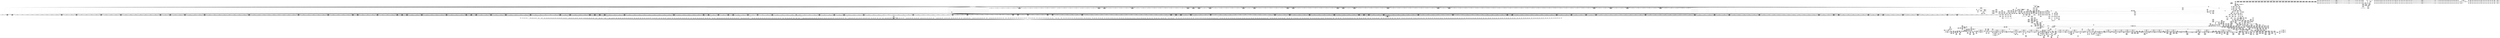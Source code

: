 digraph {
	CE0x4038680 [shape=record,shape=Mrecord,label="{CE0x4038680|0:_i16,_4:_i32,_8:_i16,_40:_%struct.super_block*,_72:_i32,_:_SCMRE_606,607_}"]
	CE0x40b0890 [shape=record,shape=Mrecord,label="{CE0x40b0890|80:_i64,_:_CRE_1876,1877_}"]
	CE0x40bcb80 [shape=record,shape=Mrecord,label="{CE0x40bcb80|__aa_current_profile:tmp17|security/apparmor/include/context.h,138}"]
	CE0x409d8c0 [shape=record,shape=Mrecord,label="{CE0x409d8c0|80:_i64,_:_CRE_896,1208_}"]
	CE0x4098c10 [shape=record,shape=Mrecord,label="{CE0x4098c10|80:_i64,_:_CRE_573,574_}"]
	CE0x40c2400 [shape=record,shape=Mrecord,label="{CE0x40c2400|aa_cred_profile:entry}"]
	CE0x406e550 [shape=record,shape=Mrecord,label="{CE0x406e550|80:_i64,_:_CRE_1624,1625_}"]
	CE0x409bcf0 [shape=record,shape=Mrecord,label="{CE0x409bcf0|80:_i64,_:_CRE_619,620_}"]
	CE0x40c3750 [shape=record,shape=Mrecord,label="{CE0x40c3750|get_current:bb}"]
	CE0x40e2aa0 [shape=record,shape=Mrecord,label="{CE0x40e2aa0|common_perm:tmp6|security/apparmor/lsm.c,169|*SummSource*}"]
	CE0x40bfb70 [shape=record,shape=Mrecord,label="{CE0x40bfb70|__aa_current_profile:call3|security/apparmor/include/context.h,138|*SummSink*}"]
	CE0x40f3b10 [shape=record,shape=Mrecord,label="{CE0x40f3b10|__aa_current_profile:tmp5|security/apparmor/include/context.h,138|*SummSink*}"]
	CE0x4057b80 [shape=record,shape=Mrecord,label="{CE0x4057b80|0:_i16,_4:_i32,_8:_i16,_40:_%struct.super_block*,_72:_i32,_:_SCMRE_186,187_}"]
	CE0x4056660 [shape=record,shape=Mrecord,label="{CE0x4056660|0:_i16,_4:_i32,_8:_i16,_40:_%struct.super_block*,_72:_i32,_:_SCMRE_173,174_}"]
	CE0x4028570 [shape=record,shape=Mrecord,label="{CE0x4028570|__aa_current_profile:land.lhs.true2|*SummSource*}"]
	CE0x4060420 [shape=record,shape=Mrecord,label="{CE0x4060420|0:_i16,_4:_i32,_8:_i16,_40:_%struct.super_block*,_72:_i32,_:_SCMRE_294,295_}"]
	CE0x41829b0 [shape=record,shape=Mrecord,label="{CE0x41829b0|i32_100|*Constant*}"]
	CE0x4058060 [shape=record,shape=Mrecord,label="{CE0x4058060|0:_i16,_4:_i32,_8:_i16,_40:_%struct.super_block*,_72:_i32,_:_SCMRE_189,190_}"]
	CE0x40acaf0 [shape=record,shape=Mrecord,label="{CE0x40acaf0|80:_i64,_:_CRE_1656,1657_}"]
	CE0x4069bc0 [shape=record,shape=Mrecord,label="{CE0x4069bc0|0:_i16,_4:_i32,_8:_i16,_40:_%struct.super_block*,_72:_i32,_:_SCMRE_564,565_}"]
	CE0x40c0580 [shape=record,shape=Mrecord,label="{CE0x40c0580|get_current:entry|*SummSource*}"]
	CE0x409f760 [shape=record,shape=Mrecord,label="{CE0x409f760|80:_i64,_:_CRE_1236,1237_}"]
	CE0x4026c70 [shape=record,shape=Mrecord,label="{CE0x4026c70|common_perm_rm:tmp2|*LoadInst*|security/apparmor/lsm.c,226}"]
	CE0x407e730 [shape=record,shape=Mrecord,label="{CE0x407e730|0:_i16,_4:_i32,_8:_i16,_40:_%struct.super_block*,_72:_i32,_:_SCMRE_984,988_|*MultipleSource*|security/apparmor/lsm.c,227|security/apparmor/lsm.c, 227|*LoadInst*|security/apparmor/lsm.c,226}"]
	CE0x4031540 [shape=record,shape=Mrecord,label="{CE0x4031540|72:_%struct.hlist_bl_node**,_80:_%struct.dentry*,_104:_%struct.inode*,_:_CRE_199,200_}"]
	CE0x40996b0 [shape=record,shape=Mrecord,label="{CE0x40996b0|80:_i64,_:_CRE_583,584_}"]
	CE0x4077740 [shape=record,shape=Mrecord,label="{CE0x4077740|0:_i16,_4:_i32,_8:_i16,_40:_%struct.super_block*,_72:_i32,_:_SCMRE_883,884_}"]
	CE0x40a1da0 [shape=record,shape=Mrecord,label="{CE0x40a1da0|80:_i64,_:_CRE_1272,1273_}"]
	CE0x405e540 [shape=record,shape=Mrecord,label="{CE0x405e540|0:_i16,_4:_i32,_8:_i16,_40:_%struct.super_block*,_72:_i32,_:_SCMRE_275,276_}"]
	CE0x40ec280 [shape=record,shape=Mrecord,label="{CE0x40ec280|_ret_%struct.aa_profile*_%call4,_!dbg_!15494|security/apparmor/include/context.h,138}"]
	CE0x40fdd40 [shape=record,shape=Mrecord,label="{CE0x40fdd40|44:_i32,_48:_i16,_128:_i8*,_:_SCMRE_8,16_|*MultipleSource*|Function::aa_cred_profile&Arg::cred::|security/apparmor/include/context.h,99|security/apparmor/include/context.h,138}"]
	CE0x4180cc0 [shape=record,shape=Mrecord,label="{CE0x4180cc0|44:_i32,_48:_i16,_128:_i8*,_:_SCMRE_120,128_|*MultipleSource*|Function::aa_cred_profile&Arg::cred::|security/apparmor/include/context.h,99|security/apparmor/include/context.h,138}"]
	CE0x4177080 [shape=record,shape=Mrecord,label="{CE0x4177080|aa_cred_profile:lnot|security/apparmor/include/context.h,100|*SummSink*}"]
	CE0x404d4e0 [shape=record,shape=Mrecord,label="{CE0x404d4e0|common_perm_dir_dentry:tmp3|*SummSource*}"]
	CE0x409d7b0 [shape=record,shape=Mrecord,label="{CE0x409d7b0|80:_i64,_:_CRE_880,896_}"]
	CE0x405a280 [shape=record,shape=Mrecord,label="{CE0x405a280|0:_i16,_4:_i32,_8:_i16,_40:_%struct.super_block*,_72:_i32,_:_SCMRE_216,224_|*MultipleSource*|security/apparmor/lsm.c,227|security/apparmor/lsm.c, 227|*LoadInst*|security/apparmor/lsm.c,226}"]
	CE0x40a2a90 [shape=record,shape=Mrecord,label="{CE0x40a2a90|80:_i64,_:_CRE_1305,1306_}"]
	"CONST[source:0(mediator),value:2(dynamic)][purpose:{object}][SnkIdx:2]"
	CE0x40ef5b0 [shape=record,shape=Mrecord,label="{CE0x40ef5b0|GLOBAL:current_task|Global_var:current_task|*SummSink*}"]
	CE0x40fe1f0 [shape=record,shape=Mrecord,label="{CE0x40fe1f0|aa_cred_profile:tmp9|security/apparmor/include/context.h,100|*SummSink*}"]
	CE0x4059c00 [shape=record,shape=Mrecord,label="{CE0x4059c00|0:_i16,_4:_i32,_8:_i16,_40:_%struct.super_block*,_72:_i32,_:_SCMRE_206,207_}"]
	CE0x4051f00 [shape=record,shape=Mrecord,label="{CE0x4051f00|0:_i16,_4:_i32,_8:_i16,_40:_%struct.super_block*,_72:_i32,_:_SCMRE_154,155_}"]
	CE0x40a4710 [shape=record,shape=Mrecord,label="{CE0x40a4710|80:_i64,_:_CRE_1332,1333_}"]
	CE0x406d300 [shape=record,shape=Mrecord,label="{CE0x406d300|0:_i16,_4:_i32,_8:_i16,_40:_%struct.super_block*,_72:_i32,_:_SCMRE_598,599_}"]
	CE0x4026170 [shape=record,shape=Mrecord,label="{CE0x4026170|mediated_filesystem:tmp3}"]
	CE0x403b590 [shape=record,shape=Mrecord,label="{CE0x403b590|common_perm_rm:return|*SummSource*}"]
	CE0x41733d0 [shape=record,shape=Mrecord,label="{CE0x41733d0|44:_i32,_48:_i16,_128:_i8*,_:_SCMRE_136,144_|*MultipleSource*|Function::aa_cred_profile&Arg::cred::|security/apparmor/include/context.h,99|security/apparmor/include/context.h,138}"]
	CE0x40ebf50 [shape=record,shape=Mrecord,label="{CE0x40ebf50|aa_cred_profile:do.body6|*SummSink*}"]
	CE0x407cd60 [shape=record,shape=Mrecord,label="{CE0x407cd60|0:_i16,_4:_i32,_8:_i16,_40:_%struct.super_block*,_72:_i32,_:_SCMRE_936,944_|*MultipleSource*|security/apparmor/lsm.c,227|security/apparmor/lsm.c, 227|*LoadInst*|security/apparmor/lsm.c,226}"]
	CE0x4184100 [shape=record,shape=Mrecord,label="{CE0x4184100|i64*_getelementptr_inbounds_(_16_x_i64_,_16_x_i64_*___llvm_gcov_ctr46,_i64_0,_i64_10)|*Constant*}"]
	CE0x40fbb40 [shape=record,shape=Mrecord,label="{CE0x40fbb40|44:_i32,_48:_i16,_128:_i8*,_:_SCMRE_36,40_|*MultipleSource*|Function::aa_cred_profile&Arg::cred::|security/apparmor/include/context.h,99|security/apparmor/include/context.h,138}"]
	CE0x40966e0 [shape=record,shape=Mrecord,label="{CE0x40966e0|80:_i64,_:_CRE_453,454_}"]
	CE0x408d230 [shape=record,shape=Mrecord,label="{CE0x408d230|i64_2|*Constant*|*SummSink*}"]
	CE0x40ae030 [shape=record,shape=Mrecord,label="{CE0x40ae030|80:_i64,_:_CRE_1676,1677_}"]
	CE0x407bec0 [shape=record,shape=Mrecord,label="{CE0x407bec0|0:_i16,_4:_i32,_8:_i16,_40:_%struct.super_block*,_72:_i32,_:_SCMRE_927,928_}"]
	CE0x405b0f0 [shape=record,shape=Mrecord,label="{CE0x405b0f0|0:_i16,_4:_i32,_8:_i16,_40:_%struct.super_block*,_72:_i32,_:_SCMRE_242,243_}"]
	CE0x416e3d0 [shape=record,shape=Mrecord,label="{CE0x416e3d0|i64*_getelementptr_inbounds_(_16_x_i64_,_16_x_i64_*___llvm_gcov_ctr46,_i64_0,_i64_13)|*Constant*|*SummSource*}"]
	CE0x40e9d90 [shape=record,shape=Mrecord,label="{CE0x40e9d90|GLOBAL:__llvm_gcov_ctr58|Global_var:__llvm_gcov_ctr58|*SummSink*}"]
	CE0x4077260 [shape=record,shape=Mrecord,label="{CE0x4077260|0:_i16,_4:_i32,_8:_i16,_40:_%struct.super_block*,_72:_i32,_:_SCMRE_880,881_}"]
	CE0x4095b30 [shape=record,shape=Mrecord,label="{CE0x4095b30|80:_i64,_:_CRE_442,443_}"]
	CE0x406eaa0 [shape=record,shape=Mrecord,label="{CE0x406eaa0|80:_i64,_:_CRE_1629,1630_}"]
	CE0x4079620 [shape=record,shape=Mrecord,label="{CE0x4079620|0:_i16,_4:_i32,_8:_i16,_40:_%struct.super_block*,_72:_i32,_:_SCMRE_902,903_}"]
	CE0x40e23b0 [shape=record,shape=Mrecord,label="{CE0x40e23b0|common_perm:tmp5|security/apparmor/lsm.c,169|*SummSource*}"]
	CE0x409bf10 [shape=record,shape=Mrecord,label="{CE0x409bf10|80:_i64,_:_CRE_621,622_}"]
	CE0x40d18f0 [shape=record,shape=Mrecord,label="{CE0x40d18f0|common_perm_dir_dentry:bb|*SummSource*}"]
	CE0x4091760 [shape=record,shape=Mrecord,label="{CE0x4091760|80:_i64,_:_CRE_280,288_}"]
	CE0x4096080 [shape=record,shape=Mrecord,label="{CE0x4096080|80:_i64,_:_CRE_447,448_}"]
	CE0x40db990 [shape=record,shape=Mrecord,label="{CE0x40db990|i8_1|*Constant*|*SummSink*}"]
	CE0x40a0ec0 [shape=record,shape=Mrecord,label="{CE0x40a0ec0|80:_i64,_:_CRE_1258,1259_}"]
	CE0x4170c00 [shape=record,shape=Mrecord,label="{CE0x4170c00|aa_cred_profile:tmp31|security/apparmor/include/context.h,100|*SummSource*}"]
	CE0x40e2130 [shape=record,shape=Mrecord,label="{CE0x40e2130|common_perm:tmp4|security/apparmor/lsm.c,169|*SummSink*}"]
	CE0x40ba7e0 [shape=record,shape=Mrecord,label="{CE0x40ba7e0|_call_void_lockdep_rcu_suspicious(i8*_getelementptr_inbounds_(_36_x_i8_,_36_x_i8_*_.str12,_i32_0,_i32_0),_i32_138,_i8*_getelementptr_inbounds_(_45_x_i8_,_45_x_i8_*_.str14,_i32_0,_i32_0))_#7,_!dbg_!15483|security/apparmor/include/context.h,138|*SummSource*}"]
	CE0x4064f40 [shape=record,shape=Mrecord,label="{CE0x4064f40|0:_i16,_4:_i32,_8:_i16,_40:_%struct.super_block*,_72:_i32,_:_SCMRE_464,472_|*MultipleSource*|security/apparmor/lsm.c,227|security/apparmor/lsm.c, 227|*LoadInst*|security/apparmor/lsm.c,226}"]
	CE0x406b900 [shape=record,shape=Mrecord,label="{CE0x406b900|0:_i16,_4:_i32,_8:_i16,_40:_%struct.super_block*,_72:_i32,_:_SCMRE_582,583_}"]
	CE0x4010af0 [shape=record,shape=Mrecord,label="{CE0x4010af0|_ret_i32_%retval.0,_!dbg_!15491|security/apparmor/lsm.c,236}"]
	CE0x4182110 [shape=record,shape=Mrecord,label="{CE0x4182110|void_(i8*,_i32,_i64)*_asm_sideeffect_1:_09ud2_0A.pushsection___bug_table,_22a_22_0A2:_09.long_1b_-_2b,_$_0:c_-_2b_0A_09.word_$_1:c_,_0_0A_09.org_2b+$_2:c_0A.popsection_,_i,i,i,_dirflag_,_fpsr_,_flags_|*SummSource*}"]
	CE0x4054780 [shape=record,shape=Mrecord,label="{CE0x4054780|0:_i16,_4:_i32,_8:_i16,_40:_%struct.super_block*,_72:_i32,_:_SCMRE_4,8_|*MultipleSource*|security/apparmor/lsm.c,227|security/apparmor/lsm.c, 227|*LoadInst*|security/apparmor/lsm.c,226}"]
	CE0x402ddb0 [shape=record,shape=Mrecord,label="{CE0x402ddb0|_call_void_mcount()_#2}"]
	CE0x40c1230 [shape=record,shape=Mrecord,label="{CE0x40c1230|__aa_current_profile:cred|security/apparmor/include/context.h,138|*SummSource*}"]
	CE0x40d7eb0 [shape=record,shape=Mrecord,label="{CE0x40d7eb0|common_perm:call|security/apparmor/lsm.c,168}"]
	CE0x409b140 [shape=record,shape=Mrecord,label="{CE0x409b140|80:_i64,_:_CRE_608,609_}"]
	CE0x404cb70 [shape=record,shape=Mrecord,label="{CE0x404cb70|common_perm:cond|Function::common_perm&Arg::cond::|*SummSource*}"]
	CE0x40a4b50 [shape=record,shape=Mrecord,label="{CE0x40a4b50|80:_i64,_:_CRE_1336,1337_}"]
	CE0x405bdf0 [shape=record,shape=Mrecord,label="{CE0x405bdf0|0:_i16,_4:_i32,_8:_i16,_40:_%struct.super_block*,_72:_i32,_:_SCMRE_251,252_}"]
	CE0x40f76f0 [shape=record,shape=Mrecord,label="{CE0x40f76f0|_call_void_mcount()_#2|*SummSource*}"]
	CE0x40593e0 [shape=record,shape=Mrecord,label="{CE0x40593e0|0:_i16,_4:_i32,_8:_i16,_40:_%struct.super_block*,_72:_i32,_:_SCMRE_201,202_}"]
	CE0x40b0ef0 [shape=record,shape=Mrecord,label="{CE0x40b0ef0|80:_i64,_:_CRE_1896,1904_}"]
	CE0x4093930 [shape=record,shape=Mrecord,label="{CE0x4093930|80:_i64,_:_CRE_410,411_}"]
	CE0x40dd420 [shape=record,shape=Mrecord,label="{CE0x40dd420|common_perm_rm:tmp21|security/apparmor/lsm.c,232|*SummSource*}"]
	CE0x416c030 [shape=record,shape=Mrecord,label="{CE0x416c030|aa_cred_profile:profile11|security/apparmor/include/context.h,101}"]
	CE0x4083690 [shape=record,shape=Mrecord,label="{CE0x4083690|common_perm_rm:call|security/apparmor/lsm.c,229|*SummSource*}"]
	CE0x4094700 [shape=record,shape=Mrecord,label="{CE0x4094700|80:_i64,_:_CRE_423,424_}"]
	CE0x4075070 [shape=record,shape=Mrecord,label="{CE0x4075070|0:_i16,_4:_i32,_8:_i16,_40:_%struct.super_block*,_72:_i32,_:_SCMRE_840,848_|*MultipleSource*|security/apparmor/lsm.c,227|security/apparmor/lsm.c, 227|*LoadInst*|security/apparmor/lsm.c,226}"]
	CE0x4049940 [shape=record,shape=Mrecord,label="{CE0x4049940|44:_i32,_48:_i16,_128:_i8*,_:_SCMRE_48,52_|*MultipleSource*|Function::aa_cred_profile&Arg::cred::|security/apparmor/include/context.h,99|security/apparmor/include/context.h,138}"]
	CE0x40ad9d0 [shape=record,shape=Mrecord,label="{CE0x40ad9d0|80:_i64,_:_CRE_1670,1671_}"]
	CE0x4070ee0 [shape=record,shape=Mrecord,label="{CE0x4070ee0|0:_i16,_4:_i32,_8:_i16,_40:_%struct.super_block*,_72:_i32,_:_SCMRE_632,640_|*MultipleSource*|security/apparmor/lsm.c,227|security/apparmor/lsm.c, 227|*LoadInst*|security/apparmor/lsm.c,226}"]
	CE0x40742d0 [shape=record,shape=Mrecord,label="{CE0x40742d0|0:_i16,_4:_i32,_8:_i16,_40:_%struct.super_block*,_72:_i32,_:_SCMRE_800,804_|*MultipleSource*|security/apparmor/lsm.c,227|security/apparmor/lsm.c, 227|*LoadInst*|security/apparmor/lsm.c,226}"]
	CE0x40bcfd0 [shape=record,shape=Mrecord,label="{CE0x40bcfd0|__aa_current_profile:tmp18|security/apparmor/include/context.h,138|*SummSource*}"]
	CE0x40c65e0 [shape=record,shape=Mrecord,label="{CE0x40c65e0|44:_i32,_48:_i16,_128:_i8*,_:_SCMRE_112,120_|*MultipleSource*|Function::aa_cred_profile&Arg::cred::|security/apparmor/include/context.h,99|security/apparmor/include/context.h,138}"]
	CE0x40693a0 [shape=record,shape=Mrecord,label="{CE0x40693a0|0:_i16,_4:_i32,_8:_i16,_40:_%struct.super_block*,_72:_i32,_:_SCMRE_559,560_}"]
	CE0x40f5cb0 [shape=record,shape=Mrecord,label="{CE0x40f5cb0|__aa_current_profile:land.lhs.true|*SummSink*}"]
	CE0x4092860 [shape=record,shape=Mrecord,label="{CE0x4092860|80:_i64,_:_CRE_394,395_}"]
	CE0x409c350 [shape=record,shape=Mrecord,label="{CE0x409c350|80:_i64,_:_CRE_625,626_}"]
	CE0x4082bf0 [shape=record,shape=Mrecord,label="{CE0x4082bf0|common_perm_rm:tmp11|security/apparmor/lsm.c,229|*SummSource*}"]
	CE0x40af270 [shape=record,shape=Mrecord,label="{CE0x40af270|80:_i64,_:_CRE_1728,1736_}"]
	CE0x4037cc0 [shape=record,shape=Mrecord,label="{CE0x4037cc0|common_perm_rm:tmp3|security/apparmor/lsm.c,227|*SummSource*}"]
	CE0x40f98d0 [shape=record,shape=Mrecord,label="{CE0x40f98d0|i64_3|*Constant*}"]
	CE0x40c0d90 [shape=record,shape=Mrecord,label="{CE0x40c0d90|i32_78|*Constant*}"]
	CE0x40aead0 [shape=record,shape=Mrecord,label="{CE0x40aead0|80:_i64,_:_CRE_1686,1687_}"]
	CE0x4067610 [shape=record,shape=Mrecord,label="{CE0x4067610|0:_i16,_4:_i32,_8:_i16,_40:_%struct.super_block*,_72:_i32,_:_SCMRE_508,512_|*MultipleSource*|security/apparmor/lsm.c,227|security/apparmor/lsm.c, 227|*LoadInst*|security/apparmor/lsm.c,226}"]
	CE0x40ec970 [shape=record,shape=Mrecord,label="{CE0x40ec970|i64*_getelementptr_inbounds_(_5_x_i64_,_5_x_i64_*___llvm_gcov_ctr57,_i64_0,_i64_0)|*Constant*|*SummSource*}"]
	CE0x40e9bd0 [shape=record,shape=Mrecord,label="{CE0x40e9bd0|GLOBAL:__llvm_gcov_ctr58|Global_var:__llvm_gcov_ctr58|*SummSource*}"]
	CE0x416dea0 [shape=record,shape=Mrecord,label="{CE0x416dea0|aa_cred_profile:tmp27|security/apparmor/include/context.h,100|*SummSink*}"]
	CE0x40933e0 [shape=record,shape=Mrecord,label="{CE0x40933e0|80:_i64,_:_CRE_405,406_}"]
	CE0x40b0bc0 [shape=record,shape=Mrecord,label="{CE0x40b0bc0|80:_i64,_:_CRE_1879,1880_}"]
	CE0x4011290 [shape=record,shape=Mrecord,label="{CE0x4011290|apparmor_path_rmdir:tmp2}"]
	CE0x408c920 [shape=record,shape=Mrecord,label="{CE0x408c920|i32_4|*Constant*}"]
	CE0x4171e50 [shape=record,shape=Mrecord,label="{CE0x4171e50|aa_cred_profile:tmp9|security/apparmor/include/context.h,100|*SummSource*}"]
	CE0x4090080 [shape=record,shape=Mrecord,label="{CE0x4090080|80:_i64,_:_CRE_112,120_}"]
	CE0x407c540 [shape=record,shape=Mrecord,label="{CE0x407c540|0:_i16,_4:_i32,_8:_i16,_40:_%struct.super_block*,_72:_i32,_:_SCMRE_931,932_}"]
	CE0x4096d40 [shape=record,shape=Mrecord,label="{CE0x4096d40|80:_i64,_:_CRE_459,460_}"]
	CE0x40a0200 [shape=record,shape=Mrecord,label="{CE0x40a0200|80:_i64,_:_CRE_1246,1247_}"]
	CE0x407b020 [shape=record,shape=Mrecord,label="{CE0x407b020|0:_i16,_4:_i32,_8:_i16,_40:_%struct.super_block*,_72:_i32,_:_SCMRE_918,919_}"]
	CE0x40c7bd0 [shape=record,shape=Mrecord,label="{CE0x40c7bd0|%struct.aa_profile*_null|*Constant*|*SummSink*}"]
	CE0x40b4cb0 [shape=record,shape=Mrecord,label="{CE0x40b4cb0|i64_4|*Constant*|*SummSink*}"]
	CE0x4016640 [shape=record,shape=Mrecord,label="{CE0x4016640|72:_%struct.hlist_bl_node**,_80:_%struct.dentry*,_104:_%struct.inode*,_:_CRE_177,178_}"]
	CE0x40bcdd0 [shape=record,shape=Mrecord,label="{CE0x40bcdd0|__aa_current_profile:tmp18|security/apparmor/include/context.h,138}"]
	CE0x4091100 [shape=record,shape=Mrecord,label="{CE0x4091100|80:_i64,_:_CRE_240,248_}"]
	CE0x40d35c0 [shape=record,shape=Mrecord,label="{CE0x40d35c0|GLOBAL:aa_path_perm|*Constant*|*SummSource*}"]
	CE0x40a3fa0 [shape=record,shape=Mrecord,label="{CE0x40a3fa0|80:_i64,_:_CRE_1325,1326_}"]
	CE0x40a55f0 [shape=record,shape=Mrecord,label="{CE0x40a55f0|80:_i64,_:_CRE_1346,1347_}"]
	CE0x40c2dc0 [shape=record,shape=Mrecord,label="{CE0x40c2dc0|aa_cred_profile:cred|Function::aa_cred_profile&Arg::cred::|*SummSink*}"]
	CE0x4187690 [shape=record,shape=Mrecord,label="{CE0x4187690|aa_cred_profile:tobool4|security/apparmor/include/context.h,100|*SummSource*}"]
	CE0x40ff6d0 [shape=record,shape=Mrecord,label="{CE0x40ff6d0|GLOBAL:__aa_current_profile.__warned|Global_var:__aa_current_profile.__warned|*SummSink*}"]
	CE0x4094a30 [shape=record,shape=Mrecord,label="{CE0x4094a30|80:_i64,_:_CRE_426,427_}"]
	CE0x400a270 [shape=record,shape=Mrecord,label="{CE0x400a270|apparmor_path_rmdir:dentry|Function::apparmor_path_rmdir&Arg::dentry::}"]
	CE0x40a2ba0 [shape=record,shape=Mrecord,label="{CE0x40a2ba0|80:_i64,_:_CRE_1306,1307_}"]
	CE0x40a0530 [shape=record,shape=Mrecord,label="{CE0x40a0530|80:_i64,_:_CRE_1249,1250_}"]
	CE0x402ed90 [shape=record,shape=Mrecord,label="{CE0x402ed90|common_perm_dir_dentry:tmp}"]
	CE0x4090990 [shape=record,shape=Mrecord,label="{CE0x4090990|80:_i64,_:_CRE_176,184_}"]
	CE0x4096a10 [shape=record,shape=Mrecord,label="{CE0x4096a10|80:_i64,_:_CRE_456,457_}"]
	CE0x4047c80 [shape=record,shape=Mrecord,label="{CE0x4047c80|__aa_current_profile:tmp10|security/apparmor/include/context.h,138|*SummSink*}"]
	CE0x405d500 [shape=record,shape=Mrecord,label="{CE0x405d500|0:_i16,_4:_i32,_8:_i16,_40:_%struct.super_block*,_72:_i32,_:_SCMRE_265,266_}"]
	CE0x40f9510 [shape=record,shape=Mrecord,label="{CE0x40f9510|%struct.aa_task_cxt*_null|*Constant*|*SummSource*}"]
	CE0x406d7b0 [shape=record,shape=Mrecord,label="{CE0x406d7b0|80:_i64,_:_CRE_1584,1592_}"]
	CE0x4066730 [shape=record,shape=Mrecord,label="{CE0x4066730|0:_i16,_4:_i32,_8:_i16,_40:_%struct.super_block*,_72:_i32,_:_SCMRE_485,486_}"]
	CE0x405e880 [shape=record,shape=Mrecord,label="{CE0x405e880|0:_i16,_4:_i32,_8:_i16,_40:_%struct.super_block*,_72:_i32,_:_SCMRE_277,278_}"]
	CE0x408a680 [shape=record,shape=Mrecord,label="{CE0x408a680|i64*_getelementptr_inbounds_(_10_x_i64_,_10_x_i64_*___llvm_gcov_ctr54,_i64_0,_i64_8)|*Constant*|*SummSource*}"]
	CE0x409e330 [shape=record,shape=Mrecord,label="{CE0x409e330|80:_i64,_:_CRE_1217,1218_}"]
	CE0x40a5e70 [shape=record,shape=Mrecord,label="{CE0x40a5e70|80:_i64,_:_CRE_1354,1355_}"]
	CE0x41744e0 [shape=record,shape=Mrecord,label="{CE0x41744e0|i64*_getelementptr_inbounds_(_16_x_i64_,_16_x_i64_*___llvm_gcov_ctr46,_i64_0,_i64_8)|*Constant*}"]
	CE0x40f1260 [shape=record,shape=Mrecord,label="{CE0x40f1260|common_perm:tmp9|security/apparmor/lsm.c,172}"]
	CE0x4029df0 [shape=record,shape=Mrecord,label="{CE0x4029df0|72:_%struct.hlist_bl_node**,_80:_%struct.dentry*,_104:_%struct.inode*,_:_CRE_95,96_}"]
	CE0x4177e40 [shape=record,shape=Mrecord,label="{CE0x4177e40|aa_cred_profile:lnot3|security/apparmor/include/context.h,100|*SummSink*}"]
	CE0x4060280 [shape=record,shape=Mrecord,label="{CE0x4060280|0:_i16,_4:_i32,_8:_i16,_40:_%struct.super_block*,_72:_i32,_:_SCMRE_293,294_}"]
	CE0x409abf0 [shape=record,shape=Mrecord,label="{CE0x409abf0|80:_i64,_:_CRE_603,604_}"]
	CE0x416ebc0 [shape=record,shape=Mrecord,label="{CE0x416ebc0|aa_cred_profile:tmp28|security/apparmor/include/context.h,100|*SummSink*}"]
	CE0x4084b50 [shape=record,shape=Mrecord,label="{CE0x4084b50|_ret_i1_%lnot,_!dbg_!15473|security/apparmor/include/apparmor.h,117|*SummSink*}"]
	CE0x409bbe0 [shape=record,shape=Mrecord,label="{CE0x409bbe0|80:_i64,_:_CRE_618,619_}"]
	CE0x40b3f20 [shape=record,shape=Mrecord,label="{CE0x40b3f20|common_perm_rm:tmp8|*LoadInst*|security/apparmor/lsm.c,229|*SummSource*}"]
	CE0x40abc10 [shape=record,shape=Mrecord,label="{CE0x40abc10|80:_i64,_:_CRE_1642,1643_}"]
	CE0x41404a0 [shape=record,shape=Mrecord,label="{CE0x41404a0|44:_i32,_48:_i16,_128:_i8*,_:_SCMRE_20,24_|*MultipleSource*|Function::aa_cred_profile&Arg::cred::|security/apparmor/include/context.h,99|security/apparmor/include/context.h,138}"]
	CE0x404d2d0 [shape=record,shape=Mrecord,label="{CE0x404d2d0|common_perm_dir_dentry:tmp3}"]
	CE0x40a11f0 [shape=record,shape=Mrecord,label="{CE0x40a11f0|80:_i64,_:_CRE_1261,1262_}"]
	CE0x4094920 [shape=record,shape=Mrecord,label="{CE0x4094920|80:_i64,_:_CRE_425,426_}"]
	CE0x4085810 [shape=record,shape=Mrecord,label="{CE0x4085810|common_perm_rm:tmp13|security/apparmor/lsm.c,229|*SummSink*}"]
	CE0x40edb00 [shape=record,shape=Mrecord,label="{CE0x40edb00|aa_path_perm:request|Function::aa_path_perm&Arg::request::|*SummSink*}"]
	CE0x40bc3c0 [shape=record,shape=Mrecord,label="{CE0x40bc3c0|i64*_getelementptr_inbounds_(_11_x_i64_,_11_x_i64_*___llvm_gcov_ctr58,_i64_0,_i64_9)|*Constant*}"]
	CE0x409cac0 [shape=record,shape=Mrecord,label="{CE0x409cac0|80:_i64,_:_CRE_632,640_}"]
	CE0x40690f0 [shape=record,shape=Mrecord,label="{CE0x40690f0|0:_i16,_4:_i32,_8:_i16,_40:_%struct.super_block*,_72:_i32,_:_SCMRE_557,558_}"]
	CE0x40b1250 [shape=record,shape=Mrecord,label="{CE0x40b1250|80:_i64,_:_CRE_1928,2056_}"]
	CE0x4023e30 [shape=record,shape=Mrecord,label="{CE0x4023e30|72:_%struct.hlist_bl_node**,_80:_%struct.dentry*,_104:_%struct.inode*,_:_CRE_189,190_}"]
	CE0x4047670 [shape=record,shape=Mrecord,label="{CE0x4047670|aa_cred_profile:tmp33|security/apparmor/include/context.h,101|*SummSource*}"]
	CE0x40232a0 [shape=record,shape=Mrecord,label="{CE0x40232a0|common_perm_rm:cond|security/apparmor/lsm.c, 227|*SummSink*}"]
	CE0x40b5420 [shape=record,shape=Mrecord,label="{CE0x40b5420|i32_10|*Constant*}"]
	CE0x40dad80 [shape=record,shape=Mrecord,label="{CE0x40dad80|__aa_current_profile:tmp15|security/apparmor/include/context.h,138|*SummSource*}"]
	CE0x4097f80 [shape=record,shape=Mrecord,label="{CE0x4097f80|80:_i64,_:_CRE_561,562_}"]
	CE0x40d3e20 [shape=record,shape=Mrecord,label="{CE0x40d3e20|aa_path_perm:op|Function::aa_path_perm&Arg::op::|*SummSink*}"]
	CE0x40c4550 [shape=record,shape=Mrecord,label="{CE0x40c4550|aa_cred_profile:profile|security/apparmor/include/context.h,100|*SummSink*}"]
	CE0x4036050 [shape=record,shape=Mrecord,label="{CE0x4036050|72:_%struct.hlist_bl_node**,_80:_%struct.dentry*,_104:_%struct.inode*,_:_CRE_306,307_}"]
	CE0x408ca00 [shape=record,shape=Mrecord,label="{CE0x408ca00|i32_4|*Constant*|*SummSink*}"]
	CE0x4034530 [shape=record,shape=Mrecord,label="{CE0x4034530|72:_%struct.hlist_bl_node**,_80:_%struct.dentry*,_104:_%struct.inode*,_:_CRE_224,232_|*MultipleSource*|Function::common_perm_rm&Arg::dentry::|Function::apparmor_path_rmdir&Arg::dentry::|security/apparmor/lsm.c,226}"]
	CE0x400c1a0 [shape=record,shape=Mrecord,label="{CE0x400c1a0|common_perm_rm:bb}"]
	CE0x4181be0 [shape=record,shape=Mrecord,label="{CE0x4181be0|void_(i8*,_i32,_i64)*_asm_sideeffect_1:_09ud2_0A.pushsection___bug_table,_22a_22_0A2:_09.long_1b_-_2b,_$_0:c_-_2b_0A_09.word_$_1:c_,_0_0A_09.org_2b+$_2:c_0A.popsection_,_i,i,i,_dirflag_,_fpsr_,_flags_}"]
	CE0x40e5510 [shape=record,shape=Mrecord,label="{CE0x40e5510|common_perm:if.end|*SummSource*}"]
	CE0x40365b0 [shape=record,shape=Mrecord,label="{CE0x40365b0|72:_%struct.hlist_bl_node**,_80:_%struct.dentry*,_104:_%struct.inode*,_:_CRE_307,308_}"]
	CE0x40b0cd0 [shape=record,shape=Mrecord,label="{CE0x40b0cd0|80:_i64,_:_CRE_1880,1884_}"]
	CE0x4074b50 [shape=record,shape=Mrecord,label="{CE0x4074b50|0:_i16,_4:_i32,_8:_i16,_40:_%struct.super_block*,_72:_i32,_:_SCMRE_824,832_|*MultipleSource*|security/apparmor/lsm.c,227|security/apparmor/lsm.c, 227|*LoadInst*|security/apparmor/lsm.c,226}"]
	CE0x40e2240 [shape=record,shape=Mrecord,label="{CE0x40e2240|common_perm:tmp5|security/apparmor/lsm.c,169}"]
	CE0x40add00 [shape=record,shape=Mrecord,label="{CE0x40add00|80:_i64,_:_CRE_1673,1674_}"]
	CE0x40b5810 [shape=record,shape=Mrecord,label="{CE0x40b5810|mediated_filesystem:tmp4|*LoadInst*|security/apparmor/include/apparmor.h,117}"]
	CE0x404a310 [shape=record,shape=Mrecord,label="{CE0x404a310|common_perm_dir_dentry:call|security/apparmor/lsm.c,191}"]
	CE0x4060c40 [shape=record,shape=Mrecord,label="{CE0x4060c40|0:_i16,_4:_i32,_8:_i16,_40:_%struct.super_block*,_72:_i32,_:_SCMRE_299,300_}"]
	CE0x406eff0 [shape=record,shape=Mrecord,label="{CE0x406eff0|80:_i64,_:_CRE_1634,1635_}"]
	CE0x4177cc0 [shape=record,shape=Mrecord,label="{CE0x4177cc0|aa_cred_profile:lnot3|security/apparmor/include/context.h,100|*SummSource*}"]
	CE0x403a650 [shape=record,shape=Mrecord,label="{CE0x403a650|i64_1|*Constant*}"]
	CE0x4089b70 [shape=record,shape=Mrecord,label="{CE0x4089b70|common_perm_rm:tmp17|security/apparmor/lsm.c,230|*SummSource*}"]
	CE0x406baa0 [shape=record,shape=Mrecord,label="{CE0x406baa0|0:_i16,_4:_i32,_8:_i16,_40:_%struct.super_block*,_72:_i32,_:_SCMRE_583,584_}"]
	CE0x407c060 [shape=record,shape=Mrecord,label="{CE0x407c060|0:_i16,_4:_i32,_8:_i16,_40:_%struct.super_block*,_72:_i32,_:_SCMRE_928,929_}"]
	CE0x40a54e0 [shape=record,shape=Mrecord,label="{CE0x40a54e0|80:_i64,_:_CRE_1345,1346_}"]
	CE0x4090bb0 [shape=record,shape=Mrecord,label="{CE0x4090bb0|80:_i64,_:_CRE_192,200_}"]
	CE0x40b1e40 [shape=record,shape=Mrecord,label="{CE0x40b1e40|__aa_current_profile:tmp14|security/apparmor/include/context.h,138|*SummSource*}"]
	CE0x405b5d0 [shape=record,shape=Mrecord,label="{CE0x405b5d0|0:_i16,_4:_i32,_8:_i16,_40:_%struct.super_block*,_72:_i32,_:_SCMRE_246,247_}"]
	CE0x4058540 [shape=record,shape=Mrecord,label="{CE0x4058540|0:_i16,_4:_i32,_8:_i16,_40:_%struct.super_block*,_72:_i32,_:_SCMRE_192,193_}"]
	CE0x40eb900 [shape=record,shape=Mrecord,label="{CE0x40eb900|COLLAPSED:_GCMRE___llvm_gcov_ctr57_internal_global_5_x_i64_zeroinitializer:_elem_0:default:}"]
	CE0x408b2c0 [shape=record,shape=Mrecord,label="{CE0x408b2c0|common_perm_rm:tmp20|security/apparmor/lsm.c,232}"]
	CE0x40a6b30 [shape=record,shape=Mrecord,label="{CE0x40a6b30|80:_i64,_:_CRE_1366,1367_}"]
	CE0x405d9e0 [shape=record,shape=Mrecord,label="{CE0x405d9e0|0:_i16,_4:_i32,_8:_i16,_40:_%struct.super_block*,_72:_i32,_:_SCMRE_268,269_}"]
	CE0x404fef0 [shape=record,shape=Mrecord,label="{CE0x404fef0|i32_10|*Constant*|*SummSource*}"]
	CE0x4093c60 [shape=record,shape=Mrecord,label="{CE0x4093c60|80:_i64,_:_CRE_413,414_}"]
	CE0x4097700 [shape=record,shape=Mrecord,label="{CE0x4097700|80:_i64,_:_CRE_496,504_}"]
	CE0x409f870 [shape=record,shape=Mrecord,label="{CE0x409f870|80:_i64,_:_CRE_1237,1238_}"]
	CE0x4072bc0 [shape=record,shape=Mrecord,label="{CE0x4072bc0|0:_i16,_4:_i32,_8:_i16,_40:_%struct.super_block*,_72:_i32,_:_SCMRE_712,728_|*MultipleSource*|security/apparmor/lsm.c,227|security/apparmor/lsm.c, 227|*LoadInst*|security/apparmor/lsm.c,226}"]
	CE0x409ad00 [shape=record,shape=Mrecord,label="{CE0x409ad00|80:_i64,_:_CRE_604,605_}"]
	CE0x409d150 [shape=record,shape=Mrecord,label="{CE0x409d150|80:_i64,_:_CRE_680,696_}"]
	CE0x4063ac0 [shape=record,shape=Mrecord,label="{CE0x4063ac0|0:_i16,_4:_i32,_8:_i16,_40:_%struct.super_block*,_72:_i32,_:_SCMRE_400,408_|*MultipleSource*|security/apparmor/lsm.c,227|security/apparmor/lsm.c, 227|*LoadInst*|security/apparmor/lsm.c,226}"]
	CE0x408c990 [shape=record,shape=Mrecord,label="{CE0x408c990|i32_4|*Constant*|*SummSource*}"]
	CE0x4037aa0 [shape=record,shape=Mrecord,label="{CE0x4037aa0|common_perm_rm:tmp3|security/apparmor/lsm.c,227}"]
	CE0x40aef10 [shape=record,shape=Mrecord,label="{CE0x40aef10|80:_i64,_:_CRE_1704,1712_}"]
	CE0x416a460 [shape=record,shape=Mrecord,label="{CE0x416a460|get_current:tmp4|./arch/x86/include/asm/current.h,14}"]
	CE0x4020ce0 [shape=record,shape=Mrecord,label="{CE0x4020ce0|72:_%struct.hlist_bl_node**,_80:_%struct.dentry*,_104:_%struct.inode*,_:_CRE_155,156_}"]
	CE0x40a1520 [shape=record,shape=Mrecord,label="{CE0x40a1520|80:_i64,_:_CRE_1264,1265_}"]
	CE0x40a6800 [shape=record,shape=Mrecord,label="{CE0x40a6800|80:_i64,_:_CRE_1363,1364_}"]
	CE0x4079ca0 [shape=record,shape=Mrecord,label="{CE0x4079ca0|0:_i16,_4:_i32,_8:_i16,_40:_%struct.super_block*,_72:_i32,_:_SCMRE_906,907_}"]
	CE0x40edc70 [shape=record,shape=Mrecord,label="{CE0x40edc70|aa_path_perm:cond|Function::aa_path_perm&Arg::cond::}"]
	CE0x41402e0 [shape=record,shape=Mrecord,label="{CE0x41402e0|44:_i32,_48:_i16,_128:_i8*,_:_SCMRE_16,20_|*MultipleSource*|Function::aa_cred_profile&Arg::cred::|security/apparmor/include/context.h,99|security/apparmor/include/context.h,138}"]
	CE0x40f5490 [shape=record,shape=Mrecord,label="{CE0x40f5490|i64*_getelementptr_inbounds_(_2_x_i64_,_2_x_i64_*___llvm_gcov_ctr112,_i64_0,_i64_1)|*Constant*|*SummSource*}"]
	CE0x4167840 [shape=record,shape=Mrecord,label="{CE0x4167840|aa_cred_profile:tmp14|security/apparmor/include/context.h,100|*SummSource*}"]
	CE0x4004700 [shape=record,shape=Mrecord,label="{CE0x4004700|COLLAPSED:_GCMRE___llvm_gcov_ctr61_internal_global_2_x_i64_zeroinitializer:_elem_0:default:}"]
	CE0x4094e70 [shape=record,shape=Mrecord,label="{CE0x4094e70|80:_i64,_:_CRE_430,431_}"]
	CE0x40d2cd0 [shape=record,shape=Mrecord,label="{CE0x40d2cd0|i1_true|*Constant*|*SummSink*}"]
	CE0x40143d0 [shape=record,shape=Mrecord,label="{CE0x40143d0|72:_%struct.hlist_bl_node**,_80:_%struct.dentry*,_104:_%struct.inode*,_:_CRE_159,160_}"]
	CE0x400a450 [shape=record,shape=Mrecord,label="{CE0x400a450|apparmor_path_rmdir:dentry|Function::apparmor_path_rmdir&Arg::dentry::|*SummSource*}"]
	CE0x41830f0 [shape=record,shape=Mrecord,label="{CE0x41830f0|i64_12|*Constant*|*SummSink*}"]
	CE0x4076000 [shape=record,shape=Mrecord,label="{CE0x4076000|0:_i16,_4:_i32,_8:_i16,_40:_%struct.super_block*,_72:_i32,_:_SCMRE_868,869_}"]
	CE0x40d73e0 [shape=record,shape=Mrecord,label="{CE0x40d73e0|i32_0|*Constant*}"]
	CE0x4169aa0 [shape=record,shape=Mrecord,label="{CE0x4169aa0|aa_cred_profile:do.end10|*SummSource*}"]
	CE0x40dd6b0 [shape=record,shape=Mrecord,label="{CE0x40dd6b0|common_perm_rm:i_mode|security/apparmor/lsm.c,233|*SummSink*}"]
	CE0x40ed7a0 [shape=record,shape=Mrecord,label="{CE0x40ed7a0|i64_-2147483648|*Constant*|*SummSink*}"]
	CE0x406e440 [shape=record,shape=Mrecord,label="{CE0x406e440|80:_i64,_:_CRE_1623,1624_}"]
	CE0x40337b0 [shape=record,shape=Mrecord,label="{CE0x40337b0|72:_%struct.hlist_bl_node**,_80:_%struct.dentry*,_104:_%struct.inode*,_:_CRE_217,218_}"]
	CE0x4083f40 [shape=record,shape=Mrecord,label="{CE0x4083f40|GLOBAL:mediated_filesystem|*Constant*|*SummSink*}"]
	CE0x40a4e80 [shape=record,shape=Mrecord,label="{CE0x40a4e80|80:_i64,_:_CRE_1339,1340_}"]
	CE0x40706c0 [shape=record,shape=Mrecord,label="{CE0x40706c0|0:_i16,_4:_i32,_8:_i16,_40:_%struct.super_block*,_72:_i32,_:_SCMRE_620,621_}"]
	CE0x41773c0 [shape=record,shape=Mrecord,label="{CE0x41773c0|aa_cred_profile:tmp13|*SummSink*}"]
	CE0x4021ec0 [shape=record,shape=Mrecord,label="{CE0x4021ec0|i64*_getelementptr_inbounds_(_11_x_i64_,_11_x_i64_*___llvm_gcov_ctr58,_i64_0,_i64_1)|*Constant*|*SummSink*}"]
	CE0x40c78a0 [shape=record,shape=Mrecord,label="{CE0x40c78a0|aa_cred_profile:tobool1|security/apparmor/include/context.h,100|*SummSink*}"]
	CE0x40b2600 [shape=record,shape=Mrecord,label="{CE0x40b2600|i64*_getelementptr_inbounds_(_11_x_i64_,_11_x_i64_*___llvm_gcov_ctr58,_i64_0,_i64_8)|*Constant*|*SummSource*}"]
	CE0x4087160 [shape=record,shape=Mrecord,label="{CE0x4087160|i64*_getelementptr_inbounds_(_10_x_i64_,_10_x_i64_*___llvm_gcov_ctr54,_i64_0,_i64_7)|*Constant*}"]
	CE0x405d840 [shape=record,shape=Mrecord,label="{CE0x405d840|0:_i16,_4:_i32,_8:_i16,_40:_%struct.super_block*,_72:_i32,_:_SCMRE_267,268_}"]
	CE0x409cf30 [shape=record,shape=Mrecord,label="{CE0x409cf30|80:_i64,_:_CRE_664,672_}"]
	CE0x40543e0 [shape=record,shape=Mrecord,label="{CE0x40543e0|i8_0|*Constant*|*SummSink*}"]
	CE0x4084180 [shape=record,shape=Mrecord,label="{CE0x4084180|mediated_filesystem:entry|*SummSource*}"]
	CE0x404be50 [shape=record,shape=Mrecord,label="{CE0x404be50|common_perm:op|Function::common_perm&Arg::op::|*SummSource*}"]
	CE0x40b5360 [shape=record,shape=Mrecord,label="{CE0x40b5360|common_perm_rm:tmp9|security/apparmor/lsm.c,229|*SummSource*}"]
	CE0x4055b00 [shape=record,shape=Mrecord,label="{CE0x4055b00|0:_i16,_4:_i32,_8:_i16,_40:_%struct.super_block*,_72:_i32,_:_SCMRE_166,167_}"]
	CE0x40f93c0 [shape=record,shape=Mrecord,label="{CE0x40f93c0|%struct.aa_task_cxt*_null|*Constant*}"]
	CE0x4170620 [shape=record,shape=Mrecord,label="{CE0x4170620|aa_cred_profile:tmp30|security/apparmor/include/context.h,100}"]
	CE0x4096900 [shape=record,shape=Mrecord,label="{CE0x4096900|80:_i64,_:_CRE_455,456_}"]
	CE0x400e250 [shape=record,shape=Mrecord,label="{CE0x400e250|common_perm_rm:tmp1|*SummSource*}"]
	CE0x40e8990 [shape=record,shape=Mrecord,label="{CE0x40e8990|mediated_filesystem:s_flags|security/apparmor/include/apparmor.h,117|*SummSource*}"]
	CE0x40eac30 [shape=record,shape=Mrecord,label="{CE0x40eac30|__aa_current_profile:entry|*SummSource*}"]
	CE0x4033b10 [shape=record,shape=Mrecord,label="{CE0x4033b10|72:_%struct.hlist_bl_node**,_80:_%struct.dentry*,_104:_%struct.inode*,_:_CRE_219,220_}"]
	CE0x40701e0 [shape=record,shape=Mrecord,label="{CE0x40701e0|0:_i16,_4:_i32,_8:_i16,_40:_%struct.super_block*,_72:_i32,_:_SCMRE_617,618_}"]
	CE0x40ac160 [shape=record,shape=Mrecord,label="{CE0x40ac160|80:_i64,_:_CRE_1647,1648_}"]
	CE0x4087440 [shape=record,shape=Mrecord,label="{CE0x4087440|i64*_getelementptr_inbounds_(_10_x_i64_,_10_x_i64_*___llvm_gcov_ctr54,_i64_0,_i64_7)|*Constant*|*SummSource*}"]
	CE0x405ea20 [shape=record,shape=Mrecord,label="{CE0x405ea20|0:_i16,_4:_i32,_8:_i16,_40:_%struct.super_block*,_72:_i32,_:_SCMRE_278,279_}"]
	CE0x40b2100 [shape=record,shape=Mrecord,label="{CE0x40b2100|i1_true|*Constant*}"]
	CE0x403a340 [shape=record,shape=Mrecord,label="{CE0x403a340|common_perm_rm:lor.lhs.false|*SummSource*}"]
	CE0x4023fe0 [shape=record,shape=Mrecord,label="{CE0x4023fe0|72:_%struct.hlist_bl_node**,_80:_%struct.dentry*,_104:_%struct.inode*,_:_CRE_190,191_}"]
	CE0x4091ba0 [shape=record,shape=Mrecord,label="{CE0x4091ba0|80:_i64,_:_CRE_312,320_}"]
	CE0x4167f00 [shape=record,shape=Mrecord,label="{CE0x4167f00|aa_cred_profile:tmp16|security/apparmor/include/context.h,100}"]
	CE0x40fd360 [shape=record,shape=Mrecord,label="{CE0x40fd360|aa_cred_profile:if.end|*SummSource*}"]
	CE0x40668d0 [shape=record,shape=Mrecord,label="{CE0x40668d0|0:_i16,_4:_i32,_8:_i16,_40:_%struct.super_block*,_72:_i32,_:_SCMRE_486,487_}"]
	CE0x406ebb0 [shape=record,shape=Mrecord,label="{CE0x406ebb0|80:_i64,_:_CRE_1630,1631_}"]
	"CONST[source:0(mediator),value:2(dynamic)][purpose:{subject}][SrcIdx:6]"
	CE0x40952b0 [shape=record,shape=Mrecord,label="{CE0x40952b0|80:_i64,_:_CRE_434,435_}"]
	CE0x409c130 [shape=record,shape=Mrecord,label="{CE0x409c130|80:_i64,_:_CRE_623,624_}"]
	CE0x40fb5b0 [shape=record,shape=Mrecord,label="{CE0x40fb5b0|__aa_current_profile:do.body}"]
	CE0x40318a0 [shape=record,shape=Mrecord,label="{CE0x40318a0|72:_%struct.hlist_bl_node**,_80:_%struct.dentry*,_104:_%struct.inode*,_:_CRE_201,202_}"]
	CE0x40503c0 [shape=record,shape=Mrecord,label="{CE0x40503c0|0:_i16,_4:_i32,_8:_i16,_40:_%struct.super_block*,_72:_i32,_:_SCMRE_137,138_}"]
	CE0x40eb400 [shape=record,shape=Mrecord,label="{CE0x40eb400|aa_cred_profile:tmp3}"]
	CE0x4174fd0 [shape=record,shape=Mrecord,label="{CE0x4174fd0|aa_cred_profile:tmp20|security/apparmor/include/context.h,100|*SummSource*}"]
	CE0x4024340 [shape=record,shape=Mrecord,label="{CE0x4024340|72:_%struct.hlist_bl_node**,_80:_%struct.dentry*,_104:_%struct.inode*,_:_CRE_192,193_}"]
	CE0x40ad8c0 [shape=record,shape=Mrecord,label="{CE0x40ad8c0|80:_i64,_:_CRE_1669,1670_}"]
	CE0x4057360 [shape=record,shape=Mrecord,label="{CE0x4057360|0:_i16,_4:_i32,_8:_i16,_40:_%struct.super_block*,_72:_i32,_:_SCMRE_181,182_}"]
	CE0x40a2840 [shape=record,shape=Mrecord,label="{CE0x40a2840|80:_i64,_:_CRE_1296,1300_}"]
	CE0x4097e70 [shape=record,shape=Mrecord,label="{CE0x4097e70|80:_i64,_:_CRE_560,561_}"]
	CE0x4008020 [shape=record,shape=Mrecord,label="{CE0x4008020|apparmor_path_rmdir:tmp|*SummSink*}"]
	CE0x4092530 [shape=record,shape=Mrecord,label="{CE0x4092530|80:_i64,_:_CRE_384,388_}"]
	CE0x4032110 [shape=record,shape=Mrecord,label="{CE0x4032110|72:_%struct.hlist_bl_node**,_80:_%struct.dentry*,_104:_%struct.inode*,_:_CRE_206,207_}"]
	CE0x4012ef0 [shape=record,shape=Mrecord,label="{CE0x4012ef0|i64*_getelementptr_inbounds_(_2_x_i64_,_2_x_i64_*___llvm_gcov_ctr61,_i64_0,_i64_0)|*Constant*|*SummSource*}"]
	CE0x404a190 [shape=record,shape=Mrecord,label="{CE0x404a190|common_perm_dir_dentry:dentry2|security/apparmor/lsm.c,189|*SummSink*}"]
	CE0x404e370 [shape=record,shape=Mrecord,label="{CE0x404e370|common_perm_dir_dentry:mnt1|security/apparmor/lsm.c,189}"]
	CE0x4099e20 [shape=record,shape=Mrecord,label="{CE0x4099e20|80:_i64,_:_CRE_590,591_}"]
	CE0x404d690 [shape=record,shape=Mrecord,label="{CE0x404d690|_call_void_mcount()_#2}"]
	CE0x40f4030 [shape=record,shape=Mrecord,label="{CE0x40f4030|44:_i32,_48:_i16,_128:_i8*,_:_SCMRE_24,28_|*MultipleSource*|Function::aa_cred_profile&Arg::cred::|security/apparmor/include/context.h,99|security/apparmor/include/context.h,138}"]
	CE0x400b480 [shape=record,shape=Mrecord,label="{CE0x400b480|apparmor_path_rmdir:dir|Function::apparmor_path_rmdir&Arg::dir::}"]
	CE0x40726a0 [shape=record,shape=Mrecord,label="{CE0x40726a0|0:_i16,_4:_i32,_8:_i16,_40:_%struct.super_block*,_72:_i32,_:_SCMRE_696,704_|*MultipleSource*|security/apparmor/lsm.c,227|security/apparmor/lsm.c, 227|*LoadInst*|security/apparmor/lsm.c,226}"]
	CE0x4097180 [shape=record,shape=Mrecord,label="{CE0x4097180|80:_i64,_:_CRE_463,464_}"]
	CE0x40a7190 [shape=record,shape=Mrecord,label="{CE0x40a7190|80:_i64,_:_CRE_1372,1373_}"]
	CE0x40d4150 [shape=record,shape=Mrecord,label="{CE0x40d4150|aa_path_perm:profile|Function::aa_path_perm&Arg::profile::|*SummSource*}"]
	CE0x4066c10 [shape=record,shape=Mrecord,label="{CE0x4066c10|0:_i16,_4:_i32,_8:_i16,_40:_%struct.super_block*,_72:_i32,_:_SCMRE_488,496_|*MultipleSource*|security/apparmor/lsm.c,227|security/apparmor/lsm.c, 227|*LoadInst*|security/apparmor/lsm.c,226}"]
	CE0x40ea050 [shape=record,shape=Mrecord,label="{CE0x40ea050|common_perm:cmp|security/apparmor/lsm.c,169}"]
	CE0x40bc590 [shape=record,shape=Mrecord,label="{CE0x40bc590|i64*_getelementptr_inbounds_(_11_x_i64_,_11_x_i64_*___llvm_gcov_ctr58,_i64_0,_i64_9)|*Constant*|*SummSink*}"]
	CE0x40af380 [shape=record,shape=Mrecord,label="{CE0x40af380|80:_i64,_:_CRE_1736,1752_}"]
	CE0x40b5160 [shape=record,shape=Mrecord,label="{CE0x40b5160|i64_3|*Constant*|*SummSink*}"]
	CE0x40dd530 [shape=record,shape=Mrecord,label="{CE0x40dd530|common_perm_rm:i_mode|security/apparmor/lsm.c,233}"]
	CE0x4016d80 [shape=record,shape=Mrecord,label="{CE0x4016d80|common_perm_rm:if.then|*SummSink*}"]
	CE0x40c26e0 [shape=record,shape=Mrecord,label="{CE0x40c26e0|GLOBAL:aa_cred_profile|*Constant*|*SummSink*}"]
	CE0x40b0de0 [shape=record,shape=Mrecord,label="{CE0x40b0de0|80:_i64,_:_CRE_1888,1896_}"]
	CE0x40fadf0 [shape=record,shape=Mrecord,label="{CE0x40fadf0|__aa_current_profile:tobool|security/apparmor/include/context.h,138|*SummSource*}"]
	CE0x40763c0 [shape=record,shape=Mrecord,label="{CE0x40763c0|0:_i16,_4:_i32,_8:_i16,_40:_%struct.super_block*,_72:_i32,_:_SCMRE_871,872_}"]
	CE0x4178000 [shape=record,shape=Mrecord,label="{CE0x4178000|aa_cred_profile:lnot.ext|security/apparmor/include/context.h,100}"]
	CE0x4175540 [shape=record,shape=Mrecord,label="{CE0x4175540|aa_cred_profile:tmp21|security/apparmor/include/context.h,100|*SummSource*}"]
	CE0x40942c0 [shape=record,shape=Mrecord,label="{CE0x40942c0|80:_i64,_:_CRE_419,420_}"]
	CE0x4061e20 [shape=record,shape=Mrecord,label="{CE0x4061e20|0:_i16,_4:_i32,_8:_i16,_40:_%struct.super_block*,_72:_i32,_:_SCMRE_310,311_}"]
	CE0x40ae690 [shape=record,shape=Mrecord,label="{CE0x40ae690|80:_i64,_:_CRE_1682,1683_}"]
	CE0x4078100 [shape=record,shape=Mrecord,label="{CE0x4078100|0:_i16,_4:_i32,_8:_i16,_40:_%struct.super_block*,_72:_i32,_:_SCMRE_889,890_}"]
	CE0x4180960 [shape=record,shape=Mrecord,label="{CE0x4180960|aa_cred_profile:lor.rhs|*SummSink*}"]
	CE0x4091430 [shape=record,shape=Mrecord,label="{CE0x4091430|80:_i64,_:_CRE_264,268_}"]
	CE0x4092640 [shape=record,shape=Mrecord,label="{CE0x4092640|80:_i64,_:_CRE_392,393_}"]
	CE0x409be00 [shape=record,shape=Mrecord,label="{CE0x409be00|80:_i64,_:_CRE_620,621_}"]
	CE0x40b4ae0 [shape=record,shape=Mrecord,label="{CE0x40b4ae0|common_perm_rm:tobool1|security/apparmor/lsm.c,229|*SummSink*}"]
	CE0x40f64f0 [shape=record,shape=Mrecord,label="{CE0x40f64f0|__aa_current_profile:call|security/apparmor/include/context.h,138|*SummSink*}"]
	CE0x40999e0 [shape=record,shape=Mrecord,label="{CE0x40999e0|80:_i64,_:_CRE_586,587_}"]
	CE0x4055e40 [shape=record,shape=Mrecord,label="{CE0x4055e40|0:_i16,_4:_i32,_8:_i16,_40:_%struct.super_block*,_72:_i32,_:_SCMRE_168,169_}"]
	CE0x4037450 [shape=record,shape=Mrecord,label="{CE0x4037450|72:_%struct.hlist_bl_node**,_80:_%struct.dentry*,_104:_%struct.inode*,_:_CRE_317,318_}"]
	CE0x40c1010 [shape=record,shape=Mrecord,label="{CE0x40c1010|__aa_current_profile:cred|security/apparmor/include/context.h,138}"]
	CE0x4098e30 [shape=record,shape=Mrecord,label="{CE0x4098e30|80:_i64,_:_CRE_575,576_}"]
	CE0x406a720 [shape=record,shape=Mrecord,label="{CE0x406a720|0:_i16,_4:_i32,_8:_i16,_40:_%struct.super_block*,_72:_i32,_:_SCMRE_571,572_}"]
	CE0x4087730 [shape=record,shape=Mrecord,label="{CE0x4087730|i64*_getelementptr_inbounds_(_10_x_i64_,_10_x_i64_*___llvm_gcov_ctr54,_i64_0,_i64_7)|*Constant*|*SummSink*}"]
	CE0x4056b40 [shape=record,shape=Mrecord,label="{CE0x4056b40|0:_i16,_4:_i32,_8:_i16,_40:_%struct.super_block*,_72:_i32,_:_SCMRE_176,177_}"]
	CE0x40e4010 [shape=record,shape=Mrecord,label="{CE0x40e4010|common_perm:mode|security/apparmor/lsm.c,169|*SummSink*}"]
	CE0x407dc80 [shape=record,shape=Mrecord,label="{CE0x407dc80|0:_i16,_4:_i32,_8:_i16,_40:_%struct.super_block*,_72:_i32,_:_SCMRE_977,978_}"]
	CE0x40e65a0 [shape=record,shape=Mrecord,label="{CE0x40e65a0|common_perm_dir_dentry:entry}"]
	CE0x40162e0 [shape=record,shape=Mrecord,label="{CE0x40162e0|72:_%struct.hlist_bl_node**,_80:_%struct.dentry*,_104:_%struct.inode*,_:_CRE_175,176_}"]
	CE0x416d850 [shape=record,shape=Mrecord,label="{CE0x416d850|aa_cred_profile:tmp26|security/apparmor/include/context.h,100|*SummSink*}"]
	CE0x408e4b0 [shape=record,shape=Mrecord,label="{CE0x408e4b0|common_perm_rm:mnt|security/apparmor/lsm.c,229|*SummSink*}"]
	CE0x408a040 [shape=record,shape=Mrecord,label="{CE0x408a040|common_perm_rm:tmp18|security/apparmor/lsm.c,230}"]
	CE0x4088070 [shape=record,shape=Mrecord,label="{CE0x4088070|i32_2|*Constant*}"]
	CE0x40b0150 [shape=record,shape=Mrecord,label="{CE0x40b0150|80:_i64,_:_CRE_1848,1856_}"]
	CE0x405d360 [shape=record,shape=Mrecord,label="{CE0x405d360|0:_i16,_4:_i32,_8:_i16,_40:_%struct.super_block*,_72:_i32,_:_SCMRE_264,265_}"]
	CE0x4185280 [shape=record,shape=Mrecord,label="{CE0x4185280|aa_cred_profile:tmp25|security/apparmor/include/context.h,100|*SummSink*}"]
	CE0x40af5a0 [shape=record,shape=Mrecord,label="{CE0x40af5a0|80:_i64,_:_CRE_1760,1764_}"]
	CE0x40a6c40 [shape=record,shape=Mrecord,label="{CE0x40a6c40|80:_i64,_:_CRE_1367,1368_}"]
	CE0x40a30c0 [shape=record,shape=Mrecord,label="{CE0x40a30c0|80:_i64,_:_CRE_1311,1312_}"]
	CE0x40730e0 [shape=record,shape=Mrecord,label="{CE0x40730e0|0:_i16,_4:_i32,_8:_i16,_40:_%struct.super_block*,_72:_i32,_:_SCMRE_736,740_|*MultipleSource*|security/apparmor/lsm.c,227|security/apparmor/lsm.c, 227|*LoadInst*|security/apparmor/lsm.c,226}"]
	CE0x407c6e0 [shape=record,shape=Mrecord,label="{CE0x407c6e0|0:_i16,_4:_i32,_8:_i16,_40:_%struct.super_block*,_72:_i32,_:_SCMRE_932,933_}"]
	CE0x4078920 [shape=record,shape=Mrecord,label="{CE0x4078920|0:_i16,_4:_i32,_8:_i16,_40:_%struct.super_block*,_72:_i32,_:_SCMRE_894,895_}"]
	CE0x4084620 [shape=record,shape=Mrecord,label="{CE0x4084620|mediated_filesystem:inode|Function::mediated_filesystem&Arg::inode::}"]
	CE0x40546b0 [shape=record,shape=Mrecord,label="{CE0x40546b0|0:_i16,_4:_i32,_8:_i16,_40:_%struct.super_block*,_72:_i32,_:_SCMRE_2,4_|*MultipleSource*|security/apparmor/lsm.c,227|security/apparmor/lsm.c, 227|*LoadInst*|security/apparmor/lsm.c,226}"]
	CE0x40de130 [shape=record,shape=Mrecord,label="{CE0x40de130|common_perm_rm:tmp22|security/apparmor/lsm.c,232|*SummSource*}"]
	CE0x40e16a0 [shape=record,shape=Mrecord,label="{CE0x40e16a0|common_perm:tmp3|security/apparmor/lsm.c,169|*SummSource*}"]
	CE0x405d170 [shape=record,shape=Mrecord,label="{CE0x405d170|0:_i16,_4:_i32,_8:_i16,_40:_%struct.super_block*,_72:_i32,_:_SCMRE_263,264_}"]
	CE0x41726b0 [shape=record,shape=Mrecord,label="{CE0x41726b0|aa_cred_profile:if.then|*SummSink*}"]
	CE0x40b47b0 [shape=record,shape=Mrecord,label="{CE0x40b47b0|common_perm_rm:tobool1|security/apparmor/lsm.c,229}"]
	CE0x4060de0 [shape=record,shape=Mrecord,label="{CE0x4060de0|0:_i16,_4:_i32,_8:_i16,_40:_%struct.super_block*,_72:_i32,_:_SCMRE_300,301_}"]
	CE0x4093820 [shape=record,shape=Mrecord,label="{CE0x4093820|80:_i64,_:_CRE_409,410_}"]
	CE0x40c4de0 [shape=record,shape=Mrecord,label="{CE0x40c4de0|aa_cred_profile:do.body5|*SummSink*}"]
	CE0x40103a0 [shape=record,shape=Mrecord,label="{CE0x40103a0|i32_32|*Constant*|*SummSink*}"]
	CE0x409c020 [shape=record,shape=Mrecord,label="{CE0x409c020|80:_i64,_:_CRE_622,623_}"]
	CE0x3c92f50 [shape=record,shape=Mrecord,label="{CE0x3c92f50|common_perm_rm:entry|*SummSink*}"]
	CE0x40b3040 [shape=record,shape=Mrecord,label="{CE0x40b3040|mediated_filesystem:bb}"]
	CE0x40f6f20 [shape=record,shape=Mrecord,label="{CE0x40f6f20|__aa_current_profile:tmp}"]
	CE0x40f51c0 [shape=record,shape=Mrecord,label="{CE0x40f51c0|__aa_current_profile:tmp9|security/apparmor/include/context.h,138|*SummSink*}"]
	CE0x40e8920 [shape=record,shape=Mrecord,label="{CE0x40e8920|mediated_filesystem:s_flags|security/apparmor/include/apparmor.h,117}"]
	CE0x40d1eb0 [shape=record,shape=Mrecord,label="{CE0x40d1eb0|i64*_getelementptr_inbounds_(_2_x_i64_,_2_x_i64_*___llvm_gcov_ctr56,_i64_0,_i64_1)|*Constant*|*SummSink*}"]
	CE0x4091980 [shape=record,shape=Mrecord,label="{CE0x4091980|80:_i64,_:_CRE_296,304_}"]
	CE0x40e1fb0 [shape=record,shape=Mrecord,label="{CE0x40e1fb0|GLOBAL:__llvm_gcov_ctr57|Global_var:__llvm_gcov_ctr57|*SummSource*}"]
	CE0x404c000 [shape=record,shape=Mrecord,label="{CE0x404c000|common_perm:path|Function::common_perm&Arg::path::}"]
	CE0x40278a0 [shape=record,shape=Mrecord,label="{CE0x40278a0|72:_%struct.hlist_bl_node**,_80:_%struct.dentry*,_104:_%struct.inode*,_:_CRE_145,146_}"]
	CE0x40a3610 [shape=record,shape=Mrecord,label="{CE0x40a3610|80:_i64,_:_CRE_1316,1317_}"]
	CE0x400c420 [shape=record,shape=Mrecord,label="{CE0x400c420|common_perm_rm:return}"]
	CE0x41681e0 [shape=record,shape=Mrecord,label="{CE0x41681e0|aa_cred_profile:tmp16|security/apparmor/include/context.h,100|*SummSource*}"]
	CE0x416f0c0 [shape=record,shape=Mrecord,label="{CE0x416f0c0|aa_cred_profile:tmp29|security/apparmor/include/context.h,100|*SummSource*}"]
	CE0x4072930 [shape=record,shape=Mrecord,label="{CE0x4072930|0:_i16,_4:_i32,_8:_i16,_40:_%struct.super_block*,_72:_i32,_:_SCMRE_704,712_|*MultipleSource*|security/apparmor/lsm.c,227|security/apparmor/lsm.c, 227|*LoadInst*|security/apparmor/lsm.c,226}"]
	CE0x4078e00 [shape=record,shape=Mrecord,label="{CE0x4078e00|0:_i16,_4:_i32,_8:_i16,_40:_%struct.super_block*,_72:_i32,_:_SCMRE_897,898_}"]
	CE0x4046f70 [shape=record,shape=Mrecord,label="{CE0x4046f70|aa_cred_profile:tmp32|security/apparmor/include/context.h,101}"]
	CE0x40c2120 [shape=record,shape=Mrecord,label="{CE0x40c2120|GLOBAL:aa_cred_profile|*Constant*}"]
	CE0x40ff140 [shape=record,shape=Mrecord,label="{CE0x40ff140|aa_cred_profile:tmp11|security/apparmor/include/context.h,100}"]
	CE0x407ed80 [shape=record,shape=Mrecord,label="{CE0x407ed80|0:_i16,_4:_i32,_8:_i16,_40:_%struct.super_block*,_72:_i32,_:_SCMRE_1000,1008_|*MultipleSource*|security/apparmor/lsm.c,227|security/apparmor/lsm.c, 227|*LoadInst*|security/apparmor/lsm.c,226}"]
	CE0x40d3f30 [shape=record,shape=Mrecord,label="{CE0x40d3f30|aa_path_perm:profile|Function::aa_path_perm&Arg::profile::}"]
	CE0x409d590 [shape=record,shape=Mrecord,label="{CE0x409d590|80:_i64,_:_CRE_720,736_}"]
	CE0x40f6160 [shape=record,shape=Mrecord,label="{CE0x40f6160|get_current:tmp2}"]
	CE0x41684e0 [shape=record,shape=Mrecord,label="{CE0x41684e0|aa_cred_profile:tmp17|security/apparmor/include/context.h,100}"]
	CE0x407b9e0 [shape=record,shape=Mrecord,label="{CE0x407b9e0|0:_i16,_4:_i32,_8:_i16,_40:_%struct.super_block*,_72:_i32,_:_SCMRE_924,925_}"]
	CE0x40c43d0 [shape=record,shape=Mrecord,label="{CE0x40c43d0|aa_cred_profile:profile|security/apparmor/include/context.h,100|*SummSource*}"]
	CE0x40b27c0 [shape=record,shape=Mrecord,label="{CE0x40b27c0|i64*_getelementptr_inbounds_(_11_x_i64_,_11_x_i64_*___llvm_gcov_ctr58,_i64_0,_i64_8)|*Constant*|*SummSink*}"]
	CE0x4037600 [shape=record,shape=Mrecord,label="{CE0x4037600|72:_%struct.hlist_bl_node**,_80:_%struct.dentry*,_104:_%struct.inode*,_:_CRE_318,319_}"]
	CE0x40e7c60 [shape=record,shape=Mrecord,label="{CE0x40e7c60|common_perm_dir_dentry:cond|Function::common_perm_dir_dentry&Arg::cond::|*SummSource*}"]
	CE0x407bb80 [shape=record,shape=Mrecord,label="{CE0x407bb80|0:_i16,_4:_i32,_8:_i16,_40:_%struct.super_block*,_72:_i32,_:_SCMRE_925,926_}"]
	CE0x4140720 [shape=record,shape=Mrecord,label="{CE0x4140720|__aa_current_profile:tmp7|security/apparmor/include/context.h,138|*SummSink*}"]
	CE0x416c770 [shape=record,shape=Mrecord,label="{CE0x416c770|aa_cred_profile:tmp34|security/apparmor/include/context.h,101|*SummSource*}"]
	CE0x4017020 [shape=record,shape=Mrecord,label="{CE0x4017020|i64*_getelementptr_inbounds_(_2_x_i64_,_2_x_i64_*___llvm_gcov_ctr61,_i64_0,_i64_1)|*Constant*|*SummSink*}"]
	CE0x4086c00 [shape=record,shape=Mrecord,label="{CE0x4086c00|common_perm_rm:tmp16|security/apparmor/lsm.c,229}"]
	CE0x4075d40 [shape=record,shape=Mrecord,label="{CE0x4075d40|0:_i16,_4:_i32,_8:_i16,_40:_%struct.super_block*,_72:_i32,_:_SCMRE_866,867_}"]
	CE0x416eb50 [shape=record,shape=Mrecord,label="{CE0x416eb50|aa_cred_profile:tmp28|security/apparmor/include/context.h,100|*SummSource*}"]
	CE0x40fc0b0 [shape=record,shape=Mrecord,label="{CE0x40fc0b0|i64*_getelementptr_inbounds_(_11_x_i64_,_11_x_i64_*___llvm_gcov_ctr58,_i64_0,_i64_6)|*Constant*|*SummSink*}"]
	CE0x4035600 [shape=record,shape=Mrecord,label="{CE0x4035600|72:_%struct.hlist_bl_node**,_80:_%struct.dentry*,_104:_%struct.inode*,_:_CRE_280,288_|*MultipleSource*|Function::common_perm_rm&Arg::dentry::|Function::apparmor_path_rmdir&Arg::dentry::|security/apparmor/lsm.c,226}"]
	CE0x416dd80 [shape=record,shape=Mrecord,label="{CE0x416dd80|aa_cred_profile:tmp27|security/apparmor/include/context.h,100|*SummSource*}"]
	CE0x40f7000 [shape=record,shape=Mrecord,label="{CE0x40f7000|__aa_current_profile:tmp|*SummSource*}"]
	CE0x405e200 [shape=record,shape=Mrecord,label="{CE0x405e200|0:_i16,_4:_i32,_8:_i16,_40:_%struct.super_block*,_72:_i32,_:_SCMRE_273,274_}"]
	CE0x40c55f0 [shape=record,shape=Mrecord,label="{CE0x40c55f0|aa_cred_profile:tmp2|*SummSource*}"]
	CE0x40eb890 [shape=record,shape=Mrecord,label="{CE0x40eb890|common_perm:tmp}"]
	CE0x40d24d0 [shape=record,shape=Mrecord,label="{CE0x40d24d0|mediated_filesystem:tobool|security/apparmor/include/apparmor.h,117}"]
	CE0x40a2c80 [shape=record,shape=Mrecord,label="{CE0x40a2c80|80:_i64,_:_CRE_1307,1308_}"]
	CE0x4051060 [shape=record,shape=Mrecord,label="{CE0x4051060|0:_i16,_4:_i32,_8:_i16,_40:_%struct.super_block*,_72:_i32,_:_SCMRE_145,146_}"]
	CE0x40e5a40 [shape=record,shape=Mrecord,label="{CE0x40e5a40|common_perm_rm:call3|security/apparmor/lsm.c,235}"]
	CE0x40257b0 [shape=record,shape=Mrecord,label="{CE0x40257b0|COLLAPSED:_GCMRE___llvm_gcov_ctr54_internal_global_10_x_i64_zeroinitializer:_elem_0:default:}"]
	CE0x4088920 [shape=record,shape=Mrecord,label="{CE0x4088920|common_perm_rm:tmp22|security/apparmor/lsm.c,232}"]
	CE0x40edef0 [shape=record,shape=Mrecord,label="{CE0x40edef0|aa_path_perm:cond|Function::aa_path_perm&Arg::cond::|*SummSource*}"]
	CE0x405f240 [shape=record,shape=Mrecord,label="{CE0x405f240|0:_i16,_4:_i32,_8:_i16,_40:_%struct.super_block*,_72:_i32,_:_SCMRE_283,284_}"]
	CE0x40696e0 [shape=record,shape=Mrecord,label="{CE0x40696e0|0:_i16,_4:_i32,_8:_i16,_40:_%struct.super_block*,_72:_i32,_:_SCMRE_561,562_}"]
	CE0x40d3870 [shape=record,shape=Mrecord,label="{CE0x40d3870|aa_path_perm:entry}"]
	CE0x40f9a90 [shape=record,shape=Mrecord,label="{CE0x40f9a90|get_current:tmp4|./arch/x86/include/asm/current.h,14|*SummSink*}"]
	CE0x400bde0 [shape=record,shape=Mrecord,label="{CE0x400bde0|72:_%struct.hlist_bl_node**,_80:_%struct.dentry*,_104:_%struct.inode*,_:_CRE_48,52_|*MultipleSource*|Function::common_perm_rm&Arg::dentry::|Function::apparmor_path_rmdir&Arg::dentry::|security/apparmor/lsm.c,226}"]
	CE0x4090660 [shape=record,shape=Mrecord,label="{CE0x4090660|80:_i64,_:_CRE_144,152_}"]
	CE0x4058200 [shape=record,shape=Mrecord,label="{CE0x4058200|0:_i16,_4:_i32,_8:_i16,_40:_%struct.super_block*,_72:_i32,_:_SCMRE_190,191_}"]
	CE0x407f130 [shape=record,shape=Mrecord,label="{CE0x407f130|80:_i64,_:_CRE_0,8_}"]
	CE0x40a20d0 [shape=record,shape=Mrecord,label="{CE0x40a20d0|80:_i64,_:_CRE_1275,1276_}"]
	CE0x4093d70 [shape=record,shape=Mrecord,label="{CE0x4093d70|80:_i64,_:_CRE_414,415_}"]
	CE0x40370f0 [shape=record,shape=Mrecord,label="{CE0x40370f0|72:_%struct.hlist_bl_node**,_80:_%struct.dentry*,_104:_%struct.inode*,_:_CRE_315,316_}"]
	CE0x40f7f50 [shape=record,shape=Mrecord,label="{CE0x40f7f50|GLOBAL:__llvm_gcov_ctr58|Global_var:__llvm_gcov_ctr58}"]
	CE0x406eee0 [shape=record,shape=Mrecord,label="{CE0x406eee0|80:_i64,_:_CRE_1633,1634_}"]
	CE0x40a1a70 [shape=record,shape=Mrecord,label="{CE0x40a1a70|80:_i64,_:_CRE_1269,1270_}"]
	CE0x4082840 [shape=record,shape=Mrecord,label="{CE0x4082840|common_perm_rm:tmp10|security/apparmor/lsm.c,229|*SummSink*}"]
	CE0x4015f80 [shape=record,shape=Mrecord,label="{CE0x4015f80|72:_%struct.hlist_bl_node**,_80:_%struct.dentry*,_104:_%struct.inode*,_:_CRE_173,174_}"]
	CE0x40e0900 [shape=record,shape=Mrecord,label="{CE0x40e0900|__aa_current_profile:tmp19|security/apparmor/include/context.h,138|*SummSource*}"]
	CE0x40ec3a0 [shape=record,shape=Mrecord,label="{CE0x40ec3a0|_ret_%struct.aa_profile*_%call4,_!dbg_!15494|security/apparmor/include/context.h,138|*SummSink*}"]
	CE0x409d040 [shape=record,shape=Mrecord,label="{CE0x409d040|80:_i64,_:_CRE_672,680_}"]
	CE0x408cbd0 [shape=record,shape=Mrecord,label="{CE0x408cbd0|%struct.inode*_null|*Constant*|*SummSource*}"]
	CE0x40e7170 [shape=record,shape=Mrecord,label="{CE0x40e7170|common_perm_dir_dentry:dentry|Function::common_perm_dir_dentry&Arg::dentry::|*SummSource*}"]
	CE0x406a3e0 [shape=record,shape=Mrecord,label="{CE0x406a3e0|0:_i16,_4:_i32,_8:_i16,_40:_%struct.super_block*,_72:_i32,_:_SCMRE_569,570_}"]
	CE0x4015750 [shape=record,shape=Mrecord,label="{CE0x4015750|72:_%struct.hlist_bl_node**,_80:_%struct.dentry*,_104:_%struct.inode*,_:_CRE_168,169_}"]
	CE0x408a610 [shape=record,shape=Mrecord,label="{CE0x408a610|i64*_getelementptr_inbounds_(_10_x_i64_,_10_x_i64_*___llvm_gcov_ctr54,_i64_0,_i64_8)|*Constant*}"]
	CE0x40b5a60 [shape=record,shape=Mrecord,label="{CE0x40b5a60|mediated_filesystem:tmp4|*LoadInst*|security/apparmor/include/apparmor.h,117|*SummSink*}"]
	CE0x40280d0 [shape=record,shape=Mrecord,label="{CE0x40280d0|72:_%struct.hlist_bl_node**,_80:_%struct.dentry*,_104:_%struct.inode*,_:_CRE_147,148_}"]
	CE0x4180810 [shape=record,shape=Mrecord,label="{CE0x4180810|aa_cred_profile:tmp8|security/apparmor/include/context.h,100|*SummSource*}"]
	CE0x40ad370 [shape=record,shape=Mrecord,label="{CE0x40ad370|80:_i64,_:_CRE_1664,1665_}"]
	CE0x403b770 [shape=record,shape=Mrecord,label="{CE0x403b770|common_perm_rm:lor.lhs.false2}"]
	CE0x40fca60 [shape=record,shape=Mrecord,label="{CE0x40fca60|get_current:tmp3}"]
	CE0x406f100 [shape=record,shape=Mrecord,label="{CE0x406f100|80:_i64,_:_CRE_1635,1636_}"]
	CE0x40a6f70 [shape=record,shape=Mrecord,label="{CE0x40a6f70|80:_i64,_:_CRE_1370,1371_}"]
	CE0x408d340 [shape=record,shape=Mrecord,label="{CE0x408d340|i64_0|*Constant*}"]
	CE0x404e020 [shape=record,shape=Mrecord,label="{CE0x404e020|common_perm_dir_dentry:mnt|security/apparmor/lsm.c,189|*SummSource*}"]
	CE0x4053e60 [shape=record,shape=Mrecord,label="{CE0x4053e60|0:_i16,_4:_i32,_8:_i16,_40:_%struct.super_block*,_72:_i32,_:_SCMRE_64,72_|*MultipleSource*|security/apparmor/lsm.c,227|security/apparmor/lsm.c, 227|*LoadInst*|security/apparmor/lsm.c,226}"]
	CE0x40a40b0 [shape=record,shape=Mrecord,label="{CE0x40a40b0|80:_i64,_:_CRE_1326,1327_}"]
	CE0x40344c0 [shape=record,shape=Mrecord,label="{CE0x40344c0|72:_%struct.hlist_bl_node**,_80:_%struct.dentry*,_104:_%struct.inode*,_:_CRE_232,240_|*MultipleSource*|Function::common_perm_rm&Arg::dentry::|Function::apparmor_path_rmdir&Arg::dentry::|security/apparmor/lsm.c,226}"]
	CE0x4010cd0 [shape=record,shape=Mrecord,label="{CE0x4010cd0|_ret_i32_%retval.0,_!dbg_!15491|security/apparmor/lsm.c,236|*SummSink*}"]
	CE0x40a3b60 [shape=record,shape=Mrecord,label="{CE0x40a3b60|80:_i64,_:_CRE_1321,1322_}"]
	CE0x40e5610 [shape=record,shape=Mrecord,label="{CE0x40e5610|common_perm:if.end|*SummSink*}"]
	CE0x4181300 [shape=record,shape=Mrecord,label="{CE0x4181300|44:_i32,_48:_i16,_128:_i8*,_:_SCMRE_168,176_|*MultipleSource*|Function::aa_cred_profile&Arg::cred::|security/apparmor/include/context.h,99|security/apparmor/include/context.h,138}"]
	CE0x40d6dc0 [shape=record,shape=Mrecord,label="{CE0x40d6dc0|COLLAPSED:_CRE:_elem_0::|security/apparmor/lsm.c,169}"]
	CE0x4076a40 [shape=record,shape=Mrecord,label="{CE0x4076a40|0:_i16,_4:_i32,_8:_i16,_40:_%struct.super_block*,_72:_i32,_:_SCMRE_875,876_}"]
	CE0x40f1ac0 [shape=record,shape=Mrecord,label="{CE0x40f1ac0|common_perm:tmp10|security/apparmor/lsm.c,172|*SummSink*}"]
	CE0x4055480 [shape=record,shape=Mrecord,label="{CE0x4055480|0:_i16,_4:_i32,_8:_i16,_40:_%struct.super_block*,_72:_i32,_:_SCMRE_162,163_}"]
	CE0x4050a70 [shape=record,shape=Mrecord,label="{CE0x4050a70|0:_i16,_4:_i32,_8:_i16,_40:_%struct.super_block*,_72:_i32,_:_SCMRE_141,142_}"]
	CE0x40768a0 [shape=record,shape=Mrecord,label="{CE0x40768a0|0:_i16,_4:_i32,_8:_i16,_40:_%struct.super_block*,_72:_i32,_:_SCMRE_874,875_}"]
	CE0x4172490 [shape=record,shape=Mrecord,label="{CE0x4172490|aa_cred_profile:lor.rhs|*SummSource*}"]
	CE0x40c7e40 [shape=record,shape=Mrecord,label="{CE0x40c7e40|aa_cred_profile:tobool1|security/apparmor/include/context.h,100|*SummSource*}"]
	CE0x40e57a0 [shape=record,shape=Mrecord,label="{CE0x40e57a0|common_perm_rm:mode|security/apparmor/lsm.c,233|*SummSource*}"]
	CE0x40e7bf0 [shape=record,shape=Mrecord,label="{CE0x40e7bf0|common_perm_dir_dentry:cond|Function::common_perm_dir_dentry&Arg::cond::}"]
	CE0x406af40 [shape=record,shape=Mrecord,label="{CE0x406af40|0:_i16,_4:_i32,_8:_i16,_40:_%struct.super_block*,_72:_i32,_:_SCMRE_576,577_}"]
	CE0x40a2510 [shape=record,shape=Mrecord,label="{CE0x40a2510|80:_i64,_:_CRE_1279,1280_}"]
	CE0x40940a0 [shape=record,shape=Mrecord,label="{CE0x40940a0|80:_i64,_:_CRE_417,418_}"]
	CE0x40a73b0 [shape=record,shape=Mrecord,label="{CE0x40a73b0|80:_i64,_:_CRE_1374,1375_}"]
	CE0x4076560 [shape=record,shape=Mrecord,label="{CE0x4076560|0:_i16,_4:_i32,_8:_i16,_40:_%struct.super_block*,_72:_i32,_:_SCMRE_872,873_}"]
	CE0x40964c0 [shape=record,shape=Mrecord,label="{CE0x40964c0|80:_i64,_:_CRE_451,452_}"]
	CE0x404e540 [shape=record,shape=Mrecord,label="{CE0x404e540|0:_%struct.vfsmount*,_8:_%struct.dentry*,_:_SCMRE_8,16_|*MultipleSource*|security/apparmor/lsm.c, 189|security/apparmor/lsm.c,189}"]
	CE0x40951a0 [shape=record,shape=Mrecord,label="{CE0x40951a0|80:_i64,_:_CRE_433,434_}"]
	CE0x40f12d0 [shape=record,shape=Mrecord,label="{CE0x40f12d0|common_perm:tmp9|security/apparmor/lsm.c,172|*SummSource*}"]
	CE0x4171150 [shape=record,shape=Mrecord,label="{CE0x4171150|aa_cred_profile:lor.end|*SummSink*}"]
	CE0x405c130 [shape=record,shape=Mrecord,label="{CE0x405c130|0:_i16,_4:_i32,_8:_i16,_40:_%struct.super_block*,_72:_i32,_:_SCMRE_253,254_}"]
	CE0x40eb970 [shape=record,shape=Mrecord,label="{CE0x40eb970|common_perm:tmp|*SummSource*}"]
	CE0x4175820 [shape=record,shape=Mrecord,label="{CE0x4175820|_call_void_asm_sideeffect_1:_09ud2_0A.pushsection___bug_table,_22a_22_0A2:_09.long_1b_-_2b,_$_0:c_-_2b_0A_09.word_$_1:c_,_0_0A_09.org_2b+$_2:c_0A.popsection_,_i,i,i,_dirflag_,_fpsr_,_flags_(i8*_getelementptr_inbounds_(_36_x_i8_,_36_x_i8_*_.str12,_i32_0,_i32_0),_i32_100,_i64_12)_#2,_!dbg_!15490,_!srcloc_!15493|security/apparmor/include/context.h,100}"]
	CE0x4079b00 [shape=record,shape=Mrecord,label="{CE0x4079b00|0:_i16,_4:_i32,_8:_i16,_40:_%struct.super_block*,_72:_i32,_:_SCMRE_905,906_}"]
	CE0x40598c0 [shape=record,shape=Mrecord,label="{CE0x40598c0|0:_i16,_4:_i32,_8:_i16,_40:_%struct.super_block*,_72:_i32,_:_SCMRE_204,205_}"]
	CE0x404c460 [shape=record,shape=Mrecord,label="{CE0x404c460|common_perm:mask|Function::common_perm&Arg::mask::}"]
	CE0x404c960 [shape=record,shape=Mrecord,label="{CE0x404c960|common_perm:cond|Function::common_perm&Arg::cond::}"]
	CE0x40f3110 [shape=record,shape=Mrecord,label="{CE0x40f3110|%struct.task_struct*_(%struct.task_struct**)*_asm_movq_%gs:$_1:P_,$0_,_r,im,_dirflag_,_fpsr_,_flags_|*SummSink*}"]
	CE0x416a300 [shape=record,shape=Mrecord,label="{CE0x416a300|_call_void_mcount()_#2}"]
	CE0x40885a0 [shape=record,shape=Mrecord,label="{CE0x40885a0|i32_2|*Constant*|*SummSink*}"]
	CE0x40aee00 [shape=record,shape=Mrecord,label="{CE0x40aee00|80:_i64,_:_CRE_1696,1704_}"]
	CE0x4016490 [shape=record,shape=Mrecord,label="{CE0x4016490|72:_%struct.hlist_bl_node**,_80:_%struct.dentry*,_104:_%struct.inode*,_:_CRE_176,177_}"]
	CE0x40366d0 [shape=record,shape=Mrecord,label="{CE0x40366d0|72:_%struct.hlist_bl_node**,_80:_%struct.dentry*,_104:_%struct.inode*,_:_CRE_308,309_}"]
	CE0x4095d50 [shape=record,shape=Mrecord,label="{CE0x4095d50|80:_i64,_:_CRE_444,445_}"]
	CE0x4070d40 [shape=record,shape=Mrecord,label="{CE0x4070d40|0:_i16,_4:_i32,_8:_i16,_40:_%struct.super_block*,_72:_i32,_:_SCMRE_624,628_|*MultipleSource*|security/apparmor/lsm.c,227|security/apparmor/lsm.c, 227|*LoadInst*|security/apparmor/lsm.c,226}"]
	CE0x41837d0 [shape=record,shape=Mrecord,label="{CE0x41837d0|aa_cred_profile:tmp22|security/apparmor/include/context.h,100|*SummSink*}"]
	CE0x400df50 [shape=record,shape=Mrecord,label="{CE0x400df50|apparmor_path_rmdir:tmp2|*SummSource*}"]
	CE0x405d6a0 [shape=record,shape=Mrecord,label="{CE0x405d6a0|0:_i16,_4:_i32,_8:_i16,_40:_%struct.super_block*,_72:_i32,_:_SCMRE_266,267_}"]
	CE0x40c4710 [shape=record,shape=Mrecord,label="{CE0x40c4710|0:_%struct.aa_profile*,_:_CMRE_0,8_|*MultipleSource*|security/apparmor/include/context.h,99|*LoadInst*|security/apparmor/include/context.h,99|security/apparmor/include/context.h,100}"]
	CE0x41697a0 [shape=record,shape=Mrecord,label="{CE0x41697a0|aa_cred_profile:tmp18|security/apparmor/include/context.h,100|*SummSource*}"]
	CE0x4018ed0 [shape=record,shape=Mrecord,label="{CE0x4018ed0|apparmor_path_rmdir:tmp3}"]
	CE0x4097b40 [shape=record,shape=Mrecord,label="{CE0x4097b40|80:_i64,_:_CRE_536,540_}"]
	CE0x40c3ee0 [shape=record,shape=Mrecord,label="{CE0x40c3ee0|aa_cred_profile:tmp11|security/apparmor/include/context.h,100|*SummSink*}"]
	CE0x4092a50 [shape=record,shape=Mrecord,label="{CE0x4092a50|80:_i64,_:_CRE_396,397_}"]
	CE0x4004250 [shape=record,shape=Mrecord,label="{CE0x4004250|i64_1|*Constant*|*SummSource*}"]
	CE0x4168a70 [shape=record,shape=Mrecord,label="{CE0x4168a70|i64*_getelementptr_inbounds_(_16_x_i64_,_16_x_i64_*___llvm_gcov_ctr46,_i64_0,_i64_7)|*Constant*}"]
	CE0x403c6d0 [shape=record,shape=Mrecord,label="{CE0x403c6d0|72:_%struct.hlist_bl_node**,_80:_%struct.dentry*,_104:_%struct.inode*,_:_CRE_183,184_}"]
	CE0x400a0b0 [shape=record,shape=Mrecord,label="{CE0x400a0b0|common_perm_rm:dir|Function::common_perm_rm&Arg::dir::|*SummSource*}"]
	CE0x4022d80 [shape=record,shape=Mrecord,label="{CE0x4022d80|aa_cred_profile:tmp1|*SummSource*}"]
	CE0x40a74c0 [shape=record,shape=Mrecord,label="{CE0x40a74c0|80:_i64,_:_CRE_1375,1376_}"]
	CE0x40a64d0 [shape=record,shape=Mrecord,label="{CE0x40a64d0|80:_i64,_:_CRE_1360,1361_}"]
	CE0x40ee040 [shape=record,shape=Mrecord,label="{CE0x40ee040|aa_path_perm:cond|Function::aa_path_perm&Arg::cond::|*SummSink*}"]
	CE0x4090aa0 [shape=record,shape=Mrecord,label="{CE0x4090aa0|80:_i64,_:_CRE_184,188_}"]
	CE0x40ebc50 [shape=record,shape=Mrecord,label="{CE0x40ebc50|aa_cred_profile:do.end|*SummSource*}"]
	CE0x40fc840 [shape=record,shape=Mrecord,label="{CE0x40fc840|__aa_current_profile:tmp14|security/apparmor/include/context.h,138}"]
	CE0x40a1960 [shape=record,shape=Mrecord,label="{CE0x40a1960|80:_i64,_:_CRE_1268,1269_}"]
	CE0x4057d20 [shape=record,shape=Mrecord,label="{CE0x4057d20|0:_i16,_4:_i32,_8:_i16,_40:_%struct.super_block*,_72:_i32,_:_SCMRE_187,188_}"]
	CE0x40660b0 [shape=record,shape=Mrecord,label="{CE0x40660b0|0:_i16,_4:_i32,_8:_i16,_40:_%struct.super_block*,_72:_i32,_:_SCMRE_481,482_}"]
	CE0x40d3bd0 [shape=record,shape=Mrecord,label="{CE0x40d3bd0|aa_path_perm:op|Function::aa_path_perm&Arg::op::}"]
	CE0x403afb0 [shape=record,shape=Mrecord,label="{CE0x403afb0|0:_i16,_4:_i32,_8:_i16,_40:_%struct.super_block*,_72:_i32,_:_SCMRE_24,32_|*MultipleSource*|security/apparmor/lsm.c,227|security/apparmor/lsm.c, 227|*LoadInst*|security/apparmor/lsm.c,226}"]
	CE0x406e000 [shape=record,shape=Mrecord,label="{CE0x406e000|80:_i64,_:_CRE_1619,1620_}"]
	CE0x40f59d0 [shape=record,shape=Mrecord,label="{CE0x40f59d0|aa_cred_profile:do.end8}"]
	CE0x4174b90 [shape=record,shape=Mrecord,label="{CE0x4174b90|i64*_getelementptr_inbounds_(_16_x_i64_,_16_x_i64_*___llvm_gcov_ctr46,_i64_0,_i64_8)|*Constant*|*SummSink*}"]
	CE0x407df10 [shape=record,shape=Mrecord,label="{CE0x407df10|0:_i16,_4:_i32,_8:_i16,_40:_%struct.super_block*,_72:_i32,_:_SCMRE_978,979_}"]
	CE0x40ef740 [shape=record,shape=Mrecord,label="{CE0x40ef740|aa_cred_profile:bb}"]
	CE0x4055fe0 [shape=record,shape=Mrecord,label="{CE0x4055fe0|0:_i16,_4:_i32,_8:_i16,_40:_%struct.super_block*,_72:_i32,_:_SCMRE_169,170_}"]
	CE0x4073b20 [shape=record,shape=Mrecord,label="{CE0x4073b20|0:_i16,_4:_i32,_8:_i16,_40:_%struct.super_block*,_72:_i32,_:_SCMRE_768,776_|*MultipleSource*|security/apparmor/lsm.c,227|security/apparmor/lsm.c, 227|*LoadInst*|security/apparmor/lsm.c,226}"]
	CE0x4004690 [shape=record,shape=Mrecord,label="{CE0x4004690|apparmor_path_rmdir:tmp|*SummSource*}"]
	CE0x407ace0 [shape=record,shape=Mrecord,label="{CE0x407ace0|0:_i16,_4:_i32,_8:_i16,_40:_%struct.super_block*,_72:_i32,_:_SCMRE_916,917_}"]
	CE0x40770c0 [shape=record,shape=Mrecord,label="{CE0x40770c0|0:_i16,_4:_i32,_8:_i16,_40:_%struct.super_block*,_72:_i32,_:_SCMRE_879,880_}"]
	CE0x403b930 [shape=record,shape=Mrecord,label="{CE0x403b930|common_perm_rm:lor.lhs.false2|*SummSink*}"]
	CE0x4098b00 [shape=record,shape=Mrecord,label="{CE0x4098b00|80:_i64,_:_CRE_572,573_}"]
	CE0x4061940 [shape=record,shape=Mrecord,label="{CE0x4061940|0:_i16,_4:_i32,_8:_i16,_40:_%struct.super_block*,_72:_i32,_:_SCMRE_307,308_}"]
	CE0x40943d0 [shape=record,shape=Mrecord,label="{CE0x40943d0|80:_i64,_:_CRE_420,421_}"]
	CE0x40c3350 [shape=record,shape=Mrecord,label="{CE0x40c3350|_ret_%struct.aa_profile*_%tmp34,_!dbg_!15510|security/apparmor/include/context.h,101|*SummSink*}"]
	CE0x4050130 [shape=record,shape=Mrecord,label="{CE0x4050130|0:_i16,_4:_i32,_8:_i16,_40:_%struct.super_block*,_72:_i32,_:_SCMRE_136,137_}"]
	CE0x40f44e0 [shape=record,shape=Mrecord,label="{CE0x40f44e0|__aa_current_profile:if.end|*SummSource*}"]
	CE0x40bb530 [shape=record,shape=Mrecord,label="{CE0x40bb530|i32_138|*Constant*|*SummSource*}"]
	CE0x4068ed0 [shape=record,shape=Mrecord,label="{CE0x4068ed0|0:_i16,_4:_i32,_8:_i16,_40:_%struct.super_block*,_72:_i32,_:_SCMRE_555,556_}"]
	CE0x4067260 [shape=record,shape=Mrecord,label="{CE0x4067260|0:_i16,_4:_i32,_8:_i16,_40:_%struct.super_block*,_72:_i32,_:_SCMRE_504,508_|*MultipleSource*|security/apparmor/lsm.c,227|security/apparmor/lsm.c, 227|*LoadInst*|security/apparmor/lsm.c,226}"]
	CE0x4169810 [shape=record,shape=Mrecord,label="{CE0x4169810|aa_cred_profile:tmp18|security/apparmor/include/context.h,100|*SummSink*}"]
	CE0x404ac20 [shape=record,shape=Mrecord,label="{CE0x404ac20|GLOBAL:common_perm|*Constant*}"]
	CE0x408ad20 [shape=record,shape=Mrecord,label="{CE0x408ad20|common_perm_rm:tmp19|security/apparmor/lsm.c,232|*SummSource*}"]
	CE0x4070ba0 [shape=record,shape=Mrecord,label="{CE0x4070ba0|0:_i16,_4:_i32,_8:_i16,_40:_%struct.super_block*,_72:_i32,_:_SCMRE_623,624_}"]
	CE0x40d4c50 [shape=record,shape=Mrecord,label="{CE0x40d4c50|aa_path_perm:flags|Function::aa_path_perm&Arg::flags::|*SummSink*}"]
	CE0x4036910 [shape=record,shape=Mrecord,label="{CE0x4036910|72:_%struct.hlist_bl_node**,_80:_%struct.dentry*,_104:_%struct.inode*,_:_CRE_310,311_}"]
	CE0x40e5470 [shape=record,shape=Mrecord,label="{CE0x40e5470|common_perm:if.end}"]
	CE0x4065ac0 [shape=record,shape=Mrecord,label="{CE0x4065ac0|0:_i16,_4:_i32,_8:_i16,_40:_%struct.super_block*,_72:_i32,_:_SCMRE_477,478_}"]
	CE0x40829b0 [shape=record,shape=Mrecord,label="{CE0x40829b0|common_perm_rm:tmp11|security/apparmor/lsm.c,229}"]
	CE0x4172120 [shape=record,shape=Mrecord,label="{CE0x4172120|aa_cred_profile:do.body|*SummSink*}"]
	CE0x4177830 [shape=record,shape=Mrecord,label="{CE0x4177830|aa_cred_profile:lnot2|security/apparmor/include/context.h,100|*SummSink*}"]
	CE0x409fba0 [shape=record,shape=Mrecord,label="{CE0x409fba0|80:_i64,_:_CRE_1240,1241_}"]
	CE0x40d4680 [shape=record,shape=Mrecord,label="{CE0x40d4680|aa_path_perm:path|Function::aa_path_perm&Arg::path::|*SummSource*}"]
	CE0x40579e0 [shape=record,shape=Mrecord,label="{CE0x40579e0|0:_i16,_4:_i32,_8:_i16,_40:_%struct.super_block*,_72:_i32,_:_SCMRE_185,186_}"]
	CE0x405f720 [shape=record,shape=Mrecord,label="{CE0x405f720|0:_i16,_4:_i32,_8:_i16,_40:_%struct.super_block*,_72:_i32,_:_SCMRE_286,287_}"]
	CE0x4056e80 [shape=record,shape=Mrecord,label="{CE0x4056e80|0:_i16,_4:_i32,_8:_i16,_40:_%struct.super_block*,_72:_i32,_:_SCMRE_178,179_}"]
	CE0x405b4c0 [shape=record,shape=Mrecord,label="{CE0x405b4c0|0:_i16,_4:_i32,_8:_i16,_40:_%struct.super_block*,_72:_i32,_:_SCMRE_245,246_}"]
	CE0x4051a20 [shape=record,shape=Mrecord,label="{CE0x4051a20|0:_i16,_4:_i32,_8:_i16,_40:_%struct.super_block*,_72:_i32,_:_SCMRE_151,152_}"]
	CE0x403a6c0 [shape=record,shape=Mrecord,label="{CE0x403a6c0|mediated_filesystem:tmp1}"]
	CE0x4057840 [shape=record,shape=Mrecord,label="{CE0x4057840|0:_i16,_4:_i32,_8:_i16,_40:_%struct.super_block*,_72:_i32,_:_SCMRE_184,185_}"]
	CE0x40f0a70 [shape=record,shape=Mrecord,label="{CE0x40f0a70|__aa_current_profile:tmp8|security/apparmor/include/context.h,138|*SummSource*}"]
	CE0x4021680 [shape=record,shape=Mrecord,label="{CE0x4021680|i32_0|*Constant*}"]
	CE0x406bc40 [shape=record,shape=Mrecord,label="{CE0x406bc40|0:_i16,_4:_i32,_8:_i16,_40:_%struct.super_block*,_72:_i32,_:_SCMRE_584,585_}"]
	CE0x4069a20 [shape=record,shape=Mrecord,label="{CE0x4069a20|0:_i16,_4:_i32,_8:_i16,_40:_%struct.super_block*,_72:_i32,_:_SCMRE_563,564_}"]
	CE0x4065bd0 [shape=record,shape=Mrecord,label="{CE0x4065bd0|0:_i16,_4:_i32,_8:_i16,_40:_%struct.super_block*,_72:_i32,_:_SCMRE_478,479_}"]
	CE0x40ae470 [shape=record,shape=Mrecord,label="{CE0x40ae470|80:_i64,_:_CRE_1680,1681_}"]
	CE0x4047550 [shape=record,shape=Mrecord,label="{CE0x4047550|aa_cred_profile:tmp33|security/apparmor/include/context.h,101}"]
	CE0x4062df0 [shape=record,shape=Mrecord,label="{CE0x4062df0|0:_i16,_4:_i32,_8:_i16,_40:_%struct.super_block*,_72:_i32,_:_SCMRE_352,360_|*MultipleSource*|security/apparmor/lsm.c,227|security/apparmor/lsm.c, 227|*LoadInst*|security/apparmor/lsm.c,226}"]
	CE0x406b280 [shape=record,shape=Mrecord,label="{CE0x406b280|0:_i16,_4:_i32,_8:_i16,_40:_%struct.super_block*,_72:_i32,_:_SCMRE_578,579_}"]
	CE0x4015dd0 [shape=record,shape=Mrecord,label="{CE0x4015dd0|72:_%struct.hlist_bl_node**,_80:_%struct.dentry*,_104:_%struct.inode*,_:_CRE_172,173_}"]
	CE0x40f1810 [shape=record,shape=Mrecord,label="{CE0x40f1810|common_perm:tmp10|security/apparmor/lsm.c,172}"]
	CE0x40954d0 [shape=record,shape=Mrecord,label="{CE0x40954d0|80:_i64,_:_CRE_436,437_}"]
	CE0x409a590 [shape=record,shape=Mrecord,label="{CE0x409a590|80:_i64,_:_CRE_597,598_}"]
	CE0x4023190 [shape=record,shape=Mrecord,label="{CE0x4023190|common_perm_rm:cond|security/apparmor/lsm.c, 227}"]
	CE0x4050ec0 [shape=record,shape=Mrecord,label="{CE0x4050ec0|0:_i16,_4:_i32,_8:_i16,_40:_%struct.super_block*,_72:_i32,_:_SCMRE_144,145_}"]
	CE0x40635a0 [shape=record,shape=Mrecord,label="{CE0x40635a0|0:_i16,_4:_i32,_8:_i16,_40:_%struct.super_block*,_72:_i32,_:_SCMRE_384,388_|*MultipleSource*|security/apparmor/lsm.c,227|security/apparmor/lsm.c, 227|*LoadInst*|security/apparmor/lsm.c,226}"]
	CE0x40ad6a0 [shape=record,shape=Mrecord,label="{CE0x40ad6a0|80:_i64,_:_CRE_1667,1668_}"]
	CE0x408d450 [shape=record,shape=Mrecord,label="{CE0x408d450|common_perm_rm:tmp4|security/apparmor/lsm.c,229|*SummSource*}"]
	CE0x4063830 [shape=record,shape=Mrecord,label="{CE0x4063830|0:_i16,_4:_i32,_8:_i16,_40:_%struct.super_block*,_72:_i32,_:_SCMRE_392,400_|*MultipleSource*|security/apparmor/lsm.c,227|security/apparmor/lsm.c, 227|*LoadInst*|security/apparmor/lsm.c,226}"]
	CE0x40a62b0 [shape=record,shape=Mrecord,label="{CE0x40a62b0|80:_i64,_:_CRE_1358,1359_}"]
	CE0x409e550 [shape=record,shape=Mrecord,label="{CE0x409e550|80:_i64,_:_CRE_1219,1220_}"]
	CE0x40b1f40 [shape=record,shape=Mrecord,label="{CE0x40b1f40|__aa_current_profile:tmp14|security/apparmor/include/context.h,138|*SummSink*}"]
	CE0x40b4950 [shape=record,shape=Mrecord,label="{CE0x40b4950|%struct.vfsmount*_null|*Constant*|*SummSink*}"]
	CE0x407ae80 [shape=record,shape=Mrecord,label="{CE0x407ae80|0:_i16,_4:_i32,_8:_i16,_40:_%struct.super_block*,_72:_i32,_:_SCMRE_917,918_}"]
	CE0x40f4d00 [shape=record,shape=Mrecord,label="{CE0x40f4d00|i64_4|*Constant*}"]
	CE0x40acf30 [shape=record,shape=Mrecord,label="{CE0x40acf30|80:_i64,_:_CRE_1660,1661_}"]
	CE0x409eaa0 [shape=record,shape=Mrecord,label="{CE0x409eaa0|80:_i64,_:_CRE_1224,1225_}"]
	CE0x40dca60 [shape=record,shape=Mrecord,label="{CE0x40dca60|i64*_getelementptr_inbounds_(_2_x_i64_,_2_x_i64_*___llvm_gcov_ctr55,_i64_0,_i64_0)|*Constant*}"]
	CE0x4016a90 [shape=record,shape=Mrecord,label="{CE0x4016a90|mediated_filesystem:tmp1|*SummSink*}"]
	CE0x40297f0 [shape=record,shape=Mrecord,label="{CE0x40297f0|72:_%struct.hlist_bl_node**,_80:_%struct.dentry*,_104:_%struct.inode*,_:_CRE_90,91_}"]
	CE0x40b19c0 [shape=record,shape=Mrecord,label="{CE0x40b19c0|80:_i64,_:_CRE_2268,2304_}"]
	CE0x40fab80 [shape=record,shape=Mrecord,label="{CE0x40fab80|aa_cred_profile:security|security/apparmor/include/context.h,99|*SummSource*}"]
	CE0x40eb370 [shape=record,shape=Mrecord,label="{CE0x40eb370|common_perm:if.then}"]
	CE0x40962a0 [shape=record,shape=Mrecord,label="{CE0x40962a0|80:_i64,_:_CRE_449,450_}"]
	CE0x4092750 [shape=record,shape=Mrecord,label="{CE0x4092750|80:_i64,_:_CRE_393,394_}"]
	CE0x40f5d90 [shape=record,shape=Mrecord,label="{CE0x40f5d90|i64*_getelementptr_inbounds_(_11_x_i64_,_11_x_i64_*___llvm_gcov_ctr58,_i64_0,_i64_0)|*Constant*}"]
	CE0x4173dc0 [shape=record,shape=Mrecord,label="{CE0x4173dc0|44:_i32,_48:_i16,_128:_i8*,_:_SCMRE_160,168_|*MultipleSource*|Function::aa_cred_profile&Arg::cred::|security/apparmor/include/context.h,99|security/apparmor/include/context.h,138}"]
	CE0x4098090 [shape=record,shape=Mrecord,label="{CE0x4098090|80:_i64,_:_CRE_562,563_}"]
	CE0x4061ae0 [shape=record,shape=Mrecord,label="{CE0x4061ae0|0:_i16,_4:_i32,_8:_i16,_40:_%struct.super_block*,_72:_i32,_:_SCMRE_308,309_}"]
	CE0x40d7680 [shape=record,shape=Mrecord,label="{CE0x40d7680|i32_0|*Constant*}"]
	CE0x40fa370 [shape=record,shape=Mrecord,label="{CE0x40fa370|i64_0|*Constant*}"]
	"CONST[source:1(input),value:2(dynamic)][purpose:{object}][SrcIdx:3]"
	CE0x404d9f0 [shape=record,shape=Mrecord,label="{CE0x404d9f0|_call_void_mcount()_#2|*SummSink*}"]
	CE0x404ce10 [shape=record,shape=Mrecord,label="{CE0x404ce10|_ret_i32_%error.0,_!dbg_!15483|security/apparmor/lsm.c,172}"]
	CE0x408f2b0 [shape=record,shape=Mrecord,label="{CE0x408f2b0|common_perm_rm:tmp5|security/apparmor/lsm.c,229|*SummSink*}"]
	CE0x409a6a0 [shape=record,shape=Mrecord,label="{CE0x409a6a0|80:_i64,_:_CRE_598,599_}"]
	CE0x4088c50 [shape=record,shape=Mrecord,label="{CE0x4088c50|common_perm_rm:retval.0}"]
	CE0x404ed60 [shape=record,shape=Mrecord,label="{CE0x404ed60|common_perm_dir_dentry:tmp4|*LoadInst*|security/apparmor/lsm.c,189}"]
	CE0x40ee4c0 [shape=record,shape=Mrecord,label="{CE0x40ee4c0|_ret_i32_%call17,_!dbg_!15526|security/apparmor/file.c,307|*SummSink*}"]
	CE0x40db490 [shape=record,shape=Mrecord,label="{CE0x40db490|i8_1|*Constant*}"]
	CE0x4054920 [shape=record,shape=Mrecord,label="{CE0x4054920|0:_i16,_4:_i32,_8:_i16,_40:_%struct.super_block*,_72:_i32,_:_SCMRE_155,156_}"]
	CE0x4033450 [shape=record,shape=Mrecord,label="{CE0x4033450|72:_%struct.hlist_bl_node**,_80:_%struct.dentry*,_104:_%struct.inode*,_:_CRE_215,216_}"]
	CE0x402e410 [shape=record,shape=Mrecord,label="{CE0x402e410|i64_1|*Constant*}"]
	CE0x409d370 [shape=record,shape=Mrecord,label="{CE0x409d370|80:_i64,_:_CRE_704,708_}"]
	CE0x4021040 [shape=record,shape=Mrecord,label="{CE0x4021040|72:_%struct.hlist_bl_node**,_80:_%struct.dentry*,_104:_%struct.inode*,_:_CRE_157,158_}"]
	CE0x416eae0 [shape=record,shape=Mrecord,label="{CE0x416eae0|aa_cred_profile:tmp28|security/apparmor/include/context.h,100}"]
	CE0x4032b30 [shape=record,shape=Mrecord,label="{CE0x4032b30|72:_%struct.hlist_bl_node**,_80:_%struct.dentry*,_104:_%struct.inode*,_:_CRE_212,213_}"]
	CE0x409a260 [shape=record,shape=Mrecord,label="{CE0x409a260|80:_i64,_:_CRE_594,595_}"]
	CE0x406a0a0 [shape=record,shape=Mrecord,label="{CE0x406a0a0|0:_i16,_4:_i32,_8:_i16,_40:_%struct.super_block*,_72:_i32,_:_SCMRE_567,568_}"]
	CE0x404b250 [shape=record,shape=Mrecord,label="{CE0x404b250|common_perm:entry|*SummSource*}"]
	CE0x40ff230 [shape=record,shape=Mrecord,label="{CE0x40ff230|GLOBAL:__aa_current_profile.__warned|Global_var:__aa_current_profile.__warned}"]
	CE0x4016e10 [shape=record,shape=Mrecord,label="{CE0x4016e10|72:_%struct.hlist_bl_node**,_80:_%struct.dentry*,_104:_%struct.inode*,_:_CRE_8,12_|*MultipleSource*|Function::common_perm_rm&Arg::dentry::|Function::apparmor_path_rmdir&Arg::dentry::|security/apparmor/lsm.c,226}"]
	CE0x40afe20 [shape=record,shape=Mrecord,label="{CE0x40afe20|80:_i64,_:_CRE_1824,1828_}"]
	CE0x4170a10 [shape=record,shape=Mrecord,label="{CE0x4170a10|aa_cred_profile:tmp31|security/apparmor/include/context.h,100}"]
	CE0x40b1be0 [shape=record,shape=Mrecord,label="{CE0x40b1be0|i64_8|*Constant*|*SummSource*}"]
	CE0x40155a0 [shape=record,shape=Mrecord,label="{CE0x40155a0|i64*_getelementptr_inbounds_(_2_x_i64_,_2_x_i64_*___llvm_gcov_ctr112,_i64_0,_i64_1)|*Constant*}"]
	CE0x408a330 [shape=record,shape=Mrecord,label="{CE0x408a330|common_perm_rm:tmp18|security/apparmor/lsm.c,230|*SummSink*}"]
	CE0x40ec510 [shape=record,shape=Mrecord,label="{CE0x40ec510|__aa_current_profile:tmp1|*SummSink*}"]
	CE0x4068fe0 [shape=record,shape=Mrecord,label="{CE0x4068fe0|0:_i16,_4:_i32,_8:_i16,_40:_%struct.super_block*,_72:_i32,_:_SCMRE_556,557_}"]
	CE0x40ae9c0 [shape=record,shape=Mrecord,label="{CE0x40ae9c0|80:_i64,_:_CRE_1685,1686_}"]
	CE0x40aff30 [shape=record,shape=Mrecord,label="{CE0x40aff30|80:_i64,_:_CRE_1832,1840_}"]
	CE0x4023200 [shape=record,shape=Mrecord,label="{CE0x4023200|common_perm_rm:cond|security/apparmor/lsm.c, 227|*SummSource*}"]
	CE0x400f580 [shape=record,shape=Mrecord,label="{CE0x400f580|common_perm_rm:tmp6|security/apparmor/lsm.c,229|*SummSource*}"]
	CE0x4075300 [shape=record,shape=Mrecord,label="{CE0x4075300|0:_i16,_4:_i32,_8:_i16,_40:_%struct.super_block*,_72:_i32,_:_SCMRE_848,856_|*MultipleSource*|security/apparmor/lsm.c,227|security/apparmor/lsm.c, 227|*LoadInst*|security/apparmor/lsm.c,226}"]
	CE0x40a1630 [shape=record,shape=Mrecord,label="{CE0x40a1630|80:_i64,_:_CRE_1265,1266_}"]
	CE0x40ea6d0 [shape=record,shape=Mrecord,label="{CE0x40ea6d0|aa_cred_profile:do.end8|*SummSink*}"]
	CE0x40d5770 [shape=record,shape=Mrecord,label="{CE0x40d5770|common_perm:tmp8|security/apparmor/lsm.c,170}"]
	CE0x4028500 [shape=record,shape=Mrecord,label="{CE0x4028500|__aa_current_profile:land.lhs.true2}"]
	CE0x40c2900 [shape=record,shape=Mrecord,label="{CE0x40c2900|aa_cred_profile:entry|*SummSink*}"]
	CE0x40985b0 [shape=record,shape=Mrecord,label="{CE0x40985b0|80:_i64,_:_CRE_567,568_}"]
	CE0x4017d40 [shape=record,shape=Mrecord,label="{CE0x4017d40|i32_8|*Constant*}"]
	CE0x4093e80 [shape=record,shape=Mrecord,label="{CE0x4093e80|80:_i64,_:_CRE_415,416_}"]
	CE0x40e7aa0 [shape=record,shape=Mrecord,label="{CE0x40e7aa0|common_perm_dir_dentry:mask|Function::common_perm_dir_dentry&Arg::mask::|*SummSink*}"]
	CE0x405f8c0 [shape=record,shape=Mrecord,label="{CE0x405f8c0|0:_i16,_4:_i32,_8:_i16,_40:_%struct.super_block*,_72:_i32,_:_SCMRE_287,288_}"]
	CE0x4035350 [shape=record,shape=Mrecord,label="{CE0x4035350|72:_%struct.hlist_bl_node**,_80:_%struct.dentry*,_104:_%struct.inode*,_:_CRE_272,280_|*MultipleSource*|Function::common_perm_rm&Arg::dentry::|Function::apparmor_path_rmdir&Arg::dentry::|security/apparmor/lsm.c,226}"]
	CE0x40748c0 [shape=record,shape=Mrecord,label="{CE0x40748c0|0:_i16,_4:_i32,_8:_i16,_40:_%struct.super_block*,_72:_i32,_:_SCMRE_816,824_|*MultipleSource*|security/apparmor/lsm.c,227|security/apparmor/lsm.c, 227|*LoadInst*|security/apparmor/lsm.c,226}"]
	CE0x40c5060 [shape=record,shape=Mrecord,label="{CE0x40c5060|get_current:tmp1}"]
	CE0x40a3720 [shape=record,shape=Mrecord,label="{CE0x40a3720|80:_i64,_:_CRE_1317,1318_}"]
	CE0x409bad0 [shape=record,shape=Mrecord,label="{CE0x409bad0|80:_i64,_:_CRE_617,618_}"]
	CE0x40a51b0 [shape=record,shape=Mrecord,label="{CE0x40a51b0|80:_i64,_:_CRE_1342,1343_}"]
	CE0x40ec630 [shape=record,shape=Mrecord,label="{CE0x40ec630|i64*_getelementptr_inbounds_(_11_x_i64_,_11_x_i64_*___llvm_gcov_ctr58,_i64_0,_i64_1)|*Constant*|*SummSource*}"]
	CE0x4073600 [shape=record,shape=Mrecord,label="{CE0x4073600|0:_i16,_4:_i32,_8:_i16,_40:_%struct.super_block*,_72:_i32,_:_SCMRE_752,756_|*MultipleSource*|security/apparmor/lsm.c,227|security/apparmor/lsm.c, 227|*LoadInst*|security/apparmor/lsm.c,226}"]
	CE0x40d3900 [shape=record,shape=Mrecord,label="{CE0x40d3900|aa_path_perm:entry|*SummSource*}"]
	CE0x4025740 [shape=record,shape=Mrecord,label="{CE0x4025740|common_perm_rm:tmp}"]
	CE0x407b360 [shape=record,shape=Mrecord,label="{CE0x407b360|0:_i16,_4:_i32,_8:_i16,_40:_%struct.super_block*,_72:_i32,_:_SCMRE_920,921_}"]
	CE0x40d7450 [shape=record,shape=Mrecord,label="{CE0x40d7450|i32_11|*Constant*}"]
	CE0x40b1140 [shape=record,shape=Mrecord,label="{CE0x40b1140|80:_i64,_:_CRE_1920,1928_}"]
	CE0x406a8c0 [shape=record,shape=Mrecord,label="{CE0x406a8c0|0:_i16,_4:_i32,_8:_i16,_40:_%struct.super_block*,_72:_i32,_:_SCMRE_572,573_}"]
	CE0x40358b0 [shape=record,shape=Mrecord,label="{CE0x40358b0|72:_%struct.hlist_bl_node**,_80:_%struct.dentry*,_104:_%struct.inode*,_:_CRE_288,296_|*MultipleSource*|Function::common_perm_rm&Arg::dentry::|Function::apparmor_path_rmdir&Arg::dentry::|security/apparmor/lsm.c,226}"]
	CE0x404e0e0 [shape=record,shape=Mrecord,label="{CE0x404e0e0|common_perm_dir_dentry:mnt|security/apparmor/lsm.c,189|*SummSink*}"]
	CE0x40efba0 [shape=record,shape=Mrecord,label="{CE0x40efba0|__aa_current_profile:tobool1|security/apparmor/include/context.h,138|*SummSink*}"]
	CE0x4033030 [shape=record,shape=Mrecord,label="{CE0x4033030|mediated_filesystem:tmp2|*SummSource*}"]
	CE0x409ce20 [shape=record,shape=Mrecord,label="{CE0x409ce20|80:_i64,_:_CRE_656,664_}"]
	CE0x40d10c0 [shape=record,shape=Mrecord,label="{CE0x40d10c0|common_perm_rm:tmp23|security/apparmor/lsm.c,233|*SummSink*}"]
	CE0x405fc00 [shape=record,shape=Mrecord,label="{CE0x405fc00|0:_i16,_4:_i32,_8:_i16,_40:_%struct.super_block*,_72:_i32,_:_SCMRE_289,290_}"]
	CE0x40c72f0 [shape=record,shape=Mrecord,label="{CE0x40c72f0|aa_cred_profile:tmp12|security/apparmor/include/context.h,100}"]
	CE0x40ad590 [shape=record,shape=Mrecord,label="{CE0x40ad590|80:_i64,_:_CRE_1666,1667_}"]
	CE0x4008300 [shape=record,shape=Mrecord,label="{CE0x4008300|i64*_getelementptr_inbounds_(_2_x_i64_,_2_x_i64_*___llvm_gcov_ctr61,_i64_0,_i64_0)|*Constant*|*SummSink*}"]
	CE0x4092e90 [shape=record,shape=Mrecord,label="{CE0x4092e90|80:_i64,_:_CRE_400,401_}"]
	CE0x40e6740 [shape=record,shape=Mrecord,label="{CE0x40e6740|common_perm_dir_dentry:entry|*SummSink*}"]
	CE0x408df20 [shape=record,shape=Mrecord,label="{CE0x408df20|common_perm_rm:tmp5|security/apparmor/lsm.c,229}"]
	CE0x403c370 [shape=record,shape=Mrecord,label="{CE0x403c370|72:_%struct.hlist_bl_node**,_80:_%struct.dentry*,_104:_%struct.inode*,_:_CRE_181,182_}"]
	CE0x40842c0 [shape=record,shape=Mrecord,label="{CE0x40842c0|mediated_filesystem:entry|*SummSink*}"]
	CE0x4074630 [shape=record,shape=Mrecord,label="{CE0x4074630|0:_i16,_4:_i32,_8:_i16,_40:_%struct.super_block*,_72:_i32,_:_SCMRE_808,816_|*MultipleSource*|security/apparmor/lsm.c,227|security/apparmor/lsm.c, 227|*LoadInst*|security/apparmor/lsm.c,226}"]
	CE0x406b420 [shape=record,shape=Mrecord,label="{CE0x406b420|0:_i16,_4:_i32,_8:_i16,_40:_%struct.super_block*,_72:_i32,_:_SCMRE_579,580_}"]
	CE0x4076110 [shape=record,shape=Mrecord,label="{CE0x4076110|0:_i16,_4:_i32,_8:_i16,_40:_%struct.super_block*,_72:_i32,_:_SCMRE_869,870_}"]
	CE0x40e6b70 [shape=record,shape=Mrecord,label="{CE0x40e6b70|common_perm_dir_dentry:op|Function::common_perm_dir_dentry&Arg::op::|*SummSink*}"]
	CE0x400d6f0 [shape=record,shape=Mrecord,label="{CE0x400d6f0|apparmor_path_rmdir:tmp1}"]
	CE0x40b4530 [shape=record,shape=Mrecord,label="{CE0x40b4530|i64_4|*Constant*}"]
	CE0x40c7f80 [shape=record,shape=Mrecord,label="{CE0x40c7f80|i1_true|*Constant*}"]
	CE0x409aae0 [shape=record,shape=Mrecord,label="{CE0x409aae0|80:_i64,_:_CRE_602,603_}"]
	CE0x409e440 [shape=record,shape=Mrecord,label="{CE0x409e440|80:_i64,_:_CRE_1218,1219_}"]
	CE0x4169730 [shape=record,shape=Mrecord,label="{CE0x4169730|aa_cred_profile:tmp18|security/apparmor/include/context.h,100}"]
	CE0x4054160 [shape=record,shape=Mrecord,label="{CE0x4054160|i8_0|*Constant*}"]
	CE0x400ecc0 [shape=record,shape=Mrecord,label="{CE0x400ecc0|GLOBAL:common_perm_rm|*Constant*}"]
	CE0x402da50 [shape=record,shape=Mrecord,label="{CE0x402da50|i32_1|*Constant*|*SummSource*}"]
	CE0x4021820 [shape=record,shape=Mrecord,label="{CE0x4021820|i32_0|*Constant*|*SummSource*}"]
	CE0x400d1e0 [shape=record,shape=Mrecord,label="{CE0x400d1e0|apparmor_path_rmdir:dentry|Function::apparmor_path_rmdir&Arg::dentry::|*SummSink*}"]
	CE0x40ebd30 [shape=record,shape=Mrecord,label="{CE0x40ebd30|aa_cred_profile:do.body6}"]
	CE0x40ed920 [shape=record,shape=Mrecord,label="{CE0x40ed920|i64_0|*Constant*}"]
	CE0x4064cb0 [shape=record,shape=Mrecord,label="{CE0x4064cb0|0:_i16,_4:_i32,_8:_i16,_40:_%struct.super_block*,_72:_i32,_:_SCMRE_456,464_|*MultipleSource*|security/apparmor/lsm.c,227|security/apparmor/lsm.c, 227|*LoadInst*|security/apparmor/lsm.c,226}"]
	CE0x40ba770 [shape=record,shape=Mrecord,label="{CE0x40ba770|_call_void_lockdep_rcu_suspicious(i8*_getelementptr_inbounds_(_36_x_i8_,_36_x_i8_*_.str12,_i32_0,_i32_0),_i32_138,_i8*_getelementptr_inbounds_(_45_x_i8_,_45_x_i8_*_.str14,_i32_0,_i32_0))_#7,_!dbg_!15483|security/apparmor/include/context.h,138}"]
	CE0x4066250 [shape=record,shape=Mrecord,label="{CE0x4066250|0:_i16,_4:_i32,_8:_i16,_40:_%struct.super_block*,_72:_i32,_:_SCMRE_482,483_}"]
	CE0x40d4b20 [shape=record,shape=Mrecord,label="{CE0x40d4b20|aa_path_perm:flags|Function::aa_path_perm&Arg::flags::|*SummSource*}"]
	CE0x40af7c0 [shape=record,shape=Mrecord,label="{CE0x40af7c0|80:_i64,_:_CRE_1776,1784_}"]
	CE0x40e8460 [shape=record,shape=Mrecord,label="{CE0x40e8460|_ret_i32_%call,_!dbg_!15477|security/apparmor/lsm.c,191|*SummSink*}"]
	CE0x40576a0 [shape=record,shape=Mrecord,label="{CE0x40576a0|0:_i16,_4:_i32,_8:_i16,_40:_%struct.super_block*,_72:_i32,_:_SCMRE_183,184_}"]
	CE0x40fd220 [shape=record,shape=Mrecord,label="{CE0x40fd220|aa_cred_profile:if.end}"]
	CE0x40c1840 [shape=record,shape=Mrecord,label="{CE0x40c1840|__aa_current_profile:tmp21|security/apparmor/include/context.h,138|*SummSource*}"]
	CE0x408acb0 [shape=record,shape=Mrecord,label="{CE0x408acb0|common_perm_rm:tmp19|security/apparmor/lsm.c,232}"]
	CE0x4084840 [shape=record,shape=Mrecord,label="{CE0x4084840|mediated_filesystem:inode|Function::mediated_filesystem&Arg::inode::|*SummSink*}"]
	CE0x40d7780 [shape=record,shape=Mrecord,label="{CE0x40d7780|__aa_current_profile:tobool|security/apparmor/include/context.h,138}"]
	CE0x4090550 [shape=record,shape=Mrecord,label="{CE0x4090550|80:_i64,_:_CRE_136,140_}"]
	CE0x4059da0 [shape=record,shape=Mrecord,label="{CE0x4059da0|0:_i16,_4:_i32,_8:_i16,_40:_%struct.super_block*,_72:_i32,_:_SCMRE_207,208_}"]
	CE0x40e9050 [shape=record,shape=Mrecord,label="{CE0x40e9050|common_perm:bb|*SummSink*}"]
	CE0x4182b10 [shape=record,shape=Mrecord,label="{CE0x4182b10|i32_100|*Constant*|*SummSource*}"]
	CE0x406e110 [shape=record,shape=Mrecord,label="{CE0x406e110|80:_i64,_:_CRE_1620,1621_}"]
	CE0x40987d0 [shape=record,shape=Mrecord,label="{CE0x40987d0|80:_i64,_:_CRE_569,570_}"]
	CE0x40ff7a0 [shape=record,shape=Mrecord,label="{CE0x40ff7a0|44:_i32,_48:_i16,_128:_i8*,_:_SCMRE_72,80_|*MultipleSource*|Function::aa_cred_profile&Arg::cred::|security/apparmor/include/context.h,99|security/apparmor/include/context.h,138}"]
	CE0x40273b0 [shape=record,shape=Mrecord,label="{CE0x40273b0|72:_%struct.hlist_bl_node**,_80:_%struct.dentry*,_104:_%struct.inode*,_:_CRE_96,104_|*MultipleSource*|Function::common_perm_rm&Arg::dentry::|Function::apparmor_path_rmdir&Arg::dentry::|security/apparmor/lsm.c,226}"]
	CE0x40a4820 [shape=record,shape=Mrecord,label="{CE0x40a4820|80:_i64,_:_CRE_1333,1334_}"]
	CE0x4083980 [shape=record,shape=Mrecord,label="{CE0x4083980|GLOBAL:mediated_filesystem|*Constant*}"]
	CE0x4050650 [shape=record,shape=Mrecord,label="{CE0x4050650|0:_i16,_4:_i32,_8:_i16,_40:_%struct.super_block*,_72:_i32,_:_SCMRE_138,139_}"]
	CE0x40a0b90 [shape=record,shape=Mrecord,label="{CE0x40a0b90|80:_i64,_:_CRE_1255,1256_}"]
	CE0x4093b50 [shape=record,shape=Mrecord,label="{CE0x4093b50|80:_i64,_:_CRE_412,413_}"]
	CE0x4146330 [shape=record,shape=Mrecord,label="{CE0x4146330|__aa_current_profile:tmp12|security/apparmor/include/context.h,138}"]
	CE0x40a5920 [shape=record,shape=Mrecord,label="{CE0x40a5920|80:_i64,_:_CRE_1349,1350_}"]
	"CONST[source:0(mediator),value:0(static)][purpose:{operation}][SrcIdx:5]"
	CE0x4017a90 [shape=record,shape=Mrecord,label="{CE0x4017a90|common_perm_rm:tmp5|security/apparmor/lsm.c,229|*SummSource*}"]
	CE0x40d5350 [shape=record,shape=Mrecord,label="{CE0x40d5350|common_perm:tmp7|security/apparmor/lsm.c,170|*SummSink*}"]
	CE0x4047050 [shape=record,shape=Mrecord,label="{CE0x4047050|aa_cred_profile:tmp32|security/apparmor/include/context.h,101|*SummSink*}"]
	CE0x4056180 [shape=record,shape=Mrecord,label="{CE0x4056180|0:_i16,_4:_i32,_8:_i16,_40:_%struct.super_block*,_72:_i32,_:_SCMRE_170,171_}"]
	CE0x4012de0 [shape=record,shape=Mrecord,label="{CE0x4012de0|apparmor_path_rmdir:call|security/apparmor/lsm.c,273|*SummSink*}"]
	CE0x4094b40 [shape=record,shape=Mrecord,label="{CE0x4094b40|80:_i64,_:_CRE_427,428_}"]
	CE0x4187530 [shape=record,shape=Mrecord,label="{CE0x4187530|aa_cred_profile:tobool4|security/apparmor/include/context.h,100}"]
	CE0x402cd40 [shape=record,shape=Mrecord,label="{CE0x402cd40|common_perm_dir_dentry:tmp1|*SummSink*}"]
	CE0x4048c30 [shape=record,shape=Mrecord,label="{CE0x4048c30|common_perm_dir_dentry:path|security/apparmor/lsm.c, 189|*SummSource*}"]
	CE0x403aa20 [shape=record,shape=Mrecord,label="{CE0x403aa20|0:_i16,_4:_i32,_8:_i16,_40:_%struct.super_block*,_72:_i32,_:_SCMRE_8,12_|*MultipleSource*|security/apparmor/lsm.c,227|security/apparmor/lsm.c, 227|*LoadInst*|security/apparmor/lsm.c,226}"]
	CE0x40244f0 [shape=record,shape=Mrecord,label="{CE0x40244f0|72:_%struct.hlist_bl_node**,_80:_%struct.dentry*,_104:_%struct.inode*,_:_CRE_193,194_}"]
	CE0x4069d60 [shape=record,shape=Mrecord,label="{CE0x4069d60|0:_i16,_4:_i32,_8:_i16,_40:_%struct.super_block*,_72:_i32,_:_SCMRE_565,566_}"]
	CE0x4085600 [shape=record,shape=Mrecord,label="{CE0x4085600|common_perm_rm:tmp13|security/apparmor/lsm.c,229}"]
	CE0x400e5f0 [shape=record,shape=Mrecord,label="{CE0x400e5f0|apparmor_path_rmdir:tmp3|*SummSource*}"]
	CE0x4095a20 [shape=record,shape=Mrecord,label="{CE0x4095a20|80:_i64,_:_CRE_441,442_}"]
	CE0x40c3870 [shape=record,shape=Mrecord,label="{CE0x40c3870|get_current:bb|*SummSource*}"]
	CE0x4046fe0 [shape=record,shape=Mrecord,label="{CE0x4046fe0|aa_cred_profile:tmp32|security/apparmor/include/context.h,101|*SummSource*}"]
	CE0x4029b80 [shape=record,shape=Mrecord,label="{CE0x4029b80|72:_%struct.hlist_bl_node**,_80:_%struct.dentry*,_104:_%struct.inode*,_:_CRE_92,93_}"]
	CE0x40fc550 [shape=record,shape=Mrecord,label="{CE0x40fc550|__aa_current_profile:tmp13|security/apparmor/include/context.h,138}"]
	CE0x4073890 [shape=record,shape=Mrecord,label="{CE0x4073890|0:_i16,_4:_i32,_8:_i16,_40:_%struct.super_block*,_72:_i32,_:_SCMRE_760,768_|*MultipleSource*|security/apparmor/lsm.c,227|security/apparmor/lsm.c, 227|*LoadInst*|security/apparmor/lsm.c,226}"]
	CE0x40e8300 [shape=record,shape=Mrecord,label="{CE0x40e8300|_ret_i32_%call,_!dbg_!15477|security/apparmor/lsm.c,191|*SummSource*}"]
	CE0x405cfd0 [shape=record,shape=Mrecord,label="{CE0x405cfd0|0:_i16,_4:_i32,_8:_i16,_40:_%struct.super_block*,_72:_i32,_:_SCMRE_262,263_}"]
	CE0x409f540 [shape=record,shape=Mrecord,label="{CE0x409f540|80:_i64,_:_CRE_1234,1235_}"]
	CE0x4035e10 [shape=record,shape=Mrecord,label="{CE0x4035e10|72:_%struct.hlist_bl_node**,_80:_%struct.dentry*,_104:_%struct.inode*,_:_CRE_305,306_}"]
	CE0x40b0590 [shape=record,shape=Mrecord,label="{CE0x40b0590|80:_i64,_:_CRE_1873,1874_}"]
	CE0x4025da0 [shape=record,shape=Mrecord,label="{CE0x4025da0|i64*_getelementptr_inbounds_(_2_x_i64_,_2_x_i64_*___llvm_gcov_ctr56,_i64_0,_i64_0)|*Constant*|*SummSink*}"]
	CE0x40ee660 [shape=record,shape=Mrecord,label="{CE0x40ee660|i64*_getelementptr_inbounds_(_5_x_i64_,_5_x_i64_*___llvm_gcov_ctr57,_i64_0,_i64_4)|*Constant*}"]
	CE0x4011e40 [shape=record,shape=Mrecord,label="{CE0x4011e40|i64*_getelementptr_inbounds_(_2_x_i64_,_2_x_i64_*___llvm_gcov_ctr61,_i64_0,_i64_1)|*Constant*}"]
	CE0x4070860 [shape=record,shape=Mrecord,label="{CE0x4070860|0:_i16,_4:_i32,_8:_i16,_40:_%struct.super_block*,_72:_i32,_:_SCMRE_621,622_}"]
	CE0x40fac50 [shape=record,shape=Mrecord,label="{CE0x40fac50|aa_cred_profile:security|security/apparmor/include/context.h,99|*SummSink*}"]
	CE0x409b250 [shape=record,shape=Mrecord,label="{CE0x409b250|80:_i64,_:_CRE_609,610_}"]
	CE0x40f9760 [shape=record,shape=Mrecord,label="{CE0x40f9760|%struct.aa_task_cxt*_null|*Constant*|*SummSink*}"]
	CE0x40ea910 [shape=record,shape=Mrecord,label="{CE0x40ea910|aa_cred_profile:do.end|*SummSink*}"]
	CE0x403c520 [shape=record,shape=Mrecord,label="{CE0x403c520|72:_%struct.hlist_bl_node**,_80:_%struct.dentry*,_104:_%struct.inode*,_:_CRE_182,183_}"]
	"CONST[source:0(mediator),value:2(dynamic)][purpose:{subject}][SnkIdx:1]"
	CE0x40dbb50 [shape=record,shape=Mrecord,label="{CE0x40dbb50|i8*_getelementptr_inbounds_(_36_x_i8_,_36_x_i8_*_.str12,_i32_0,_i32_0)|*Constant*}"]
	CE0x4075ab0 [shape=record,shape=Mrecord,label="{CE0x4075ab0|0:_i16,_4:_i32,_8:_i16,_40:_%struct.super_block*,_72:_i32,_:_SCMRE_865,866_}"]
	CE0x408fa80 [shape=record,shape=Mrecord,label="{CE0x408fa80|80:_i64,_:_CRE_64,72_}"]
	CE0x4036f40 [shape=record,shape=Mrecord,label="{CE0x4036f40|72:_%struct.hlist_bl_node**,_80:_%struct.dentry*,_104:_%struct.inode*,_:_CRE_314,315_}"]
	CE0x4039e50 [shape=record,shape=Mrecord,label="{CE0x4039e50|i64_1|*Constant*}"]
	CE0x4098170 [shape=record,shape=Mrecord,label="{CE0x4098170|80:_i64,_:_CRE_563,564_}"]
	CE0x40e8130 [shape=record,shape=Mrecord,label="{CE0x40e8130|_ret_i32_%call,_!dbg_!15477|security/apparmor/lsm.c,191}"]
	CE0x408e020 [shape=record,shape=Mrecord,label="{CE0x408e020|common_perm_rm:tmp7|security/apparmor/lsm.c,229|*SummSink*}"]
	CE0x40ddb70 [shape=record,shape=Mrecord,label="{CE0x40ddb70|common_perm_rm:tmp24|security/apparmor/lsm.c,236|*SummSink*}"]
	CE0x40db000 [shape=record,shape=Mrecord,label="{CE0x40db000|__aa_current_profile:tmp16|security/apparmor/include/context.h,138}"]
	CE0x400cb40 [shape=record,shape=Mrecord,label="{CE0x400cb40|_ret_i32_%call,_!dbg_!15471|security/apparmor/lsm.c,273|*SummSource*}"]
	CE0x4034ab0 [shape=record,shape=Mrecord,label="{CE0x4034ab0|72:_%struct.hlist_bl_node**,_80:_%struct.dentry*,_104:_%struct.inode*,_:_CRE_248,256_|*MultipleSource*|Function::common_perm_rm&Arg::dentry::|Function::apparmor_path_rmdir&Arg::dentry::|security/apparmor/lsm.c,226}"]
	CE0x41777c0 [shape=record,shape=Mrecord,label="{CE0x41777c0|aa_cred_profile:lnot2|security/apparmor/include/context.h,100|*SummSource*}"]
	CE0x4098d20 [shape=record,shape=Mrecord,label="{CE0x4098d20|80:_i64,_:_CRE_574,575_}"]
	CE0x4070a00 [shape=record,shape=Mrecord,label="{CE0x4070a00|0:_i16,_4:_i32,_8:_i16,_40:_%struct.super_block*,_72:_i32,_:_SCMRE_622,623_}"]
	CE0x405db80 [shape=record,shape=Mrecord,label="{CE0x405db80|0:_i16,_4:_i32,_8:_i16,_40:_%struct.super_block*,_72:_i32,_:_SCMRE_269,270_}"]
	CE0x40ae250 [shape=record,shape=Mrecord,label="{CE0x40ae250|80:_i64,_:_CRE_1678,1679_}"]
	CE0x40c0990 [shape=record,shape=Mrecord,label="{CE0x40c0990|_ret_%struct.task_struct*_%tmp4,_!dbg_!15471|./arch/x86/include/asm/current.h,14}"]
	CE0x4033960 [shape=record,shape=Mrecord,label="{CE0x4033960|72:_%struct.hlist_bl_node**,_80:_%struct.dentry*,_104:_%struct.inode*,_:_CRE_218,219_}"]
	CE0x409c8a0 [shape=record,shape=Mrecord,label="{CE0x409c8a0|80:_i64,_:_CRE_630,631_}"]
	CE0x4068d20 [shape=record,shape=Mrecord,label="{CE0x4068d20|0:_i16,_4:_i32,_8:_i16,_40:_%struct.super_block*,_72:_i32,_:_SCMRE_554,555_}"]
	CE0x4025820 [shape=record,shape=Mrecord,label="{CE0x4025820|common_perm_rm:tmp|*SummSource*}"]
	CE0x40f4dd0 [shape=record,shape=Mrecord,label="{CE0x40f4dd0|__aa_current_profile:tmp9|security/apparmor/include/context.h,138}"]
	CE0x40bcbf0 [shape=record,shape=Mrecord,label="{CE0x40bcbf0|__aa_current_profile:tmp17|security/apparmor/include/context.h,138|*SummSource*}"]
	CE0x409e770 [shape=record,shape=Mrecord,label="{CE0x409e770|80:_i64,_:_CRE_1221,1222_}"]
	CE0x4002d50 [shape=record,shape=Mrecord,label="{CE0x4002d50|apparmor_path_rmdir:dir|Function::apparmor_path_rmdir&Arg::dir::|*SummSource*}"]
	CE0x40234b0 [shape=record,shape=Mrecord,label="{CE0x40234b0|_call_void_mcount()_#2|*SummSource*}"]
	CE0x4083dc0 [shape=record,shape=Mrecord,label="{CE0x4083dc0|GLOBAL:mediated_filesystem|*Constant*|*SummSource*}"]
	CE0x406c2c0 [shape=record,shape=Mrecord,label="{CE0x406c2c0|0:_i16,_4:_i32,_8:_i16,_40:_%struct.super_block*,_72:_i32,_:_SCMRE_588,589_}"]
	CE0x4023630 [shape=record,shape=Mrecord,label="{CE0x4023630|_call_void_mcount()_#2|*SummSink*}"]
	CE0x40513a0 [shape=record,shape=Mrecord,label="{CE0x40513a0|0:_i16,_4:_i32,_8:_i16,_40:_%struct.super_block*,_72:_i32,_:_SCMRE_147,148_}"]
	CE0x4018140 [shape=record,shape=Mrecord,label="{CE0x4018140|i32_8|*Constant*|*SummSource*}"]
	CE0x4167110 [shape=record,shape=Mrecord,label="{CE0x4167110|i64_5|*Constant*}"]
	CE0x407a4c0 [shape=record,shape=Mrecord,label="{CE0x407a4c0|0:_i16,_4:_i32,_8:_i16,_40:_%struct.super_block*,_72:_i32,_:_SCMRE_911,912_}"]
	CE0x408d3b0 [shape=record,shape=Mrecord,label="{CE0x408d3b0|common_perm_rm:tmp4|security/apparmor/lsm.c,229}"]
	CE0x4063d50 [shape=record,shape=Mrecord,label="{CE0x4063d50|0:_i16,_4:_i32,_8:_i16,_40:_%struct.super_block*,_72:_i32,_:_SCMRE_408,416_|*MultipleSource*|security/apparmor/lsm.c,227|security/apparmor/lsm.c, 227|*LoadInst*|security/apparmor/lsm.c,226}"]
	CE0x4039ec0 [shape=record,shape=Mrecord,label="{CE0x4039ec0|common_perm:tmp1}"]
	CE0x40e9990 [shape=record,shape=Mrecord,label="{CE0x40e9990|GLOBAL:__aa_current_profile|*Constant*|*SummSink*}"]
	CE0x40d1760 [shape=record,shape=Mrecord,label="{CE0x40d1760|common_perm_dir_dentry:bb}"]
	CE0x409c570 [shape=record,shape=Mrecord,label="{CE0x409c570|80:_i64,_:_CRE_627,628_}"]
	CE0x400e1e0 [shape=record,shape=Mrecord,label="{CE0x400e1e0|common_perm_rm:tmp1}"]
	CE0x40abb30 [shape=record,shape=Mrecord,label="{CE0x40abb30|80:_i64,_:_CRE_1641,1642_}"]
	CE0x40dbcd0 [shape=record,shape=Mrecord,label="{CE0x40dbcd0|mediated_filesystem:tmp5|security/apparmor/include/apparmor.h,117}"]
	CE0x40ef320 [shape=record,shape=Mrecord,label="{CE0x40ef320|i64*_getelementptr_inbounds_(_11_x_i64_,_11_x_i64_*___llvm_gcov_ctr58,_i64_0,_i64_1)|*Constant*}"]
	CE0x4074040 [shape=record,shape=Mrecord,label="{CE0x4074040|0:_i16,_4:_i32,_8:_i16,_40:_%struct.super_block*,_72:_i32,_:_SCMRE_792,800_|*MultipleSource*|security/apparmor/lsm.c,227|security/apparmor/lsm.c, 227|*LoadInst*|security/apparmor/lsm.c,226}"]
	CE0x4047e40 [shape=record,shape=Mrecord,label="{CE0x4047e40|__aa_current_profile:tmp11|security/apparmor/include/context.h,138}"]
	CE0x405e3a0 [shape=record,shape=Mrecord,label="{CE0x405e3a0|0:_i16,_4:_i32,_8:_i16,_40:_%struct.super_block*,_72:_i32,_:_SCMRE_274,275_}"]
	CE0x4069200 [shape=record,shape=Mrecord,label="{CE0x4069200|0:_i16,_4:_i32,_8:_i16,_40:_%struct.super_block*,_72:_i32,_:_SCMRE_558,559_}"]
	CE0x40113f0 [shape=record,shape=Mrecord,label="{CE0x40113f0|common_perm_rm:dentry|Function::common_perm_rm&Arg::dentry::|*SummSource*}"]
	CE0x409cbd0 [shape=record,shape=Mrecord,label="{CE0x409cbd0|80:_i64,_:_CRE_640,648_}"]
	CE0x409d260 [shape=record,shape=Mrecord,label="{CE0x409d260|80:_i64,_:_CRE_696,704_}"]
	CE0x4085500 [shape=record,shape=Mrecord,label="{CE0x4085500|i64_6|*Constant*|*SummSink*}"]
	CE0x4174850 [shape=record,shape=Mrecord,label="{CE0x4174850|i64*_getelementptr_inbounds_(_16_x_i64_,_16_x_i64_*___llvm_gcov_ctr46,_i64_0,_i64_8)|*Constant*|*SummSource*}"]
	CE0x406f430 [shape=record,shape=Mrecord,label="{CE0x406f430|80:_i64,_:_CRE_1638,1639_}"]
	CE0x409a8c0 [shape=record,shape=Mrecord,label="{CE0x409a8c0|80:_i64,_:_CRE_600,601_}"]
	CE0x40b2e10 [shape=record,shape=Mrecord,label="{CE0x40b2e10|common_perm_rm:tmp25|security/apparmor/lsm.c,236|*SummSink*}"]
	CE0x40f1990 [shape=record,shape=Mrecord,label="{CE0x40f1990|common_perm:tmp10|security/apparmor/lsm.c,172|*SummSource*}"]
	CE0x406dae0 [shape=record,shape=Mrecord,label="{CE0x406dae0|80:_i64,_:_CRE_1600,1604_}"]
	CE0x40b1690 [shape=record,shape=Mrecord,label="{CE0x40b1690|80:_i64,_:_CRE_2248,2256_}"]
	CE0x4017440 [shape=record,shape=Mrecord,label="{CE0x4017440|72:_%struct.hlist_bl_node**,_80:_%struct.dentry*,_104:_%struct.inode*,_:_CRE_0,4_|*MultipleSource*|Function::common_perm_rm&Arg::dentry::|Function::apparmor_path_rmdir&Arg::dentry::|security/apparmor/lsm.c,226}"]
	CE0x40fb7e0 [shape=record,shape=Mrecord,label="{CE0x40fb7e0|__aa_current_profile:do.body|*SummSink*}"]
	CE0x4049fd0 [shape=record,shape=Mrecord,label="{CE0x4049fd0|common_perm_dir_dentry:dentry2|security/apparmor/lsm.c,189|*SummSource*}"]
	CE0x400db40 [shape=record,shape=Mrecord,label="{CE0x400db40|common_perm_rm:tmp9|security/apparmor/lsm.c,229|*SummSink*}"]
	CE0x40e7a30 [shape=record,shape=Mrecord,label="{CE0x40e7a30|common_perm_dir_dentry:mask|Function::common_perm_dir_dentry&Arg::mask::|*SummSource*}"]
	CE0x40c0420 [shape=record,shape=Mrecord,label="{CE0x40c0420|get_current:entry}"]
	CE0x40fb020 [shape=record,shape=Mrecord,label="{CE0x40fb020|i64_3|*Constant*}"]
	CE0x4096f60 [shape=record,shape=Mrecord,label="{CE0x4096f60|80:_i64,_:_CRE_461,462_}"]
	CE0x4167bc0 [shape=record,shape=Mrecord,label="{CE0x4167bc0|aa_cred_profile:tmp15|security/apparmor/include/context.h,100|*SummSource*}"]
	CE0x40384e0 [shape=record,shape=Mrecord,label="{CE0x40384e0|0:_i16,_4:_i32,_8:_i16,_40:_%struct.super_block*,_72:_i32,_:_SCMRE_605,606_}"]
	CE0x40f45c0 [shape=record,shape=Mrecord,label="{CE0x40f45c0|__aa_current_profile:if.end|*SummSink*}"]
	CE0x409dde0 [shape=record,shape=Mrecord,label="{CE0x409dde0|80:_i64,_:_CRE_1212,1213_}"]
	CE0x4087f00 [shape=record,shape=Mrecord,label="{CE0x4087f00|common_perm_rm:uid|security/apparmor/lsm.c,232|*SummSink*}"]
	CE0x406df20 [shape=record,shape=Mrecord,label="{CE0x406df20|80:_i64,_:_CRE_1618,1619_}"]
	CE0x40e0470 [shape=record,shape=Mrecord,label="{CE0x40e0470|i64*_getelementptr_inbounds_(_11_x_i64_,_11_x_i64_*___llvm_gcov_ctr58,_i64_0,_i64_10)|*Constant*|*SummSink*}"]
	CE0x40d7180 [shape=record,shape=Mrecord,label="{CE0x40d7180|i32_0|*Constant*}"]
	CE0x409c460 [shape=record,shape=Mrecord,label="{CE0x409c460|80:_i64,_:_CRE_626,627_}"]
	CE0x40c0e40 [shape=record,shape=Mrecord,label="{CE0x40c0e40|i32_78|*Constant*|*SummSink*}"]
	CE0x406e990 [shape=record,shape=Mrecord,label="{CE0x406e990|80:_i64,_:_CRE_1628,1629_}"]
	CE0x409a9d0 [shape=record,shape=Mrecord,label="{CE0x409a9d0|80:_i64,_:_CRE_601,602_}"]
	CE0x406fb60 [shape=record,shape=Mrecord,label="{CE0x406fb60|0:_i16,_4:_i32,_8:_i16,_40:_%struct.super_block*,_72:_i32,_:_SCMRE_613,614_}"]
	CE0x40dea00 [shape=record,shape=Mrecord,label="{CE0x40dea00|common_perm_rm:retval.0|*SummSink*}"]
	CE0x408edb0 [shape=record,shape=Mrecord,label="{CE0x408edb0|%struct.vfsmount*_null|*Constant*}"]
	CE0x405f0a0 [shape=record,shape=Mrecord,label="{CE0x405f0a0|0:_i16,_4:_i32,_8:_i16,_40:_%struct.super_block*,_72:_i32,_:_SCMRE_282,283_}"]
	CE0x406a240 [shape=record,shape=Mrecord,label="{CE0x406a240|0:_i16,_4:_i32,_8:_i16,_40:_%struct.super_block*,_72:_i32,_:_SCMRE_568,569_}"]
	CE0x40262c0 [shape=record,shape=Mrecord,label="{CE0x40262c0|mediated_filesystem:tmp3|*SummSource*}"]
	CE0x4006c00 [shape=record,shape=Mrecord,label="{CE0x4006c00|apparmor_path_rmdir:bb|*SummSource*}"]
	CE0x40552e0 [shape=record,shape=Mrecord,label="{CE0x40552e0|0:_i16,_4:_i32,_8:_i16,_40:_%struct.super_block*,_72:_i32,_:_SCMRE_161,162_}"]
	CE0x4018f40 [shape=record,shape=Mrecord,label="{CE0x4018f40|i32_8|*Constant*|*SummSink*}"]
	CE0x40c1080 [shape=record,shape=Mrecord,label="{CE0x40c1080|COLLAPSED:_GCRE_current_task_external_global_%struct.task_struct*:_elem_0::|security/apparmor/include/context.h,138}"]
	CE0x40e5d90 [shape=record,shape=Mrecord,label="{CE0x40e5d90|common_perm_rm:call3|security/apparmor/lsm.c,235|*SummSource*}"]
	CE0x407a660 [shape=record,shape=Mrecord,label="{CE0x407a660|0:_i16,_4:_i32,_8:_i16,_40:_%struct.super_block*,_72:_i32,_:_SCMRE_912,913_}"]
	CE0x4016850 [shape=record,shape=Mrecord,label="{CE0x4016850|i64*_getelementptr_inbounds_(_2_x_i64_,_2_x_i64_*___llvm_gcov_ctr55,_i64_0,_i64_1)|*Constant*}"]
	CE0x409edd0 [shape=record,shape=Mrecord,label="{CE0x409edd0|80:_i64,_:_CRE_1227,1228_}"]
	CE0x40ea4c0 [shape=record,shape=Mrecord,label="{CE0x40ea4c0|common_perm:cmp|security/apparmor/lsm.c,169|*SummSink*}"]
	CE0x407f3c0 [shape=record,shape=Mrecord,label="{CE0x407f3c0|80:_i64,_:_CRE_8,16_}"]
	CE0x40a7080 [shape=record,shape=Mrecord,label="{CE0x40a7080|80:_i64,_:_CRE_1371,1372_}"]
	CE0x40c3800 [shape=record,shape=Mrecord,label="{CE0x40c3800|get_current:bb|*SummSink*}"]
	CE0x4171080 [shape=record,shape=Mrecord,label="{CE0x4171080|aa_cred_profile:lor.end|*SummSource*}"]
	CE0x4171620 [shape=record,shape=Mrecord,label="{CE0x4171620|aa_cred_profile:tmp7|security/apparmor/include/context.h,100|*SummSource*}"]
	CE0x408f8e0 [shape=record,shape=Mrecord,label="{CE0x408f8e0|80:_i64,_:_CRE_48,56_}"]
	CE0x4099f30 [shape=record,shape=Mrecord,label="{CE0x4099f30|80:_i64,_:_CRE_591,592_}"]
	CE0x40baf10 [shape=record,shape=Mrecord,label="{CE0x40baf10|i8*_getelementptr_inbounds_(_36_x_i8_,_36_x_i8_*_.str12,_i32_0,_i32_0)|*Constant*|*SummSource*}"]
	CE0x40e87f0 [shape=record,shape=Mrecord,label="{CE0x40e87f0|mediated_filesystem:s_flags|security/apparmor/include/apparmor.h,117|*SummSink*}"]
	CE0x40e8d80 [shape=record,shape=Mrecord,label="{CE0x40e8d80|_ret_i32_%error.0,_!dbg_!15483|security/apparmor/lsm.c,172|*SummSource*}"]
	CE0x406b0e0 [shape=record,shape=Mrecord,label="{CE0x406b0e0|0:_i16,_4:_i32,_8:_i16,_40:_%struct.super_block*,_72:_i32,_:_SCMRE_577,578_}"]
	CE0x4169fb0 [shape=record,shape=Mrecord,label="{CE0x4169fb0|i64_2|*Constant*}"]
	CE0x4025630 [shape=record,shape=Mrecord,label="{CE0x4025630|mediated_filesystem:tmp|*SummSource*}"]
	CE0x40211f0 [shape=record,shape=Mrecord,label="{CE0x40211f0|72:_%struct.hlist_bl_node**,_80:_%struct.dentry*,_104:_%struct.inode*,_:_CRE_158,159_}"]
	CE0x40f7d90 [shape=record,shape=Mrecord,label="{CE0x40f7d90|__aa_current_profile:tmp4|security/apparmor/include/context.h,138}"]
	CE0x4039b60 [shape=record,shape=Mrecord,label="{CE0x4039b60|0:_i16,_4:_i32,_8:_i16,_40:_%struct.super_block*,_72:_i32,_:_SCMRE_128,136_|*MultipleSource*|security/apparmor/lsm.c,227|security/apparmor/lsm.c, 227|*LoadInst*|security/apparmor/lsm.c,226}"]
	CE0x4054640 [shape=record,shape=Mrecord,label="{CE0x4054640|0:_i16,_4:_i32,_8:_i16,_40:_%struct.super_block*,_72:_i32,_:_SCMRE_0,2_|*MultipleSource*|security/apparmor/lsm.c,227|security/apparmor/lsm.c, 227|*LoadInst*|security/apparmor/lsm.c,226}"]
	CE0x4187230 [shape=record,shape=Mrecord,label="{CE0x4187230|GLOBAL:llvm.expect.i64|*Constant*|*SummSink*}"]
	CE0x404cca0 [shape=record,shape=Mrecord,label="{CE0x404cca0|common_perm:cond|Function::common_perm&Arg::cond::|*SummSink*}"]
	CE0x40f1f30 [shape=record,shape=Mrecord,label="{CE0x40f1f30|__aa_current_profile:bb}"]
	CE0x4079e40 [shape=record,shape=Mrecord,label="{CE0x4079e40|0:_i16,_4:_i32,_8:_i16,_40:_%struct.super_block*,_72:_i32,_:_SCMRE_907,908_}"]
	CE0x402d900 [shape=record,shape=Mrecord,label="{CE0x402d900|common_perm_rm:tmp1|*SummSink*}"]
	CE0x40c39d0 [shape=record,shape=Mrecord,label="{CE0x40c39d0|i64*_getelementptr_inbounds_(_2_x_i64_,_2_x_i64_*___llvm_gcov_ctr112,_i64_0,_i64_0)|*Constant*|*SummSource*}"]
	CE0x405f580 [shape=record,shape=Mrecord,label="{CE0x405f580|0:_i16,_4:_i32,_8:_i16,_40:_%struct.super_block*,_72:_i32,_:_SCMRE_285,286_}"]
	CE0x40d21d0 [shape=record,shape=Mrecord,label="{CE0x40d21d0|common_perm_dir_dentry:tmp2|*SummSource*}"]
	CE0x4172d10 [shape=record,shape=Mrecord,label="{CE0x4172d10|GLOBAL:__llvm_gcov_ctr46|Global_var:__llvm_gcov_ctr46|*SummSource*}"]
	CE0x40ea300 [shape=record,shape=Mrecord,label="{CE0x40ea300|i64_2|*Constant*}"]
	CE0x405a940 [shape=record,shape=Mrecord,label="{CE0x405a940|0:_i16,_4:_i32,_8:_i16,_40:_%struct.super_block*,_72:_i32,_:_SCMRE_232,236_|*MultipleSource*|security/apparmor/lsm.c,227|security/apparmor/lsm.c, 227|*LoadInst*|security/apparmor/lsm.c,226}"]
	CE0x40975f0 [shape=record,shape=Mrecord,label="{CE0x40975f0|80:_i64,_:_CRE_488,496_}"]
	CE0x40fcda0 [shape=record,shape=Mrecord,label="{CE0x40fcda0|__aa_current_profile:call|security/apparmor/include/context.h,138}"]
	CE0x40a3940 [shape=record,shape=Mrecord,label="{CE0x40a3940|80:_i64,_:_CRE_1319,1320_}"]
	CE0x40b5260 [shape=record,shape=Mrecord,label="{CE0x40b5260|common_perm_rm:tmp9|security/apparmor/lsm.c,229}"]
	CE0x40d47d0 [shape=record,shape=Mrecord,label="{CE0x40d47d0|aa_path_perm:path|Function::aa_path_perm&Arg::path::|*SummSink*}"]
	CE0x488bf50 [shape=record,shape=Mrecord,label="{CE0x488bf50|apparmor_path_rmdir:call|security/apparmor/lsm.c,273}"]
	CE0x40d5ca0 [shape=record,shape=Mrecord,label="{CE0x40d5ca0|common_perm:call1|security/apparmor/lsm.c,170}"]
	CE0x40bfd30 [shape=record,shape=Mrecord,label="{CE0x40bfd30|GLOBAL:get_current|*Constant*}"]
	CE0x4086f30 [shape=record,shape=Mrecord,label="{CE0x4086f30|common_perm_rm:tmp16|security/apparmor/lsm.c,229|*SummSink*}"]
	CE0x4087d80 [shape=record,shape=Mrecord,label="{CE0x4087d80|common_perm_rm:uid|security/apparmor/lsm.c,232|*SummSource*}"]
	CE0x4029d20 [shape=record,shape=Mrecord,label="{CE0x4029d20|72:_%struct.hlist_bl_node**,_80:_%struct.dentry*,_104:_%struct.inode*,_:_CRE_94,95_}"]
	CE0x4079140 [shape=record,shape=Mrecord,label="{CE0x4079140|0:_i16,_4:_i32,_8:_i16,_40:_%struct.super_block*,_72:_i32,_:_SCMRE_899,900_}"]
	CE0x40ead50 [shape=record,shape=Mrecord,label="{CE0x40ead50|__aa_current_profile:entry|*SummSink*}"]
	CE0x40ae8b0 [shape=record,shape=Mrecord,label="{CE0x40ae8b0|80:_i64,_:_CRE_1684,1685_}"]
	CE0x40adae0 [shape=record,shape=Mrecord,label="{CE0x40adae0|80:_i64,_:_CRE_1671,1672_}"]
	CE0x40ac8d0 [shape=record,shape=Mrecord,label="{CE0x40ac8d0|80:_i64,_:_CRE_1654,1655_}"]
	CE0x406e880 [shape=record,shape=Mrecord,label="{CE0x406e880|80:_i64,_:_CRE_1627,1628_}"]
	CE0x4180060 [shape=record,shape=Mrecord,label="{CE0x4180060|i64*_getelementptr_inbounds_(_16_x_i64_,_16_x_i64_*___llvm_gcov_ctr46,_i64_0,_i64_14)|*Constant*}"]
	CE0x4173fe0 [shape=record,shape=Mrecord,label="{CE0x4173fe0|aa_cred_profile:tmp19|security/apparmor/include/context.h,100}"]
	CE0x4086910 [shape=record,shape=Mrecord,label="{CE0x4086910|common_perm_rm:tmp15|security/apparmor/lsm.c,229|*SummSource*}"]
	CE0x40a4d70 [shape=record,shape=Mrecord,label="{CE0x40a4d70|80:_i64,_:_CRE_1338,1339_}"]
	CE0x417fea0 [shape=record,shape=Mrecord,label="{CE0x417fea0|aa_cred_profile:tmp29|security/apparmor/include/context.h,100|*SummSink*}"]
	CE0x406dbf0 [shape=record,shape=Mrecord,label="{CE0x406dbf0|80:_i64,_:_CRE_1608,1612_}"]
	CE0x4003b40 [shape=record,shape=Mrecord,label="{CE0x4003b40|apparmor_path_rmdir:tmp3|*SummSink*}"]
	CE0x40931c0 [shape=record,shape=Mrecord,label="{CE0x40931c0|80:_i64,_:_CRE_403,404_}"]
	CE0x40203e0 [shape=record,shape=Mrecord,label="{CE0x40203e0|72:_%struct.hlist_bl_node**,_80:_%struct.dentry*,_104:_%struct.inode*,_:_CRE_149,150_}"]
	CE0x40b1580 [shape=record,shape=Mrecord,label="{CE0x40b1580|80:_i64,_:_CRE_2120,2248_}"]
	CE0x405b770 [shape=record,shape=Mrecord,label="{CE0x405b770|0:_i16,_4:_i32,_8:_i16,_40:_%struct.super_block*,_72:_i32,_:_SCMRE_247,248_}"]
	CE0x40a0640 [shape=record,shape=Mrecord,label="{CE0x40a0640|80:_i64,_:_CRE_1250,1251_}"]
	CE0x40af490 [shape=record,shape=Mrecord,label="{CE0x40af490|80:_i64,_:_CRE_1752,1760_}"]
	CE0x40ac380 [shape=record,shape=Mrecord,label="{CE0x40ac380|80:_i64,_:_CRE_1649,1650_}"]
	CE0x41803d0 [shape=record,shape=Mrecord,label="{CE0x41803d0|i64*_getelementptr_inbounds_(_16_x_i64_,_16_x_i64_*___llvm_gcov_ctr46,_i64_0,_i64_14)|*Constant*|*SummSource*}"]
	CE0x40b1ad0 [shape=record,shape=Mrecord,label="{CE0x40b1ad0|i64_8|*Constant*}"]
	CE0x4083210 [shape=record,shape=Mrecord,label="{CE0x4083210|common_perm_rm:tmp12|security/apparmor/lsm.c,229|*SummSink*}"]
	CE0x407e3f0 [shape=record,shape=Mrecord,label="{CE0x407e3f0|0:_i16,_4:_i32,_8:_i16,_40:_%struct.super_block*,_72:_i32,_:_SCMRE_982,983_}"]
	CE0x40b0370 [shape=record,shape=Mrecord,label="{CE0x40b0370|80:_i64,_:_CRE_1864,1872_}"]
	CE0x40d52e0 [shape=record,shape=Mrecord,label="{CE0x40d52e0|common_perm:tmp7|security/apparmor/lsm.c,170|*SummSource*}"]
	CE0x40332a0 [shape=record,shape=Mrecord,label="{CE0x40332a0|72:_%struct.hlist_bl_node**,_80:_%struct.dentry*,_104:_%struct.inode*,_:_CRE_214,215_}"]
	CE0x409f100 [shape=record,shape=Mrecord,label="{CE0x409f100|80:_i64,_:_CRE_1230,1231_}"]
	CE0x4010b60 [shape=record,shape=Mrecord,label="{CE0x4010b60|_ret_i32_%retval.0,_!dbg_!15491|security/apparmor/lsm.c,236|*SummSource*}"]
	CE0x40659b0 [shape=record,shape=Mrecord,label="{CE0x40659b0|0:_i16,_4:_i32,_8:_i16,_40:_%struct.super_block*,_72:_i32,_:_SCMRE_476,477_}"]
	CE0x41725f0 [shape=record,shape=Mrecord,label="{CE0x41725f0|aa_cred_profile:if.then}"]
	CE0x4186700 [shape=record,shape=Mrecord,label="{CE0x4186700|aa_cred_profile:conv|security/apparmor/include/context.h,100}"]
	CE0x4183430 [shape=record,shape=Mrecord,label="{CE0x4183430|i64*_getelementptr_inbounds_(_16_x_i64_,_16_x_i64_*___llvm_gcov_ctr46,_i64_0,_i64_9)|*Constant*|*SummSource*}"]
	CE0x4014c40 [shape=record,shape=Mrecord,label="{CE0x4014c40|72:_%struct.hlist_bl_node**,_80:_%struct.dentry*,_104:_%struct.inode*,_:_CRE_164,165_}"]
	CE0x40ea7e0 [shape=record,shape=Mrecord,label="{CE0x40ea7e0|aa_cred_profile:do.end}"]
	CE0x40043d0 [shape=record,shape=Mrecord,label="{CE0x40043d0|apparmor_path_rmdir:bb}"]
	CE0x4016fb0 [shape=record,shape=Mrecord,label="{CE0x4016fb0|72:_%struct.hlist_bl_node**,_80:_%struct.dentry*,_104:_%struct.inode*,_:_CRE_104,112_|*MultipleSource*|Function::common_perm_rm&Arg::dentry::|Function::apparmor_path_rmdir&Arg::dentry::|security/apparmor/lsm.c,226}"]
	CE0x4026720 [shape=record,shape=Mrecord,label="{CE0x4026720|0:_i16,_4:_i32,_8:_i16,_40:_%struct.super_block*,_72:_i32,_:_SCMRE_76,80_|*MultipleSource*|security/apparmor/lsm.c,227|security/apparmor/lsm.c, 227|*LoadInst*|security/apparmor/lsm.c,226}"]
	CE0x4088f20 [shape=record,shape=Mrecord,label="{CE0x4088f20|common_perm_rm:tmp25|security/apparmor/lsm.c,236}"]
	CE0x404aab0 [shape=record,shape=Mrecord,label="{CE0x404aab0|common_perm_dir_dentry:call|security/apparmor/lsm.c,191|*SummSink*}"]
	CE0x40663f0 [shape=record,shape=Mrecord,label="{CE0x40663f0|0:_i16,_4:_i32,_8:_i16,_40:_%struct.super_block*,_72:_i32,_:_SCMRE_483,484_}"]
	CE0x40adf20 [shape=record,shape=Mrecord,label="{CE0x40adf20|80:_i64,_:_CRE_1675,1676_}"]
	CE0x405ebc0 [shape=record,shape=Mrecord,label="{CE0x405ebc0|0:_i16,_4:_i32,_8:_i16,_40:_%struct.super_block*,_72:_i32,_:_SCMRE_279,280_}"]
	CE0x40f41b0 [shape=record,shape=Mrecord,label="{CE0x40f41b0|44:_i32,_48:_i16,_128:_i8*,_:_SCMRE_28,32_|*MultipleSource*|Function::aa_cred_profile&Arg::cred::|security/apparmor/include/context.h,99|security/apparmor/include/context.h,138}"]
	CE0x4061c80 [shape=record,shape=Mrecord,label="{CE0x4061c80|0:_i16,_4:_i32,_8:_i16,_40:_%struct.super_block*,_72:_i32,_:_SCMRE_309,310_}"]
	CE0x416c0a0 [shape=record,shape=Mrecord,label="{CE0x416c0a0|aa_cred_profile:profile11|security/apparmor/include/context.h,101|*SummSource*}"]
	CE0x40840b0 [shape=record,shape=Mrecord,label="{CE0x40840b0|mediated_filesystem:entry}"]
	CE0x40d3740 [shape=record,shape=Mrecord,label="{CE0x40d3740|GLOBAL:aa_path_perm|*Constant*|*SummSink*}"]
	"CONST[source:0(mediator),value:0(static)][purpose:{operation}][SrcIdx:4]"
	CE0x4086520 [shape=record,shape=Mrecord,label="{CE0x4086520|common_perm_rm:tmp14|security/apparmor/lsm.c,229|*SummSink*}"]
	CE0x4091a90 [shape=record,shape=Mrecord,label="{CE0x4091a90|80:_i64,_:_CRE_304,312_}"]
	CE0x40719d0 [shape=record,shape=Mrecord,label="{CE0x40719d0|0:_i16,_4:_i32,_8:_i16,_40:_%struct.super_block*,_72:_i32,_:_SCMRE_664,672_|*MultipleSource*|security/apparmor/lsm.c,227|security/apparmor/lsm.c, 227|*LoadInst*|security/apparmor/lsm.c,226}"]
	CE0x40d0f20 [shape=record,shape=Mrecord,label="{CE0x40d0f20|common_perm_rm:tmp23|security/apparmor/lsm.c,233}"]
	CE0x4035b60 [shape=record,shape=Mrecord,label="{CE0x4035b60|72:_%struct.hlist_bl_node**,_80:_%struct.dentry*,_104:_%struct.inode*,_:_CRE_296,304_|*MultipleSource*|Function::common_perm_rm&Arg::dentry::|Function::apparmor_path_rmdir&Arg::dentry::|security/apparmor/lsm.c,226}"]
	CE0x4093f90 [shape=record,shape=Mrecord,label="{CE0x4093f90|80:_i64,_:_CRE_416,417_}"]
	CE0x416c8d0 [shape=record,shape=Mrecord,label="{CE0x416c8d0|aa_cred_profile:tmp34|security/apparmor/include/context.h,101|*SummSink*}"]
	CE0x40f7290 [shape=record,shape=Mrecord,label="{CE0x40f7290|aa_cred_profile:do.body5}"]
	CE0x4025050 [shape=record,shape=Mrecord,label="{CE0x4025050|i64*_getelementptr_inbounds_(_10_x_i64_,_10_x_i64_*___llvm_gcov_ctr54,_i64_0,_i64_0)|*Constant*|*SummSource*}"]
	CE0x4091870 [shape=record,shape=Mrecord,label="{CE0x4091870|80:_i64,_:_CRE_288,296_}"]
	CE0x4034670 [shape=record,shape=Mrecord,label="{CE0x4034670|72:_%struct.hlist_bl_node**,_80:_%struct.dentry*,_104:_%struct.inode*,_:_CRE_240,248_|*MultipleSource*|Function::common_perm_rm&Arg::dentry::|Function::apparmor_path_rmdir&Arg::dentry::|security/apparmor/lsm.c,226}"]
	CE0x40d44b0 [shape=record,shape=Mrecord,label="{CE0x40d44b0|aa_path_perm:path|Function::aa_path_perm&Arg::path::}"]
	CE0x40a7930 [shape=record,shape=Mrecord,label="{CE0x40a7930|80:_i64,_:_CRE_1536,1568_}"]
	CE0x4054fa0 [shape=record,shape=Mrecord,label="{CE0x4054fa0|0:_i16,_4:_i32,_8:_i16,_40:_%struct.super_block*,_72:_i32,_:_SCMRE_159,160_}"]
	CE0x4054ac0 [shape=record,shape=Mrecord,label="{CE0x4054ac0|0:_i16,_4:_i32,_8:_i16,_40:_%struct.super_block*,_72:_i32,_:_SCMRE_156,157_}"]
	CE0x4024850 [shape=record,shape=Mrecord,label="{CE0x4024850|72:_%struct.hlist_bl_node**,_80:_%struct.dentry*,_104:_%struct.inode*,_:_CRE_195,196_}"]
	CE0x40e2c20 [shape=record,shape=Mrecord,label="{CE0x40e2c20|common_perm:tmp6|security/apparmor/lsm.c,169|*SummSink*}"]
	CE0x4187010 [shape=record,shape=Mrecord,label="{CE0x4187010|GLOBAL:llvm.expect.i64|*Constant*|*SummSource*}"]
	CE0x4167d40 [shape=record,shape=Mrecord,label="{CE0x4167d40|aa_cred_profile:tmp15|security/apparmor/include/context.h,100|*SummSink*}"]
	CE0x4003c00 [shape=record,shape=Mrecord,label="{CE0x4003c00|_call_void_mcount()_#2}"]
	CE0x40ac9e0 [shape=record,shape=Mrecord,label="{CE0x40ac9e0|80:_i64,_:_CRE_1655,1656_}"]
	CE0x40586e0 [shape=record,shape=Mrecord,label="{CE0x40586e0|0:_i16,_4:_i32,_8:_i16,_40:_%struct.super_block*,_72:_i32,_:_SCMRE_193,194_}"]
	CE0x40f0b70 [shape=record,shape=Mrecord,label="{CE0x40f0b70|__aa_current_profile:tobool1|security/apparmor/include/context.h,138}"]
	CE0x4038b60 [shape=record,shape=Mrecord,label="{CE0x4038b60|0:_i16,_4:_i32,_8:_i16,_40:_%struct.super_block*,_72:_i32,_:_SCMRE_609,610_}"]
	CE0x40f0700 [shape=record,shape=Mrecord,label="{CE0x40f0700|get_current:tmp3|*SummSource*}"]
	CE0x40ad260 [shape=record,shape=Mrecord,label="{CE0x40ad260|80:_i64,_:_CRE_1663,1664_}"]
	CE0x400d760 [shape=record,shape=Mrecord,label="{CE0x400d760|apparmor_path_rmdir:tmp1|*SummSink*}"]
	CE0x4065f10 [shape=record,shape=Mrecord,label="{CE0x4065f10|0:_i16,_4:_i32,_8:_i16,_40:_%struct.super_block*,_72:_i32,_:_SCMRE_480,481_}"]
	CE0x4014df0 [shape=record,shape=Mrecord,label="{CE0x4014df0|72:_%struct.hlist_bl_node**,_80:_%struct.dentry*,_104:_%struct.inode*,_:_CRE_165,166_}"]
	CE0x40d5a20 [shape=record,shape=Mrecord,label="{CE0x40d5a20|common_perm:tmp8|security/apparmor/lsm.c,170|*SummSink*}"]
	CE0x40dda90 [shape=record,shape=Mrecord,label="{CE0x40dda90|common_perm_rm:tmp24|security/apparmor/lsm.c,236}"]
	CE0x405e6e0 [shape=record,shape=Mrecord,label="{CE0x405e6e0|0:_i16,_4:_i32,_8:_i16,_40:_%struct.super_block*,_72:_i32,_:_SCMRE_276,277_}"]
	CE0x40e96c0 [shape=record,shape=Mrecord,label="{CE0x40e96c0|GLOBAL:__aa_current_profile|*Constant*}"]
	CE0x40a4a40 [shape=record,shape=Mrecord,label="{CE0x40a4a40|80:_i64,_:_CRE_1335,1336_}"]
	CE0x40ecad0 [shape=record,shape=Mrecord,label="{CE0x40ecad0|i64*_getelementptr_inbounds_(_5_x_i64_,_5_x_i64_*___llvm_gcov_ctr57,_i64_0,_i64_0)|*Constant*|*SummSink*}"]
	CE0x4022fd0 [shape=record,shape=Mrecord,label="{CE0x4022fd0|i64*_getelementptr_inbounds_(_16_x_i64_,_16_x_i64_*___llvm_gcov_ctr46,_i64_0,_i64_1)|*Constant*}"]
	CE0x406ada0 [shape=record,shape=Mrecord,label="{CE0x406ada0|0:_i16,_4:_i32,_8:_i16,_40:_%struct.super_block*,_72:_i32,_:_SCMRE_575,576_}"]
	CE0x4182d60 [shape=record,shape=Mrecord,label="{CE0x4182d60|i64*_getelementptr_inbounds_(_16_x_i64_,_16_x_i64_*___llvm_gcov_ctr46,_i64_0,_i64_9)|*Constant*|*SummSink*}"]
	CE0x40db1d0 [shape=record,shape=Mrecord,label="{CE0x40db1d0|__aa_current_profile:tmp16|security/apparmor/include/context.h,138|*SummSource*}"]
	CE0x4072180 [shape=record,shape=Mrecord,label="{CE0x4072180|0:_i16,_4:_i32,_8:_i16,_40:_%struct.super_block*,_72:_i32,_:_SCMRE_684,688_|*MultipleSource*|security/apparmor/lsm.c,227|security/apparmor/lsm.c, 227|*LoadInst*|security/apparmor/lsm.c,226}"]
	CE0x4008370 [shape=record,shape=Mrecord,label="{CE0x4008370|apparmor_path_rmdir:tmp}"]
	CE0x4055140 [shape=record,shape=Mrecord,label="{CE0x4055140|0:_i16,_4:_i32,_8:_i16,_40:_%struct.super_block*,_72:_i32,_:_SCMRE_160,161_}"]
	CE0x4020980 [shape=record,shape=Mrecord,label="{CE0x4020980|72:_%struct.hlist_bl_node**,_80:_%struct.dentry*,_104:_%struct.inode*,_:_CRE_153,154_}"]
	CE0x40d6fc0 [shape=record,shape=Mrecord,label="{CE0x40d6fc0|_call_void_mcount()_#2|*SummSource*}"]
	CE0x4174f60 [shape=record,shape=Mrecord,label="{CE0x4174f60|aa_cred_profile:tmp20|security/apparmor/include/context.h,100}"]
	CE0x402ccd0 [shape=record,shape=Mrecord,label="{CE0x402ccd0|common_perm_dir_dentry:tmp1|*SummSource*}"]
	CE0x4053bd0 [shape=record,shape=Mrecord,label="{CE0x4053bd0|0:_i16,_4:_i32,_8:_i16,_40:_%struct.super_block*,_72:_i32,_:_SCMRE_56,64_|*MultipleSource*|security/apparmor/lsm.c,227|security/apparmor/lsm.c, 227|*LoadInst*|security/apparmor/lsm.c,226}"]
	CE0x40778e0 [shape=record,shape=Mrecord,label="{CE0x40778e0|0:_i16,_4:_i32,_8:_i16,_40:_%struct.super_block*,_72:_i32,_:_SCMRE_884,885_}"]
	CE0x407b840 [shape=record,shape=Mrecord,label="{CE0x407b840|0:_i16,_4:_i32,_8:_i16,_40:_%struct.super_block*,_72:_i32,_:_SCMRE_923,924_}"]
	CE0x4053940 [shape=record,shape=Mrecord,label="{CE0x4053940|0:_i16,_4:_i32,_8:_i16,_40:_%struct.super_block*,_72:_i32,_:_SCMRE_48,56_|*MultipleSource*|security/apparmor/lsm.c,227|security/apparmor/lsm.c, 227|*LoadInst*|security/apparmor/lsm.c,226}"]
	CE0x40e8780 [shape=record,shape=Mrecord,label="{CE0x40e8780|i32_10|*Constant*|*SummSink*}"]
	CE0x40207d0 [shape=record,shape=Mrecord,label="{CE0x40207d0|72:_%struct.hlist_bl_node**,_80:_%struct.dentry*,_104:_%struct.inode*,_:_CRE_152,153_}"]
	CE0x40d6030 [shape=record,shape=Mrecord,label="{CE0x40d6030|aa_cred_profile:tmp|*SummSink*}"]
	CE0x407c200 [shape=record,shape=Mrecord,label="{CE0x407c200|0:_i16,_4:_i32,_8:_i16,_40:_%struct.super_block*,_72:_i32,_:_SCMRE_929,930_}"]
	CE0x40322c0 [shape=record,shape=Mrecord,label="{CE0x40322c0|72:_%struct.hlist_bl_node**,_80:_%struct.dentry*,_104:_%struct.inode*,_:_CRE_207,208_}"]
	CE0x409e880 [shape=record,shape=Mrecord,label="{CE0x409e880|80:_i64,_:_CRE_1222,1223_}"]
	CE0x408f740 [shape=record,shape=Mrecord,label="{CE0x408f740|80:_i64,_:_CRE_32,40_}"]
	CE0x4099160 [shape=record,shape=Mrecord,label="{CE0x4099160|80:_i64,_:_CRE_578,579_}"]
	CE0x40ff570 [shape=record,shape=Mrecord,label="{CE0x40ff570|GLOBAL:__aa_current_profile.__warned|Global_var:__aa_current_profile.__warned|*SummSource*}"]
	CE0x407b6a0 [shape=record,shape=Mrecord,label="{CE0x407b6a0|0:_i16,_4:_i32,_8:_i16,_40:_%struct.super_block*,_72:_i32,_:_SCMRE_922,923_}"]
	CE0x4060f80 [shape=record,shape=Mrecord,label="{CE0x4060f80|0:_i16,_4:_i32,_8:_i16,_40:_%struct.super_block*,_72:_i32,_:_SCMRE_301,302_}"]
	CE0x40eb030 [shape=record,shape=Mrecord,label="{CE0x40eb030|i64_1|*Constant*}"]
	CE0x40a5d60 [shape=record,shape=Mrecord,label="{CE0x40a5d60|80:_i64,_:_CRE_1353,1354_}"]
	CE0x409a480 [shape=record,shape=Mrecord,label="{CE0x409a480|80:_i64,_:_CRE_596,597_}"]
	CE0x400b410 [shape=record,shape=Mrecord,label="{CE0x400b410|common_perm_rm:dir|Function::common_perm_rm&Arg::dir::}"]
	CE0x4091ed0 [shape=record,shape=Mrecord,label="{CE0x4091ed0|80:_i64,_:_CRE_336,344_}"]
	CE0x406e330 [shape=record,shape=Mrecord,label="{CE0x406e330|80:_i64,_:_CRE_1622,1623_}"]
	CE0x40a4c60 [shape=record,shape=Mrecord,label="{CE0x40a4c60|80:_i64,_:_CRE_1337,1338_}"]
	CE0x40fe680 [shape=record,shape=Mrecord,label="{CE0x40fe680|i64*_getelementptr_inbounds_(_16_x_i64_,_16_x_i64_*___llvm_gcov_ctr46,_i64_0,_i64_4)|*Constant*|*SummSource*}"]
	CE0x40682e0 [shape=record,shape=Mrecord,label="{CE0x40682e0|0:_i16,_4:_i32,_8:_i16,_40:_%struct.super_block*,_72:_i32,_:_SCMRE_540,544_|*MultipleSource*|security/apparmor/lsm.c,227|security/apparmor/lsm.c, 227|*LoadInst*|security/apparmor/lsm.c,226}"]
	CE0x40c1300 [shape=record,shape=Mrecord,label="{CE0x40c1300|__aa_current_profile:cred|security/apparmor/include/context.h,138|*SummSink*}"]
	CE0x4176be0 [shape=record,shape=Mrecord,label="{CE0x4176be0|aa_cred_profile:lnot|security/apparmor/include/context.h,100}"]
	CE0x409a040 [shape=record,shape=Mrecord,label="{CE0x409a040|80:_i64,_:_CRE_592,593_}"]
	CE0x4175040 [shape=record,shape=Mrecord,label="{CE0x4175040|aa_cred_profile:tmp20|security/apparmor/include/context.h,100|*SummSink*}"]
	CE0x3c93030 [shape=record,shape=Mrecord,label="{CE0x3c93030|i32_5|*Constant*}"]
	CE0x4039dc0 [shape=record,shape=Mrecord,label="{CE0x4039dc0|common_perm:tmp|*SummSink*}"]
	CE0x40e6430 [shape=record,shape=Mrecord,label="{CE0x40e6430|GLOBAL:common_perm_dir_dentry|*Constant*|*SummSink*}"]
	CE0x41468d0 [shape=record,shape=Mrecord,label="{CE0x41468d0|i64*_getelementptr_inbounds_(_11_x_i64_,_11_x_i64_*___llvm_gcov_ctr58,_i64_0,_i64_6)|*Constant*}"]
	CE0x4096c30 [shape=record,shape=Mrecord,label="{CE0x4096c30|80:_i64,_:_CRE_458,459_}"]
	CE0x4091650 [shape=record,shape=Mrecord,label="{CE0x4091650|80:_i64,_:_CRE_272,280_}"]
	CE0x3c92fc0 [shape=record,shape=Mrecord,label="{CE0x3c92fc0|i32_5|*Constant*|*SummSink*}"]
	CE0x4051200 [shape=record,shape=Mrecord,label="{CE0x4051200|0:_i16,_4:_i32,_8:_i16,_40:_%struct.super_block*,_72:_i32,_:_SCMRE_146,147_}"]
	CE0x40f2f90 [shape=record,shape=Mrecord,label="{CE0x40f2f90|%struct.task_struct*_(%struct.task_struct**)*_asm_movq_%gs:$_1:P_,$0_,_r,im,_dirflag_,_fpsr_,_flags_|*SummSource*}"]
	CE0x416af80 [shape=record,shape=Mrecord,label="{CE0x416af80|i64*_getelementptr_inbounds_(_16_x_i64_,_16_x_i64_*___llvm_gcov_ctr46,_i64_0,_i64_12)|*Constant*|*SummSource*}"]
	CE0x4020e90 [shape=record,shape=Mrecord,label="{CE0x4020e90|72:_%struct.hlist_bl_node**,_80:_%struct.dentry*,_104:_%struct.inode*,_:_CRE_156,157_}"]
	CE0x40fe000 [shape=record,shape=Mrecord,label="{CE0x40fe000|__aa_current_profile:tmp7|security/apparmor/include/context.h,138}"]
	CE0x40e18e0 [shape=record,shape=Mrecord,label="{CE0x40e18e0|common_perm:tmp3|security/apparmor/lsm.c,169|*SummSink*}"]
	CE0x408a1c0 [shape=record,shape=Mrecord,label="{CE0x408a1c0|common_perm_rm:tmp18|security/apparmor/lsm.c,230|*SummSource*}"]
	CE0x4172ef0 [shape=record,shape=Mrecord,label="{CE0x4172ef0|GLOBAL:__llvm_gcov_ctr46|Global_var:__llvm_gcov_ctr46|*SummSink*}"]
	CE0x40ace20 [shape=record,shape=Mrecord,label="{CE0x40ace20|80:_i64,_:_CRE_1659,1660_}"]
	CE0x4092310 [shape=record,shape=Mrecord,label="{CE0x4092310|80:_i64,_:_CRE_368,372_}"]
	CE0x4077c20 [shape=record,shape=Mrecord,label="{CE0x4077c20|0:_i16,_4:_i32,_8:_i16,_40:_%struct.super_block*,_72:_i32,_:_SCMRE_886,887_}"]
	CE0x4095910 [shape=record,shape=Mrecord,label="{CE0x4095910|80:_i64,_:_CRE_440,441_}"]
	CE0x40295f0 [shape=record,shape=Mrecord,label="{CE0x40295f0|72:_%struct.hlist_bl_node**,_80:_%struct.dentry*,_104:_%struct.inode*,_:_CRE_89,90_}"]
	CE0x41405c0 [shape=record,shape=Mrecord,label="{CE0x41405c0|__aa_current_profile:tmp7|security/apparmor/include/context.h,138|*SummSource*}"]
	CE0x40934f0 [shape=record,shape=Mrecord,label="{CE0x40934f0|80:_i64,_:_CRE_406,407_}"]
	CE0x40f50f0 [shape=record,shape=Mrecord,label="{CE0x40f50f0|__aa_current_profile:tmp9|security/apparmor/include/context.h,138|*SummSource*}"]
	CE0x400f9d0 [shape=record,shape=Mrecord,label="{CE0x400f9d0|72:_%struct.hlist_bl_node**,_80:_%struct.dentry*,_104:_%struct.inode*,_:_CRE_64,72_|*MultipleSource*|Function::common_perm_rm&Arg::dentry::|Function::apparmor_path_rmdir&Arg::dentry::|security/apparmor/lsm.c,226}"]
	CE0x4069880 [shape=record,shape=Mrecord,label="{CE0x4069880|0:_i16,_4:_i32,_8:_i16,_40:_%struct.super_block*,_72:_i32,_:_SCMRE_562,563_}"]
	CE0x4180fe0 [shape=record,shape=Mrecord,label="{CE0x4180fe0|aa_cred_profile:do.end10}"]
	CE0x409b690 [shape=record,shape=Mrecord,label="{CE0x409b690|80:_i64,_:_CRE_613,614_}"]
	CE0x40afaf0 [shape=record,shape=Mrecord,label="{CE0x40afaf0|80:_i64,_:_CRE_1800,1804_}"]
	CE0x4186e90 [shape=record,shape=Mrecord,label="{CE0x4186e90|aa_cred_profile:expval|security/apparmor/include/context.h,100}"]
	CE0x40dd160 [shape=record,shape=Mrecord,label="{CE0x40dd160|common_perm_rm:i_uid|security/apparmor/lsm.c,232|*SummSink*}"]
	CE0x40c16e0 [shape=record,shape=Mrecord,label="{CE0x40c16e0|__aa_current_profile:tmp21|security/apparmor/include/context.h,138}"]
	CE0x4186910 [shape=record,shape=Mrecord,label="{CE0x4186910|aa_cred_profile:conv|security/apparmor/include/context.h,100|*SummSource*}"]
	CE0x41674e0 [shape=record,shape=Mrecord,label="{CE0x41674e0|aa_cred_profile:tmp14|security/apparmor/include/context.h,100}"]
	CE0x40b4150 [shape=record,shape=Mrecord,label="{CE0x40b4150|common_perm_rm:tmp8|*LoadInst*|security/apparmor/lsm.c,229|*SummSink*}"]
	CE0x407cbc0 [shape=record,shape=Mrecord,label="{CE0x407cbc0|0:_i16,_4:_i32,_8:_i16,_40:_%struct.super_block*,_72:_i32,_:_SCMRE_935,936_}"]
	CE0x4039f30 [shape=record,shape=Mrecord,label="{CE0x4039f30|common_perm:tmp1|*SummSource*}"]
	CE0x4173610 [shape=record,shape=Mrecord,label="{CE0x4173610|44:_i32,_48:_i16,_128:_i8*,_:_SCMRE_144,152_|*MultipleSource*|Function::aa_cred_profile&Arg::cred::|security/apparmor/include/context.h,99|security/apparmor/include/context.h,138}"]
	CE0x40c2ed0 [shape=record,shape=Mrecord,label="{CE0x40c2ed0|_ret_%struct.aa_profile*_%tmp34,_!dbg_!15510|security/apparmor/include/context.h,101|*SummSource*}"]
	CE0x40b5490 [shape=record,shape=Mrecord,label="{CE0x40b5490|mediated_filesystem:i_sb|security/apparmor/include/apparmor.h,117|*SummSink*}"]
	CE0x40f7810 [shape=record,shape=Mrecord,label="{CE0x40f7810|_call_void_mcount()_#2|*SummSink*}"]
	CE0x40a2980 [shape=record,shape=Mrecord,label="{CE0x40a2980|80:_i64,_:_CRE_1304,1305_}"]
	CE0x40f58c0 [shape=record,shape=Mrecord,label="{CE0x40f58c0|aa_cred_profile:do.cond|*SummSink*}"]
	CE0x408ff80 [shape=record,shape=Mrecord,label="{CE0x408ff80|80:_i64,_:_CRE_104,112_}"]
	CE0x4092420 [shape=record,shape=Mrecord,label="{CE0x4092420|80:_i64,_:_CRE_376,380_}"]
	CE0x40965d0 [shape=record,shape=Mrecord,label="{CE0x40965d0|80:_i64,_:_CRE_452,453_}"]
	CE0x409fa90 [shape=record,shape=Mrecord,label="{CE0x409fa90|80:_i64,_:_CRE_1239,1240_}"]
	CE0x4176ee0 [shape=record,shape=Mrecord,label="{CE0x4176ee0|aa_cred_profile:tmp13}"]
	CE0x4027710 [shape=record,shape=Mrecord,label="{CE0x4027710|72:_%struct.hlist_bl_node**,_80:_%struct.dentry*,_104:_%struct.inode*,_:_CRE_112,144_|*MultipleSource*|Function::common_perm_rm&Arg::dentry::|Function::apparmor_path_rmdir&Arg::dentry::|security/apparmor/lsm.c,226}"]
	CE0x403b890 [shape=record,shape=Mrecord,label="{CE0x403b890|common_perm_rm:lor.lhs.false2|*SummSource*}"]
	CE0x40fa7c0 [shape=record,shape=Mrecord,label="{CE0x40fa7c0|__aa_current_profile:do.end}"]
	CE0x4083380 [shape=record,shape=Mrecord,label="{CE0x4083380|common_perm_rm:call|security/apparmor/lsm.c,229}"]
	CE0x40785e0 [shape=record,shape=Mrecord,label="{CE0x40785e0|0:_i16,_4:_i32,_8:_i16,_40:_%struct.super_block*,_72:_i32,_:_SCMRE_892,893_}"]
	CE0x40a33f0 [shape=record,shape=Mrecord,label="{CE0x40a33f0|80:_i64,_:_CRE_1314,1315_}"]
	CE0x4027000 [shape=record,shape=Mrecord,label="{CE0x4027000|mediated_filesystem:tmp3|*SummSink*}"]
	CE0x4051bc0 [shape=record,shape=Mrecord,label="{CE0x4051bc0|0:_i16,_4:_i32,_8:_i16,_40:_%struct.super_block*,_72:_i32,_:_SCMRE_152,153_}"]
	CE0x40c1b70 [shape=record,shape=Mrecord,label="{CE0x40c1b70|__aa_current_profile:tmp21|security/apparmor/include/context.h,138|*SummSink*}"]
	CE0x416a130 [shape=record,shape=Mrecord,label="{CE0x416a130|aa_cred_profile:tmp6|security/apparmor/include/context.h,100|*SummSource*}"]
	CE0x4078780 [shape=record,shape=Mrecord,label="{CE0x4078780|0:_i16,_4:_i32,_8:_i16,_40:_%struct.super_block*,_72:_i32,_:_SCMRE_893,894_}"]
	CE0x4025550 [shape=record,shape=Mrecord,label="{CE0x4025550|mediated_filesystem:tmp}"]
	CE0x40b4f10 [shape=record,shape=Mrecord,label="{CE0x40b4f10|i64_3|*Constant*}"]
	CE0x40d4df0 [shape=record,shape=Mrecord,label="{CE0x40d4df0|aa_path_perm:request|Function::aa_path_perm&Arg::request::}"]
	CE0x4060760 [shape=record,shape=Mrecord,label="{CE0x4060760|0:_i16,_4:_i32,_8:_i16,_40:_%struct.super_block*,_72:_i32,_:_SCMRE_296,297_}"]
	CE0x4016c40 [shape=record,shape=Mrecord,label="{CE0x4016c40|common_perm_rm:if.end|*SummSink*}"]
	CE0x408dbe0 [shape=record,shape=Mrecord,label="{CE0x408dbe0|i64_0|*Constant*|*SummSource*}"]
	CE0x403a1b0 [shape=record,shape=Mrecord,label="{CE0x403a1b0|common_perm_rm:lor.lhs.false}"]
	CE0x4064a20 [shape=record,shape=Mrecord,label="{CE0x4064a20|0:_i16,_4:_i32,_8:_i16,_40:_%struct.super_block*,_72:_i32,_:_SCMRE_448,456_|*MultipleSource*|security/apparmor/lsm.c,227|security/apparmor/lsm.c, 227|*LoadInst*|security/apparmor/lsm.c,226}"]
	CE0x4079fe0 [shape=record,shape=Mrecord,label="{CE0x4079fe0|0:_i16,_4:_i32,_8:_i16,_40:_%struct.super_block*,_72:_i32,_:_SCMRE_908,909_}"]
	CE0x4094c50 [shape=record,shape=Mrecord,label="{CE0x4094c50|80:_i64,_:_CRE_428,429_}"]
	CE0x40ba850 [shape=record,shape=Mrecord,label="{CE0x40ba850|_call_void_lockdep_rcu_suspicious(i8*_getelementptr_inbounds_(_36_x_i8_,_36_x_i8_*_.str12,_i32_0,_i32_0),_i32_138,_i8*_getelementptr_inbounds_(_45_x_i8_,_45_x_i8_*_.str14,_i32_0,_i32_0))_#7,_!dbg_!15483|security/apparmor/include/context.h,138|*SummSink*}"]
	CE0x40fa270 [shape=record,shape=Mrecord,label="{CE0x40fa270|aa_cred_profile:tmp6|security/apparmor/include/context.h,100}"]
	CE0x40bd0d0 [shape=record,shape=Mrecord,label="{CE0x40bd0d0|__aa_current_profile:tmp18|security/apparmor/include/context.h,138|*SummSink*}"]
	CE0x40c1ee0 [shape=record,shape=Mrecord,label="{CE0x40c1ee0|__aa_current_profile:call4|security/apparmor/include/context.h,138|*SummSink*}"]
	CE0x40f92d0 [shape=record,shape=Mrecord,label="{CE0x40f92d0|aa_cred_profile:tmp5|security/apparmor/include/context.h,99|*SummSink*}"]
	CE0x4092b60 [shape=record,shape=Mrecord,label="{CE0x4092b60|80:_i64,_:_CRE_397,398_}"]
	CE0x403b3c0 [shape=record,shape=Mrecord,label="{CE0x403b3c0|common_perm_dir_dentry:tmp|*SummSink*}"]
	CE0x4049cc0 [shape=record,shape=Mrecord,label="{CE0x4049cc0|common_perm_dir_dentry:dentry2|security/apparmor/lsm.c,189}"]
	CE0x4051880 [shape=record,shape=Mrecord,label="{CE0x4051880|0:_i16,_4:_i32,_8:_i16,_40:_%struct.super_block*,_72:_i32,_:_SCMRE_150,151_}"]
	CE0x40fdde0 [shape=record,shape=Mrecord,label="{CE0x40fdde0|__aa_current_profile:tmp6|security/apparmor/include/context.h,138|*SummSource*}"]
	CE0x406d9d0 [shape=record,shape=Mrecord,label="{CE0x406d9d0|80:_i64,_:_CRE_1596,1600_}"]
	CE0x40e6080 [shape=record,shape=Mrecord,label="{CE0x40e6080|GLOBAL:common_perm_dir_dentry|*Constant*}"]
	CE0x40af6b0 [shape=record,shape=Mrecord,label="{CE0x40af6b0|80:_i64,_:_CRE_1768,1776_}"]
	CE0x405c2d0 [shape=record,shape=Mrecord,label="{CE0x405c2d0|0:_i16,_4:_i32,_8:_i16,_40:_%struct.super_block*,_72:_i32,_:_SCMRE_254,255_}"]
	CE0x40e6e00 [shape=record,shape=Mrecord,label="{CE0x40e6e00|common_perm_dir_dentry:dir|Function::common_perm_dir_dentry&Arg::dir::|*SummSink*}"]
	CE0x40a0970 [shape=record,shape=Mrecord,label="{CE0x40a0970|80:_i64,_:_CRE_1253,1254_}"]
	CE0x40db830 [shape=record,shape=Mrecord,label="{CE0x40db830|i8_1|*Constant*|*SummSource*}"]
	CE0x40564c0 [shape=record,shape=Mrecord,label="{CE0x40564c0|0:_i16,_4:_i32,_8:_i16,_40:_%struct.super_block*,_72:_i32,_:_SCMRE_172,173_}"]
	CE0x40246a0 [shape=record,shape=Mrecord,label="{CE0x40246a0|72:_%struct.hlist_bl_node**,_80:_%struct.dentry*,_104:_%struct.inode*,_:_CRE_194,195_}"]
	CE0x406e660 [shape=record,shape=Mrecord,label="{CE0x406e660|80:_i64,_:_CRE_1625,1626_}"]
	CE0x40ac490 [shape=record,shape=Mrecord,label="{CE0x40ac490|80:_i64,_:_CRE_1650,1651_}"]
	CE0x40c00e0 [shape=record,shape=Mrecord,label="{CE0x40c00e0|GLOBAL:get_current|*Constant*|*SummSource*}"]
	CE0x408ce30 [shape=record,shape=Mrecord,label="{CE0x408ce30|common_perm_rm:tobool|security/apparmor/lsm.c,229|*SummSource*}"]
	CE0x407f650 [shape=record,shape=Mrecord,label="{CE0x407f650|80:_i64,_:_CRE_16,20_}"]
	CE0x40a3c70 [shape=record,shape=Mrecord,label="{CE0x40a3c70|80:_i64,_:_CRE_1322,1323_}"]
	CE0x40945f0 [shape=record,shape=Mrecord,label="{CE0x40945f0|80:_i64,_:_CRE_422,423_}"]
	CE0x4185160 [shape=record,shape=Mrecord,label="{CE0x4185160|aa_cred_profile:tmp25|security/apparmor/include/context.h,100|*SummSource*}"]
	CE0x4034df0 [shape=record,shape=Mrecord,label="{CE0x4034df0|72:_%struct.hlist_bl_node**,_80:_%struct.dentry*,_104:_%struct.inode*,_:_CRE_256,264_|*MultipleSource*|Function::common_perm_rm&Arg::dentry::|Function::apparmor_path_rmdir&Arg::dentry::|security/apparmor/lsm.c,226}"]
	CE0x4066590 [shape=record,shape=Mrecord,label="{CE0x4066590|0:_i16,_4:_i32,_8:_i16,_40:_%struct.super_block*,_72:_i32,_:_SCMRE_484,485_}"]
	CE0x40377b0 [shape=record,shape=Mrecord,label="{CE0x40377b0|72:_%struct.hlist_bl_node**,_80:_%struct.dentry*,_104:_%struct.inode*,_:_CRE_319,320_}"]
	CE0x40a3500 [shape=record,shape=Mrecord,label="{CE0x40a3500|80:_i64,_:_CRE_1315,1316_}"]
	CE0x40d68f0 [shape=record,shape=Mrecord,label="{CE0x40d68f0|__aa_current_profile:tmp6|security/apparmor/include/context.h,138}"]
	CE0x407a800 [shape=record,shape=Mrecord,label="{CE0x407a800|0:_i16,_4:_i32,_8:_i16,_40:_%struct.super_block*,_72:_i32,_:_SCMRE_913,914_}"]
	CE0x400c240 [shape=record,shape=Mrecord,label="{CE0x400c240|common_perm_rm:bb|*SummSink*}"]
	CE0x4056800 [shape=record,shape=Mrecord,label="{CE0x4056800|0:_i16,_4:_i32,_8:_i16,_40:_%struct.super_block*,_72:_i32,_:_SCMRE_174,175_}"]
	CE0x40bb4c0 [shape=record,shape=Mrecord,label="{CE0x40bb4c0|i32_138|*Constant*}"]
	CE0x416b8b0 [shape=record,shape=Mrecord,label="{CE0x416b8b0|i64*_getelementptr_inbounds_(_16_x_i64_,_16_x_i64_*___llvm_gcov_ctr46,_i64_0,_i64_15)|*Constant*|*SummSource*}"]
	CE0x4010e40 [shape=record,shape=Mrecord,label="{CE0x4010e40|_ret_i32_%call,_!dbg_!15471|security/apparmor/lsm.c,273}"]
	CE0x4050960 [shape=record,shape=Mrecord,label="{CE0x4050960|0:_i16,_4:_i32,_8:_i16,_40:_%struct.super_block*,_72:_i32,_:_SCMRE_140,141_}"]
	CE0x40b4a50 [shape=record,shape=Mrecord,label="{CE0x40b4a50|common_perm_rm:tobool1|security/apparmor/lsm.c,229|*SummSource*}"]
	CE0x40e69f0 [shape=record,shape=Mrecord,label="{CE0x40e69f0|common_perm_dir_dentry:op|Function::common_perm_dir_dentry&Arg::op::}"]
	CE0x40a21e0 [shape=record,shape=Mrecord,label="{CE0x40a21e0|80:_i64,_:_CRE_1276,1277_}"]
	CE0x40920f0 [shape=record,shape=Mrecord,label="{CE0x40920f0|80:_i64,_:_CRE_352,360_}"]
	CE0x4099c00 [shape=record,shape=Mrecord,label="{CE0x4099c00|80:_i64,_:_CRE_588,589_}"]
	CE0x404c7c0 [shape=record,shape=Mrecord,label="{CE0x404c7c0|common_perm:mask|Function::common_perm&Arg::mask::|*SummSink*}"]
	CE0x405c470 [shape=record,shape=Mrecord,label="{CE0x405c470|0:_i16,_4:_i32,_8:_i16,_40:_%struct.super_block*,_72:_i32,_:_SCMRE_255,256_}"]
	CE0x4066db0 [shape=record,shape=Mrecord,label="{CE0x4066db0|0:_i16,_4:_i32,_8:_i16,_40:_%struct.super_block*,_72:_i32,_:_SCMRE_496,500_|*MultipleSource*|security/apparmor/lsm.c,227|security/apparmor/lsm.c, 227|*LoadInst*|security/apparmor/lsm.c,226}"]
	CE0x40963b0 [shape=record,shape=Mrecord,label="{CE0x40963b0|80:_i64,_:_CRE_450,451_}"]
	CE0x4085210 [shape=record,shape=Mrecord,label="{CE0x4085210|i64_5|*Constant*|*SummSink*}"]
	CE0x40516e0 [shape=record,shape=Mrecord,label="{CE0x40516e0|0:_i16,_4:_i32,_8:_i16,_40:_%struct.super_block*,_72:_i32,_:_SCMRE_149,150_}"]
	CE0x4070040 [shape=record,shape=Mrecord,label="{CE0x4070040|0:_i16,_4:_i32,_8:_i16,_40:_%struct.super_block*,_72:_i32,_:_SCMRE_616,617_}"]
	CE0x40d4940 [shape=record,shape=Mrecord,label="{CE0x40d4940|aa_path_perm:flags|Function::aa_path_perm&Arg::flags::}"]
	CE0x40fd760 [shape=record,shape=Mrecord,label="{CE0x40fd760|__aa_current_profile:land.lhs.true}"]
	CE0x40367f0 [shape=record,shape=Mrecord,label="{CE0x40367f0|72:_%struct.hlist_bl_node**,_80:_%struct.dentry*,_104:_%struct.inode*,_:_CRE_309,310_}"]
	CE0x409ffe0 [shape=record,shape=Mrecord,label="{CE0x409ffe0|80:_i64,_:_CRE_1244,1245_}"]
	CE0x40590a0 [shape=record,shape=Mrecord,label="{CE0x40590a0|0:_i16,_4:_i32,_8:_i16,_40:_%struct.super_block*,_72:_i32,_:_SCMRE_199,200_}"]
	CE0x40e6d90 [shape=record,shape=Mrecord,label="{CE0x40e6d90|common_perm_dir_dentry:dir|Function::common_perm_dir_dentry&Arg::dir::|*SummSource*}"]
	CE0x4020620 [shape=record,shape=Mrecord,label="{CE0x4020620|72:_%struct.hlist_bl_node**,_80:_%struct.dentry*,_104:_%struct.inode*,_:_CRE_151,152_}"]
	CE0x4032fc0 [shape=record,shape=Mrecord,label="{CE0x4032fc0|mediated_filesystem:tmp2}"]
	CE0x40f61d0 [shape=record,shape=Mrecord,label="{CE0x40f61d0|get_current:tmp2|*SummSource*}"]
	CE0x406c460 [shape=record,shape=Mrecord,label="{CE0x406c460|0:_i16,_4:_i32,_8:_i16,_40:_%struct.super_block*,_72:_i32,_:_SCMRE_589,590_}"]
	CE0x409ebb0 [shape=record,shape=Mrecord,label="{CE0x409ebb0|80:_i64,_:_CRE_1225,1226_}"]
	CE0x405abd0 [shape=record,shape=Mrecord,label="{CE0x405abd0|0:_i16,_4:_i32,_8:_i16,_40:_%struct.super_block*,_72:_i32,_:_SCMRE_240,241_}"]
	CE0x40d2160 [shape=record,shape=Mrecord,label="{CE0x40d2160|common_perm_dir_dentry:tmp2}"]
	CE0x40ed250 [shape=record,shape=Mrecord,label="{CE0x40ed250|common_perm:tmp2|security/apparmor/lsm.c,169|*SummSource*}"]
	CE0x40f1340 [shape=record,shape=Mrecord,label="{CE0x40f1340|common_perm:tmp9|security/apparmor/lsm.c,172|*SummSink*}"]
	CE0x4064270 [shape=record,shape=Mrecord,label="{CE0x4064270|0:_i16,_4:_i32,_8:_i16,_40:_%struct.super_block*,_72:_i32,_:_SCMRE_424,432_|*MultipleSource*|security/apparmor/lsm.c,227|security/apparmor/lsm.c, 227|*LoadInst*|security/apparmor/lsm.c,226}"]
	CE0x407ab40 [shape=record,shape=Mrecord,label="{CE0x407ab40|0:_i16,_4:_i32,_8:_i16,_40:_%struct.super_block*,_72:_i32,_:_SCMRE_915,916_}"]
	CE0x408fe80 [shape=record,shape=Mrecord,label="{CE0x408fe80|80:_i64,_:_CRE_96,104_}"]
	CE0x4099380 [shape=record,shape=Mrecord,label="{CE0x4099380|80:_i64,_:_CRE_580,581_}"]
	CE0x408f9b0 [shape=record,shape=Mrecord,label="{CE0x408f9b0|80:_i64,_:_CRE_56,64_}"]
	CE0x404eae0 [shape=record,shape=Mrecord,label="{CE0x404eae0|common_perm_dir_dentry:mnt1|security/apparmor/lsm.c,189|*SummSink*}"]
	CE0x40fe9e0 [shape=record,shape=Mrecord,label="{CE0x40fe9e0|i64*_getelementptr_inbounds_(_16_x_i64_,_16_x_i64_*___llvm_gcov_ctr46,_i64_0,_i64_4)|*Constant*|*SummSink*}"]
	CE0x40c6360 [shape=record,shape=Mrecord,label="{CE0x40c6360|44:_i32,_48:_i16,_128:_i8*,_:_SCMRE_104,112_|*MultipleSource*|Function::aa_cred_profile&Arg::cred::|security/apparmor/include/context.h,99|security/apparmor/include/context.h,138}"]
	CE0x4086a90 [shape=record,shape=Mrecord,label="{CE0x4086a90|common_perm_rm:tmp15|security/apparmor/lsm.c,229|*SummSink*}"]
	CE0x40e0150 [shape=record,shape=Mrecord,label="{CE0x40e0150|i64*_getelementptr_inbounds_(_11_x_i64_,_11_x_i64_*___llvm_gcov_ctr58,_i64_0,_i64_10)|*Constant*|*SummSource*}"]
	CE0x4167360 [shape=record,shape=Mrecord,label="{CE0x4167360|i64_6|*Constant*}"]
	CE0x4175660 [shape=record,shape=Mrecord,label="{CE0x4175660|aa_cred_profile:tmp21|security/apparmor/include/context.h,100|*SummSink*}"]
	CE0x404f4b0 [shape=record,shape=Mrecord,label="{CE0x404f4b0|common_perm_dir_dentry:path|security/apparmor/lsm.c, 189|*SummSink*}"]
	CE0x403a730 [shape=record,shape=Mrecord,label="{CE0x403a730|mediated_filesystem:tmp1|*SummSource*}"]
	CE0x409b8b0 [shape=record,shape=Mrecord,label="{CE0x409b8b0|80:_i64,_:_CRE_615,616_}"]
	CE0x4069f00 [shape=record,shape=Mrecord,label="{CE0x4069f00|0:_i16,_4:_i32,_8:_i16,_40:_%struct.super_block*,_72:_i32,_:_SCMRE_566,567_}"]
	CE0x40e6a90 [shape=record,shape=Mrecord,label="{CE0x40e6a90|common_perm_dir_dentry:op|Function::common_perm_dir_dentry&Arg::op::|*SummSource*}"]
	CE0x40605c0 [shape=record,shape=Mrecord,label="{CE0x40605c0|0:_i16,_4:_i32,_8:_i16,_40:_%struct.super_block*,_72:_i32,_:_SCMRE_295,296_}"]
	CE0x40a41c0 [shape=record,shape=Mrecord,label="{CE0x40a41c0|80:_i64,_:_CRE_1327,1328_}"]
	CE0x40b0780 [shape=record,shape=Mrecord,label="{CE0x40b0780|80:_i64,_:_CRE_1875,1876_}"]
	CE0x404af00 [shape=record,shape=Mrecord,label="{CE0x404af00|GLOBAL:common_perm|*Constant*|*SummSource*}"]
	CE0x40ad7b0 [shape=record,shape=Mrecord,label="{CE0x40ad7b0|80:_i64,_:_CRE_1668,1669_}"]
	CE0x407d9f0 [shape=record,shape=Mrecord,label="{CE0x407d9f0|0:_i16,_4:_i32,_8:_i16,_40:_%struct.super_block*,_72:_i32,_:_SCMRE_976,977_}"]
	CE0x4084d10 [shape=record,shape=Mrecord,label="{CE0x4084d10|common_perm_rm:tmp14|security/apparmor/lsm.c,229}"]
	CE0x40e27c0 [shape=record,shape=Mrecord,label="{CE0x40e27c0|common_perm:tmp5|security/apparmor/lsm.c,169|*SummSink*}"]
	CE0x40fb090 [shape=record,shape=Mrecord,label="{CE0x40fb090|i64_2|*Constant*}"]
	CE0x4053460 [shape=record,shape=Mrecord,label="{CE0x4053460|0:_i16,_4:_i32,_8:_i16,_40:_%struct.super_block*,_72:_i32,_:_SCMRE_32,40_|*MultipleSource*|security/apparmor/lsm.c,227|security/apparmor/lsm.c, 227|*LoadInst*|security/apparmor/lsm.c,226}"]
	CE0x40393b0 [shape=record,shape=Mrecord,label="{CE0x40393b0|0:_i16,_4:_i32,_8:_i16,_40:_%struct.super_block*,_72:_i32,_:_SCMRE_104,112_|*MultipleSource*|security/apparmor/lsm.c,227|security/apparmor/lsm.c, 227|*LoadInst*|security/apparmor/lsm.c,226}"]
	CE0x405dd20 [shape=record,shape=Mrecord,label="{CE0x405dd20|0:_i16,_4:_i32,_8:_i16,_40:_%struct.super_block*,_72:_i32,_:_SCMRE_270,271_}"]
	CE0x40e92f0 [shape=record,shape=Mrecord,label="{CE0x40e92f0|common_perm:bb}"]
	CE0x407e0c0 [shape=record,shape=Mrecord,label="{CE0x407e0c0|0:_i16,_4:_i32,_8:_i16,_40:_%struct.super_block*,_72:_i32,_:_SCMRE_979,980_}"]
	CE0x40a0310 [shape=record,shape=Mrecord,label="{CE0x40a0310|80:_i64,_:_CRE_1247,1248_}"]
	CE0x403bc00 [shape=record,shape=Mrecord,label="{CE0x403bc00|i64*_getelementptr_inbounds_(_2_x_i64_,_2_x_i64_*___llvm_gcov_ctr55,_i64_0,_i64_1)|*Constant*|*SummSink*}"]
	CE0x409b9c0 [shape=record,shape=Mrecord,label="{CE0x409b9c0|80:_i64,_:_CRE_616,617_}"]
	CE0x40998d0 [shape=record,shape=Mrecord,label="{CE0x40998d0|80:_i64,_:_CRE_585,586_}"]
	CE0x40a3830 [shape=record,shape=Mrecord,label="{CE0x40a3830|80:_i64,_:_CRE_1318,1319_}"]
	CE0x4011eb0 [shape=record,shape=Mrecord,label="{CE0x4011eb0|i64*_getelementptr_inbounds_(_2_x_i64_,_2_x_i64_*___llvm_gcov_ctr61,_i64_0,_i64_1)|*Constant*|*SummSource*}"]
	CE0x400d380 [shape=record,shape=Mrecord,label="{CE0x400d380|common_perm_rm:dentry|Function::common_perm_rm&Arg::dentry::}"]
	CE0x4075820 [shape=record,shape=Mrecord,label="{CE0x4075820|0:_i16,_4:_i32,_8:_i16,_40:_%struct.super_block*,_72:_i32,_:_SCMRE_864,865_}"]
	CE0x40dc380 [shape=record,shape=Mrecord,label="{CE0x40dc380|i64_-2147483648|*Constant*}"]
	CE0x40eaba0 [shape=record,shape=Mrecord,label="{CE0x40eaba0|__aa_current_profile:entry}"]
	CE0x40d3170 [shape=record,shape=Mrecord,label="{CE0x40d3170|common_perm:call1|security/apparmor/lsm.c,170|*SummSink*}"]
	CE0x4092200 [shape=record,shape=Mrecord,label="{CE0x4092200|80:_i64,_:_CRE_360,368_}"]
	CE0x4094f80 [shape=record,shape=Mrecord,label="{CE0x4094f80|80:_i64,_:_CRE_431,432_}"]
	CE0x40b0ab0 [shape=record,shape=Mrecord,label="{CE0x40b0ab0|80:_i64,_:_CRE_1878,1879_}"]
	CE0x4068570 [shape=record,shape=Mrecord,label="{CE0x4068570|0:_i16,_4:_i32,_8:_i16,_40:_%struct.super_block*,_72:_i32,_:_SCMRE_544,552_|*MultipleSource*|security/apparmor/lsm.c,227|security/apparmor/lsm.c, 227|*LoadInst*|security/apparmor/lsm.c,226}"]
	CE0x4078440 [shape=record,shape=Mrecord,label="{CE0x4078440|0:_i16,_4:_i32,_8:_i16,_40:_%struct.super_block*,_72:_i32,_:_SCMRE_891,892_}"]
	CE0x40c0750 [shape=record,shape=Mrecord,label="{CE0x40c0750|_ret_%struct.task_struct*_%tmp4,_!dbg_!15471|./arch/x86/include/asm/current.h,14|*SummSource*}"]
	CE0x4047830 [shape=record,shape=Mrecord,label="{CE0x4047830|aa_cred_profile:tmp33|security/apparmor/include/context.h,101|*SummSink*}"]
	CE0x40de840 [shape=record,shape=Mrecord,label="{CE0x40de840|common_perm_rm:i_mode|security/apparmor/lsm.c,233|*SummSource*}"]
	CE0x4055620 [shape=record,shape=Mrecord,label="{CE0x4055620|0:_i16,_4:_i32,_8:_i16,_40:_%struct.super_block*,_72:_i32,_:_SCMRE_163,164_}"]
	CE0x4085430 [shape=record,shape=Mrecord,label="{CE0x4085430|i64_6|*Constant*|*SummSource*}"]
	CE0x40c59b0 [shape=record,shape=Mrecord,label="{CE0x40c59b0|i64*_getelementptr_inbounds_(_16_x_i64_,_16_x_i64_*___llvm_gcov_ctr46,_i64_0,_i64_1)|*Constant*|*SummSource*}"]
	CE0x40a77f0 [shape=record,shape=Mrecord,label="{CE0x40a77f0|80:_i64,_:_CRE_1392,1536_}"]
	CE0x409e000 [shape=record,shape=Mrecord,label="{CE0x409e000|80:_i64,_:_CRE_1214,1215_}"]
	CE0x40b1030 [shape=record,shape=Mrecord,label="{CE0x40b1030|80:_i64,_:_CRE_1904,1920_}"]
	CE0x404f680 [shape=record,shape=Mrecord,label="{CE0x404f680|get_current:tmp|*SummSource*}"]
	CE0x406c940 [shape=record,shape=Mrecord,label="{CE0x406c940|0:_i16,_4:_i32,_8:_i16,_40:_%struct.super_block*,_72:_i32,_:_SCMRE_592,593_}"]
	CE0x40e3060 [shape=record,shape=Mrecord,label="{CE0x40e3060|i64*_getelementptr_inbounds_(_5_x_i64_,_5_x_i64_*___llvm_gcov_ctr57,_i64_0,_i64_3)|*Constant*|*SummSource*}"]
	CE0x40932d0 [shape=record,shape=Mrecord,label="{CE0x40932d0|80:_i64,_:_CRE_404,405_}"]
	CE0x4024190 [shape=record,shape=Mrecord,label="{CE0x4024190|72:_%struct.hlist_bl_node**,_80:_%struct.dentry*,_104:_%struct.inode*,_:_CRE_191,192_}"]
	CE0x4063fe0 [shape=record,shape=Mrecord,label="{CE0x4063fe0|0:_i16,_4:_i32,_8:_i16,_40:_%struct.super_block*,_72:_i32,_:_SCMRE_416,424_|*MultipleSource*|security/apparmor/lsm.c,227|security/apparmor/lsm.c, 227|*LoadInst*|security/apparmor/lsm.c,226}"]
	CE0x40941b0 [shape=record,shape=Mrecord,label="{CE0x40941b0|80:_i64,_:_CRE_418,419_}"]
	CE0x40d5270 [shape=record,shape=Mrecord,label="{CE0x40d5270|common_perm:tmp7|security/apparmor/lsm.c,170}"]
	CE0x406f540 [shape=record,shape=Mrecord,label="{CE0x406f540|80:_i64,_:_CRE_1639,1640_}"]
	CE0x40e28f0 [shape=record,shape=Mrecord,label="{CE0x40e28f0|common_perm:tmp6|security/apparmor/lsm.c,169}"]
	CE0x40202c0 [shape=record,shape=Mrecord,label="{CE0x40202c0|72:_%struct.hlist_bl_node**,_80:_%struct.dentry*,_104:_%struct.inode*,_:_CRE_148,149_}"]
	CE0x41847b0 [shape=record,shape=Mrecord,label="{CE0x41847b0|i64*_getelementptr_inbounds_(_16_x_i64_,_16_x_i64_*___llvm_gcov_ctr46,_i64_0,_i64_10)|*Constant*|*SummSink*}"]
	CE0x40eef80 [shape=record,shape=Mrecord,label="{CE0x40eef80|i64*_getelementptr_inbounds_(_5_x_i64_,_5_x_i64_*___llvm_gcov_ctr57,_i64_0,_i64_4)|*Constant*|*SummSink*}"]
	CE0x40350a0 [shape=record,shape=Mrecord,label="{CE0x40350a0|72:_%struct.hlist_bl_node**,_80:_%struct.dentry*,_104:_%struct.inode*,_:_CRE_264,272_|*MultipleSource*|Function::common_perm_rm&Arg::dentry::|Function::apparmor_path_rmdir&Arg::dentry::|security/apparmor/lsm.c,226}"]
	CE0x40101d0 [shape=record,shape=Mrecord,label="{CE0x40101d0|i32_32|*Constant*|*SummSource*}"]
	CE0x40ed610 [shape=record,shape=Mrecord,label="{CE0x40ed610|i64_-2147483648|*Constant*|*SummSource*}"]
	CE0x40269b0 [shape=record,shape=Mrecord,label="{CE0x40269b0|0:_i16,_4:_i32,_8:_i16,_40:_%struct.super_block*,_72:_i32,_:_SCMRE_80,88_|*MultipleSource*|security/apparmor/lsm.c,227|security/apparmor/lsm.c, 227|*LoadInst*|security/apparmor/lsm.c,226}"]
	CE0x40a76e0 [shape=record,shape=Mrecord,label="{CE0x40a76e0|80:_i64,_:_CRE_1384,1392_}"]
	CE0x4071390 [shape=record,shape=Mrecord,label="{CE0x4071390|0:_i16,_4:_i32,_8:_i16,_40:_%struct.super_block*,_72:_i32,_:_SCMRE_648,656_|*MultipleSource*|security/apparmor/lsm.c,227|security/apparmor/lsm.c, 227|*LoadInst*|security/apparmor/lsm.c,226}"]
	CE0x4146710 [shape=record,shape=Mrecord,label="{CE0x4146710|__aa_current_profile:tmp12|security/apparmor/include/context.h,138|*SummSink*}"]
	CE0x405ae60 [shape=record,shape=Mrecord,label="{CE0x405ae60|0:_i16,_4:_i32,_8:_i16,_40:_%struct.super_block*,_72:_i32,_:_SCMRE_241,242_}"]
	CE0x40c5d80 [shape=record,shape=Mrecord,label="{CE0x40c5d80|aa_cred_profile:do.body}"]
	CE0x405c7b0 [shape=record,shape=Mrecord,label="{CE0x405c7b0|0:_i16,_4:_i32,_8:_i16,_40:_%struct.super_block*,_72:_i32,_:_SCMRE_257,258_}"]
	CE0x4071c60 [shape=record,shape=Mrecord,label="{CE0x4071c60|0:_i16,_4:_i32,_8:_i16,_40:_%struct.super_block*,_72:_i32,_:_SCMRE_672,680_|*MultipleSource*|security/apparmor/lsm.c,227|security/apparmor/lsm.c, 227|*LoadInst*|security/apparmor/lsm.c,226}"]
	CE0x4180f00 [shape=record,shape=Mrecord,label="{CE0x4180f00|44:_i32,_48:_i16,_128:_i8*,_:_SCMRE_128,136_|*MultipleSource*|Function::aa_cred_profile&Arg::cred::|security/apparmor/include/context.h,99|security/apparmor/include/context.h,138}"]
	CE0x40e17b0 [shape=record,shape=Mrecord,label="{CE0x40e17b0|i64_0|*Constant*}"]
	CE0x4038340 [shape=record,shape=Mrecord,label="{CE0x4038340|0:_i16,_4:_i32,_8:_i16,_40:_%struct.super_block*,_72:_i32,_:_SCMRE_604,605_}"]
	CE0x4076be0 [shape=record,shape=Mrecord,label="{CE0x4076be0|0:_i16,_4:_i32,_8:_i16,_40:_%struct.super_block*,_72:_i32,_:_SCMRE_876,877_}"]
	CE0x40c0a30 [shape=record,shape=Mrecord,label="{CE0x40c0a30|_ret_%struct.task_struct*_%tmp4,_!dbg_!15471|./arch/x86/include/asm/current.h,14|*SummSink*}"]
	CE0x416d770 [shape=record,shape=Mrecord,label="{CE0x416d770|aa_cred_profile:tmp26|security/apparmor/include/context.h,100}"]
	CE0x416e710 [shape=record,shape=Mrecord,label="{CE0x416e710|i64*_getelementptr_inbounds_(_16_x_i64_,_16_x_i64_*___llvm_gcov_ctr46,_i64_0,_i64_13)|*Constant*|*SummSink*}"]
	CE0x409ae10 [shape=record,shape=Mrecord,label="{CE0x409ae10|80:_i64,_:_CRE_605,606_}"]
	CE0x4094810 [shape=record,shape=Mrecord,label="{CE0x4094810|80:_i64,_:_CRE_424,425_}"]
	CE0x41721e0 [shape=record,shape=Mrecord,label="{CE0x41721e0|aa_cred_profile:lor.rhs}"]
	"CONST[source:0(mediator),value:0(static)][purpose:{operation}][SnkIdx:0]"
	CE0x4011520 [shape=record,shape=Mrecord,label="{CE0x4011520|common_perm_rm:dentry|Function::common_perm_rm&Arg::dentry::|*SummSink*}"]
	CE0x4034380 [shape=record,shape=Mrecord,label="{CE0x4034380|72:_%struct.hlist_bl_node**,_80:_%struct.dentry*,_104:_%struct.inode*,_:_CRE_304,305_}"]
	CE0x4092940 [shape=record,shape=Mrecord,label="{CE0x4092940|80:_i64,_:_CRE_395,396_}"]
	CE0x409fcb0 [shape=record,shape=Mrecord,label="{CE0x409fcb0|80:_i64,_:_CRE_1241,1242_}"]
	CE0x4061120 [shape=record,shape=Mrecord,label="{CE0x4061120|0:_i16,_4:_i32,_8:_i16,_40:_%struct.super_block*,_72:_i32,_:_SCMRE_302,303_}"]
	CE0x4061600 [shape=record,shape=Mrecord,label="{CE0x4061600|0:_i16,_4:_i32,_8:_i16,_40:_%struct.super_block*,_72:_i32,_:_SCMRE_305,306_}"]
	CE0x40e9b00 [shape=record,shape=Mrecord,label="{CE0x40e9b00|i64_0|*Constant*}"]
	CE0x40d6770 [shape=record,shape=Mrecord,label="{CE0x40d6770|__aa_current_profile:tmp5|security/apparmor/include/context.h,138}"]
	CE0x40a50a0 [shape=record,shape=Mrecord,label="{CE0x40a50a0|80:_i64,_:_CRE_1341,1342_}"]
	CE0x40d2240 [shape=record,shape=Mrecord,label="{CE0x40d2240|common_perm_dir_dentry:tmp2|*SummSink*}"]
	CE0x40f0be0 [shape=record,shape=Mrecord,label="{CE0x40f0be0|__aa_current_profile:tmp8|security/apparmor/include/context.h,138|*SummSink*}"]
	CE0x4091cb0 [shape=record,shape=Mrecord,label="{CE0x4091cb0|80:_i64,_:_CRE_320,328_}"]
	CE0x4062b60 [shape=record,shape=Mrecord,label="{CE0x4062b60|0:_i16,_4:_i32,_8:_i16,_40:_%struct.super_block*,_72:_i32,_:_SCMRE_344,352_|*MultipleSource*|security/apparmor/lsm.c,227|security/apparmor/lsm.c, 227|*LoadInst*|security/apparmor/lsm.c,226}"]
	CE0x40a5a30 [shape=record,shape=Mrecord,label="{CE0x40a5a30|80:_i64,_:_CRE_1350,1351_}"]
	CE0x4078fa0 [shape=record,shape=Mrecord,label="{CE0x4078fa0|0:_i16,_4:_i32,_8:_i16,_40:_%struct.super_block*,_72:_i32,_:_SCMRE_898,899_}"]
	CE0x4077dc0 [shape=record,shape=Mrecord,label="{CE0x4077dc0|0:_i16,_4:_i32,_8:_i16,_40:_%struct.super_block*,_72:_i32,_:_SCMRE_887,888_}"]
	CE0x40a42d0 [shape=record,shape=Mrecord,label="{CE0x40a42d0|80:_i64,_:_CRE_1328,1329_}"]
	CE0x4004be0 [shape=record,shape=Mrecord,label="{CE0x4004be0|apparmor_path_rmdir:bb|*SummSink*}"]
	CE0x406e220 [shape=record,shape=Mrecord,label="{CE0x406e220|80:_i64,_:_CRE_1621,1622_}"]
	CE0x40f4330 [shape=record,shape=Mrecord,label="{CE0x40f4330|__aa_current_profile:land.lhs.true2|*SummSink*}"]
	CE0x40986c0 [shape=record,shape=Mrecord,label="{CE0x40986c0|80:_i64,_:_CRE_568,569_}"]
	CE0x4177930 [shape=record,shape=Mrecord,label="{CE0x4177930|aa_cred_profile:lnot3|security/apparmor/include/context.h,100}"]
	CE0x40a1c90 [shape=record,shape=Mrecord,label="{CE0x40a1c90|80:_i64,_:_CRE_1271,1272_}"]
	CE0x406d640 [shape=record,shape=Mrecord,label="{CE0x406d640|0:_i16,_4:_i32,_8:_i16,_40:_%struct.super_block*,_72:_i32,_:_SCMRE_600,601_}"]
	CE0x4092d80 [shape=record,shape=Mrecord,label="{CE0x4092d80|80:_i64,_:_CRE_399,400_}"]
	CE0x40627b0 [shape=record,shape=Mrecord,label="{CE0x40627b0|0:_i16,_4:_i32,_8:_i16,_40:_%struct.super_block*,_72:_i32,_:_SCMRE_336,344_|*MultipleSource*|security/apparmor/lsm.c,227|security/apparmor/lsm.c, 227|*LoadInst*|security/apparmor/lsm.c,226}"]
	CE0x4032470 [shape=record,shape=Mrecord,label="{CE0x4032470|72:_%struct.hlist_bl_node**,_80:_%struct.dentry*,_104:_%struct.inode*,_:_CRE_208,209_}"]
	CE0x40b09a0 [shape=record,shape=Mrecord,label="{CE0x40b09a0|80:_i64,_:_CRE_1877,1878_}"]
	CE0x40dcd70 [shape=record,shape=Mrecord,label="{CE0x40dcd70|i64*_getelementptr_inbounds_(_10_x_i64_,_10_x_i64_*___llvm_gcov_ctr54,_i64_0,_i64_9)|*Constant*}"]
	CE0x400cdd0 [shape=record,shape=Mrecord,label="{CE0x400cdd0|apparmor_path_rmdir:tmp1|*SummSource*}"]
	CE0x40f6d50 [shape=record,shape=Mrecord,label="{CE0x40f6d50|i64*_getelementptr_inbounds_(_11_x_i64_,_11_x_i64_*___llvm_gcov_ctr58,_i64_0,_i64_0)|*Constant*|*SummSink*}"]
	CE0x407d3b0 [shape=record,shape=Mrecord,label="{CE0x407d3b0|0:_i16,_4:_i32,_8:_i16,_40:_%struct.super_block*,_72:_i32,_:_SCMRE_960,968_|*MultipleSource*|security/apparmor/lsm.c,227|security/apparmor/lsm.c, 227|*LoadInst*|security/apparmor/lsm.c,226}"]
	CE0x40d7940 [shape=record,shape=Mrecord,label="{CE0x40d7940|__aa_current_profile:tobool|security/apparmor/include/context.h,138|*SummSink*}"]
	CE0x405fda0 [shape=record,shape=Mrecord,label="{CE0x405fda0|0:_i16,_4:_i32,_8:_i16,_40:_%struct.super_block*,_72:_i32,_:_SCMRE_290,291_}"]
	CE0x40fb690 [shape=record,shape=Mrecord,label="{CE0x40fb690|__aa_current_profile:do.body|*SummSource*}"]
	CE0x40a6a20 [shape=record,shape=Mrecord,label="{CE0x40a6a20|80:_i64,_:_CRE_1365,1366_}"]
	CE0x40eb6b0 [shape=record,shape=Mrecord,label="{CE0x40eb6b0|_call_void_mcount()_#2}"]
	CE0x4099d10 [shape=record,shape=Mrecord,label="{CE0x4099d10|80:_i64,_:_CRE_589,590_}"]
	CE0x404bc10 [shape=record,shape=Mrecord,label="{CE0x404bc10|common_perm:op|Function::common_perm&Arg::op::}"]
	CE0x40abe30 [shape=record,shape=Mrecord,label="{CE0x40abe30|80:_i64,_:_CRE_1644,1645_}"]
	CE0x40abf40 [shape=record,shape=Mrecord,label="{CE0x40abf40|80:_i64,_:_CRE_1645,1646_}"]
	CE0x40612c0 [shape=record,shape=Mrecord,label="{CE0x40612c0|0:_i16,_4:_i32,_8:_i16,_40:_%struct.super_block*,_72:_i32,_:_SCMRE_303,304_}"]
	CE0x4072410 [shape=record,shape=Mrecord,label="{CE0x4072410|0:_i16,_4:_i32,_8:_i16,_40:_%struct.super_block*,_72:_i32,_:_SCMRE_688,692_|*MultipleSource*|security/apparmor/lsm.c,227|security/apparmor/lsm.c, 227|*LoadInst*|security/apparmor/lsm.c,226}"]
	CE0x405cc90 [shape=record,shape=Mrecord,label="{CE0x405cc90|0:_i16,_4:_i32,_8:_i16,_40:_%struct.super_block*,_72:_i32,_:_SCMRE_260,261_}"]
	CE0x405ed60 [shape=record,shape=Mrecord,label="{CE0x405ed60|0:_i16,_4:_i32,_8:_i16,_40:_%struct.super_block*,_72:_i32,_:_SCMRE_280,281_}"]
	CE0x416e060 [shape=record,shape=Mrecord,label="{CE0x416e060|i64*_getelementptr_inbounds_(_16_x_i64_,_16_x_i64_*___llvm_gcov_ctr46,_i64_0,_i64_13)|*Constant*}"]
	CE0x405a0e0 [shape=record,shape=Mrecord,label="{CE0x405a0e0|0:_i16,_4:_i32,_8:_i16,_40:_%struct.super_block*,_72:_i32,_:_SCMRE_212,216_|*MultipleSource*|security/apparmor/lsm.c,227|security/apparmor/lsm.c, 227|*LoadInst*|security/apparmor/lsm.c,226}"]
	CE0x40d32a0 [shape=record,shape=Mrecord,label="{CE0x40d32a0|GLOBAL:aa_path_perm|*Constant*}"]
	CE0x4015150 [shape=record,shape=Mrecord,label="{CE0x4015150|72:_%struct.hlist_bl_node**,_80:_%struct.dentry*,_104:_%struct.inode*,_:_CRE_167,168_}"]
	CE0x40b4e30 [shape=record,shape=Mrecord,label="{CE0x40b4e30|common_perm_rm:tmp10|security/apparmor/lsm.c,229}"]
	CE0x40d7d60 [shape=record,shape=Mrecord,label="{CE0x40d7d60|_call_void_mcount()_#2|*SummSource*}"]
	CE0x40d11a0 [shape=record,shape=Mrecord,label="{CE0x40d11a0|common_perm_rm:mode|security/apparmor/lsm.c,233}"]
	CE0x4098280 [shape=record,shape=Mrecord,label="{CE0x4098280|80:_i64,_:_CRE_564,565_}"]
	CE0x4175b90 [shape=record,shape=Mrecord,label="{CE0x4175b90|_call_void_asm_sideeffect_1:_09ud2_0A.pushsection___bug_table,_22a_22_0A2:_09.long_1b_-_2b,_$_0:c_-_2b_0A_09.word_$_1:c_,_0_0A_09.org_2b+$_2:c_0A.popsection_,_i,i,i,_dirflag_,_fpsr_,_flags_(i8*_getelementptr_inbounds_(_36_x_i8_,_36_x_i8_*_.str12,_i32_0,_i32_0),_i32_100,_i64_12)_#2,_!dbg_!15490,_!srcloc_!15493|security/apparmor/include/context.h,100|*SummSource*}"]
	CE0x4096190 [shape=record,shape=Mrecord,label="{CE0x4096190|80:_i64,_:_CRE_448,449_}"]
	CE0x40797c0 [shape=record,shape=Mrecord,label="{CE0x40797c0|0:_i16,_4:_i32,_8:_i16,_40:_%struct.super_block*,_72:_i32,_:_SCMRE_903,904_}"]
	CE0x4167910 [shape=record,shape=Mrecord,label="{CE0x4167910|aa_cred_profile:tmp14|security/apparmor/include/context.h,100|*SummSink*}"]
	CE0x4014580 [shape=record,shape=Mrecord,label="{CE0x4014580|72:_%struct.hlist_bl_node**,_80:_%struct.dentry*,_104:_%struct.inode*,_:_CRE_160,161_}"]
	CE0x40212d0 [shape=record,shape=Mrecord,label="{CE0x40212d0|_ret_i32_%call,_!dbg_!15471|security/apparmor/lsm.c,273|*SummSink*}"]
	CE0x404a8f0 [shape=record,shape=Mrecord,label="{CE0x404a8f0|common_perm_dir_dentry:call|security/apparmor/lsm.c,191|*SummSource*}"]
	CE0x409b030 [shape=record,shape=Mrecord,label="{CE0x409b030|80:_i64,_:_CRE_607,608_}"]
	CE0x40acc00 [shape=record,shape=Mrecord,label="{CE0x40acc00|80:_i64,_:_CRE_1657,1658_}"]
	CE0x409a150 [shape=record,shape=Mrecord,label="{CE0x409a150|80:_i64,_:_CRE_593,594_}"]
	CE0x4090440 [shape=record,shape=Mrecord,label="{CE0x4090440|80:_i64,_:_CRE_132,136_}"]
	CE0x4090ff0 [shape=record,shape=Mrecord,label="{CE0x4090ff0|80:_i64,_:_CRE_224,240_}"]
	CE0x406ce20 [shape=record,shape=Mrecord,label="{CE0x406ce20|0:_i16,_4:_i32,_8:_i16,_40:_%struct.super_block*,_72:_i32,_:_SCMRE_595,596_}"]
	CE0x405e060 [shape=record,shape=Mrecord,label="{CE0x405e060|0:_i16,_4:_i32,_8:_i16,_40:_%struct.super_block*,_72:_i32,_:_SCMRE_272,273_}"]
	CE0x40ac050 [shape=record,shape=Mrecord,label="{CE0x40ac050|80:_i64,_:_CRE_1646,1647_}"]
	CE0x407ca20 [shape=record,shape=Mrecord,label="{CE0x407ca20|0:_i16,_4:_i32,_8:_i16,_40:_%struct.super_block*,_72:_i32,_:_SCMRE_934,935_}"]
	CE0x40ef110 [shape=record,shape=Mrecord,label="{CE0x40ef110|__aa_current_profile:tmp1|*SummSource*}"]
	CE0x4064500 [shape=record,shape=Mrecord,label="{CE0x4064500|0:_i16,_4:_i32,_8:_i16,_40:_%struct.super_block*,_72:_i32,_:_SCMRE_432,440_|*MultipleSource*|security/apparmor/lsm.c,227|security/apparmor/lsm.c, 227|*LoadInst*|security/apparmor/lsm.c,226}"]
	CE0x408cad0 [shape=record,shape=Mrecord,label="{CE0x408cad0|%struct.inode*_null|*Constant*}"]
	CE0x4054e00 [shape=record,shape=Mrecord,label="{CE0x4054e00|0:_i16,_4:_i32,_8:_i16,_40:_%struct.super_block*,_72:_i32,_:_SCMRE_158,159_}"]
	"CONST[source:0(mediator),value:0(static)][purpose:{operation}][SnkIdx:4]"
	CE0x40175a0 [shape=record,shape=Mrecord,label="{CE0x40175a0|common_perm_rm:d_inode|security/apparmor/lsm.c,226|*SummSink*}"]
	CE0x40dc8f0 [shape=record,shape=Mrecord,label="{CE0x40dc8f0|mediated_filesystem:bb|*SummSink*}"]
	CE0x4024a00 [shape=record,shape=Mrecord,label="{CE0x4024a00|72:_%struct.hlist_bl_node**,_80:_%struct.dentry*,_104:_%struct.inode*,_:_CRE_196,197_}"]
	CE0x40dad10 [shape=record,shape=Mrecord,label="{CE0x40dad10|__aa_current_profile:tmp15|security/apparmor/include/context.h,138}"]
	CE0x4079960 [shape=record,shape=Mrecord,label="{CE0x4079960|0:_i16,_4:_i32,_8:_i16,_40:_%struct.super_block*,_72:_i32,_:_SCMRE_904,905_}"]
	CE0x40ac270 [shape=record,shape=Mrecord,label="{CE0x40ac270|80:_i64,_:_CRE_1648,1649_}"]
	CE0x4098390 [shape=record,shape=Mrecord,label="{CE0x4098390|80:_i64,_:_CRE_565,566_}"]
	CE0x40aecf0 [shape=record,shape=Mrecord,label="{CE0x40aecf0|80:_i64,_:_CRE_1688,1696_}"]
	CE0x408d520 [shape=record,shape=Mrecord,label="{CE0x408d520|common_perm_rm:tmp4|security/apparmor/lsm.c,229|*SummSink*}"]
	CE0x40a7a40 [shape=record,shape=Mrecord,label="{CE0x40a7a40|80:_i64,_:_CRE_1568,1584_}"]
	CE0x409c790 [shape=record,shape=Mrecord,label="{CE0x409c790|80:_i64,_:_CRE_629,630_}"]
	CE0x409b7a0 [shape=record,shape=Mrecord,label="{CE0x409b7a0|80:_i64,_:_CRE_614,615_}"]
	CE0x40fdee0 [shape=record,shape=Mrecord,label="{CE0x40fdee0|__aa_current_profile:tmp6|security/apparmor/include/context.h,138|*SummSink*}"]
	CE0x40b30b0 [shape=record,shape=Mrecord,label="{CE0x40b30b0|mediated_filesystem:bb|*SummSource*}"]
	CE0x408cec0 [shape=record,shape=Mrecord,label="{CE0x408cec0|common_perm_rm:tobool|security/apparmor/lsm.c,229|*SummSink*}"]
	CE0x406e770 [shape=record,shape=Mrecord,label="{CE0x406e770|80:_i64,_:_CRE_1626,1627_}"]
	CE0x40b4680 [shape=record,shape=Mrecord,label="{CE0x40b4680|%struct.vfsmount*_null|*Constant*|*SummSource*}"]
	CE0x4085700 [shape=record,shape=Mrecord,label="{CE0x4085700|common_perm_rm:tmp13|security/apparmor/lsm.c,229|*SummSource*}"]
	CE0x4004b30 [shape=record,shape=Mrecord,label="{CE0x4004b30|apparmor_path_rmdir:entry|*SummSink*}"]
	CE0x4016d10 [shape=record,shape=Mrecord,label="{CE0x4016d10|common_perm_rm:if.then|*SummSource*}"]
	CE0x4010650 [shape=record,shape=Mrecord,label="{CE0x4010650|common_perm_rm:mask|Function::common_perm_rm&Arg::mask::|*SummSink*}"]
	CE0x4027150 [shape=record,shape=Mrecord,label="{CE0x4027150|_call_void_mcount()_#2}"]
	CE0x40bcc60 [shape=record,shape=Mrecord,label="{CE0x40bcc60|__aa_current_profile:tmp17|security/apparmor/include/context.h,138|*SummSink*}"]
	CE0x4059720 [shape=record,shape=Mrecord,label="{CE0x4059720|0:_i16,_4:_i32,_8:_i16,_40:_%struct.super_block*,_72:_i32,_:_SCMRE_203,204_}"]
	CE0x4091540 [shape=record,shape=Mrecord,label="{CE0x4091540|80:_i64,_:_CRE_268,272_}"]
	CE0x4031c00 [shape=record,shape=Mrecord,label="{CE0x4031c00|72:_%struct.hlist_bl_node**,_80:_%struct.dentry*,_104:_%struct.inode*,_:_CRE_203,204_}"]
	CE0x40e9810 [shape=record,shape=Mrecord,label="{CE0x40e9810|GLOBAL:__aa_current_profile|*Constant*|*SummSource*}"]
	CE0x40e58d0 [shape=record,shape=Mrecord,label="{CE0x40e58d0|common_perm_rm:mode|security/apparmor/lsm.c,233|*SummSink*}"]
	CE0x405dec0 [shape=record,shape=Mrecord,label="{CE0x405dec0|0:_i16,_4:_i32,_8:_i16,_40:_%struct.super_block*,_72:_i32,_:_SCMRE_271,272_}"]
	CE0x407a180 [shape=record,shape=Mrecord,label="{CE0x407a180|0:_i16,_4:_i32,_8:_i16,_40:_%struct.super_block*,_72:_i32,_:_SCMRE_909,910_}"]
	CE0x4184bf0 [shape=record,shape=Mrecord,label="{CE0x4184bf0|aa_cred_profile:tmp24|security/apparmor/include/context.h,100|*SummSource*}"]
	CE0x40fa6a0 [shape=record,shape=Mrecord,label="{CE0x40fa6a0|__aa_current_profile:if.then|*SummSink*}"]
	CE0x404ea70 [shape=record,shape=Mrecord,label="{CE0x404ea70|common_perm_dir_dentry:tmp4|*LoadInst*|security/apparmor/lsm.c,189|*SummSource*}"]
	CE0x40398d0 [shape=record,shape=Mrecord,label="{CE0x40398d0|0:_i16,_4:_i32,_8:_i16,_40:_%struct.super_block*,_72:_i32,_:_SCMRE_120,128_|*MultipleSource*|security/apparmor/lsm.c,227|security/apparmor/lsm.c, 227|*LoadInst*|security/apparmor/lsm.c,226}"]
	CE0x40953c0 [shape=record,shape=Mrecord,label="{CE0x40953c0|80:_i64,_:_CRE_435,436_}"]
	CE0x4085390 [shape=record,shape=Mrecord,label="{CE0x4085390|i64_6|*Constant*}"]
	CE0x40bad90 [shape=record,shape=Mrecord,label="{CE0x40bad90|GLOBAL:lockdep_rcu_suspicious|*Constant*|*SummSource*}"]
	CE0x4085be0 [shape=record,shape=Mrecord,label="{CE0x4085be0|common_perm_rm:tmp14|security/apparmor/lsm.c,229|*SummSource*}"]
	CE0x4023ad0 [shape=record,shape=Mrecord,label="{CE0x4023ad0|72:_%struct.hlist_bl_node**,_80:_%struct.dentry*,_104:_%struct.inode*,_:_CRE_187,188_}"]
	CE0x3c93880 [shape=record,shape=Mrecord,label="{CE0x3c93880|common_perm_rm:op|Function::common_perm_rm&Arg::op::|*SummSource*}"]
	CE0x40372a0 [shape=record,shape=Mrecord,label="{CE0x40372a0|72:_%struct.hlist_bl_node**,_80:_%struct.dentry*,_104:_%struct.inode*,_:_CRE_316,317_}"]
	CE0x406aa60 [shape=record,shape=Mrecord,label="{CE0x406aa60|0:_i16,_4:_i32,_8:_i16,_40:_%struct.super_block*,_72:_i32,_:_SCMRE_573,574_}"]
	CE0x40e1d50 [shape=record,shape=Mrecord,label="{CE0x40e1d50|GLOBAL:__llvm_gcov_ctr57|Global_var:__llvm_gcov_ctr57}"]
	CE0x4073db0 [shape=record,shape=Mrecord,label="{CE0x4073db0|0:_i16,_4:_i32,_8:_i16,_40:_%struct.super_block*,_72:_i32,_:_SCMRE_776,792_|*MultipleSource*|security/apparmor/lsm.c,227|security/apparmor/lsm.c, 227|*LoadInst*|security/apparmor/lsm.c,226}"]
	CE0x4082d70 [shape=record,shape=Mrecord,label="{CE0x4082d70|common_perm_rm:tmp11|security/apparmor/lsm.c,229|*SummSink*}"]
	CE0x406edd0 [shape=record,shape=Mrecord,label="{CE0x406edd0|80:_i64,_:_CRE_1632,1633_}"]
	CE0x40a5c50 [shape=record,shape=Mrecord,label="{CE0x40a5c50|80:_i64,_:_CRE_1352,1353_}"]
	CE0x40f2d30 [shape=record,shape=Mrecord,label="{CE0x40f2d30|__aa_current_profile:tmp3|*SummSink*}"]
	CE0x40d2650 [shape=record,shape=Mrecord,label="{CE0x40d2650|mediated_filesystem:tobool|security/apparmor/include/apparmor.h,117|*SummSource*}"]
	CE0x40de2b0 [shape=record,shape=Mrecord,label="{CE0x40de2b0|common_perm_rm:tmp22|security/apparmor/lsm.c,232|*SummSink*}"]
	CE0x404b010 [shape=record,shape=Mrecord,label="{CE0x404b010|GLOBAL:common_perm|*Constant*|*SummSink*}"]
	CE0x4090cc0 [shape=record,shape=Mrecord,label="{CE0x4090cc0|80:_i64,_:_CRE_200,204_}"]
	CE0x40a44f0 [shape=record,shape=Mrecord,label="{CE0x40a44f0|80:_i64,_:_CRE_1330,1331_}"]
	CE0x400fe90 [shape=record,shape=Mrecord,label="{CE0x400fe90|72:_%struct.hlist_bl_node**,_80:_%struct.dentry*,_104:_%struct.inode*,_:_CRE_80,88_|*MultipleSource*|Function::common_perm_rm&Arg::dentry::|Function::apparmor_path_rmdir&Arg::dentry::|security/apparmor/lsm.c,226}"]
	CE0x4058a20 [shape=record,shape=Mrecord,label="{CE0x4058a20|0:_i16,_4:_i32,_8:_i16,_40:_%struct.super_block*,_72:_i32,_:_SCMRE_195,196_}"]
	CE0x4186540 [shape=record,shape=Mrecord,label="{CE0x4186540|aa_cred_profile:lnot.ext|security/apparmor/include/context.h,100|*SummSink*}"]
	CE0x4049740 [shape=record,shape=Mrecord,label="{CE0x4049740|44:_i32,_48:_i16,_128:_i8*,_:_SCMRE_44,48_|*MultipleSource*|Function::aa_cred_profile&Arg::cred::|security/apparmor/include/context.h,99|security/apparmor/include/context.h,138}"]
	CE0x4090dd0 [shape=record,shape=Mrecord,label="{CE0x4090dd0|80:_i64,_:_CRE_208,216_}"]
	CE0x408e620 [shape=record,shape=Mrecord,label="{CE0x408e620|0:_%struct.vfsmount*,_:_CRE_0,8_|*MultipleSource*|Function::common_perm_rm&Arg::dir::|Function::apparmor_path_rmdir&Arg::dir::|security/apparmor/lsm.c,229}"]
	CE0x4011730 [shape=record,shape=Mrecord,label="{CE0x4011730|i32_32|*Constant*}"]
	CE0x40b24a0 [shape=record,shape=Mrecord,label="{CE0x40b24a0|i64*_getelementptr_inbounds_(_11_x_i64_,_11_x_i64_*___llvm_gcov_ctr58,_i64_0,_i64_8)|*Constant*}"]
	CE0x403c1c0 [shape=record,shape=Mrecord,label="{CE0x403c1c0|72:_%struct.hlist_bl_node**,_80:_%struct.dentry*,_104:_%struct.inode*,_:_CRE_180,181_}"]
	CE0x40792e0 [shape=record,shape=Mrecord,label="{CE0x40792e0|0:_i16,_4:_i32,_8:_i16,_40:_%struct.super_block*,_72:_i32,_:_SCMRE_900,901_}"]
	CE0x40fa3e0 [shape=record,shape=Mrecord,label="{CE0x40fa3e0|aa_cred_profile:tmp6|security/apparmor/include/context.h,100|*SummSink*}"]
	CE0x4187aa0 [shape=record,shape=Mrecord,label="{CE0x4187aa0|aa_cred_profile:tobool4|security/apparmor/include/context.h,100|*SummSink*}"]
	CE0x40d13a0 [shape=record,shape=Mrecord,label="{CE0x40d13a0|mediated_filesystem:lnot|security/apparmor/include/apparmor.h,117}"]
	CE0x4084450 [shape=record,shape=Mrecord,label="{CE0x4084450|_ret_i1_%lnot,_!dbg_!15473|security/apparmor/include/apparmor.h,117}"]
	CE0x40a63c0 [shape=record,shape=Mrecord,label="{CE0x40a63c0|80:_i64,_:_CRE_1359,1360_}"]
	CE0x41836f0 [shape=record,shape=Mrecord,label="{CE0x41836f0|aa_cred_profile:tmp22|security/apparmor/include/context.h,100}"]
	CE0x40fcc80 [shape=record,shape=Mrecord,label="{CE0x40fcc80|get_current:tmp1|*SummSource*}"]
	CE0x40ee820 [shape=record,shape=Mrecord,label="{CE0x40ee820|common_perm:error.0}"]
	CE0x41715b0 [shape=record,shape=Mrecord,label="{CE0x41715b0|aa_cred_profile:tmp7|security/apparmor/include/context.h,100}"]
	CE0x40e1210 [shape=record,shape=Mrecord,label="{CE0x40e1210|i64*_getelementptr_inbounds_(_16_x_i64_,_16_x_i64_*___llvm_gcov_ctr46,_i64_0,_i64_0)|*Constant*|*SummSource*}"]
	CE0x4090880 [shape=record,shape=Mrecord,label="{CE0x4090880|80:_i64,_:_CRE_160,176_}"]
	CE0x4096b20 [shape=record,shape=Mrecord,label="{CE0x4096b20|80:_i64,_:_CRE_457,458_}"]
	CE0x405ce30 [shape=record,shape=Mrecord,label="{CE0x405ce30|0:_i16,_4:_i32,_8:_i16,_40:_%struct.super_block*,_72:_i32,_:_SCMRE_261,262_}"]
	CE0x40dc200 [shape=record,shape=Mrecord,label="{CE0x40dc200|mediated_filesystem:tmp5|security/apparmor/include/apparmor.h,117|*SummSink*}"]
	CE0x406ecc0 [shape=record,shape=Mrecord,label="{CE0x406ecc0|80:_i64,_:_CRE_1631,1632_}"]
	CE0x400f770 [shape=record,shape=Mrecord,label="{CE0x400f770|72:_%struct.hlist_bl_node**,_80:_%struct.dentry*,_104:_%struct.inode*,_:_CRE_56,64_|*MultipleSource*|Function::common_perm_rm&Arg::dentry::|Function::apparmor_path_rmdir&Arg::dentry::|security/apparmor/lsm.c,226}"]
	CE0x404fd10 [shape=record,shape=Mrecord,label="{CE0x404fd10|i64*_getelementptr_inbounds_(_2_x_i64_,_2_x_i64_*___llvm_gcov_ctr56,_i64_0,_i64_0)|*Constant*|*SummSource*}"]
	CE0x404c600 [shape=record,shape=Mrecord,label="{CE0x404c600|common_perm:mask|Function::common_perm&Arg::mask::|*SummSource*}"]
	CE0x4098f40 [shape=record,shape=Mrecord,label="{CE0x4098f40|80:_i64,_:_CRE_576,577_}"]
	CE0x4073370 [shape=record,shape=Mrecord,label="{CE0x4073370|0:_i16,_4:_i32,_8:_i16,_40:_%struct.super_block*,_72:_i32,_:_SCMRE_744,752_|*MultipleSource*|security/apparmor/lsm.c,227|security/apparmor/lsm.c, 227|*LoadInst*|security/apparmor/lsm.c,226}"]
	CE0x4177240 [shape=record,shape=Mrecord,label="{CE0x4177240|aa_cred_profile:tmp13|*SummSource*}"]
	CE0x4084ae0 [shape=record,shape=Mrecord,label="{CE0x4084ae0|_ret_i1_%lnot,_!dbg_!15473|security/apparmor/include/apparmor.h,117|*SummSource*}"]
	CE0x4183370 [shape=record,shape=Mrecord,label="{CE0x4183370|i64*_getelementptr_inbounds_(_16_x_i64_,_16_x_i64_*___llvm_gcov_ctr46,_i64_0,_i64_9)|*Constant*}"]
	CE0x405a590 [shape=record,shape=Mrecord,label="{CE0x405a590|0:_i16,_4:_i32,_8:_i16,_40:_%struct.super_block*,_72:_i32,_:_SCMRE_224,232_|*MultipleSource*|security/apparmor/lsm.c,227|security/apparmor/lsm.c, 227|*LoadInst*|security/apparmor/lsm.c,226}"]
	CE0x4039640 [shape=record,shape=Mrecord,label="{CE0x4039640|0:_i16,_4:_i32,_8:_i16,_40:_%struct.super_block*,_72:_i32,_:_SCMRE_112,120_|*MultipleSource*|security/apparmor/lsm.c,227|security/apparmor/lsm.c, 227|*LoadInst*|security/apparmor/lsm.c,226}"]
	CE0x4071ef0 [shape=record,shape=Mrecord,label="{CE0x4071ef0|0:_i16,_4:_i32,_8:_i16,_40:_%struct.super_block*,_72:_i32,_:_SCMRE_680,684_|*MultipleSource*|security/apparmor/lsm.c,227|security/apparmor/lsm.c, 227|*LoadInst*|security/apparmor/lsm.c,226}"]
	CE0x408d860 [shape=record,shape=Mrecord,label="{CE0x408d860|GLOBAL:__llvm_gcov_ctr54|Global_var:__llvm_gcov_ctr54}"]
	CE0x409b580 [shape=record,shape=Mrecord,label="{CE0x409b580|80:_i64,_:_CRE_612,613_}"]
	CE0x40d7030 [shape=record,shape=Mrecord,label="{CE0x40d7030|_call_void_mcount()_#2|*SummSink*}"]
	CE0x3c672e0 [shape=record,shape=Mrecord,label="{CE0x3c672e0|common_perm_rm:entry|*SummSource*}"]
	CE0x400e4c0 [shape=record,shape=Mrecord,label="{CE0x400e4c0|i32_1|*Constant*}"]
	CE0x40a10e0 [shape=record,shape=Mrecord,label="{CE0x40a10e0|80:_i64,_:_CRE_1260,1261_}"]
	CE0x4019040 [shape=record,shape=Mrecord,label="{CE0x4019040|mediated_filesystem:i_sb|security/apparmor/include/apparmor.h,117|*SummSource*}"]
	CE0x408fb80 [shape=record,shape=Mrecord,label="{CE0x408fb80|80:_i64,_:_CRE_72,80_}"]
	CE0x40aebe0 [shape=record,shape=Mrecord,label="{CE0x40aebe0|80:_i64,_:_CRE_1687,1688_}"]
	CE0x404d580 [shape=record,shape=Mrecord,label="{CE0x404d580|common_perm_dir_dentry:tmp3|*SummSink*}"]
	CE0x408e330 [shape=record,shape=Mrecord,label="{CE0x408e330|common_perm_rm:mnt|security/apparmor/lsm.c,229|*SummSource*}"]
	CE0x40658a0 [shape=record,shape=Mrecord,label="{CE0x40658a0|0:_i16,_4:_i32,_8:_i16,_40:_%struct.super_block*,_72:_i32,_:_SCMRE_475,476_}"]
	CE0x400b790 [shape=record,shape=Mrecord,label="{CE0x400b790|_call_void_mcount()_#2|*SummSource*}"]
	CE0x40f9120 [shape=record,shape=Mrecord,label="{CE0x40f9120|aa_cred_profile:tobool|security/apparmor/include/context.h,100|*SummSource*}"]
	CE0x406b760 [shape=record,shape=Mrecord,label="{CE0x406b760|0:_i16,_4:_i32,_8:_i16,_40:_%struct.super_block*,_72:_i32,_:_SCMRE_581,582_}"]
	CE0x4174200 [shape=record,shape=Mrecord,label="{CE0x4174200|aa_cred_profile:tmp19|security/apparmor/include/context.h,100|*SummSource*}"]
	CE0x409e110 [shape=record,shape=Mrecord,label="{CE0x409e110|80:_i64,_:_CRE_1215,1216_}"]
	CE0x4037e60 [shape=record,shape=Mrecord,label="{CE0x4037e60|0:_i16,_4:_i32,_8:_i16,_40:_%struct.super_block*,_72:_i32,_:_SCMRE_601,602_}"]
	CE0x40e0890 [shape=record,shape=Mrecord,label="{CE0x40e0890|__aa_current_profile:tmp19|security/apparmor/include/context.h,138}"]
	CE0x40b0040 [shape=record,shape=Mrecord,label="{CE0x40b0040|80:_i64,_:_CRE_1840,1848_}"]
	CE0x4097c50 [shape=record,shape=Mrecord,label="{CE0x4097c50|80:_i64,_:_CRE_544,552_}"]
	CE0x40624a0 [shape=record,shape=Mrecord,label="{CE0x40624a0|0:_i16,_4:_i32,_8:_i16,_40:_%struct.super_block*,_72:_i32,_:_SCMRE_328,336_|*MultipleSource*|security/apparmor/lsm.c,227|security/apparmor/lsm.c, 227|*LoadInst*|security/apparmor/lsm.c,226}"]
	CE0x40f03f0 [shape=record,shape=Mrecord,label="{CE0x40f03f0|44:_i32,_48:_i16,_128:_i8*,_:_SCMRE_52,56_|*MultipleSource*|Function::aa_cred_profile&Arg::cred::|security/apparmor/include/context.h,99|security/apparmor/include/context.h,138}"]
	CE0x40c0240 [shape=record,shape=Mrecord,label="{CE0x40c0240|GLOBAL:get_current|*Constant*|*SummSink*}"]
	CE0x4031f60 [shape=record,shape=Mrecord,label="{CE0x4031f60|72:_%struct.hlist_bl_node**,_80:_%struct.dentry*,_104:_%struct.inode*,_:_CRE_205,206_}"]
	CE0x40e35c0 [shape=record,shape=Mrecord,label="{CE0x40e35c0|common_perm:call|security/apparmor/lsm.c,168|*SummSink*}"]
	CE0x40dc480 [shape=record,shape=Mrecord,label="{CE0x40dc480|mediated_filesystem:and|security/apparmor/include/apparmor.h,117}"]
	CE0x4095c40 [shape=record,shape=Mrecord,label="{CE0x4095c40|80:_i64,_:_CRE_443,444_}"]
	CE0x4022570 [shape=record,shape=Mrecord,label="{CE0x4022570|common_perm_rm:tmp7|security/apparmor/lsm.c,229|*SummSource*}"]
	CE0x409a7b0 [shape=record,shape=Mrecord,label="{CE0x409a7b0|80:_i64,_:_CRE_599,600_}"]
	CE0x40fb9c0 [shape=record,shape=Mrecord,label="{CE0x40fb9c0|44:_i32,_48:_i16,_128:_i8*,_:_SCMRE_32,36_|*MultipleSource*|Function::aa_cred_profile&Arg::cred::|security/apparmor/include/context.h,99|security/apparmor/include/context.h,138}"]
	CE0x40f5800 [shape=record,shape=Mrecord,label="{CE0x40f5800|aa_cred_profile:do.cond}"]
	CE0x4095e60 [shape=record,shape=Mrecord,label="{CE0x4095e60|80:_i64,_:_CRE_445,446_}"]
	CE0x40a0420 [shape=record,shape=Mrecord,label="{CE0x40a0420|80:_i64,_:_CRE_1248,1249_}"]
	CE0x4038d00 [shape=record,shape=Mrecord,label="{CE0x4038d00|0:_i16,_4:_i32,_8:_i16,_40:_%struct.super_block*,_72:_i32,_:_SCMRE_610,611_}"]
	CE0x40ec850 [shape=record,shape=Mrecord,label="{CE0x40ec850|i64*_getelementptr_inbounds_(_5_x_i64_,_5_x_i64_*___llvm_gcov_ctr57,_i64_0,_i64_0)|*Constant*}"]
	CE0x40bac40 [shape=record,shape=Mrecord,label="{CE0x40bac40|GLOBAL:lockdep_rcu_suspicious|*Constant*}"]
	CE0x416c3e0 [shape=record,shape=Mrecord,label="{CE0x416c3e0|aa_cred_profile:tmp34|security/apparmor/include/context.h,101}"]
	CE0x408f670 [shape=record,shape=Mrecord,label="{CE0x408f670|80:_i64,_:_CRE_24,32_}"]
	CE0x4055960 [shape=record,shape=Mrecord,label="{CE0x4055960|0:_i16,_4:_i32,_8:_i16,_40:_%struct.super_block*,_72:_i32,_:_SCMRE_165,166_}"]
	CE0x400c2e0 [shape=record,shape=Mrecord,label="{CE0x400c2e0|common_perm_rm:bb|*SummSource*}"]
	CE0x40dc0a0 [shape=record,shape=Mrecord,label="{CE0x40dc0a0|mediated_filesystem:tmp5|security/apparmor/include/apparmor.h,117|*SummSource*}"]
	CE0x4093a40 [shape=record,shape=Mrecord,label="{CE0x4093a40|80:_i64,_:_CRE_411,412_}"]
	CE0x406ac00 [shape=record,shape=Mrecord,label="{CE0x406ac00|0:_i16,_4:_i32,_8:_i16,_40:_%struct.super_block*,_72:_i32,_:_SCMRE_574,575_}"]
	CE0x4034020 [shape=record,shape=Mrecord,label="{CE0x4034020|72:_%struct.hlist_bl_node**,_80:_%struct.dentry*,_104:_%struct.inode*,_:_CRE_222,223_}"]
	CE0x407e1d0 [shape=record,shape=Mrecord,label="{CE0x407e1d0|0:_i16,_4:_i32,_8:_i16,_40:_%struct.super_block*,_72:_i32,_:_SCMRE_980,981_}"]
	CE0x4076700 [shape=record,shape=Mrecord,label="{CE0x4076700|0:_i16,_4:_i32,_8:_i16,_40:_%struct.super_block*,_72:_i32,_:_SCMRE_873,874_}"]
	CE0x406b5c0 [shape=record,shape=Mrecord,label="{CE0x406b5c0|0:_i16,_4:_i32,_8:_i16,_40:_%struct.super_block*,_72:_i32,_:_SCMRE_580,581_}"]
	CE0x4036a30 [shape=record,shape=Mrecord,label="{CE0x4036a30|72:_%struct.hlist_bl_node**,_80:_%struct.dentry*,_104:_%struct.inode*,_:_CRE_311,312_}"]
	CE0x407c3a0 [shape=record,shape=Mrecord,label="{CE0x407c3a0|0:_i16,_4:_i32,_8:_i16,_40:_%struct.super_block*,_72:_i32,_:_SCMRE_930,931_}"]
	CE0x40b1360 [shape=record,shape=Mrecord,label="{CE0x40b1360|80:_i64,_:_CRE_2056,2112_}"]
	CE0x40d7bd0 [shape=record,shape=Mrecord,label="{CE0x40d7bd0|common_perm_rm:retval.0|*SummSource*}"]
	CE0x40d67e0 [shape=record,shape=Mrecord,label="{CE0x40d67e0|__aa_current_profile:tmp5|security/apparmor/include/context.h,138|*SummSource*}"]
	CE0x402d7e0 [shape=record,shape=Mrecord,label="{CE0x402d7e0|get_current:tmp1|*SummSink*}"]
	CE0x40c6fe0 [shape=record,shape=Mrecord,label="{CE0x40c6fe0|%struct.aa_profile*_null|*Constant*}"]
	CE0x40782a0 [shape=record,shape=Mrecord,label="{CE0x40782a0|0:_i16,_4:_i32,_8:_i16,_40:_%struct.super_block*,_72:_i32,_:_SCMRE_890,891_}"]
	CE0x40d6b70 [shape=record,shape=Mrecord,label="{CE0x40d6b70|i32_11|*Constant*|*SummSource*}"]
	CE0x4170ee0 [shape=record,shape=Mrecord,label="{CE0x4170ee0|i64*_getelementptr_inbounds_(_16_x_i64_,_16_x_i64_*___llvm_gcov_ctr46,_i64_0,_i64_15)|*Constant*}"]
	CE0x40955e0 [shape=record,shape=Mrecord,label="{CE0x40955e0|80:_i64,_:_CRE_437,438_}"]
	CE0x4082ee0 [shape=record,shape=Mrecord,label="{CE0x4082ee0|common_perm_rm:tmp12|security/apparmor/lsm.c,229}"]
	CE0x40eeaf0 [shape=record,shape=Mrecord,label="{CE0x40eeaf0|common_perm:error.0|*SummSink*}"]
	CE0x406f9c0 [shape=record,shape=Mrecord,label="{CE0x406f9c0|0:_i16,_4:_i32,_8:_i16,_40:_%struct.super_block*,_72:_i32,_:_SCMRE_612,613_}"]
	CE0x40ee1b0 [shape=record,shape=Mrecord,label="{CE0x40ee1b0|_ret_i32_%call17,_!dbg_!15526|security/apparmor/file.c,307}"]
	CE0x4068050 [shape=record,shape=Mrecord,label="{CE0x4068050|0:_i16,_4:_i32,_8:_i16,_40:_%struct.super_block*,_72:_i32,_:_SCMRE_536,540_|*MultipleSource*|security/apparmor/lsm.c,227|security/apparmor/lsm.c, 227|*LoadInst*|security/apparmor/lsm.c,226}"]
	CE0x4070380 [shape=record,shape=Mrecord,label="{CE0x4070380|0:_i16,_4:_i32,_8:_i16,_40:_%struct.super_block*,_72:_i32,_:_SCMRE_618,619_}"]
	CE0x4068a90 [shape=record,shape=Mrecord,label="{CE0x4068a90|0:_i16,_4:_i32,_8:_i16,_40:_%struct.super_block*,_72:_i32,_:_SCMRE_553,554_}"]
	CE0x40e62b0 [shape=record,shape=Mrecord,label="{CE0x40e62b0|GLOBAL:common_perm_dir_dentry|*Constant*|*SummSource*}"]
	CE0x4171a80 [shape=record,shape=Mrecord,label="{CE0x4171a80|aa_cred_profile:tmp8|security/apparmor/include/context.h,100|*SummSink*}"]
	CE0x4047b20 [shape=record,shape=Mrecord,label="{CE0x4047b20|__aa_current_profile:tmp10|security/apparmor/include/context.h,138|*SummSource*}"]
	CE0x4186aa0 [shape=record,shape=Mrecord,label="{CE0x4186aa0|aa_cred_profile:conv|security/apparmor/include/context.h,100|*SummSink*}"]
	CE0x40a00f0 [shape=record,shape=Mrecord,label="{CE0x40a00f0|80:_i64,_:_CRE_1245,1246_}"]
	CE0x40eede0 [shape=record,shape=Mrecord,label="{CE0x40eede0|i64*_getelementptr_inbounds_(_5_x_i64_,_5_x_i64_*___llvm_gcov_ctr57,_i64_0,_i64_4)|*Constant*|*SummSource*}"]
	CE0x40bae20 [shape=record,shape=Mrecord,label="{CE0x40bae20|GLOBAL:lockdep_rcu_suspicious|*Constant*|*SummSink*}"]
	CE0x4184b80 [shape=record,shape=Mrecord,label="{CE0x4184b80|aa_cred_profile:tmp24|security/apparmor/include/context.h,100}"]
	CE0x4015c20 [shape=record,shape=Mrecord,label="{CE0x4015c20|72:_%struct.hlist_bl_node**,_80:_%struct.dentry*,_104:_%struct.inode*,_:_CRE_171,172_}"]
	CE0x4076220 [shape=record,shape=Mrecord,label="{CE0x4076220|0:_i16,_4:_i32,_8:_i16,_40:_%struct.super_block*,_72:_i32,_:_SCMRE_870,871_}"]
	CE0x405caf0 [shape=record,shape=Mrecord,label="{CE0x405caf0|0:_i16,_4:_i32,_8:_i16,_40:_%struct.super_block*,_72:_i32,_:_SCMRE_259,260_}"]
	CE0x41775a0 [shape=record,shape=Mrecord,label="{CE0x41775a0|aa_cred_profile:lnot2|security/apparmor/include/context.h,100}"]
	CE0x4097d60 [shape=record,shape=Mrecord,label="{CE0x4097d60|80:_i64,_:_CRE_552,556_}"]
	CE0x402ee00 [shape=record,shape=Mrecord,label="{CE0x402ee00|COLLAPSED:_GCMRE___llvm_gcov_ctr56_internal_global_2_x_i64_zeroinitializer:_elem_0:default:}"]
	CE0x4169120 [shape=record,shape=Mrecord,label="{CE0x4169120|i64*_getelementptr_inbounds_(_16_x_i64_,_16_x_i64_*___llvm_gcov_ctr46,_i64_0,_i64_7)|*Constant*|*SummSink*}"]
	CE0x40dced0 [shape=record,shape=Mrecord,label="{CE0x40dced0|i64*_getelementptr_inbounds_(_10_x_i64_,_10_x_i64_*___llvm_gcov_ctr54,_i64_0,_i64_9)|*Constant*|*SummSink*}"]
	CE0x4050b80 [shape=record,shape=Mrecord,label="{CE0x4050b80|0:_i16,_4:_i32,_8:_i16,_40:_%struct.super_block*,_72:_i32,_:_SCMRE_142,143_}"]
	CE0x4037c50 [shape=record,shape=Mrecord,label="{CE0x4037c50|common_perm_rm:tmp3|security/apparmor/lsm.c,227|*SummSink*}"]
	CE0x40316f0 [shape=record,shape=Mrecord,label="{CE0x40316f0|72:_%struct.hlist_bl_node**,_80:_%struct.dentry*,_104:_%struct.inode*,_:_CRE_200,201_}"]
	CE0x4182510 [shape=record,shape=Mrecord,label="{CE0x4182510|void_(i8*,_i32,_i64)*_asm_sideeffect_1:_09ud2_0A.pushsection___bug_table,_22a_22_0A2:_09.long_1b_-_2b,_$_0:c_-_2b_0A_09.word_$_1:c_,_0_0A_09.org_2b+$_2:c_0A.popsection_,_i,i,i,_dirflag_,_fpsr_,_flags_|*SummSink*}"]
	CE0x401d080 [shape=record,shape=Mrecord,label="{CE0x401d080|common_perm_rm:if.then}"]
	CE0x40a2d90 [shape=record,shape=Mrecord,label="{CE0x40a2d90|80:_i64,_:_CRE_1308,1309_}"]
	CE0x407e8d0 [shape=record,shape=Mrecord,label="{CE0x407e8d0|0:_i16,_4:_i32,_8:_i16,_40:_%struct.super_block*,_72:_i32,_:_SCMRE_988,992_|*MultipleSource*|security/apparmor/lsm.c,227|security/apparmor/lsm.c, 227|*LoadInst*|security/apparmor/lsm.c,226}"]
	CE0x4097070 [shape=record,shape=Mrecord,label="{CE0x4097070|80:_i64,_:_CRE_462,463_}"]
	CE0x40e7890 [shape=record,shape=Mrecord,label="{CE0x40e7890|common_perm_dir_dentry:mask|Function::common_perm_dir_dentry&Arg::mask::}"]
	CE0x40154f0 [shape=record,shape=Mrecord,label="{CE0x40154f0|i64*_getelementptr_inbounds_(_2_x_i64_,_2_x_i64_*___llvm_gcov_ctr112,_i64_0,_i64_0)|*Constant*|*SummSink*}"]
	CE0x4048b10 [shape=record,shape=Mrecord,label="{CE0x4048b10|common_perm_dir_dentry:path|security/apparmor/lsm.c, 189}"]
	CE0x409cce0 [shape=record,shape=Mrecord,label="{CE0x409cce0|80:_i64,_:_CRE_648,656_}"]
	CE0x4067dc0 [shape=record,shape=Mrecord,label="{CE0x4067dc0|0:_i16,_4:_i32,_8:_i16,_40:_%struct.super_block*,_72:_i32,_:_SCMRE_528,536_|*MultipleSource*|security/apparmor/lsm.c,227|security/apparmor/lsm.c, 227|*LoadInst*|security/apparmor/lsm.c,226}"]
	CE0x4082760 [shape=record,shape=Mrecord,label="{CE0x4082760|common_perm_rm:tmp10|security/apparmor/lsm.c,229|*SummSource*}"]
	CE0x4049be0 [shape=record,shape=Mrecord,label="{CE0x4049be0|common_perm_dir_dentry:tmp4|*LoadInst*|security/apparmor/lsm.c,189|*SummSink*}"]
	CE0x40b0480 [shape=record,shape=Mrecord,label="{CE0x40b0480|80:_i64,_:_CRE_1872,1873_}"]
	CE0x4061fc0 [shape=record,shape=Mrecord,label="{CE0x4061fc0|0:_i16,_4:_i32,_8:_i16,_40:_%struct.super_block*,_72:_i32,_:_SCMRE_311,312_}"]
	CE0x40a2730 [shape=record,shape=Mrecord,label="{CE0x40a2730|80:_i64,_:_CRE_1288,1296_}"]
	CE0x40a66f0 [shape=record,shape=Mrecord,label="{CE0x40a66f0|80:_i64,_:_CRE_1362,1363_}"]
	CE0x40dc5d0 [shape=record,shape=Mrecord,label="{CE0x40dc5d0|mediated_filesystem:and|security/apparmor/include/apparmor.h,117|*SummSink*}"]
	CE0x4090770 [shape=record,shape=Mrecord,label="{CE0x4090770|80:_i64,_:_CRE_152,160_}"]
	CE0x40bbed0 [shape=record,shape=Mrecord,label="{CE0x40bbed0|i8*_getelementptr_inbounds_(_45_x_i8_,_45_x_i8_*_.str14,_i32_0,_i32_0)|*Constant*}"]
	CE0x4184f70 [shape=record,shape=Mrecord,label="{CE0x4184f70|aa_cred_profile:tmp25|security/apparmor/include/context.h,100}"]
	CE0x409fed0 [shape=record,shape=Mrecord,label="{CE0x409fed0|80:_i64,_:_CRE_1243,1244_}"]
	CE0x40f6920 [shape=record,shape=Mrecord,label="{CE0x40f6920|44:_i32,_48:_i16,_128:_i8*,_:_SCMRE_88,89_|*MultipleSource*|Function::aa_cred_profile&Arg::cred::|security/apparmor/include/context.h,99|security/apparmor/include/context.h,138}"]
	CE0x409a370 [shape=record,shape=Mrecord,label="{CE0x409a370|80:_i64,_:_CRE_595,596_}"]
	CE0x4064790 [shape=record,shape=Mrecord,label="{CE0x4064790|0:_i16,_4:_i32,_8:_i16,_40:_%struct.super_block*,_72:_i32,_:_SCMRE_440,448_|*MultipleSource*|security/apparmor/lsm.c,227|security/apparmor/lsm.c, 227|*LoadInst*|security/apparmor/lsm.c,226}"]
	CE0x4059240 [shape=record,shape=Mrecord,label="{CE0x4059240|0:_i16,_4:_i32,_8:_i16,_40:_%struct.super_block*,_72:_i32,_:_SCMRE_200,201_}"]
	CE0x40a6d50 [shape=record,shape=Mrecord,label="{CE0x40a6d50|80:_i64,_:_CRE_1368,1369_}"]
	CE0x40d2b40 [shape=record,shape=Mrecord,label="{CE0x40d2b40|i1_true|*Constant*|*SummSource*}"]
	CE0x4010870 [shape=record,shape=Mrecord,label="{CE0x4010870|common_perm_rm:d_inode|security/apparmor/lsm.c,226|*SummSource*}"]
	CE0x40b17a0 [shape=record,shape=Mrecord,label="{CE0x40b17a0|80:_i64,_:_CRE_2256,2264_}"]
	CE0x403b450 [shape=record,shape=Mrecord,label="{CE0x403b450|common_perm_dir_dentry:tmp1}"]
	CE0x413fde0 [shape=record,shape=Mrecord,label="{CE0x413fde0|__aa_current_profile:tmp4|security/apparmor/include/context.h,138|*SummSink*}"]
	CE0x4094d60 [shape=record,shape=Mrecord,label="{CE0x4094d60|80:_i64,_:_CRE_429,430_}"]
	CE0x408d130 [shape=record,shape=Mrecord,label="{CE0x408d130|i64_2|*Constant*}"]
	CE0x408a970 [shape=record,shape=Mrecord,label="{CE0x408a970|i64*_getelementptr_inbounds_(_10_x_i64_,_10_x_i64_*___llvm_gcov_ctr54,_i64_0,_i64_8)|*Constant*|*SummSink*}"]
	CE0x41873c0 [shape=record,shape=Mrecord,label="{CE0x41873c0|aa_cred_profile:expval|security/apparmor/include/context.h,100|*SummSource*}"]
	CE0x4029c50 [shape=record,shape=Mrecord,label="{CE0x4029c50|72:_%struct.hlist_bl_node**,_80:_%struct.dentry*,_104:_%struct.inode*,_:_CRE_93,94_}"]
	CE0x404bb80 [shape=record,shape=Mrecord,label="{CE0x404bb80|common_perm:entry|*SummSink*}"]
	CE0x409af20 [shape=record,shape=Mrecord,label="{CE0x409af20|80:_i64,_:_CRE_606,607_}"]
	CE0x4039120 [shape=record,shape=Mrecord,label="{CE0x4039120|0:_i16,_4:_i32,_8:_i16,_40:_%struct.super_block*,_72:_i32,_:_SCMRE_96,104_|*MultipleSource*|security/apparmor/lsm.c,227|security/apparmor/lsm.c, 227|*LoadInst*|security/apparmor/lsm.c,226}"]
	CE0x4074de0 [shape=record,shape=Mrecord,label="{CE0x4074de0|0:_i16,_4:_i32,_8:_i16,_40:_%struct.super_block*,_72:_i32,_:_SCMRE_832,840_|*MultipleSource*|security/apparmor/lsm.c,227|security/apparmor/lsm.c, 227|*LoadInst*|security/apparmor/lsm.c,226}"]
	CE0x407a320 [shape=record,shape=Mrecord,label="{CE0x407a320|0:_i16,_4:_i32,_8:_i16,_40:_%struct.super_block*,_72:_i32,_:_SCMRE_910,911_}"]
	CE0x402dff0 [shape=record,shape=Mrecord,label="{CE0x402dff0|common_perm:tmp1|*SummSink*}"]
	CE0x409fdc0 [shape=record,shape=Mrecord,label="{CE0x409fdc0|80:_i64,_:_CRE_1242,1243_}"]
	CE0x40a6090 [shape=record,shape=Mrecord,label="{CE0x40a6090|80:_i64,_:_CRE_1356,1357_}"]
	CE0x4099270 [shape=record,shape=Mrecord,label="{CE0x4099270|80:_i64,_:_CRE_579,580_}"]
	CE0x408d1a0 [shape=record,shape=Mrecord,label="{CE0x408d1a0|i64_2|*Constant*|*SummSource*}"]
	CE0x4060900 [shape=record,shape=Mrecord,label="{CE0x4060900|0:_i16,_4:_i32,_8:_i16,_40:_%struct.super_block*,_72:_i32,_:_SCMRE_297,298_}"]
	CE0x40efad0 [shape=record,shape=Mrecord,label="{CE0x40efad0|__aa_current_profile:tobool1|security/apparmor/include/context.h,138|*SummSource*}"]
	CE0x40efcd0 [shape=record,shape=Mrecord,label="{CE0x40efcd0|i64_5|*Constant*}"]
	CE0x40f6f90 [shape=record,shape=Mrecord,label="{CE0x40f6f90|COLLAPSED:_GCMRE___llvm_gcov_ctr58_internal_global_11_x_i64_zeroinitializer:_elem_0:default:}"]
	CE0x40ae580 [shape=record,shape=Mrecord,label="{CE0x40ae580|80:_i64,_:_CRE_1681,1682_}"]
	CE0x4096e50 [shape=record,shape=Mrecord,label="{CE0x4096e50|80:_i64,_:_CRE_460,461_}"]
	CE0x409eff0 [shape=record,shape=Mrecord,label="{CE0x409eff0|80:_i64,_:_CRE_1229,1230_}"]
	CE0x40ecd70 [shape=record,shape=Mrecord,label="{CE0x40ecd70|aa_cred_profile:tmp4|*LoadInst*|security/apparmor/include/context.h,99|*SummSink*}"]
	CE0x4026490 [shape=record,shape=Mrecord,label="{CE0x4026490|0:_i16,_4:_i32,_8:_i16,_40:_%struct.super_block*,_72:_i32,_:_SCMRE_72,76_|*MultipleSource*|security/apparmor/lsm.c,227|security/apparmor/lsm.c, 227|*LoadInst*|security/apparmor/lsm.c,226}"]
	CE0x4048d90 [shape=record,shape=Mrecord,label="{CE0x4048d90|i64*_getelementptr_inbounds_(_2_x_i64_,_2_x_i64_*___llvm_gcov_ctr56,_i64_0,_i64_1)|*Constant*}"]
	CE0x404bef0 [shape=record,shape=Mrecord,label="{CE0x404bef0|common_perm:op|Function::common_perm&Arg::op::|*SummSink*}"]
	CE0x40651d0 [shape=record,shape=Mrecord,label="{CE0x40651d0|0:_i16,_4:_i32,_8:_i16,_40:_%struct.super_block*,_72:_i32,_:_SCMRE_472,473_}"]
	CE0x408f810 [shape=record,shape=Mrecord,label="{CE0x408f810|80:_i64,_:_CRE_40,48_}"]
	CE0x3c671d0 [shape=record,shape=Mrecord,label="{CE0x3c671d0|common_perm_rm:entry}"]
	CE0x4176d60 [shape=record,shape=Mrecord,label="{CE0x4176d60|aa_cred_profile:lnot|security/apparmor/include/context.h,100|*SummSource*}"]
	CE0x4050d20 [shape=record,shape=Mrecord,label="{CE0x4050d20|0:_i16,_4:_i32,_8:_i16,_40:_%struct.super_block*,_72:_i32,_:_SCMRE_143,144_}"]
	CE0x409eee0 [shape=record,shape=Mrecord,label="{CE0x409eee0|80:_i64,_:_CRE_1228,1229_}"]
	CE0x40219f0 [shape=record,shape=Mrecord,label="{CE0x40219f0|common_perm_rm:d_inode|security/apparmor/lsm.c,226}"]
	"CONST[source:0(mediator),value:2(dynamic)][purpose:{object}][SnkIdx:3]"
	CE0x40a5810 [shape=record,shape=Mrecord,label="{CE0x40a5810|80:_i64,_:_CRE_1348,1349_}"]
	CE0x4016ba0 [shape=record,shape=Mrecord,label="{CE0x4016ba0|common_perm_rm:if.end|*SummSource*}"]
	CE0x4170d20 [shape=record,shape=Mrecord,label="{CE0x4170d20|aa_cred_profile:tmp31|security/apparmor/include/context.h,100|*SummSink*}"]
	CE0x40775a0 [shape=record,shape=Mrecord,label="{CE0x40775a0|0:_i16,_4:_i32,_8:_i16,_40:_%struct.super_block*,_72:_i32,_:_SCMRE_882,883_}"]
	CE0x40ea1d0 [shape=record,shape=Mrecord,label="{CE0x40ea1d0|common_perm:cmp|security/apparmor/lsm.c,169|*SummSource*}"]
	CE0x40ad480 [shape=record,shape=Mrecord,label="{CE0x40ad480|80:_i64,_:_CRE_1665,1666_}"]
	CE0x4024f20 [shape=record,shape=Mrecord,label="{CE0x4024f20|i64*_getelementptr_inbounds_(_10_x_i64_,_10_x_i64_*___llvm_gcov_ctr54,_i64_0,_i64_0)|*Constant*}"]
	CE0x408fd80 [shape=record,shape=Mrecord,label="{CE0x408fd80|80:_i64,_:_CRE_88,96_}"]
	CE0x404c1d0 [shape=record,shape=Mrecord,label="{CE0x404c1d0|common_perm:path|Function::common_perm&Arg::path::|*SummSource*}"]
	CE0x4168730 [shape=record,shape=Mrecord,label="{CE0x4168730|aa_cred_profile:tmp17|security/apparmor/include/context.h,100|*SummSource*}"]
	CE0x407d0a0 [shape=record,shape=Mrecord,label="{CE0x407d0a0|0:_i16,_4:_i32,_8:_i16,_40:_%struct.super_block*,_72:_i32,_:_SCMRE_952,960_|*MultipleSource*|security/apparmor/lsm.c,227|security/apparmor/lsm.c, 227|*LoadInst*|security/apparmor/lsm.c,226}"]
	CE0x4037960 [shape=record,shape=Mrecord,label="{CE0x4037960|common_perm_rm:tmp2|*LoadInst*|security/apparmor/lsm.c,226|*SummSource*}"]
	CE0x40a0ca0 [shape=record,shape=Mrecord,label="{CE0x40a0ca0|80:_i64,_:_CRE_1256,1257_}"]
	CE0x4065d70 [shape=record,shape=Mrecord,label="{CE0x4065d70|0:_i16,_4:_i32,_8:_i16,_40:_%struct.super_block*,_72:_i32,_:_SCMRE_479,480_}"]
	CE0x40e5f10 [shape=record,shape=Mrecord,label="{CE0x40e5f10|common_perm_rm:call3|security/apparmor/lsm.c,235|*SummSink*}"]
	CE0x4017b20 [shape=record,shape=Mrecord,label="{CE0x4017b20|_call_void_mcount()_#2|*SummSource*}"]
	CE0x40a2fb0 [shape=record,shape=Mrecord,label="{CE0x40a2fb0|80:_i64,_:_CRE_1310,1311_}"]
	CE0x40fa8f0 [shape=record,shape=Mrecord,label="{CE0x40fa8f0|__aa_current_profile:do.end|*SummSource*}"]
	CE0x4170690 [shape=record,shape=Mrecord,label="{CE0x4170690|aa_cred_profile:tmp30|security/apparmor/include/context.h,100|*SummSource*}"]
	CE0x4068800 [shape=record,shape=Mrecord,label="{CE0x4068800|0:_i16,_4:_i32,_8:_i16,_40:_%struct.super_block*,_72:_i32,_:_SCMRE_552,553_}"]
	CE0x3c67770 [shape=record,shape=Mrecord,label="{CE0x3c67770|i64*_getelementptr_inbounds_(_2_x_i64_,_2_x_i64_*___llvm_gcov_ctr61,_i64_0,_i64_0)|*Constant*}"]
	CE0x416b2c0 [shape=record,shape=Mrecord,label="{CE0x416b2c0|i64*_getelementptr_inbounds_(_16_x_i64_,_16_x_i64_*___llvm_gcov_ctr46,_i64_0,_i64_12)|*Constant*|*SummSink*}"]
	CE0x40de420 [shape=record,shape=Mrecord,label="{CE0x40de420|i64_4|*Constant*}"]
	CE0x40e8610 [shape=record,shape=Mrecord,label="{CE0x40e8610|i64*_getelementptr_inbounds_(_10_x_i64_,_10_x_i64_*___llvm_gcov_ctr54,_i64_0,_i64_9)|*Constant*|*SummSource*}"]
	CE0x40dfdb0 [shape=record,shape=Mrecord,label="{CE0x40dfdb0|i64*_getelementptr_inbounds_(_11_x_i64_,_11_x_i64_*___llvm_gcov_ctr58,_i64_0,_i64_10)|*Constant*}"]
	CE0x408ddb0 [shape=record,shape=Mrecord,label="{CE0x408ddb0|common_perm_rm:tmp6|security/apparmor/lsm.c,229}"]
	CE0x40fa980 [shape=record,shape=Mrecord,label="{CE0x40fa980|i32_22|*Constant*|*SummSource*}"]
	CE0x40a2620 [shape=record,shape=Mrecord,label="{CE0x40a2620|80:_i64,_:_CRE_1280,1288_}"]
	CE0x40a0860 [shape=record,shape=Mrecord,label="{CE0x40a0860|80:_i64,_:_CRE_1252,1253_}"]
	CE0x416d7e0 [shape=record,shape=Mrecord,label="{CE0x416d7e0|aa_cred_profile:tmp26|security/apparmor/include/context.h,100|*SummSource*}"]
	CE0x40bb6b0 [shape=record,shape=Mrecord,label="{CE0x40bb6b0|i32_138|*Constant*|*SummSink*}"]
	CE0x41874c0 [shape=record,shape=Mrecord,label="{CE0x41874c0|aa_cred_profile:expval|security/apparmor/include/context.h,100|*SummSink*}"]
	CE0x4020500 [shape=record,shape=Mrecord,label="{CE0x4020500|72:_%struct.hlist_bl_node**,_80:_%struct.dentry*,_104:_%struct.inode*,_:_CRE_150,151_}"]
	CE0x40a3a50 [shape=record,shape=Mrecord,label="{CE0x40a3a50|80:_i64,_:_CRE_1320,1321_}"]
	CE0x416eed0 [shape=record,shape=Mrecord,label="{CE0x416eed0|aa_cred_profile:tmp29|security/apparmor/include/context.h,100}"]
	CE0x405b910 [shape=record,shape=Mrecord,label="{CE0x405b910|0:_i16,_4:_i32,_8:_i16,_40:_%struct.super_block*,_72:_i32,_:_SCMRE_248,249_}"]
	CE0x40f43f0 [shape=record,shape=Mrecord,label="{CE0x40f43f0|__aa_current_profile:if.end}"]
	CE0x40dadf0 [shape=record,shape=Mrecord,label="{CE0x40dadf0|__aa_current_profile:tmp15|security/apparmor/include/context.h,138|*SummSink*}"]
	"CONST[source:2(external),value:2(dynamic)][purpose:{subject}][SrcIdx:7]"
	CE0x403c010 [shape=record,shape=Mrecord,label="{CE0x403c010|72:_%struct.hlist_bl_node**,_80:_%struct.dentry*,_104:_%struct.inode*,_:_CRE_179,180_}"]
	CE0x4090ee0 [shape=record,shape=Mrecord,label="{CE0x4090ee0|80:_i64,_:_CRE_216,224_}"]
	CE0x40930b0 [shape=record,shape=Mrecord,label="{CE0x40930b0|80:_i64,_:_CRE_402,403_}"]
	CE0x40f71c0 [shape=record,shape=Mrecord,label="{CE0x40f71c0|aa_cred_profile:bb|*SummSink*}"]
	CE0x408b440 [shape=record,shape=Mrecord,label="{CE0x408b440|common_perm_rm:tmp20|security/apparmor/lsm.c,232|*SummSource*}"]
	CE0x40a1410 [shape=record,shape=Mrecord,label="{CE0x40a1410|80:_i64,_:_CRE_1263,1264_}"]
	CE0x4097810 [shape=record,shape=Mrecord,label="{CE0x4097810|80:_i64,_:_CRE_504,512_}"]
	CE0x400dfc0 [shape=record,shape=Mrecord,label="{CE0x400dfc0|apparmor_path_rmdir:tmp2|*SummSink*}"]
	CE0x4026e10 [shape=record,shape=Mrecord,label="{CE0x4026e10|72:_%struct.hlist_bl_node**,_80:_%struct.dentry*,_104:_%struct.inode*,_:_CRE_144,145_}"]
	CE0x4060aa0 [shape=record,shape=Mrecord,label="{CE0x4060aa0|0:_i16,_4:_i32,_8:_i16,_40:_%struct.super_block*,_72:_i32,_:_SCMRE_298,299_}"]
	CE0x409def0 [shape=record,shape=Mrecord,label="{CE0x409def0|80:_i64,_:_CRE_1213,1214_}"]
	CE0x40c19c0 [shape=record,shape=Mrecord,label="{CE0x40c19c0|__aa_current_profile:call4|security/apparmor/include/context.h,138}"]
	CE0x402d6a0 [shape=record,shape=Mrecord,label="{CE0x402d6a0|i64_1|*Constant*}"]
	CE0x408f5a0 [shape=record,shape=Mrecord,label="{CE0x408f5a0|80:_i64,_:_CRE_20,21_}"]
	CE0x4008590 [shape=record,shape=Mrecord,label="{CE0x4008590|apparmor_path_rmdir:entry}"]
	CE0x404e3e0 [shape=record,shape=Mrecord,label="{CE0x404e3e0|0:_%struct.vfsmount*,_8:_%struct.dentry*,_:_SCMRE_0,8_|*MultipleSource*|security/apparmor/lsm.c, 189|security/apparmor/lsm.c,189}"]
	CE0x4054c60 [shape=record,shape=Mrecord,label="{CE0x4054c60|0:_i16,_4:_i32,_8:_i16,_40:_%struct.super_block*,_72:_i32,_:_SCMRE_157,158_}"]
	CE0x40f9b00 [shape=record,shape=Mrecord,label="{CE0x40f9b00|%struct.task_struct*_(%struct.task_struct**)*_asm_movq_%gs:$_1:P_,$0_,_r,im,_dirflag_,_fpsr_,_flags_}"]
	CE0x40887b0 [shape=record,shape=Mrecord,label="{CE0x40887b0|common_perm_rm:tmp21|security/apparmor/lsm.c,232|*SummSink*}"]
	CE0x406d160 [shape=record,shape=Mrecord,label="{CE0x406d160|0:_i16,_4:_i32,_8:_i16,_40:_%struct.super_block*,_72:_i32,_:_SCMRE_597,598_}"]
	CE0x40afd10 [shape=record,shape=Mrecord,label="{CE0x40afd10|80:_i64,_:_CRE_1816,1824_}"]
	CE0x40898c0 [shape=record,shape=Mrecord,label="{CE0x40898c0|i64*_getelementptr_inbounds_(_2_x_i64_,_2_x_i64_*___llvm_gcov_ctr55,_i64_0,_i64_0)|*Constant*|*SummSink*}"]
	CE0x4097290 [shape=record,shape=Mrecord,label="{CE0x4097290|80:_i64,_:_CRE_464,472_}"]
	CE0x4056ce0 [shape=record,shape=Mrecord,label="{CE0x4056ce0|0:_i16,_4:_i32,_8:_i16,_40:_%struct.super_block*,_72:_i32,_:_SCMRE_177,178_}"]
	CE0x40d27d0 [shape=record,shape=Mrecord,label="{CE0x40d27d0|i1_true|*Constant*}"]
	CE0x40bbfb0 [shape=record,shape=Mrecord,label="{CE0x40bbfb0|i8*_getelementptr_inbounds_(_45_x_i8_,_45_x_i8_*_.str14,_i32_0,_i32_0)|*Constant*|*SummSink*}"]
	CE0x4174320 [shape=record,shape=Mrecord,label="{CE0x4174320|aa_cred_profile:tmp19|security/apparmor/include/context.h,100|*SummSink*}"]
	CE0x40d6be0 [shape=record,shape=Mrecord,label="{CE0x40d6be0|i32_11|*Constant*|*SummSink*}"]
	CE0x40c2840 [shape=record,shape=Mrecord,label="{CE0x40c2840|aa_cred_profile:entry|*SummSource*}"]
	CE0x40a0a80 [shape=record,shape=Mrecord,label="{CE0x40a0a80|80:_i64,_:_CRE_1254,1255_}"]
	CE0x40fd460 [shape=record,shape=Mrecord,label="{CE0x40fd460|aa_cred_profile:if.end|*SummSink*}"]
	CE0x40ae360 [shape=record,shape=Mrecord,label="{CE0x40ae360|80:_i64,_:_CRE_1679,1680_}"]
	CE0x40a61a0 [shape=record,shape=Mrecord,label="{CE0x40a61a0|80:_i64,_:_CRE_1357,1358_}"]
	CE0x40eafa0 [shape=record,shape=Mrecord,label="{CE0x40eafa0|__aa_current_profile:tmp|*SummSink*}"]
	CE0x406cfc0 [shape=record,shape=Mrecord,label="{CE0x406cfc0|0:_i16,_4:_i32,_8:_i16,_40:_%struct.super_block*,_72:_i32,_:_SCMRE_596,597_}"]
	CE0x4023c80 [shape=record,shape=Mrecord,label="{CE0x4023c80|72:_%struct.hlist_bl_node**,_80:_%struct.dentry*,_104:_%struct.inode*,_:_CRE_188,189_}"]
	CE0x4075590 [shape=record,shape=Mrecord,label="{CE0x4075590|0:_i16,_4:_i32,_8:_i16,_40:_%struct.super_block*,_72:_i32,_:_SCMRE_856,864_|*MultipleSource*|security/apparmor/lsm.c,227|security/apparmor/lsm.c, 227|*LoadInst*|security/apparmor/lsm.c,226}"]
	CE0x40eb4f0 [shape=record,shape=Mrecord,label="{CE0x40eb4f0|aa_cred_profile:tmp3|*SummSource*}"]
	CE0x4172b90 [shape=record,shape=Mrecord,label="{CE0x4172b90|GLOBAL:__llvm_gcov_ctr46|Global_var:__llvm_gcov_ctr46}"]
	CE0x409f320 [shape=record,shape=Mrecord,label="{CE0x409f320|80:_i64,_:_CRE_1232,1233_}"]
	CE0x4084ec0 [shape=record,shape=Mrecord,label="{CE0x4084ec0|i64_5|*Constant*}"]
	CE0x4069540 [shape=record,shape=Mrecord,label="{CE0x4069540|0:_i16,_4:_i32,_8:_i16,_40:_%struct.super_block*,_72:_i32,_:_SCMRE_560,561_}"]
	CE0x40a0db0 [shape=record,shape=Mrecord,label="{CE0x40a0db0|80:_i64,_:_CRE_1257,1258_}"]
	CE0x4033e70 [shape=record,shape=Mrecord,label="{CE0x4033e70|72:_%struct.hlist_bl_node**,_80:_%struct.dentry*,_104:_%struct.inode*,_:_CRE_221,222_}"]
	CE0x40dd090 [shape=record,shape=Mrecord,label="{CE0x40dd090|common_perm_rm:i_uid|security/apparmor/lsm.c,232|*SummSource*}"]
	CE0x406c7a0 [shape=record,shape=Mrecord,label="{CE0x406c7a0|0:_i16,_4:_i32,_8:_i16,_40:_%struct.super_block*,_72:_i32,_:_SCMRE_591,592_}"]
	CE0x40c2ad0 [shape=record,shape=Mrecord,label="{CE0x40c2ad0|aa_cred_profile:cred|Function::aa_cred_profile&Arg::cred::|*SummSource*}"]
	CE0x40f3800 [shape=record,shape=Mrecord,label="{CE0x40f3800|GLOBAL:current_task|Global_var:current_task}"]
	CE0x40b1470 [shape=record,shape=Mrecord,label="{CE0x40b1470|80:_i64,_:_CRE_2112,2120_}"]
	CE0x40341d0 [shape=record,shape=Mrecord,label="{CE0x40341d0|72:_%struct.hlist_bl_node**,_80:_%struct.dentry*,_104:_%struct.inode*,_:_CRE_223,224_}"]
	CE0x4063080 [shape=record,shape=Mrecord,label="{CE0x4063080|0:_i16,_4:_i32,_8:_i16,_40:_%struct.super_block*,_72:_i32,_:_SCMRE_360,376_|*MultipleSource*|security/apparmor/lsm.c,227|security/apparmor/lsm.c, 227|*LoadInst*|security/apparmor/lsm.c,226}"]
	CE0x406cc80 [shape=record,shape=Mrecord,label="{CE0x406cc80|0:_i16,_4:_i32,_8:_i16,_40:_%struct.super_block*,_72:_i32,_:_SCMRE_594,595_}"]
	CE0x40f5f10 [shape=record,shape=Mrecord,label="{CE0x40f5f10|i64*_getelementptr_inbounds_(_11_x_i64_,_11_x_i64_*___llvm_gcov_ctr58,_i64_0,_i64_0)|*Constant*|*SummSource*}"]
	CE0x40f2e40 [shape=record,shape=Mrecord,label="{CE0x40f2e40|_call_void_mcount()_#2}"]
	CE0x40c7cc0 [shape=record,shape=Mrecord,label="{CE0x40c7cc0|%struct.aa_profile*_null|*Constant*|*SummSource*}"]
	CE0x40a4600 [shape=record,shape=Mrecord,label="{CE0x40a4600|80:_i64,_:_CRE_1331,1332_}"]
	CE0x40fbdd0 [shape=record,shape=Mrecord,label="{CE0x40fbdd0|i64*_getelementptr_inbounds_(_11_x_i64_,_11_x_i64_*___llvm_gcov_ctr58,_i64_0,_i64_6)|*Constant*|*SummSource*}"]
	CE0x408da70 [shape=record,shape=Mrecord,label="{CE0x408da70|GLOBAL:__llvm_gcov_ctr54|Global_var:__llvm_gcov_ctr54|*SummSink*}"]
	CE0x40ee980 [shape=record,shape=Mrecord,label="{CE0x40ee980|common_perm:error.0|*SummSource*}"]
	CE0x4083810 [shape=record,shape=Mrecord,label="{CE0x4083810|common_perm_rm:call|security/apparmor/lsm.c,229|*SummSink*}"]
	CE0x40327d0 [shape=record,shape=Mrecord,label="{CE0x40327d0|72:_%struct.hlist_bl_node**,_80:_%struct.dentry*,_104:_%struct.inode*,_:_CRE_210,211_}"]
	CE0x402ee70 [shape=record,shape=Mrecord,label="{CE0x402ee70|common_perm_dir_dentry:tmp|*SummSource*}"]
	CE0x40a72a0 [shape=record,shape=Mrecord,label="{CE0x40a72a0|80:_i64,_:_CRE_1373,1374_}"]
	CE0x403ad60 [shape=record,shape=Mrecord,label="{CE0x403ad60|0:_i16,_4:_i32,_8:_i16,_40:_%struct.super_block*,_72:_i32,_:_SCMRE_16,24_|*MultipleSource*|security/apparmor/lsm.c,227|security/apparmor/lsm.c, 227|*LoadInst*|security/apparmor/lsm.c,226}"]
	CE0x4012e80 [shape=record,shape=Mrecord,label="{CE0x4012e80|apparmor_path_rmdir:call|security/apparmor/lsm.c,273|*SummSource*}"]
	CE0x40a2400 [shape=record,shape=Mrecord,label="{CE0x40a2400|80:_i64,_:_CRE_1278,1279_}"]
	CE0x403a430 [shape=record,shape=Mrecord,label="{CE0x403a430|common_perm_rm:lor.lhs.false|*SummSink*}"]
	CE0x4021950 [shape=record,shape=Mrecord,label="{CE0x4021950|i32_0|*Constant*|*SummSink*}"]
	CE0x40f7100 [shape=record,shape=Mrecord,label="{CE0x40f7100|aa_cred_profile:bb|*SummSource*}"]
	CE0x40226f0 [shape=record,shape=Mrecord,label="{CE0x40226f0|common_perm_rm:mnt|security/apparmor/lsm.c,229}"]
	CE0x403cbe0 [shape=record,shape=Mrecord,label="{CE0x403cbe0|72:_%struct.hlist_bl_node**,_80:_%struct.dentry*,_104:_%struct.inode*,_:_CRE_186,187_}"]
	CE0x40bf4b0 [shape=record,shape=Mrecord,label="{CE0x40bf4b0|__aa_current_profile:tmp20|security/apparmor/include/context.h,138|*SummSink*}"]
	CE0x4175ed0 [shape=record,shape=Mrecord,label="{CE0x4175ed0|i32_100|*Constant*|*SummSink*}"]
	CE0x40381a0 [shape=record,shape=Mrecord,label="{CE0x40381a0|0:_i16,_4:_i32,_8:_i16,_40:_%struct.super_block*,_72:_i32,_:_SCMRE_603,604_}"]
	CE0x40c5be0 [shape=record,shape=Mrecord,label="{CE0x40c5be0|i64*_getelementptr_inbounds_(_16_x_i64_,_16_x_i64_*___llvm_gcov_ctr46,_i64_0,_i64_1)|*Constant*|*SummSink*}"]
	CE0x40faa60 [shape=record,shape=Mrecord,label="{CE0x40faa60|aa_cred_profile:security|security/apparmor/include/context.h,99}"]
	CE0x406d4a0 [shape=record,shape=Mrecord,label="{CE0x406d4a0|0:_i16,_4:_i32,_8:_i16,_40:_%struct.super_block*,_72:_i32,_:_SCMRE_599,600_}"]
	CE0x41863c0 [shape=record,shape=Mrecord,label="{CE0x41863c0|aa_cred_profile:lnot.ext|security/apparmor/include/context.h,100|*SummSource*}"]
	CE0x403c880 [shape=record,shape=Mrecord,label="{CE0x403c880|72:_%struct.hlist_bl_node**,_80:_%struct.dentry*,_104:_%struct.inode*,_:_CRE_184,185_}"]
	CE0x40f3900 [shape=record,shape=Mrecord,label="{CE0x40f3900|GLOBAL:current_task|Global_var:current_task|*SummSource*}"]
	CE0x41676a0 [shape=record,shape=Mrecord,label="{CE0x41676a0|aa_cred_profile:tmp15|security/apparmor/include/context.h,100}"]
	CE0x4010550 [shape=record,shape=Mrecord,label="{CE0x4010550|common_perm_rm:mask|Function::common_perm_rm&Arg::mask::}"]
	CE0x40c3a40 [shape=record,shape=Mrecord,label="{CE0x40c3a40|i64*_getelementptr_inbounds_(_2_x_i64_,_2_x_i64_*___llvm_gcov_ctr112,_i64_0,_i64_0)|*Constant*}"]
	CE0x4186c60 [shape=record,shape=Mrecord,label="{CE0x4186c60|GLOBAL:llvm.expect.i64|*Constant*}"]
	CE0x409c680 [shape=record,shape=Mrecord,label="{CE0x409c680|80:_i64,_:_CRE_628,629_}"]
	CE0x40a6e60 [shape=record,shape=Mrecord,label="{CE0x40a6e60|80:_i64,_:_CRE_1369,1370_}"]
	CE0x40255c0 [shape=record,shape=Mrecord,label="{CE0x40255c0|COLLAPSED:_GCMRE___llvm_gcov_ctr55_internal_global_2_x_i64_zeroinitializer:_elem_0:default:}"]
	CE0x406bde0 [shape=record,shape=Mrecord,label="{CE0x406bde0|0:_i16,_4:_i32,_8:_i16,_40:_%struct.super_block*,_72:_i32,_:_SCMRE_585,586_}"]
	CE0x40e3e80 [shape=record,shape=Mrecord,label="{CE0x40e3e80|common_perm:mode|security/apparmor/lsm.c,169}"]
	CE0x40c0eb0 [shape=record,shape=Mrecord,label="{CE0x40c0eb0|i32_78|*Constant*|*SummSource*}"]
	CE0x40c1e10 [shape=record,shape=Mrecord,label="{CE0x40c1e10|__aa_current_profile:call4|security/apparmor/include/context.h,138|*SummSource*}"]
	CE0x40a75d0 [shape=record,shape=Mrecord,label="{CE0x40a75d0|80:_i64,_:_CRE_1376,1384_}"]
	CE0x4184c60 [shape=record,shape=Mrecord,label="{CE0x4184c60|aa_cred_profile:tmp24|security/apparmor/include/context.h,100|*SummSink*}"]
	CE0x4059f40 [shape=record,shape=Mrecord,label="{CE0x4059f40|0:_i16,_4:_i32,_8:_i16,_40:_%struct.super_block*,_72:_i32,_:_SCMRE_208,210_|*MultipleSource*|security/apparmor/lsm.c,227|security/apparmor/lsm.c, 227|*LoadInst*|security/apparmor/lsm.c,226}"]
	CE0x4065460 [shape=record,shape=Mrecord,label="{CE0x4065460|0:_i16,_4:_i32,_8:_i16,_40:_%struct.super_block*,_72:_i32,_:_SCMRE_473,474_}"]
	CE0x40c3dc0 [shape=record,shape=Mrecord,label="{CE0x40c3dc0|aa_cred_profile:tmp11|security/apparmor/include/context.h,100|*SummSource*}"]
	CE0x405f3e0 [shape=record,shape=Mrecord,label="{CE0x405f3e0|0:_i16,_4:_i32,_8:_i16,_40:_%struct.super_block*,_72:_i32,_:_SCMRE_284,285_}"]
	CE0x40e3f40 [shape=record,shape=Mrecord,label="{CE0x40e3f40|common_perm:mode|security/apparmor/lsm.c,169|*SummSource*}"]
	CE0x406c120 [shape=record,shape=Mrecord,label="{CE0x406c120|0:_i16,_4:_i32,_8:_i16,_40:_%struct.super_block*,_72:_i32,_:_SCMRE_587,588_}"]
	CE0x406cae0 [shape=record,shape=Mrecord,label="{CE0x406cae0|0:_i16,_4:_i32,_8:_i16,_40:_%struct.super_block*,_72:_i32,_:_SCMRE_593,594_}"]
	CE0x40f4f50 [shape=record,shape=Mrecord,label="{CE0x40f4f50|__aa_current_profile:tmp10|security/apparmor/include/context.h,138}"]
	CE0x40ad150 [shape=record,shape=Mrecord,label="{CE0x40ad150|80:_i64,_:_CRE_1662,1663_}"]
	CE0x4078ac0 [shape=record,shape=Mrecord,label="{CE0x4078ac0|0:_i16,_4:_i32,_8:_i16,_40:_%struct.super_block*,_72:_i32,_:_SCMRE_895,896_}"]
	CE0x4168de0 [shape=record,shape=Mrecord,label="{CE0x4168de0|i64*_getelementptr_inbounds_(_16_x_i64_,_16_x_i64_*___llvm_gcov_ctr46,_i64_0,_i64_7)|*Constant*|*SummSource*}"]
	CE0x40b58e0 [shape=record,shape=Mrecord,label="{CE0x40b58e0|mediated_filesystem:tmp4|*LoadInst*|security/apparmor/include/apparmor.h,117|*SummSource*}"]
	CE0x40a32e0 [shape=record,shape=Mrecord,label="{CE0x40a32e0|80:_i64,_:_CRE_1313,1314_}"]
	CE0x40e6850 [shape=record,shape=Mrecord,label="{CE0x40e6850|common_perm_dir_dentry:dir|Function::common_perm_dir_dentry&Arg::dir::}"]
	CE0x409f430 [shape=record,shape=Mrecord,label="{CE0x409f430|80:_i64,_:_CRE_1233,1234_}"]
	CE0x4014a90 [shape=record,shape=Mrecord,label="{CE0x4014a90|72:_%struct.hlist_bl_node**,_80:_%struct.dentry*,_104:_%struct.inode*,_:_CRE_163,164_}"]
	CE0x407c880 [shape=record,shape=Mrecord,label="{CE0x407c880|0:_i16,_4:_i32,_8:_i16,_40:_%struct.super_block*,_72:_i32,_:_SCMRE_933,934_}"]
	CE0x40fef30 [shape=record,shape=Mrecord,label="{CE0x40fef30|aa_cred_profile:tmp10|security/apparmor/include/context.h,100|*SummSink*}"]
	CE0x416bbf0 [shape=record,shape=Mrecord,label="{CE0x416bbf0|i64*_getelementptr_inbounds_(_16_x_i64_,_16_x_i64_*___llvm_gcov_ctr46,_i64_0,_i64_15)|*Constant*|*SummSink*}"]
	CE0x4037b10 [shape=record,shape=Mrecord,label="{CE0x4037b10|common_perm_rm:tmp2|*LoadInst*|security/apparmor/lsm.c,226|*SummSink*}"]
	CE0x4033cc0 [shape=record,shape=Mrecord,label="{CE0x4033cc0|72:_%struct.hlist_bl_node**,_80:_%struct.dentry*,_104:_%struct.inode*,_:_CRE_220,221_}"]
	CE0x40c2560 [shape=record,shape=Mrecord,label="{CE0x40c2560|GLOBAL:aa_cred_profile|*Constant*|*SummSource*}"]
	CE0x4077a80 [shape=record,shape=Mrecord,label="{CE0x4077a80|0:_i16,_4:_i32,_8:_i16,_40:_%struct.super_block*,_72:_i32,_:_SCMRE_885,886_}"]
	CE0x3b662f0 [shape=record,shape=Mrecord,label="{CE0x3b662f0|GLOBAL:common_perm_rm|*Constant*|*SummSink*}"]
	CE0x405ef00 [shape=record,shape=Mrecord,label="{CE0x405ef00|0:_i16,_4:_i32,_8:_i16,_40:_%struct.super_block*,_72:_i32,_:_SCMRE_281,282_}"]
	CE0x406bf80 [shape=record,shape=Mrecord,label="{CE0x406bf80|0:_i16,_4:_i32,_8:_i16,_40:_%struct.super_block*,_72:_i32,_:_SCMRE_586,587_}"]
	CE0x407d760 [shape=record,shape=Mrecord,label="{CE0x407d760|0:_i16,_4:_i32,_8:_i16,_40:_%struct.super_block*,_72:_i32,_:_SCMRE_968,976_|*MultipleSource*|security/apparmor/lsm.c,227|security/apparmor/lsm.c, 227|*LoadInst*|security/apparmor/lsm.c,226}"]
	CE0x40e3810 [shape=record,shape=Mrecord,label="{CE0x40e3810|__aa_current_profile:call|security/apparmor/include/context.h,138|*SummSource*}"]
	CE0x40ae140 [shape=record,shape=Mrecord,label="{CE0x40ae140|80:_i64,_:_CRE_1677,1678_}"]
	CE0x4057500 [shape=record,shape=Mrecord,label="{CE0x4057500|0:_i16,_4:_i32,_8:_i16,_40:_%struct.super_block*,_72:_i32,_:_SCMRE_182,183_}"]
	CE0x40f88b0 [shape=record,shape=Mrecord,label="{CE0x40f88b0|aa_cred_profile:if.then|*SummSource*}"]
	CE0x4020b30 [shape=record,shape=Mrecord,label="{CE0x4020b30|72:_%struct.hlist_bl_node**,_80:_%struct.dentry*,_104:_%struct.inode*,_:_CRE_154,155_}"]
	CE0x4171c60 [shape=record,shape=Mrecord,label="{CE0x4171c60|aa_cred_profile:tmp9|security/apparmor/include/context.h,100}"]
	CE0x4184470 [shape=record,shape=Mrecord,label="{CE0x4184470|i64*_getelementptr_inbounds_(_16_x_i64_,_16_x_i64_*___llvm_gcov_ctr46,_i64_0,_i64_10)|*Constant*|*SummSource*}"]
	CE0x40a65e0 [shape=record,shape=Mrecord,label="{CE0x40a65e0|80:_i64,_:_CRE_1361,1362_}"]
	CE0x40bf3b0 [shape=record,shape=Mrecord,label="{CE0x40bf3b0|__aa_current_profile:tmp20|security/apparmor/include/context.h,138|*SummSource*}"]
	CE0x40e1540 [shape=record,shape=Mrecord,label="{CE0x40e1540|common_perm:tmp3|security/apparmor/lsm.c,169}"]
	CE0x407e590 [shape=record,shape=Mrecord,label="{CE0x407e590|0:_i16,_4:_i32,_8:_i16,_40:_%struct.super_block*,_72:_i32,_:_SCMRE_983,984_}"]
	CE0x40ed430 [shape=record,shape=Mrecord,label="{CE0x40ed430|common_perm:tmp2|security/apparmor/lsm.c,169|*SummSink*}"]
	CE0x40f2ad0 [shape=record,shape=Mrecord,label="{CE0x40f2ad0|__aa_current_profile:tmp3}"]
	CE0x409f980 [shape=record,shape=Mrecord,label="{CE0x409f980|80:_i64,_:_CRE_1238,1239_}"]
	CE0x4075ef0 [shape=record,shape=Mrecord,label="{CE0x4075ef0|0:_i16,_4:_i32,_8:_i16,_40:_%struct.super_block*,_72:_i32,_:_SCMRE_867,868_}"]
	CE0x409d9d0 [shape=record,shape=Mrecord,label="{CE0x409d9d0|80:_i64,_:_CRE_1208,1209_}"]
	CE0x4036d90 [shape=record,shape=Mrecord,label="{CE0x4036d90|72:_%struct.hlist_bl_node**,_80:_%struct.dentry*,_104:_%struct.inode*,_:_CRE_313,314_}"]
	CE0x40f0630 [shape=record,shape=Mrecord,label="{CE0x40f0630|44:_i32,_48:_i16,_128:_i8*,_:_SCMRE_56,64_|*MultipleSource*|Function::aa_cred_profile&Arg::cred::|security/apparmor/include/context.h,99|security/apparmor/include/context.h,138}"]
	CE0x40e6680 [shape=record,shape=Mrecord,label="{CE0x40e6680|common_perm_dir_dentry:entry|*SummSource*}"]
	CE0x40d3d80 [shape=record,shape=Mrecord,label="{CE0x40d3d80|aa_path_perm:op|Function::aa_path_perm&Arg::op::|*SummSource*}"]
	CE0x40af160 [shape=record,shape=Mrecord,label="{CE0x40af160|80:_i64,_:_CRE_1720,1728_}"]
	CE0x40223c0 [shape=record,shape=Mrecord,label="{CE0x40223c0|common_perm_rm:tmp7|security/apparmor/lsm.c,229}"]
	CE0x40a3e90 [shape=record,shape=Mrecord,label="{CE0x40a3e90|80:_i64,_:_CRE_1324,1325_}"]
	CE0x40f2320 [shape=record,shape=Mrecord,label="{CE0x40f2320|__aa_current_profile:tmp2|*SummSource*}"]
	CE0x40a4f90 [shape=record,shape=Mrecord,label="{CE0x40a4f90|80:_i64,_:_CRE_1340,1341_}"]
	CE0x40e1bd0 [shape=record,shape=Mrecord,label="{CE0x40e1bd0|common_perm:tmp4|security/apparmor/lsm.c,169}"]
	CE0x4057020 [shape=record,shape=Mrecord,label="{CE0x4057020|0:_i16,_4:_i32,_8:_i16,_40:_%struct.super_block*,_72:_i32,_:_SCMRE_179,180_}"]
	CE0x400f6b0 [shape=record,shape=Mrecord,label="{CE0x400f6b0|common_perm_rm:tmp6|security/apparmor/lsm.c,229|*SummSink*}"]
	CE0x4090330 [shape=record,shape=Mrecord,label="{CE0x4090330|80:_i64,_:_CRE_128,132_}"]
	CE0x3c937a0 [shape=record,shape=Mrecord,label="{CE0x3c937a0|common_perm_rm:op|Function::common_perm_rm&Arg::op::}"]
	CE0x405bc50 [shape=record,shape=Mrecord,label="{CE0x405bc50|0:_i16,_4:_i32,_8:_i16,_40:_%struct.super_block*,_72:_i32,_:_SCMRE_250,251_}"]
	CE0x40ec050 [shape=record,shape=Mrecord,label="{CE0x40ec050|_ret_%struct.aa_profile*_%call4,_!dbg_!15494|security/apparmor/include/context.h,138|*SummSource*}"]
	CE0x40a52c0 [shape=record,shape=Mrecord,label="{CE0x40a52c0|80:_i64,_:_CRE_1343,1344_}"]
	CE0x4059a60 [shape=record,shape=Mrecord,label="{CE0x4059a60|0:_i16,_4:_i32,_8:_i16,_40:_%struct.super_block*,_72:_i32,_:_SCMRE_205,206_}"]
	CE0x40886d0 [shape=record,shape=Mrecord,label="{CE0x40886d0|common_perm_rm:tmp21|security/apparmor/lsm.c,232}"]
	CE0x40d2970 [shape=record,shape=Mrecord,label="{CE0x40d2970|mediated_filesystem:tobool|security/apparmor/include/apparmor.h,117|*SummSink*}"]
	CE0x40c7490 [shape=record,shape=Mrecord,label="{CE0x40c7490|aa_cred_profile:tmp12|security/apparmor/include/context.h,100|*SummSource*}"]
	CE0x40e1480 [shape=record,shape=Mrecord,label="{CE0x40e1480|aa_cred_profile:tmp}"]
	CE0x4183760 [shape=record,shape=Mrecord,label="{CE0x4183760|aa_cred_profile:tmp22|security/apparmor/include/context.h,100|*SummSource*}"]
	CE0x4055ca0 [shape=record,shape=Mrecord,label="{CE0x4055ca0|0:_i16,_4:_i32,_8:_i16,_40:_%struct.super_block*,_72:_i32,_:_SCMRE_167,168_}"]
	CE0x40fa600 [shape=record,shape=Mrecord,label="{CE0x40fa600|__aa_current_profile:if.then|*SummSource*}"]
	CE0x409e660 [shape=record,shape=Mrecord,label="{CE0x409e660|80:_i64,_:_CRE_1220,1221_}"]
	CE0x40abd20 [shape=record,shape=Mrecord,label="{CE0x40abd20|80:_i64,_:_CRE_1643,1644_}"]
	CE0x40ff9a0 [shape=record,shape=Mrecord,label="{CE0x40ff9a0|44:_i32,_48:_i16,_128:_i8*,_:_SCMRE_80,88_|*MultipleSource*|Function::aa_cred_profile&Arg::cred::|security/apparmor/include/context.h,99|security/apparmor/include/context.h,138}"]
	CE0x403ac40 [shape=record,shape=Mrecord,label="{CE0x403ac40|0:_i16,_4:_i32,_8:_i16,_40:_%struct.super_block*,_72:_i32,_:_SCMRE_12,16_|*MultipleSource*|security/apparmor/lsm.c,227|security/apparmor/lsm.c, 227|*LoadInst*|security/apparmor/lsm.c,226}"]
	CE0x408dc50 [shape=record,shape=Mrecord,label="{CE0x408dc50|i64_0|*Constant*|*SummSink*}"]
	CE0x4095090 [shape=record,shape=Mrecord,label="{CE0x4095090|80:_i64,_:_CRE_432,433_}"]
	CE0x40a1b80 [shape=record,shape=Mrecord,label="{CE0x40a1b80|80:_i64,_:_CRE_1270,1271_}"]
	CE0x40a4930 [shape=record,shape=Mrecord,label="{CE0x40a4930|80:_i64,_:_CRE_1334,1335_}"]
	CE0x40ad040 [shape=record,shape=Mrecord,label="{CE0x40ad040|80:_i64,_:_CRE_1661,1662_}"]
	CE0x409c9b0 [shape=record,shape=Mrecord,label="{CE0x409c9b0|80:_i64,_:_CRE_631,632_}"]
	CE0x4093600 [shape=record,shape=Mrecord,label="{CE0x4093600|80:_i64,_:_CRE_407,408_}"]
	CE0x4099af0 [shape=record,shape=Mrecord,label="{CE0x4099af0|80:_i64,_:_CRE_587,588_}"]
	CE0x40a6910 [shape=record,shape=Mrecord,label="{CE0x40a6910|80:_i64,_:_CRE_1364,1365_}"]
	CE0x4022df0 [shape=record,shape=Mrecord,label="{CE0x4022df0|aa_cred_profile:tmp1|*SummSink*}"]
	CE0x4092c70 [shape=record,shape=Mrecord,label="{CE0x4092c70|80:_i64,_:_CRE_398,399_}"]
	CE0x40f9090 [shape=record,shape=Mrecord,label="{CE0x40f9090|__aa_current_profile:tmp8|security/apparmor/include/context.h,138}"]
	CE0x4088420 [shape=record,shape=Mrecord,label="{CE0x4088420|i32_2|*Constant*|*SummSource*}"]
	CE0x4033600 [shape=record,shape=Mrecord,label="{CE0x4033600|72:_%struct.hlist_bl_node**,_80:_%struct.dentry*,_104:_%struct.inode*,_:_CRE_216,217_}"]
	CE0x40656f0 [shape=record,shape=Mrecord,label="{CE0x40656f0|0:_i16,_4:_i32,_8:_i16,_40:_%struct.super_block*,_72:_i32,_:_SCMRE_474,475_}"]
	CE0x4099490 [shape=record,shape=Mrecord,label="{CE0x4099490|80:_i64,_:_CRE_581,582_}"]
	CE0x4058d60 [shape=record,shape=Mrecord,label="{CE0x4058d60|0:_i16,_4:_i32,_8:_i16,_40:_%struct.super_block*,_72:_i32,_:_SCMRE_197,198_}"]
	CE0x4181540 [shape=record,shape=Mrecord,label="{CE0x4181540|aa_cred_profile:tmp5|security/apparmor/include/context.h,99}"]
	CE0x4182770 [shape=record,shape=Mrecord,label="{CE0x4182770|i8*_getelementptr_inbounds_(_36_x_i8_,_36_x_i8_*_.str12,_i32_0,_i32_0)|*Constant*}"]
	CE0x40536b0 [shape=record,shape=Mrecord,label="{CE0x40536b0|0:_i16,_4:_i32,_8:_i16,_40:_%struct.super_block*,_72:_i32,_:_SCMRE_40,48_|*MultipleSource*|security/apparmor/lsm.c,227|security/apparmor/lsm.c, 227|*LoadInst*|security/apparmor/lsm.c,226}"]
	CE0x40d60a0 [shape=record,shape=Mrecord,label="{CE0x40d60a0|aa_cred_profile:tmp1}"]
	CE0x40e3310 [shape=record,shape=Mrecord,label="{CE0x40e3310|i64*_getelementptr_inbounds_(_5_x_i64_,_5_x_i64_*___llvm_gcov_ctr57,_i64_0,_i64_3)|*Constant*|*SummSink*}"]
	CE0x40f07a0 [shape=record,shape=Mrecord,label="{CE0x40f07a0|get_current:tmp3|*SummSink*}"]
	CE0x3c93810 [shape=record,shape=Mrecord,label="{CE0x3c93810|common_perm_rm:op|Function::common_perm_rm&Arg::op::|*SummSink*}"]
	CE0x40bfa10 [shape=record,shape=Mrecord,label="{CE0x40bfa10|__aa_current_profile:call3|security/apparmor/include/context.h,138|*SummSource*}"]
	CE0x4066f50 [shape=record,shape=Mrecord,label="{CE0x4066f50|0:_i16,_4:_i32,_8:_i16,_40:_%struct.super_block*,_72:_i32,_:_SCMRE_500,504_|*MultipleSource*|security/apparmor/lsm.c,227|security/apparmor/lsm.c, 227|*LoadInst*|security/apparmor/lsm.c,226}"]
	CE0x4054300 [shape=record,shape=Mrecord,label="{CE0x4054300|i8_0|*Constant*|*SummSource*}"]
	CE0x4021430 [shape=record,shape=Mrecord,label="{CE0x4021430|common_perm_rm:if.end}"]
	CE0x40f5b00 [shape=record,shape=Mrecord,label="{CE0x40f5b00|aa_cred_profile:do.end8|*SummSource*}"]
	CE0x4182fd0 [shape=record,shape=Mrecord,label="{CE0x4182fd0|i64_12|*Constant*}"]
	CE0x40b50b0 [shape=record,shape=Mrecord,label="{CE0x40b50b0|i64_3|*Constant*|*SummSource*}"]
	CE0x4057ec0 [shape=record,shape=Mrecord,label="{CE0x4057ec0|0:_i16,_4:_i32,_8:_i16,_40:_%struct.super_block*,_72:_i32,_:_SCMRE_188,189_}"]
	CE0x40106c0 [shape=record,shape=Mrecord,label="{CE0x40106c0|common_perm_rm:mask|Function::common_perm_rm&Arg::mask::|*SummSource*}"]
	CE0x40e1110 [shape=record,shape=Mrecord,label="{CE0x40e1110|i64*_getelementptr_inbounds_(_16_x_i64_,_16_x_i64_*___llvm_gcov_ctr46,_i64_0,_i64_0)|*Constant*}"]
	CE0x405bf90 [shape=record,shape=Mrecord,label="{CE0x405bf90|0:_i16,_4:_i32,_8:_i16,_40:_%struct.super_block*,_72:_i32,_:_SCMRE_252,253_}"]
	CE0x4093710 [shape=record,shape=Mrecord,label="{CE0x4093710|80:_i64,_:_CRE_408,409_}"]
	CE0x40a5f80 [shape=record,shape=Mrecord,label="{CE0x40a5f80|80:_i64,_:_CRE_1355,1356_}"]
	CE0x40ddb00 [shape=record,shape=Mrecord,label="{CE0x40ddb00|common_perm_rm:tmp24|security/apparmor/lsm.c,236|*SummSource*}"]
	CE0x4015340 [shape=record,shape=Mrecord,label="{CE0x4015340|i64*_getelementptr_inbounds_(_2_x_i64_,_2_x_i64_*___llvm_gcov_ctr112,_i64_0,_i64_1)|*Constant*|*SummSink*}"]
	CE0x4056320 [shape=record,shape=Mrecord,label="{CE0x4056320|0:_i16,_4:_i32,_8:_i16,_40:_%struct.super_block*,_72:_i32,_:_SCMRE_171,172_}"]
	CE0x40bf670 [shape=record,shape=Mrecord,label="{CE0x40bf670|__aa_current_profile:call3|security/apparmor/include/context.h,138}"]
	CE0x40483b0 [shape=record,shape=Mrecord,label="{CE0x40483b0|44:_i32,_48:_i16,_128:_i8*,_:_SCMRE_64,72_|*MultipleSource*|Function::aa_cred_profile&Arg::cred::|security/apparmor/include/context.h,99|security/apparmor/include/context.h,138}"]
	CE0x40bc430 [shape=record,shape=Mrecord,label="{CE0x40bc430|i64*_getelementptr_inbounds_(_11_x_i64_,_11_x_i64_*___llvm_gcov_ctr58,_i64_0,_i64_9)|*Constant*|*SummSource*}"]
	CE0x40984a0 [shape=record,shape=Mrecord,label="{CE0x40984a0|80:_i64,_:_CRE_566,567_}"]
	CE0x40fe370 [shape=record,shape=Mrecord,label="{CE0x40fe370|i64*_getelementptr_inbounds_(_16_x_i64_,_16_x_i64_*___llvm_gcov_ctr46,_i64_0,_i64_4)|*Constant*}"]
	CE0x40d0f90 [shape=record,shape=Mrecord,label="{CE0x40d0f90|common_perm_rm:tmp23|security/apparmor/lsm.c,233|*SummSource*}"]
	CE0x40e2d50 [shape=record,shape=Mrecord,label="{CE0x40e2d50|i64*_getelementptr_inbounds_(_5_x_i64_,_5_x_i64_*___llvm_gcov_ctr57,_i64_0,_i64_3)|*Constant*}"]
	CE0x4061460 [shape=record,shape=Mrecord,label="{CE0x4061460|0:_i16,_4:_i32,_8:_i16,_40:_%struct.super_block*,_72:_i32,_:_SCMRE_304,305_}"]
	CE0x409dae0 [shape=record,shape=Mrecord,label="{CE0x409dae0|80:_i64,_:_CRE_1209,1210_}"]
	CE0x4170250 [shape=record,shape=Mrecord,label="{CE0x4170250|i64*_getelementptr_inbounds_(_16_x_i64_,_16_x_i64_*___llvm_gcov_ctr46,_i64_0,_i64_14)|*Constant*|*SummSink*}"]
	CE0x4078c60 [shape=record,shape=Mrecord,label="{CE0x4078c60|0:_i16,_4:_i32,_8:_i16,_40:_%struct.super_block*,_72:_i32,_:_SCMRE_896,897_}"]
	CE0x4002ec0 [shape=record,shape=Mrecord,label="{CE0x4002ec0|apparmor_path_rmdir:dir|Function::apparmor_path_rmdir&Arg::dir::|*SummSink*}"]
	CE0x4016130 [shape=record,shape=Mrecord,label="{CE0x4016130|72:_%struct.hlist_bl_node**,_80:_%struct.dentry*,_104:_%struct.inode*,_:_CRE_174,175_}"]
	CE0x40a22f0 [shape=record,shape=Mrecord,label="{CE0x40a22f0|80:_i64,_:_CRE_1277,1278_}"]
	CE0x40de550 [shape=record,shape=Mrecord,label="{CE0x40de550|common_perm_rm:tmp22|security/apparmor/lsm.c,232}"]
	CE0x407b1c0 [shape=record,shape=Mrecord,label="{CE0x407b1c0|0:_i16,_4:_i32,_8:_i16,_40:_%struct.super_block*,_72:_i32,_:_SCMRE_919,920_}"]
	CE0x4083090 [shape=record,shape=Mrecord,label="{CE0x4083090|common_perm_rm:tmp12|security/apparmor/lsm.c,229|*SummSource*}"]
	CE0x40ed0d0 [shape=record,shape=Mrecord,label="{CE0x40ed0d0|common_perm:tmp2|security/apparmor/lsm.c,169}"]
	CE0x4027b70 [shape=record,shape=Mrecord,label="{CE0x4027b70|72:_%struct.hlist_bl_node**,_80:_%struct.dentry*,_104:_%struct.inode*,_:_CRE_146,147_}"]
	CE0x40995a0 [shape=record,shape=Mrecord,label="{CE0x40995a0|80:_i64,_:_CRE_582,583_}"]
	CE0x41461d0 [shape=record,shape=Mrecord,label="{CE0x41461d0|__aa_current_profile:tmp11|security/apparmor/include/context.h,138|*SummSink*}"]
	CE0x40e74b0 [shape=record,shape=Mrecord,label="{CE0x40e74b0|common_perm_dir_dentry:dentry|Function::common_perm_dir_dentry&Arg::dentry::|*SummSink*}"]
	CE0x40a0fd0 [shape=record,shape=Mrecord,label="{CE0x40a0fd0|80:_i64,_:_CRE_1259,1260_}"]
	CE0x406dd00 [shape=record,shape=Mrecord,label="{CE0x406dd00|80:_i64,_:_CRE_1616,1617_}"]
	CE0x407bd20 [shape=record,shape=Mrecord,label="{CE0x407bd20|0:_i16,_4:_i32,_8:_i16,_40:_%struct.super_block*,_72:_i32,_:_SCMRE_926,927_}"]
	CE0x40e9460 [shape=record,shape=Mrecord,label="{CE0x40e9460|common_perm:bb|*SummSource*}"]
	CE0x40c2970 [shape=record,shape=Mrecord,label="{CE0x40c2970|aa_cred_profile:cred|Function::aa_cred_profile&Arg::cred::}"]
	CE0x40a2ea0 [shape=record,shape=Mrecord,label="{CE0x40a2ea0|80:_i64,_:_CRE_1309,1310_}"]
	CE0x40bb040 [shape=record,shape=Mrecord,label="{CE0x40bb040|i8*_getelementptr_inbounds_(_36_x_i8_,_36_x_i8_*_.str12,_i32_0,_i32_0)|*Constant*|*SummSink*}"]
	CE0x408cca0 [shape=record,shape=Mrecord,label="{CE0x408cca0|%struct.inode*_null|*Constant*|*SummSink*}"]
	CE0x406f210 [shape=record,shape=Mrecord,label="{CE0x406f210|80:_i64,_:_CRE_1636,1637_}"]
	CE0x4089be0 [shape=record,shape=Mrecord,label="{CE0x4089be0|common_perm_rm:tmp17|security/apparmor/lsm.c,230|*SummSink*}"]
	CE0x40989f0 [shape=record,shape=Mrecord,label="{CE0x40989f0|80:_i64,_:_CRE_571,572_}"]
	CE0x40e8eb0 [shape=record,shape=Mrecord,label="{CE0x40e8eb0|_ret_i32_%error.0,_!dbg_!15483|security/apparmor/lsm.c,172|*SummSink*}"]
	CE0x4003e80 [shape=record,shape=Mrecord,label="{CE0x4003e80|apparmor_path_rmdir:entry|*SummSource*}"]
	CE0x3b66280 [shape=record,shape=Mrecord,label="{CE0x3b66280|GLOBAL:common_perm_rm|*Constant*|*SummSource*}"]
	CE0x406c600 [shape=record,shape=Mrecord,label="{CE0x406c600|0:_i16,_4:_i32,_8:_i16,_40:_%struct.super_block*,_72:_i32,_:_SCMRE_590,591_}"]
	CE0x40b1cf0 [shape=record,shape=Mrecord,label="{CE0x40b1cf0|i64_8|*Constant*|*SummSink*}"]
	CE0x40e20c0 [shape=record,shape=Mrecord,label="{CE0x40e20c0|common_perm:tmp4|security/apparmor/lsm.c,169|*SummSource*}"]
	CE0x4097920 [shape=record,shape=Mrecord,label="{CE0x4097920|80:_i64,_:_CRE_512,528_}"]
	CE0x40ac7c0 [shape=record,shape=Mrecord,label="{CE0x40ac7c0|80:_i64,_:_CRE_1653,1654_}"]
	CE0x4168360 [shape=record,shape=Mrecord,label="{CE0x4168360|aa_cred_profile:tmp16|security/apparmor/include/context.h,100|*SummSink*}"]
	CE0x4067b30 [shape=record,shape=Mrecord,label="{CE0x4067b30|0:_i16,_4:_i32,_8:_i16,_40:_%struct.super_block*,_72:_i32,_:_SCMRE_520,528_|*MultipleSource*|security/apparmor/lsm.c,227|security/apparmor/lsm.c, 227|*LoadInst*|security/apparmor/lsm.c,226}"]
	CE0x40fa9f0 [shape=record,shape=Mrecord,label="{CE0x40fa9f0|44:_i32,_48:_i16,_128:_i8*,_:_SCMRE_0,4_|*MultipleSource*|Function::aa_cred_profile&Arg::cred::|security/apparmor/include/context.h,99|security/apparmor/include/context.h,138}"]
	CE0x40ae7a0 [shape=record,shape=Mrecord,label="{CE0x40ae7a0|80:_i64,_:_CRE_1683,1684_}"]
	CE0x4062160 [shape=record,shape=Mrecord,label="{CE0x4062160|0:_i16,_4:_i32,_8:_i16,_40:_%struct.super_block*,_72:_i32,_:_SCMRE_312,320_|*MultipleSource*|security/apparmor/lsm.c,227|security/apparmor/lsm.c, 227|*LoadInst*|security/apparmor/lsm.c,226}"]
	CE0x40c57a0 [shape=record,shape=Mrecord,label="{CE0x40c57a0|aa_cred_profile:do.body5|*SummSource*}"]
	CE0x41465b0 [shape=record,shape=Mrecord,label="{CE0x41465b0|__aa_current_profile:tmp12|security/apparmor/include/context.h,138|*SummSource*}"]
	CE0x4014730 [shape=record,shape=Mrecord,label="{CE0x4014730|72:_%struct.hlist_bl_node**,_80:_%struct.dentry*,_104:_%struct.inode*,_:_CRE_161,162_}"]
	CE0x40a1fc0 [shape=record,shape=Mrecord,label="{CE0x40a1fc0|80:_i64,_:_CRE_1274,1275_}"]
	CE0x40c3170 [shape=record,shape=Mrecord,label="{CE0x40c3170|_ret_%struct.aa_profile*_%tmp34,_!dbg_!15510|security/apparmor/include/context.h,101}"]
	CE0x4076f20 [shape=record,shape=Mrecord,label="{CE0x4076f20|0:_i16,_4:_i32,_8:_i16,_40:_%struct.super_block*,_72:_i32,_:_SCMRE_878,879_}"]
	CE0x40ac6b0 [shape=record,shape=Mrecord,label="{CE0x40ac6b0|80:_i64,_:_CRE_1652,1653_}"]
	CE0x40fc5c0 [shape=record,shape=Mrecord,label="{CE0x40fc5c0|__aa_current_profile:tmp13|security/apparmor/include/context.h,138|*SummSource*}"]
	CE0x40af9e0 [shape=record,shape=Mrecord,label="{CE0x40af9e0|80:_i64,_:_CRE_1792,1800_}"]
	CE0x402e3a0 [shape=record,shape=Mrecord,label="{CE0x402e3a0|common_perm_rm:tmp|*SummSink*}"]
	CE0x4062300 [shape=record,shape=Mrecord,label="{CE0x4062300|0:_i16,_4:_i32,_8:_i16,_40:_%struct.super_block*,_72:_i32,_:_SCMRE_320,328_|*MultipleSource*|security/apparmor/lsm.c,227|security/apparmor/lsm.c, 227|*LoadInst*|security/apparmor/lsm.c,226}"]
	CE0x409e990 [shape=record,shape=Mrecord,label="{CE0x409e990|80:_i64,_:_CRE_1223,1224_}"]
	CE0x40c76d0 [shape=record,shape=Mrecord,label="{CE0x40c76d0|aa_cred_profile:tmp12|security/apparmor/include/context.h,100|*SummSink*}"]
	CE0x40a5b40 [shape=record,shape=Mrecord,label="{CE0x40a5b40|80:_i64,_:_CRE_1351,1352_}"]
	CE0x40f99d0 [shape=record,shape=Mrecord,label="{CE0x40f99d0|aa_cred_profile:tobool|security/apparmor/include/context.h,100}"]
	CE0x4036be0 [shape=record,shape=Mrecord,label="{CE0x4036be0|72:_%struct.hlist_bl_node**,_80:_%struct.dentry*,_104:_%struct.inode*,_:_CRE_312,313_}"]
	CE0x40c8340 [shape=record,shape=Mrecord,label="{CE0x40c8340|get_current:tmp4|./arch/x86/include/asm/current.h,14|*SummSource*}"]
	CE0x40a31d0 [shape=record,shape=Mrecord,label="{CE0x40a31d0|80:_i64,_:_CRE_1312,1313_}"]
	CE0x40f0a00 [shape=record,shape=Mrecord,label="{CE0x40f0a00|0:_i8,_:_GCMR___aa_current_profile.__warned_internal_global_i8_0,_section_.data.unlikely_,_align_1:_elem_0:default:}"]
	CE0x40f91b0 [shape=record,shape=Mrecord,label="{CE0x40f91b0|aa_cred_profile:tobool|security/apparmor/include/context.h,100|*SummSink*}"]
	CE0x4032ce0 [shape=record,shape=Mrecord,label="{CE0x4032ce0|72:_%struct.hlist_bl_node**,_80:_%struct.dentry*,_104:_%struct.inode*,_:_CRE_213,214_}"]
	CE0x40feec0 [shape=record,shape=Mrecord,label="{CE0x40feec0|aa_cred_profile:tmp10|security/apparmor/include/context.h,100|*SummSource*}"]
	CE0x400da50 [shape=record,shape=Mrecord,label="{CE0x400da50|common_perm:call|security/apparmor/lsm.c,168|*SummSource*}"]
	CE0x400bb20 [shape=record,shape=Mrecord,label="{CE0x400bb20|72:_%struct.hlist_bl_node**,_80:_%struct.dentry*,_104:_%struct.inode*,_:_CRE_40,48_|*MultipleSource*|Function::common_perm_rm&Arg::dentry::|Function::apparmor_path_rmdir&Arg::dentry::|security/apparmor/lsm.c,226}"]
	CE0x4015a70 [shape=record,shape=Mrecord,label="{CE0x4015a70|72:_%struct.hlist_bl_node**,_80:_%struct.dentry*,_104:_%struct.inode*,_:_CRE_170,171_}"]
	CE0x4087d10 [shape=record,shape=Mrecord,label="{CE0x4087d10|common_perm_rm:uid|security/apparmor/lsm.c,232}"]
	CE0x40ebe60 [shape=record,shape=Mrecord,label="{CE0x40ebe60|aa_cred_profile:do.body6|*SummSource*}"]
	CE0x40311e0 [shape=record,shape=Mrecord,label="{CE0x40311e0|72:_%struct.hlist_bl_node**,_80:_%struct.dentry*,_104:_%struct.inode*,_:_CRE_197,198_}"]
	CE0x40e13e0 [shape=record,shape=Mrecord,label="{CE0x40e13e0|i64*_getelementptr_inbounds_(_16_x_i64_,_16_x_i64_*___llvm_gcov_ctr46,_i64_0,_i64_0)|*Constant*|*SummSink*}"]
	CE0x406de10 [shape=record,shape=Mrecord,label="{CE0x406de10|80:_i64,_:_CRE_1617,1618_}"]
	CE0x4091210 [shape=record,shape=Mrecord,label="{CE0x4091210|80:_i64,_:_CRE_248,252_}"]
	CE0x40b0260 [shape=record,shape=Mrecord,label="{CE0x40b0260|80:_i64,_:_CRE_1856,1864_}"]
	CE0x4051540 [shape=record,shape=Mrecord,label="{CE0x4051540|0:_i16,_4:_i32,_8:_i16,_40:_%struct.super_block*,_72:_i32,_:_SCMRE_148,149_}"]
	CE0x40af050 [shape=record,shape=Mrecord,label="{CE0x40af050|80:_i64,_:_CRE_1712,1720_}"]
	CE0x4185440 [shape=record,shape=Mrecord,label="{CE0x4185440|i64*_getelementptr_inbounds_(_16_x_i64_,_16_x_i64_*___llvm_gcov_ctr46,_i64_0,_i64_12)|*Constant*}"]
	CE0x405b2a0 [shape=record,shape=Mrecord,label="{CE0x405b2a0|0:_i16,_4:_i32,_8:_i16,_40:_%struct.super_block*,_72:_i32,_:_SCMRE_243,244_}"]
	CE0x4079480 [shape=record,shape=Mrecord,label="{CE0x4079480|0:_i16,_4:_i32,_8:_i16,_40:_%struct.super_block*,_72:_i32,_:_SCMRE_901,902_}"]
	CE0x407cf00 [shape=record,shape=Mrecord,label="{CE0x407cf00|0:_i16,_4:_i32,_8:_i16,_40:_%struct.super_block*,_72:_i32,_:_SCMRE_944,952_|*MultipleSource*|security/apparmor/lsm.c,227|security/apparmor/lsm.c, 227|*LoadInst*|security/apparmor/lsm.c,226}"]
	CE0x4017bf0 [shape=record,shape=Mrecord,label="{CE0x4017bf0|_call_void_mcount()_#2|*SummSink*}"]
	CE0x4028490 [shape=record,shape=Mrecord,label="{CE0x4028490|__aa_current_profile:bb|*SummSink*}"]
	CE0x40678a0 [shape=record,shape=Mrecord,label="{CE0x40678a0|0:_i16,_4:_i32,_8:_i16,_40:_%struct.super_block*,_72:_i32,_:_SCMRE_512,520_|*MultipleSource*|security/apparmor/lsm.c,227|security/apparmor/lsm.c, 227|*LoadInst*|security/apparmor/lsm.c,226}"]
	CE0x40d42f0 [shape=record,shape=Mrecord,label="{CE0x40d42f0|aa_path_perm:profile|Function::aa_path_perm&Arg::profile::|*SummSink*}"]
	CE0x4086db0 [shape=record,shape=Mrecord,label="{CE0x4086db0|common_perm_rm:tmp16|security/apparmor/lsm.c,229|*SummSource*}"]
	CE0x4058bc0 [shape=record,shape=Mrecord,label="{CE0x4058bc0|0:_i16,_4:_i32,_8:_i16,_40:_%struct.super_block*,_72:_i32,_:_SCMRE_196,197_}"]
	CE0x40192f0 [shape=record,shape=Mrecord,label="{CE0x40192f0|mediated_filesystem:i_sb|security/apparmor/include/apparmor.h,117}"]
	CE0x4011c30 [shape=record,shape=Mrecord,label="{CE0x4011c30|72:_%struct.hlist_bl_node**,_80:_%struct.dentry*,_104:_%struct.inode*,_:_CRE_24,40_|*MultipleSource*|Function::common_perm_rm&Arg::dentry::|Function::apparmor_path_rmdir&Arg::dentry::|security/apparmor/lsm.c,226}"]
	CE0x40ef0a0 [shape=record,shape=Mrecord,label="{CE0x40ef0a0|__aa_current_profile:tmp1}"]
	CE0x4086690 [shape=record,shape=Mrecord,label="{CE0x4086690|common_perm_rm:tmp15|security/apparmor/lsm.c,229}"]
	CE0x40330a0 [shape=record,shape=Mrecord,label="{CE0x40330a0|mediated_filesystem:tmp2|*SummSink*}"]
	CE0x40fd660 [shape=record,shape=Mrecord,label="{CE0x40fd660|__aa_current_profile:do.end|*SummSink*}"]
	CE0x40a1eb0 [shape=record,shape=Mrecord,label="{CE0x40a1eb0|80:_i64,_:_CRE_1273,1274_}"]
	CE0x4175d10 [shape=record,shape=Mrecord,label="{CE0x4175d10|_call_void_asm_sideeffect_1:_09ud2_0A.pushsection___bug_table,_22a_22_0A2:_09.long_1b_-_2b,_$_0:c_-_2b_0A_09.word_$_1:c_,_0_0A_09.org_2b+$_2:c_0A.popsection_,_i,i,i,_dirflag_,_fpsr_,_flags_(i8*_getelementptr_inbounds_(_36_x_i8_,_36_x_i8_*_.str12,_i32_0,_i32_0),_i32_100,_i64_12)_#2,_!dbg_!15490,_!srcloc_!15493|security/apparmor/include/context.h,100|*SummSink*}"]
	CE0x40f9260 [shape=record,shape=Mrecord,label="{CE0x40f9260|aa_cred_profile:tmp5|security/apparmor/include/context.h,99|*SummSource*}"]
	CE0x40a0750 [shape=record,shape=Mrecord,label="{CE0x40a0750|80:_i64,_:_CRE_1251,1252_}"]
	CE0x40afc00 [shape=record,shape=Mrecord,label="{CE0x40afc00|80:_i64,_:_CRE_1808,1816_}"]
	CE0x408eb00 [shape=record,shape=Mrecord,label="{CE0x408eb00|0:_%struct.vfsmount*,_:_CRE_8,16_|*MultipleSource*|Function::common_perm_rm&Arg::dir::|Function::apparmor_path_rmdir&Arg::dir::|security/apparmor/lsm.c,229}"]
	CE0x40973a0 [shape=record,shape=Mrecord,label="{CE0x40973a0|80:_i64,_:_CRE_472,480_}"]
	CE0x40571c0 [shape=record,shape=Mrecord,label="{CE0x40571c0|0:_i16,_4:_i32,_8:_i16,_40:_%struct.super_block*,_72:_i32,_:_SCMRE_180,181_}"]
	CE0x404d910 [shape=record,shape=Mrecord,label="{CE0x404d910|_call_void_mcount()_#2|*SummSource*}"]
	CE0x40e6ff0 [shape=record,shape=Mrecord,label="{CE0x40e6ff0|common_perm_dir_dentry:dentry|Function::common_perm_dir_dentry&Arg::dentry::}"]
	CE0x4173b80 [shape=record,shape=Mrecord,label="{CE0x4173b80|44:_i32,_48:_i16,_128:_i8*,_:_SCMRE_152,160_|*MultipleSource*|Function::aa_cred_profile&Arg::cred::|security/apparmor/include/context.h,99|security/apparmor/include/context.h,138}"]
	CE0x406f820 [shape=record,shape=Mrecord,label="{CE0x406f820|0:_i16,_4:_i32,_8:_i16,_40:_%struct.super_block*,_72:_i32,_:_SCMRE_611,612_}"]
	CE0x40eb560 [shape=record,shape=Mrecord,label="{CE0x40eb560|aa_cred_profile:tmp3|*SummSink*}"]
	CE0x40d5e20 [shape=record,shape=Mrecord,label="{CE0x40d5e20|COLLAPSED:_GCMRE___llvm_gcov_ctr46_internal_global_16_x_i64_zeroinitializer:_elem_0:default:}"]
	CE0x40967f0 [shape=record,shape=Mrecord,label="{CE0x40967f0|80:_i64,_:_CRE_454,455_}"]
	CE0x416a3a0 [shape=record,shape=Mrecord,label="{CE0x416a3a0|_call_void_mcount()_#2|*SummSink*}"]
	CE0x40d1ab0 [shape=record,shape=Mrecord,label="{CE0x40d1ab0|common_perm_dir_dentry:bb|*SummSink*}"]
	CE0x4092fa0 [shape=record,shape=Mrecord,label="{CE0x4092fa0|80:_i64,_:_CRE_401,402_}"]
	CE0x402daf0 [shape=record,shape=Mrecord,label="{CE0x402daf0|i32_1|*Constant*|*SummSink*}"]
	CE0x4169d70 [shape=record,shape=Mrecord,label="{CE0x4169d70|aa_cred_profile:tmp4|*LoadInst*|security/apparmor/include/context.h,99|*SummSource*}"]
	CE0x406d8c0 [shape=record,shape=Mrecord,label="{CE0x406d8c0|80:_i64,_:_CRE_1592,1596_}"]
	CE0x40956f0 [shape=record,shape=Mrecord,label="{CE0x40956f0|80:_i64,_:_CRE_438,439_}"]
	CE0x405fa60 [shape=record,shape=Mrecord,label="{CE0x405fa60|0:_i16,_4:_i32,_8:_i16,_40:_%struct.super_block*,_72:_i32,_:_SCMRE_288,289_}"]
	CE0x405c610 [shape=record,shape=Mrecord,label="{CE0x405c610|0:_i16,_4:_i32,_8:_i16,_40:_%struct.super_block*,_72:_i32,_:_SCMRE_256,257_}"]
	CE0x4038e90 [shape=record,shape=Mrecord,label="{CE0x4038e90|0:_i16,_4:_i32,_8:_i16,_40:_%struct.super_block*,_72:_i32,_:_SCMRE_88,96_|*MultipleSource*|security/apparmor/lsm.c,227|security/apparmor/lsm.c, 227|*LoadInst*|security/apparmor/lsm.c,226}"]
	CE0x405bab0 [shape=record,shape=Mrecord,label="{CE0x405bab0|0:_i16,_4:_i32,_8:_i16,_40:_%struct.super_block*,_72:_i32,_:_SCMRE_249,250_}"]
	CE0x4089710 [shape=record,shape=Mrecord,label="{CE0x4089710|i64*_getelementptr_inbounds_(_2_x_i64_,_2_x_i64_*___llvm_gcov_ctr55,_i64_0,_i64_0)|*Constant*|*SummSource*}"]
	CE0x409ecc0 [shape=record,shape=Mrecord,label="{CE0x409ecc0|80:_i64,_:_CRE_1226,1227_}"]
	CE0x40a5700 [shape=record,shape=Mrecord,label="{CE0x40a5700|80:_i64,_:_CRE_1347,1348_}"]
	CE0x40f6b60 [shape=record,shape=Mrecord,label="{CE0x40f6b60|44:_i32,_48:_i16,_128:_i8*,_:_SCMRE_96,104_|*MultipleSource*|Function::aa_cred_profile&Arg::cred::|security/apparmor/include/context.h,99|security/apparmor/include/context.h,138}"]
	CE0x4050850 [shape=record,shape=Mrecord,label="{CE0x4050850|0:_i16,_4:_i32,_8:_i16,_40:_%struct.super_block*,_72:_i32,_:_SCMRE_139,140_}"]
	CE0x406f320 [shape=record,shape=Mrecord,label="{CE0x406f320|80:_i64,_:_CRE_1637,1638_}"]
	CE0x407b500 [shape=record,shape=Mrecord,label="{CE0x407b500|0:_i16,_4:_i32,_8:_i16,_40:_%struct.super_block*,_72:_i32,_:_SCMRE_921,922_}"]
	CE0x4038000 [shape=record,shape=Mrecord,label="{CE0x4038000|0:_i16,_4:_i32,_8:_i16,_40:_%struct.super_block*,_72:_i32,_:_SCMRE_602,603_}"]
	CE0x402dc00 [shape=record,shape=Mrecord,label="{CE0x402dc00|_call_void_mcount()_#2}"]
	CE0x408ec80 [shape=record,shape=Mrecord,label="{CE0x408ec80|common_perm_rm:tmp8|*LoadInst*|security/apparmor/lsm.c,229}"]
	CE0x40c5580 [shape=record,shape=Mrecord,label="{CE0x40c5580|aa_cred_profile:tmp2}"]
	CE0x409d480 [shape=record,shape=Mrecord,label="{CE0x409d480|80:_i64,_:_CRE_712,720_}"]
	CE0x40dcff0 [shape=record,shape=Mrecord,label="{CE0x40dcff0|common_perm_rm:i_uid|security/apparmor/lsm.c,232}"]
	CE0x4031390 [shape=record,shape=Mrecord,label="{CE0x4031390|72:_%struct.hlist_bl_node**,_80:_%struct.dentry*,_104:_%struct.inode*,_:_CRE_198,199_}"]
	CE0x40bf1e0 [shape=record,shape=Mrecord,label="{CE0x40bf1e0|__aa_current_profile:tmp19|security/apparmor/include/context.h,138|*SummSink*}"]
	CE0x40158c0 [shape=record,shape=Mrecord,label="{CE0x40158c0|72:_%struct.hlist_bl_node**,_80:_%struct.dentry*,_104:_%struct.inode*,_:_CRE_169,170_}"]
	CE0x40f5c10 [shape=record,shape=Mrecord,label="{CE0x40f5c10|COLLAPSED:_GCMRE___llvm_gcov_ctr112_internal_global_2_x_i64_zeroinitializer:_elem_0:default:}"]
	CE0x4091320 [shape=record,shape=Mrecord,label="{CE0x4091320|80:_i64,_:_CRE_256,264_}"]
	CE0x40d58f0 [shape=record,shape=Mrecord,label="{CE0x40d58f0|common_perm:tmp8|security/apparmor/lsm.c,170|*SummSource*}"]
	CE0x40e1e80 [shape=record,shape=Mrecord,label="{CE0x40e1e80|GLOBAL:__llvm_gcov_ctr57|Global_var:__llvm_gcov_ctr57|*SummSink*}"]
	CE0x40e0970 [shape=record,shape=Mrecord,label="{CE0x40e0970|__aa_current_profile:tmp20|security/apparmor/include/context.h,138}"]
	CE0x4171730 [shape=record,shape=Mrecord,label="{CE0x4171730|aa_cred_profile:tmp8|security/apparmor/include/context.h,100}"]
	CE0x409f210 [shape=record,shape=Mrecord,label="{CE0x409f210|80:_i64,_:_CRE_1231,1232_}"]
	CE0x4076d80 [shape=record,shape=Mrecord,label="{CE0x4076d80|0:_i16,_4:_i32,_8:_i16,_40:_%struct.super_block*,_72:_i32,_:_SCMRE_877,878_}"]
	CE0x40617a0 [shape=record,shape=Mrecord,label="{CE0x40617a0|0:_i16,_4:_i32,_8:_i16,_40:_%struct.super_block*,_72:_i32,_:_SCMRE_306,307_}"]
	CE0x40fd840 [shape=record,shape=Mrecord,label="{CE0x40fd840|__aa_current_profile:land.lhs.true|*SummSource*}"]
	CE0x400fc30 [shape=record,shape=Mrecord,label="{CE0x400fc30|72:_%struct.hlist_bl_node**,_80:_%struct.dentry*,_104:_%struct.inode*,_:_CRE_72,80_|*MultipleSource*|Function::common_perm_rm&Arg::dentry::|Function::apparmor_path_rmdir&Arg::dentry::|security/apparmor/lsm.c,226}"]
	CE0x40d1c30 [shape=record,shape=Mrecord,label="{CE0x40d1c30|i64*_getelementptr_inbounds_(_2_x_i64_,_2_x_i64_*___llvm_gcov_ctr56,_i64_0,_i64_1)|*Constant*|*SummSource*}"]
	CE0x4087a90 [shape=record,shape=Mrecord,label="{CE0x4087a90|common_perm_rm:tmp20|security/apparmor/lsm.c,232|*SummSink*}"]
	CE0x404df80 [shape=record,shape=Mrecord,label="{CE0x404df80|common_perm_dir_dentry:mnt|security/apparmor/lsm.c,189}"]
	CE0x409e220 [shape=record,shape=Mrecord,label="{CE0x409e220|80:_i64,_:_CRE_1216,1217_}"]
	CE0x4066a70 [shape=record,shape=Mrecord,label="{CE0x4066a70|0:_i16,_4:_i32,_8:_i16,_40:_%struct.super_block*,_72:_i32,_:_SCMRE_487,488_}"]
	CE0x4014fa0 [shape=record,shape=Mrecord,label="{CE0x4014fa0|72:_%struct.hlist_bl_node**,_80:_%struct.dentry*,_104:_%struct.inode*,_:_CRE_166,167_}"]
	CE0x4095800 [shape=record,shape=Mrecord,label="{CE0x4095800|80:_i64,_:_CRE_439,440_}"]
	CE0x408d990 [shape=record,shape=Mrecord,label="{CE0x408d990|GLOBAL:__llvm_gcov_ctr54|Global_var:__llvm_gcov_ctr54|*SummSource*}"]
	CE0x40adbf0 [shape=record,shape=Mrecord,label="{CE0x40adbf0|80:_i64,_:_CRE_1672,1673_}"]
	CE0x4029ab0 [shape=record,shape=Mrecord,label="{CE0x4029ab0|72:_%struct.hlist_bl_node**,_80:_%struct.dentry*,_104:_%struct.inode*,_:_CRE_91,92_}"]
	CE0x40c5660 [shape=record,shape=Mrecord,label="{CE0x40c5660|aa_cred_profile:tmp2|*SummSink*}"]
	CE0x40dc4f0 [shape=record,shape=Mrecord,label="{CE0x40dc4f0|mediated_filesystem:and|security/apparmor/include/apparmor.h,117|*SummSource*}"]
	CE0x41688b0 [shape=record,shape=Mrecord,label="{CE0x41688b0|aa_cred_profile:tmp17|security/apparmor/include/context.h,100|*SummSink*}"]
	CE0x40974b0 [shape=record,shape=Mrecord,label="{CE0x40974b0|80:_i64,_:_CRE_480,488_}"]
	CE0x4024b10 [shape=record,shape=Mrecord,label="{CE0x4024b10|i32_22|*Constant*}"]
	CE0x409f650 [shape=record,shape=Mrecord,label="{CE0x409f650|80:_i64,_:_CRE_1235,1236_}"]
	CE0x40148e0 [shape=record,shape=Mrecord,label="{CE0x40148e0|72:_%struct.hlist_bl_node**,_80:_%struct.dentry*,_104:_%struct.inode*,_:_CRE_162,163_}"]
	CE0x4019220 [shape=record,shape=Mrecord,label="{CE0x4019220|i32_0|*Constant*}"]
	CE0x40557c0 [shape=record,shape=Mrecord,label="{CE0x40557c0|0:_i16,_4:_i32,_8:_i16,_40:_%struct.super_block*,_72:_i32,_:_SCMRE_164,165_}"]
	CE0x404b0f0 [shape=record,shape=Mrecord,label="{CE0x404b0f0|common_perm:entry}"]
	CE0x4169b70 [shape=record,shape=Mrecord,label="{CE0x4169b70|aa_cred_profile:tmp4|*LoadInst*|security/apparmor/include/context.h,99}"]
	CE0x40e7fb0 [shape=record,shape=Mrecord,label="{CE0x40e7fb0|common_perm_dir_dentry:cond|Function::common_perm_dir_dentry&Arg::cond::|*SummSink*}"]
	CE0x406fd00 [shape=record,shape=Mrecord,label="{CE0x406fd00|0:_i16,_4:_i32,_8:_i16,_40:_%struct.super_block*,_72:_i32,_:_SCMRE_614,615_}"]
	CE0x407a9a0 [shape=record,shape=Mrecord,label="{CE0x407a9a0|0:_i16,_4:_i32,_8:_i16,_40:_%struct.super_block*,_72:_i32,_:_SCMRE_914,915_}"]
	CE0x400ebd0 [shape=record,shape=Mrecord,label="{CE0x400ebd0|_call_void_mcount()_#2|*SummSink*}"]
	CE0x4183f40 [shape=record,shape=Mrecord,label="{CE0x4183f40|aa_cred_profile:tmp23|security/apparmor/include/context.h,100|*SummSink*}"]
	CE0x409b470 [shape=record,shape=Mrecord,label="{CE0x409b470|80:_i64,_:_CRE_611,612_}"]
	CE0x403a5e0 [shape=record,shape=Mrecord,label="{CE0x403a5e0|mediated_filesystem:tmp|*SummSink*}"]
	CE0x40569a0 [shape=record,shape=Mrecord,label="{CE0x40569a0|0:_i16,_4:_i32,_8:_i16,_40:_%struct.super_block*,_72:_i32,_:_SCMRE_175,176_}"]
	CE0x406f650 [shape=record,shape=Mrecord,label="{CE0x406f650|80:_i64,_:_CRE_1640,1641_}"]
	CE0x409dcd0 [shape=record,shape=Mrecord,label="{CE0x409dcd0|80:_i64,_:_CRE_1211,1212_}"]
	CE0x4029390 [shape=record,shape=Mrecord,label="{CE0x4029390|72:_%struct.hlist_bl_node**,_80:_%struct.dentry*,_104:_%struct.inode*,_:_CRE_88,89_}"]
	CE0x416db60 [shape=record,shape=Mrecord,label="{CE0x416db60|aa_cred_profile:tmp27|security/apparmor/include/context.h,100}"]
	CE0x40af8d0 [shape=record,shape=Mrecord,label="{CE0x40af8d0|80:_i64,_:_CRE_1784,1792_}"]
	CE0x4172280 [shape=record,shape=Mrecord,label="{CE0x4172280|aa_cred_profile:do.body|*SummSource*}"]
	CE0x40acd10 [shape=record,shape=Mrecord,label="{CE0x40acd10|80:_i64,_:_CRE_1658,1659_}"]
	CE0x40c7830 [shape=record,shape=Mrecord,label="{CE0x40c7830|aa_cred_profile:tobool1|security/apparmor/include/context.h,100}"]
	CE0x403be20 [shape=record,shape=Mrecord,label="{CE0x403be20|72:_%struct.hlist_bl_node**,_80:_%struct.dentry*,_104:_%struct.inode*,_:_CRE_178,179_}"]
	CE0x40389c0 [shape=record,shape=Mrecord,label="{CE0x40389c0|0:_i16,_4:_i32,_8:_i16,_40:_%struct.super_block*,_72:_i32,_:_SCMRE_608,609_}"]
	CE0x40fb900 [shape=record,shape=Mrecord,label="{CE0x40fb900|__aa_current_profile:if.then}"]
	CE0x400b9a0 [shape=record,shape=Mrecord,label="{CE0x400b9a0|i32_5|*Constant*}"]
	CE0x403b9f0 [shape=record,shape=Mrecord,label="{CE0x403b9f0|i64*_getelementptr_inbounds_(_2_x_i64_,_2_x_i64_*___llvm_gcov_ctr55,_i64_0,_i64_1)|*Constant*|*SummSource*}"]
	CE0x40c4060 [shape=record,shape=Mrecord,label="{CE0x40c4060|aa_cred_profile:profile|security/apparmor/include/context.h,100}"]
	CE0x4058880 [shape=record,shape=Mrecord,label="{CE0x4058880|0:_i16,_4:_i32,_8:_i16,_40:_%struct.super_block*,_72:_i32,_:_SCMRE_194,195_}"]
	CE0x40fc990 [shape=record,shape=Mrecord,label="{CE0x40fc990|get_current:tmp2|*SummSink*}"]
	CE0x4170700 [shape=record,shape=Mrecord,label="{CE0x4170700|aa_cred_profile:tmp30|security/apparmor/include/context.h,100|*SummSink*}"]
	CE0x4091dc0 [shape=record,shape=Mrecord,label="{CE0x4091dc0|80:_i64,_:_CRE_328,336_}"]
	CE0x40b06a0 [shape=record,shape=Mrecord,label="{CE0x40b06a0|80:_i64,_:_CRE_1874,1875_}"]
	CE0x4016e80 [shape=record,shape=Mrecord,label="{CE0x4016e80|72:_%struct.hlist_bl_node**,_80:_%struct.dentry*,_104:_%struct.inode*,_:_CRE_16,24_|*MultipleSource*|Function::common_perm_rm&Arg::dentry::|Function::apparmor_path_rmdir&Arg::dentry::|security/apparmor/lsm.c,226}"]
	CE0x4031db0 [shape=record,shape=Mrecord,label="{CE0x4031db0|72:_%struct.hlist_bl_node**,_80:_%struct.dentry*,_104:_%struct.inode*,_:_CRE_204,205_}"]
	CE0x4171260 [shape=record,shape=Mrecord,label="{CE0x4171260|aa_cred_profile:do.cond|*SummSource*}"]
	CE0x4058f00 [shape=record,shape=Mrecord,label="{CE0x4058f00|0:_i16,_4:_i32,_8:_i16,_40:_%struct.super_block*,_72:_i32,_:_SCMRE_198,199_}"]
	CE0x406fea0 [shape=record,shape=Mrecord,label="{CE0x406fea0|0:_i16,_4:_i32,_8:_i16,_40:_%struct.super_block*,_72:_i32,_:_SCMRE_615,616_}"]
	CE0x40944e0 [shape=record,shape=Mrecord,label="{CE0x40944e0|80:_i64,_:_CRE_421,422_}"]
	CE0x40ed380 [shape=record,shape=Mrecord,label="{CE0x40ed380|i64_3|*Constant*}"]
	CE0x40b49e0 [shape=record,shape=Mrecord,label="{CE0x40b49e0|i64_4|*Constant*|*SummSource*}"]
	CE0x409c240 [shape=record,shape=Mrecord,label="{CE0x409c240|80:_i64,_:_CRE_624,625_}"]
	CE0x40f2390 [shape=record,shape=Mrecord,label="{CE0x40f2390|__aa_current_profile:tmp2|*SummSink*}"]
	CE0x40d7df0 [shape=record,shape=Mrecord,label="{CE0x40d7df0|_call_void_mcount()_#2|*SummSink*}"]
	CE0x409b360 [shape=record,shape=Mrecord,label="{CE0x409b360|80:_i64,_:_CRE_610,611_}"]
	CE0x40e3ca0 [shape=record,shape=Mrecord,label="{CE0x40e3ca0|common_perm:if.then|*SummSink*}"]
	CE0x409dbf0 [shape=record,shape=Mrecord,label="{CE0x409dbf0|80:_i64,_:_CRE_1210,1211_}"]
	CE0x408fc80 [shape=record,shape=Mrecord,label="{CE0x408fc80|80:_i64,_:_CRE_80,88_}"]
	CE0x405b3b0 [shape=record,shape=Mrecord,label="{CE0x405b3b0|0:_i16,_4:_i32,_8:_i16,_40:_%struct.super_block*,_72:_i32,_:_SCMRE_244,245_}"]
	CE0x40d14a0 [shape=record,shape=Mrecord,label="{CE0x40d14a0|mediated_filesystem:lnot|security/apparmor/include/apparmor.h,117|*SummSink*}"]
	CE0x40600e0 [shape=record,shape=Mrecord,label="{CE0x40600e0|0:_i16,_4:_i32,_8:_i16,_40:_%struct.super_block*,_72:_i32,_:_SCMRE_292,293_}"]
	CE0x404e620 [shape=record,shape=Mrecord,label="{CE0x404e620|common_perm_dir_dentry:mnt1|security/apparmor/lsm.c,189|*SummSource*}"]
	CE0x40d7a90 [shape=record,shape=Mrecord,label="{CE0x40d7a90|common_perm:if.then|*SummSource*}"]
	CE0x4175350 [shape=record,shape=Mrecord,label="{CE0x4175350|aa_cred_profile:tmp21|security/apparmor/include/context.h,100}"]
	CE0x40d5e90 [shape=record,shape=Mrecord,label="{CE0x40d5e90|aa_cred_profile:tmp|*SummSource*}"]
	CE0x40997c0 [shape=record,shape=Mrecord,label="{CE0x40997c0|80:_i64,_:_CRE_584,585_}"]
	CE0x4031a50 [shape=record,shape=Mrecord,label="{CE0x4031a50|72:_%struct.hlist_bl_node**,_80:_%struct.dentry*,_104:_%struct.inode*,_:_CRE_202,203_}"]
	CE0x40fc630 [shape=record,shape=Mrecord,label="{CE0x40fc630|__aa_current_profile:tmp13|security/apparmor/include/context.h,138|*SummSink*}"]
	CE0x40890a0 [shape=record,shape=Mrecord,label="{CE0x40890a0|common_perm_rm:tmp25|security/apparmor/lsm.c,236|*SummSource*}"]
	CE0x40fdc70 [shape=record,shape=Mrecord,label="{CE0x40fdc70|44:_i32,_48:_i16,_128:_i8*,_:_SCMRE_4,8_|*MultipleSource*|Function::aa_cred_profile&Arg::cred::|security/apparmor/include/context.h,99|security/apparmor/include/context.h,138}"]
	CE0x4071080 [shape=record,shape=Mrecord,label="{CE0x4071080|0:_i16,_4:_i32,_8:_i16,_40:_%struct.super_block*,_72:_i32,_:_SCMRE_640,648_|*MultipleSource*|security/apparmor/lsm.c,227|security/apparmor/lsm.c, 227|*LoadInst*|security/apparmor/lsm.c,226}"]
	CE0x4089b00 [shape=record,shape=Mrecord,label="{CE0x4089b00|common_perm_rm:tmp17|security/apparmor/lsm.c,230}"]
	CE0x4072e50 [shape=record,shape=Mrecord,label="{CE0x4072e50|0:_i16,_4:_i32,_8:_i16,_40:_%struct.super_block*,_72:_i32,_:_SCMRE_728,736_|*MultipleSource*|security/apparmor/lsm.c,227|security/apparmor/lsm.c, 227|*LoadInst*|security/apparmor/lsm.c,226}"]
	CE0x40d5000 [shape=record,shape=Mrecord,label="{CE0x40d5000|aa_path_perm:request|Function::aa_path_perm&Arg::request::|*SummSource*}"]
	CE0x4071740 [shape=record,shape=Mrecord,label="{CE0x4071740|0:_i16,_4:_i32,_8:_i16,_40:_%struct.super_block*,_72:_i32,_:_SCMRE_656,664_|*MultipleSource*|security/apparmor/lsm.c,227|security/apparmor/lsm.c, 227|*LoadInst*|security/apparmor/lsm.c,226}"]
	CE0x40ac5a0 [shape=record,shape=Mrecord,label="{CE0x40ac5a0|80:_i64,_:_CRE_1651,1652_}"]
	CE0x4077400 [shape=record,shape=Mrecord,label="{CE0x4077400|0:_i16,_4:_i32,_8:_i16,_40:_%struct.super_block*,_72:_i32,_:_SCMRE_881,882_}"]
	CE0x40b18b0 [shape=record,shape=Mrecord,label="{CE0x40b18b0|80:_i64,_:_CRE_2264,2268_}"]
	CE0x3c930a0 [shape=record,shape=Mrecord,label="{CE0x3c930a0|i32_5|*Constant*|*SummSource*}"]
	CE0x404c330 [shape=record,shape=Mrecord,label="{CE0x404c330|common_perm:path|Function::common_perm&Arg::path::|*SummSink*}"]
	CE0x4032980 [shape=record,shape=Mrecord,label="{CE0x4032980|72:_%struct.hlist_bl_node**,_80:_%struct.dentry*,_104:_%struct.inode*,_:_CRE_211,212_}"]
	CE0x407ea70 [shape=record,shape=Mrecord,label="{CE0x407ea70|0:_i16,_4:_i32,_8:_i16,_40:_%struct.super_block*,_72:_i32,_:_SCMRE_992,1000_|*MultipleSource*|security/apparmor/lsm.c,227|security/apparmor/lsm.c, 227|*LoadInst*|security/apparmor/lsm.c,226}"]
	"CONST[source:1(input),value:2(dynamic)][purpose:{object}][SrcIdx:2]"
	CE0x4091fe0 [shape=record,shape=Mrecord,label="{CE0x4091fe0|80:_i64,_:_CRE_344,352_}"]
	CE0x40f2c50 [shape=record,shape=Mrecord,label="{CE0x40f2c50|__aa_current_profile:tmp3|*SummSource*}"]
	CE0x405ff40 [shape=record,shape=Mrecord,label="{CE0x405ff40|0:_i16,_4:_i32,_8:_i16,_40:_%struct.super_block*,_72:_i32,_:_SCMRE_291,292_}"]
	CE0x4183040 [shape=record,shape=Mrecord,label="{CE0x4183040|i64_12|*Constant*|*SummSource*}"]
	CE0x41718a0 [shape=record,shape=Mrecord,label="{CE0x41718a0|aa_cred_profile:tmp7|security/apparmor/include/context.h,100|*SummSink*}"]
	CE0x4183e20 [shape=record,shape=Mrecord,label="{CE0x4183e20|aa_cred_profile:tmp23|security/apparmor/include/context.h,100|*SummSource*}"]
	CE0x4077f60 [shape=record,shape=Mrecord,label="{CE0x4077f60|0:_i16,_4:_i32,_8:_i16,_40:_%struct.super_block*,_72:_i32,_:_SCMRE_888,889_}"]
	CE0x407e2e0 [shape=record,shape=Mrecord,label="{CE0x407e2e0|0:_i16,_4:_i32,_8:_i16,_40:_%struct.super_block*,_72:_i32,_:_SCMRE_981,982_}"]
	CE0x409d6a0 [shape=record,shape=Mrecord,label="{CE0x409d6a0|80:_i64,_:_CRE_736,880_}"]
	CE0x40a1850 [shape=record,shape=Mrecord,label="{CE0x40a1850|80:_i64,_:_CRE_1267,1268_}"]
	CE0x40a53d0 [shape=record,shape=Mrecord,label="{CE0x40a53d0|80:_i64,_:_CRE_1344,1345_}"]
	CE0x4097a30 [shape=record,shape=Mrecord,label="{CE0x4097a30|80:_i64,_:_CRE_528,536_}"]
	CE0x400a120 [shape=record,shape=Mrecord,label="{CE0x400a120|common_perm_rm:dir|Function::common_perm_rm&Arg::dir::|*SummSink*}"]
	CE0x40a43e0 [shape=record,shape=Mrecord,label="{CE0x40a43e0|80:_i64,_:_CRE_1329,1330_}"]
	CE0x402d630 [shape=record,shape=Mrecord,label="{CE0x402d630|get_current:tmp|*SummSink*}"]
	CE0x40d1410 [shape=record,shape=Mrecord,label="{CE0x40d1410|mediated_filesystem:lnot|security/apparmor/include/apparmor.h,117|*SummSource*}"]
	CE0x4095f70 [shape=record,shape=Mrecord,label="{CE0x4095f70|80:_i64,_:_CRE_446,447_}"]
	CE0x403ca30 [shape=record,shape=Mrecord,label="{CE0x403ca30|72:_%struct.hlist_bl_node**,_80:_%struct.dentry*,_104:_%struct.inode*,_:_CRE_185,186_}"]
	CE0x4048100 [shape=record,shape=Mrecord,label="{CE0x4048100|__aa_current_profile:tmp11|security/apparmor/include/context.h,138|*SummSource*}"]
	CE0x4063310 [shape=record,shape=Mrecord,label="{CE0x4063310|0:_i16,_4:_i32,_8:_i16,_40:_%struct.super_block*,_72:_i32,_:_SCMRE_376,384_|*MultipleSource*|security/apparmor/lsm.c,227|security/apparmor/lsm.c, 227|*LoadInst*|security/apparmor/lsm.c,226}"]
	CE0x4085090 [shape=record,shape=Mrecord,label="{CE0x4085090|i64_5|*Constant*|*SummSource*}"]
	CE0x40d3a70 [shape=record,shape=Mrecord,label="{CE0x40d3a70|aa_path_perm:entry|*SummSink*}"]
	CE0x40a1300 [shape=record,shape=Mrecord,label="{CE0x40a1300|80:_i64,_:_CRE_1262,1263_}"]
	CE0x405c950 [shape=record,shape=Mrecord,label="{CE0x405c950|0:_i16,_4:_i32,_8:_i16,_40:_%struct.super_block*,_72:_i32,_:_SCMRE_258,259_}"]
	CE0x403b660 [shape=record,shape=Mrecord,label="{CE0x403b660|common_perm_rm:return|*SummSink*}"]
	CE0x41727c0 [shape=record,shape=Mrecord,label="{CE0x41727c0|aa_cred_profile:lor.end}"]
	CE0x4012420 [shape=record,shape=Mrecord,label="{CE0x4012420|i64_1|*Constant*|*SummSink*}"]
	CE0x404fca0 [shape=record,shape=Mrecord,label="{CE0x404fca0|i64*_getelementptr_inbounds_(_2_x_i64_,_2_x_i64_*___llvm_gcov_ctr56,_i64_0,_i64_0)|*Constant*}"]
	CE0x413fd10 [shape=record,shape=Mrecord,label="{CE0x413fd10|__aa_current_profile:tmp4|security/apparmor/include/context.h,138|*SummSource*}"]
	CE0x40db2d0 [shape=record,shape=Mrecord,label="{CE0x40db2d0|__aa_current_profile:tmp16|security/apparmor/include/context.h,138|*SummSink*}"]
	CE0x4025200 [shape=record,shape=Mrecord,label="{CE0x4025200|i64*_getelementptr_inbounds_(_10_x_i64_,_10_x_i64_*___llvm_gcov_ctr54,_i64_0,_i64_0)|*Constant*|*SummSink*}"]
	CE0x40c61f0 [shape=record,shape=Mrecord,label="{CE0x40c61f0|get_current:tmp}"]
	CE0x406a580 [shape=record,shape=Mrecord,label="{CE0x406a580|0:_i16,_4:_i32,_8:_i16,_40:_%struct.super_block*,_72:_i32,_:_SCMRE_570,571_}"]
	CE0x40bbf40 [shape=record,shape=Mrecord,label="{CE0x40bbf40|i8*_getelementptr_inbounds_(_45_x_i8_,_45_x_i8_*_.str14,_i32_0,_i32_0)|*Constant*|*SummSource*}"]
	CE0x4032620 [shape=record,shape=Mrecord,label="{CE0x4032620|72:_%struct.hlist_bl_node**,_80:_%struct.dentry*,_104:_%struct.inode*,_:_CRE_209,210_}"]
	CE0x40fbcc0 [shape=record,shape=Mrecord,label="{CE0x40fbcc0|44:_i32,_48:_i16,_128:_i8*,_:_SCMRE_40,44_|*MultipleSource*|Function::aa_cred_profile&Arg::cred::|security/apparmor/include/context.h,99|security/apparmor/include/context.h,138}"]
	CE0x40f22b0 [shape=record,shape=Mrecord,label="{CE0x40f22b0|__aa_current_profile:tmp2}"]
	CE0x40a1740 [shape=record,shape=Mrecord,label="{CE0x40a1740|80:_i64,_:_CRE_1266,1267_}"]
	CE0x408f420 [shape=record,shape=Mrecord,label="{CE0x408f420|common_perm_rm:tobool|security/apparmor/lsm.c,229}"]
	CE0x40f2060 [shape=record,shape=Mrecord,label="{CE0x40f2060|__aa_current_profile:bb|*SummSource*}"]
	CE0x40f0840 [shape=record,shape=Mrecord,label="{CE0x40f0840|_call_void_mcount()_#2|*SummSource*}"]
	CE0x416c220 [shape=record,shape=Mrecord,label="{CE0x416c220|aa_cred_profile:profile11|security/apparmor/include/context.h,101|*SummSink*}"]
	CE0x40c0640 [shape=record,shape=Mrecord,label="{CE0x40c0640|get_current:entry|*SummSink*}"]
	CE0x40583a0 [shape=record,shape=Mrecord,label="{CE0x40583a0|0:_i16,_4:_i32,_8:_i16,_40:_%struct.super_block*,_72:_i32,_:_SCMRE_191,192_}"]
	CE0x40a3d80 [shape=record,shape=Mrecord,label="{CE0x40a3d80|80:_i64,_:_CRE_1323,1324_}"]
	CE0x4090220 [shape=record,shape=Mrecord,label="{CE0x4090220|80:_i64,_:_CRE_120,128_}"]
	CE0x408ad90 [shape=record,shape=Mrecord,label="{CE0x408ad90|common_perm_rm:tmp19|security/apparmor/lsm.c,232|*SummSink*}"]
	CE0x4070520 [shape=record,shape=Mrecord,label="{CE0x4070520|0:_i16,_4:_i32,_8:_i16,_40:_%struct.super_block*,_72:_i32,_:_SCMRE_619,620_}"]
	CE0x4099050 [shape=record,shape=Mrecord,label="{CE0x4099050|80:_i64,_:_CRE_577,578_}"]
	CE0x40988e0 [shape=record,shape=Mrecord,label="{CE0x40988e0|80:_i64,_:_CRE_570,571_}"]
	CE0x4038820 [shape=record,shape=Mrecord,label="{CE0x4038820|0:_i16,_4:_i32,_8:_i16,_40:_%struct.super_block*,_72:_i32,_:_SCMRE_607,608_}"]
	CE0x4051d60 [shape=record,shape=Mrecord,label="{CE0x4051d60|0:_i16,_4:_i32,_8:_i16,_40:_%struct.super_block*,_72:_i32,_:_SCMRE_153,154_}"]
	CE0x4059580 [shape=record,shape=Mrecord,label="{CE0x4059580|0:_i16,_4:_i32,_8:_i16,_40:_%struct.super_block*,_72:_i32,_:_SCMRE_202,203_}"]
	CE0x402cf30 [shape=record,shape=Mrecord,label="{CE0x402cf30|i32_1|*Constant*}"]
	CE0x4024c10 [shape=record,shape=Mrecord,label="{CE0x4024c10|i32_22|*Constant*|*SummSink*}"]
	CE0x40ee390 [shape=record,shape=Mrecord,label="{CE0x40ee390|_ret_i32_%call17,_!dbg_!15526|security/apparmor/file.c,307|*SummSource*}"]
	CE0x40d5d10 [shape=record,shape=Mrecord,label="{CE0x40d5d10|common_perm:call1|security/apparmor/lsm.c,170|*SummSource*}"]
	CE0x4008090 [shape=record,shape=Mrecord,label="{CE0x4008090|i64_1|*Constant*}"]
	CE0x4084730 [shape=record,shape=Mrecord,label="{CE0x4084730|mediated_filesystem:inode|Function::mediated_filesystem&Arg::inode::|*SummSource*}"]
	CE0x4183ae0 [shape=record,shape=Mrecord,label="{CE0x4183ae0|aa_cred_profile:tmp23|security/apparmor/include/context.h,100}"]
	CE0x40ade10 [shape=record,shape=Mrecord,label="{CE0x40ade10|80:_i64,_:_CRE_1674,1675_}"]
	CE0x40fee50 [shape=record,shape=Mrecord,label="{CE0x40fee50|aa_cred_profile:tmp10|security/apparmor/include/context.h,100}"]
	CE0x41810c0 [shape=record,shape=Mrecord,label="{CE0x41810c0|aa_cred_profile:do.end10|*SummSink*}"]
	CE0x40c5580 -> CE0x40eb400
	CE0x40aff30 -> "CONST[source:0(mediator),value:2(dynamic)][purpose:{object}][SnkIdx:3]"
	CE0x4183ae0 -> CE0x40d5e20
	CE0x4028500 -> CE0x40f4330
	CE0x4054160 -> CE0x407c200
	CE0x40dad10 -> CE0x40db000
	CE0x4087d80 -> CE0x4087d10
	"CONST[source:1(input),value:2(dynamic)][purpose:{object}][SrcIdx:3]" -> CE0x4061c80
	"CONST[source:1(input),value:2(dynamic)][purpose:{object}][SrcIdx:3]" -> CE0x4078c60
	CE0x4078ac0 -> "CONST[source:0(mediator),value:2(dynamic)][purpose:{object}][SnkIdx:3]"
	CE0x40b1140 -> "CONST[source:0(mediator),value:2(dynamic)][purpose:{object}][SnkIdx:3]"
	CE0x4054160 -> CE0x4051d60
	CE0x40398d0 -> "CONST[source:0(mediator),value:2(dynamic)][purpose:{object}][SnkIdx:3]"
	"CONST[source:1(input),value:2(dynamic)][purpose:{object}][SrcIdx:3]" -> CE0x405f240
	CE0x4065ac0 -> "CONST[source:0(mediator),value:2(dynamic)][purpose:{object}][SnkIdx:3]"
	CE0x40db490 -> CE0x40f0a00
	CE0x40223c0 -> CE0x408e020
	CE0x404c600 -> CE0x404c460
	CE0x40f4f50 -> CE0x4047c80
	CE0x4054160 -> CE0x406d300
	CE0x4054160 -> CE0x407a9a0
	CE0x409f100 -> "CONST[source:0(mediator),value:2(dynamic)][purpose:{object}][SnkIdx:3]"
	CE0x4017a90 -> CE0x408df20
	CE0x40a40b0 -> "CONST[source:0(mediator),value:2(dynamic)][purpose:{object}][SnkIdx:3]"
	CE0x409af20 -> "CONST[source:0(mediator),value:2(dynamic)][purpose:{object}][SnkIdx:3]"
	"CONST[source:1(input),value:2(dynamic)][purpose:{object}][SrcIdx:3]" -> CE0x4061ae0
	CE0x4054160 -> CE0x40398d0
	CE0x4054160 -> CE0x407d760
	CE0x40b30b0 -> CE0x40b3040
	CE0x408dbe0 -> CE0x408d340
	CE0x409d150 -> "CONST[source:0(mediator),value:2(dynamic)][purpose:{object}][SnkIdx:3]"
	CE0x406c600 -> "CONST[source:0(mediator),value:2(dynamic)][purpose:{object}][SnkIdx:3]"
	CE0x4054160 -> CE0x406fea0
	CE0x4054160 -> CE0x4055e40
	CE0x4018140 -> CE0x4017d40
	"CONST[source:2(external),value:2(dynamic)][purpose:{subject}][SrcIdx:7]" -> CE0x4049740
	CE0x40ef110 -> CE0x40ef0a0
	CE0x404d2d0 -> CE0x402ee00
	CE0x40605c0 -> "CONST[source:0(mediator),value:2(dynamic)][purpose:{object}][SnkIdx:3]"
	CE0x40a4e80 -> "CONST[source:0(mediator),value:2(dynamic)][purpose:{object}][SnkIdx:3]"
	CE0x4054160 -> CE0x405fc00
	CE0x4090bb0 -> "CONST[source:0(mediator),value:2(dynamic)][purpose:{object}][SnkIdx:3]"
	"CONST[source:1(input),value:2(dynamic)][purpose:{object}][SrcIdx:3]" -> CE0x405f0a0
	CE0x403a650 -> CE0x404d2d0
	"CONST[source:1(input),value:2(dynamic)][purpose:{object}][SrcIdx:3]" -> CE0x4036be0
	CE0x40fd760 -> CE0x40f5cb0
	CE0x4168730 -> CE0x41684e0
	CE0x40baf10 -> CE0x40dbb50
	CE0x4054160 -> CE0x4077dc0
	CE0x4088920 -> CE0x40de2b0
	CE0x4054160 -> CE0x40598c0
	CE0x40b2100 -> CE0x40d2cd0
	CE0x4064790 -> "CONST[source:0(mediator),value:2(dynamic)][purpose:{object}][SnkIdx:3]"
	"CONST[source:1(input),value:2(dynamic)][purpose:{object}][SrcIdx:3]" -> CE0x4026720
	"CONST[source:1(input),value:2(dynamic)][purpose:{object}][SrcIdx:3]" -> CE0x4078e00
	CE0x40e1fb0 -> CE0x40e1d50
	CE0x4094810 -> "CONST[source:0(mediator),value:2(dynamic)][purpose:{object}][SnkIdx:3]"
	CE0x40e0970 -> CE0x40f6f90
	"CONST[source:1(input),value:2(dynamic)][purpose:{object}][SrcIdx:3]" -> CE0x406cc80
	CE0x4054160 -> CE0x4059a60
	CE0x40d3d80 -> CE0x40d3bd0
	CE0x40a4b50 -> "CONST[source:0(mediator),value:2(dynamic)][purpose:{object}][SnkIdx:3]"
	CE0x4085600 -> CE0x4085810
	"CONST[source:1(input),value:2(dynamic)][purpose:{object}][SrcIdx:3]" -> CE0x4017440
	CE0x40ad8c0 -> "CONST[source:0(mediator),value:2(dynamic)][purpose:{object}][SnkIdx:3]"
	CE0x4097810 -> "CONST[source:0(mediator),value:2(dynamic)][purpose:{object}][SnkIdx:3]"
	CE0x4054160 -> CE0x405dec0
	CE0x40a6f70 -> "CONST[source:0(mediator),value:2(dynamic)][purpose:{object}][SnkIdx:3]"
	CE0x40acc00 -> "CONST[source:0(mediator),value:2(dynamic)][purpose:{object}][SnkIdx:3]"
	CE0x4054160 -> CE0x407a4c0
	CE0x40c1080 -> CE0x40c16e0
	"CONST[source:1(input),value:2(dynamic)][purpose:{object}][SrcIdx:3]" -> CE0x40273b0
	CE0x408acb0 -> CE0x408ad90
	"CONST[source:1(input),value:2(dynamic)][purpose:{object}][SrcIdx:3]" -> CE0x4035e10
	"CONST[source:1(input),value:2(dynamic)][purpose:{object}][SrcIdx:3]" -> CE0x407b6a0
	CE0x40932d0 -> "CONST[source:0(mediator),value:2(dynamic)][purpose:{object}][SnkIdx:3]"
	CE0x40ed0d0 -> CE0x40ed430
	"CONST[source:1(input),value:2(dynamic)][purpose:{object}][SrcIdx:3]" -> CE0x4058200
	CE0x4096b20 -> "CONST[source:0(mediator),value:2(dynamic)][purpose:{object}][SnkIdx:3]"
	CE0x40513a0 -> "CONST[source:0(mediator),value:2(dynamic)][purpose:{object}][SnkIdx:3]"
	CE0x4069f00 -> "CONST[source:0(mediator),value:2(dynamic)][purpose:{object}][SnkIdx:3]"
	CE0x40d73e0 -> CE0x4021950
	CE0x4183370 -> CE0x41836f0
	CE0x40d7680 -> CE0x40d7780
	CE0x4054160 -> CE0x4065ac0
	CE0x4088c50 -> CE0x4010af0
	"CONST[source:1(input),value:2(dynamic)][purpose:{object}][SrcIdx:3]" -> CE0x4014fa0
	"CONST[source:1(input),value:2(dynamic)][purpose:{object}][SrcIdx:3]" -> CE0x405ed60
	"CONST[source:1(input),value:2(dynamic)][purpose:{object}][SrcIdx:3]" -> CE0x405dec0
	CE0x40a4a40 -> "CONST[source:0(mediator),value:2(dynamic)][purpose:{object}][SnkIdx:3]"
	"CONST[source:1(input),value:2(dynamic)][purpose:{object}][SrcIdx:3]" -> CE0x406b280
	CE0x4037960 -> CE0x4026c70
	"CONST[source:1(input),value:2(dynamic)][purpose:{object}][SrcIdx:3]" -> CE0x407a4c0
	CE0x4078e00 -> "CONST[source:0(mediator),value:2(dynamic)][purpose:{object}][SnkIdx:3]"
	"CONST[source:1(input),value:2(dynamic)][purpose:{object}][SrcIdx:3]" -> CE0x4060420
	CE0x4054160 -> CE0x4068fe0
	"CONST[source:2(external),value:2(dynamic)][purpose:{subject}][SrcIdx:7]" -> CE0x40fbcc0
	"CONST[source:1(input),value:2(dynamic)][purpose:{object}][SrcIdx:3]" -> CE0x4050850
	CE0x404c000 -> CE0x40d44b0
	CE0x416d770 -> CE0x416d850
	"CONST[source:1(input),value:2(dynamic)][purpose:{object}][SrcIdx:3]" -> CE0x40207d0
	CE0x4025820 -> CE0x4025740
	"CONST[source:1(input),value:2(dynamic)][purpose:{object}][SrcIdx:3]" -> CE0x405ef00
	"CONST[source:1(input),value:2(dynamic)][purpose:{object}][SrcIdx:3]" -> CE0x40366d0
	CE0x41684e0 -> CE0x40d5e20
	CE0x4170a10 -> CE0x40d5e20
	CE0x4008590 -> CE0x4004b30
	CE0x40a62b0 -> "CONST[source:0(mediator),value:2(dynamic)][purpose:{object}][SnkIdx:3]"
	"CONST[source:1(input),value:2(dynamic)][purpose:{object}][SrcIdx:3]" -> CE0x4029df0
	"CONST[source:2(external),value:2(dynamic)][purpose:{subject}][SrcIdx:7]" -> CE0x40f6b60
	CE0x40bf670 -> CE0x40c1010
	CE0x4092e90 -> "CONST[source:0(mediator),value:2(dynamic)][purpose:{object}][SnkIdx:3]"
	CE0x40f6160 -> CE0x40fca60
	CE0x40d7680 -> CE0x40c1010
	CE0x4183040 -> CE0x4182fd0
	CE0x40e17b0 -> CE0x408dc50
	CE0x40a0860 -> "CONST[source:0(mediator),value:2(dynamic)][purpose:{object}][SnkIdx:3]"
	CE0x4054160 -> CE0x4077a80
	CE0x4054160 -> CE0x406f9c0
	CE0x404bc10 -> CE0x40d3bd0
	CE0x4024b10 -> CE0x40faa60
	CE0x406f430 -> "CONST[source:0(mediator),value:2(dynamic)][purpose:{object}][SnkIdx:3]"
	CE0x409a590 -> "CONST[source:0(mediator),value:2(dynamic)][purpose:{object}][SnkIdx:3]"
	CE0x4054160 -> CE0x4054ac0
	CE0x4025550 -> CE0x403a6c0
	CE0x4021820 -> CE0x40d73e0
	CE0x4167110 -> CE0x4085210
	CE0x400b410 -> CE0x40226f0
	CE0x4026c70 -> CE0x40dcff0
	CE0x4054160 -> CE0x4068570
	CE0x40e57a0 -> CE0x40d11a0
	CE0x4186e90 -> CE0x41874c0
	CE0x4064a20 -> "CONST[source:0(mediator),value:2(dynamic)][purpose:{object}][SnkIdx:3]"
	CE0x40e6680 -> CE0x40e65a0
	CE0x40c1230 -> CE0x40c1010
	"CONST[source:1(input),value:2(dynamic)][purpose:{object}][SrcIdx:3]" -> CE0x4070ee0
	"CONST[source:1(input),value:2(dynamic)][purpose:{object}][SrcIdx:3]" -> CE0x4020620
	CE0x4019220 -> CE0x4021950
	CE0x40fd220 -> CE0x40fd460
	CE0x40627b0 -> "CONST[source:0(mediator),value:2(dynamic)][purpose:{object}][SnkIdx:3]"
	CE0x4054160 -> CE0x407b6a0
	CE0x40a2fb0 -> "CONST[source:0(mediator),value:2(dynamic)][purpose:{object}][SnkIdx:3]"
	"CONST[source:1(input),value:2(dynamic)][purpose:{object}][SrcIdx:3]" -> CE0x4079b00
	CE0x4054160 -> CE0x405bdf0
	CE0x4068800 -> "CONST[source:0(mediator),value:2(dynamic)][purpose:{object}][SnkIdx:3]"
	CE0x416db60 -> CE0x40d5e20
	CE0x40a7930 -> "CONST[source:0(mediator),value:2(dynamic)][purpose:{object}][SnkIdx:3]"
	CE0x40ad7b0 -> "CONST[source:0(mediator),value:2(dynamic)][purpose:{object}][SnkIdx:3]"
	"CONST[source:1(input),value:2(dynamic)][purpose:{object}][SrcIdx:2]" -> CE0x408eb00
	CE0x4054160 -> CE0x4066590
	CE0x40dd530 -> CE0x40d0f20
	"CONST[source:1(input),value:2(dynamic)][purpose:{object}][SrcIdx:3]" -> CE0x4063fe0
	CE0x4038e90 -> "CONST[source:0(mediator),value:2(dynamic)][purpose:{object}][SnkIdx:3]"
	CE0x4056660 -> "CONST[source:0(mediator),value:2(dynamic)][purpose:{object}][SnkIdx:3]"
	CE0x40a1740 -> "CONST[source:0(mediator),value:2(dynamic)][purpose:{object}][SnkIdx:3]"
	CE0x4075070 -> "CONST[source:0(mediator),value:2(dynamic)][purpose:{object}][SnkIdx:3]"
	CE0x40ac9e0 -> "CONST[source:0(mediator),value:2(dynamic)][purpose:{object}][SnkIdx:3]"
	CE0x40ec850 -> CE0x40ecad0
	CE0x40d2b40 -> CE0x40c7f80
	CE0x4054160 -> CE0x4060760
	CE0x4181be0 -> CE0x4182510
	CE0x40ac270 -> "CONST[source:0(mediator),value:2(dynamic)][purpose:{object}][SnkIdx:3]"
	CE0x40ba770 -> CE0x40ba850
	"CONST[source:0(mediator),value:2(dynamic)][purpose:{subject}][SrcIdx:6]" -> CE0x400da50
	CE0x4054160 -> CE0x4038340
	CE0x4078100 -> "CONST[source:0(mediator),value:2(dynamic)][purpose:{object}][SnkIdx:3]"
	"CONST[source:1(input),value:2(dynamic)][purpose:{object}][SrcIdx:3]" -> CE0x406c460
	CE0x4054160 -> CE0x4069200
	"CONST[source:1(input),value:2(dynamic)][purpose:{object}][SrcIdx:3]" -> CE0x4078fa0
	CE0x407b020 -> "CONST[source:0(mediator),value:2(dynamic)][purpose:{object}][SnkIdx:3]"
	CE0x403ad60 -> "CONST[source:0(mediator),value:2(dynamic)][purpose:{object}][SnkIdx:3]"
	CE0x40c2840 -> CE0x40c2400
	CE0x4167840 -> CE0x41674e0
	CE0x406bde0 -> "CONST[source:0(mediator),value:2(dynamic)][purpose:{object}][SnkIdx:3]"
	CE0x40a3720 -> "CONST[source:0(mediator),value:2(dynamic)][purpose:{object}][SnkIdx:3]"
	CE0x4054160 -> CE0x4064cb0
	CE0x4054160 -> CE0x4067260
	CE0x40dc4f0 -> CE0x40dc480
	CE0x40ff230 -> CE0x40ff6d0
	CE0x4054160 -> CE0x4038b60
	CE0x40d5e20 -> CE0x40e1480
	CE0x40e3e80 -> CE0x40e4010
	CE0x4187530 -> CE0x4187aa0
	"CONST[source:1(input),value:2(dynamic)][purpose:{object}][SrcIdx:3]" -> CE0x4031540
	CE0x409cbd0 -> "CONST[source:0(mediator),value:2(dynamic)][purpose:{object}][SnkIdx:3]"
	"CONST[source:1(input),value:2(dynamic)][purpose:{object}][SrcIdx:3]" -> CE0x406d300
	CE0x40c55f0 -> CE0x40c5580
	CE0x407a4c0 -> "CONST[source:0(mediator),value:2(dynamic)][purpose:{object}][SnkIdx:3]"
	CE0x40dbcd0 -> CE0x40dc480
	CE0x416e060 -> CE0x416e710
	CE0x4069540 -> "CONST[source:0(mediator),value:2(dynamic)][purpose:{object}][SnkIdx:3]"
	CE0x4054160 -> CE0x407ea70
	CE0x4084450 -> CE0x4084b50
	"CONST[source:1(input),value:2(dynamic)][purpose:{object}][SrcIdx:3]" -> CE0x4032ce0
	CE0x4010af0 -> CE0x4010cd0
	CE0x40c0990 -> CE0x40bf670
	CE0x40b0040 -> "CONST[source:0(mediator),value:2(dynamic)][purpose:{object}][SnkIdx:3]"
	CE0x41468d0 -> CE0x40fc550
	CE0x40b0de0 -> "CONST[source:0(mediator),value:2(dynamic)][purpose:{object}][SnkIdx:3]"
	CE0x40ac6b0 -> "CONST[source:0(mediator),value:2(dynamic)][purpose:{object}][SnkIdx:3]"
	"CONST[source:1(input),value:2(dynamic)][purpose:{object}][SrcIdx:3]" -> CE0x4069d60
	CE0x40e7c60 -> CE0x40e7bf0
	CE0x40a2c80 -> "CONST[source:0(mediator),value:2(dynamic)][purpose:{object}][SnkIdx:3]"
	CE0x40dc380 -> CE0x40ed7a0
	CE0x4054160 -> CE0x40748c0
	CE0x408ddb0 -> CE0x400f6b0
	CE0x406eee0 -> "CONST[source:0(mediator),value:2(dynamic)][purpose:{object}][SnkIdx:3]"
	CE0x4054160 -> CE0x40590a0
	CE0x407e8d0 -> "CONST[source:0(mediator),value:2(dynamic)][purpose:{object}][SnkIdx:3]"
	CE0x4061120 -> "CONST[source:0(mediator),value:2(dynamic)][purpose:{object}][SnkIdx:3]"
	CE0x409d480 -> "CONST[source:0(mediator),value:2(dynamic)][purpose:{object}][SnkIdx:3]"
	CE0x406d7b0 -> "CONST[source:0(mediator),value:2(dynamic)][purpose:{object}][SnkIdx:3]"
	CE0x4054160 -> CE0x407a180
	CE0x409e440 -> "CONST[source:0(mediator),value:2(dynamic)][purpose:{object}][SnkIdx:3]"
	"CONST[source:1(input),value:2(dynamic)][purpose:{object}][SrcIdx:3]" -> CE0x4034380
	CE0x40a61a0 -> "CONST[source:0(mediator),value:2(dynamic)][purpose:{object}][SnkIdx:3]"
	CE0x40baf10 -> CE0x4182770
	"CONST[source:1(input),value:2(dynamic)][purpose:{object}][SrcIdx:3]" -> CE0x40763c0
	CE0x40bb4c0 -> CE0x40bb6b0
	CE0x4169b70 -> CE0x4181540
	CE0x4003c00 -> CE0x400ebd0
	"CONST[source:1(input),value:2(dynamic)][purpose:{object}][SrcIdx:3]" -> CE0x40344c0
	"CONST[source:1(input),value:2(dynamic)][purpose:{object}][SrcIdx:3]" -> CE0x4056ce0
	"CONST[source:1(input),value:2(dynamic)][purpose:{object}][SrcIdx:3]" -> CE0x4051d60
	CE0x4054160 -> CE0x4071390
	CE0x40d52e0 -> CE0x40d5270
	CE0x40257b0 -> CE0x4089b00
	CE0x4011eb0 -> CE0x4011e40
	CE0x40af6b0 -> "CONST[source:0(mediator),value:2(dynamic)][purpose:{object}][SnkIdx:3]"
	CE0x4172d10 -> CE0x4172b90
	CE0x40f0700 -> CE0x40fca60
	CE0x409cac0 -> "CONST[source:0(mediator),value:2(dynamic)][purpose:{object}][SnkIdx:3]"
	CE0x40c7830 -> CE0x4176be0
	CE0x4055ca0 -> "CONST[source:0(mediator),value:2(dynamic)][purpose:{object}][SnkIdx:3]"
	CE0x40a2ba0 -> "CONST[source:0(mediator),value:2(dynamic)][purpose:{object}][SnkIdx:3]"
	CE0x4088f20 -> CE0x40b2e10
	CE0x4054160 -> CE0x406b760
	CE0x40a0db0 -> "CONST[source:0(mediator),value:2(dynamic)][purpose:{object}][SnkIdx:3]"
	CE0x405e880 -> "CONST[source:0(mediator),value:2(dynamic)][purpose:{object}][SnkIdx:3]"
	CE0x4091ed0 -> "CONST[source:0(mediator),value:2(dynamic)][purpose:{object}][SnkIdx:3]"
	CE0x40f9090 -> CE0x40f0be0
	"CONST[source:2(external),value:2(dynamic)][purpose:{subject}][SrcIdx:7]" -> CE0x41402e0
	CE0x4054160 -> CE0x4054c60
	CE0x416dd80 -> CE0x416db60
	"CONST[source:1(input),value:2(dynamic)][purpose:{object}][SrcIdx:3]" -> CE0x40612c0
	CE0x4073db0 -> "CONST[source:0(mediator),value:2(dynamic)][purpose:{object}][SnkIdx:3]"
	"CONST[source:1(input),value:2(dynamic)][purpose:{object}][SrcIdx:3]" -> CE0x4070040
	CE0x40b1030 -> "CONST[source:0(mediator),value:2(dynamic)][purpose:{object}][SnkIdx:3]"
	CE0x4054160 -> CE0x407ab40
	CE0x408d1a0 -> CE0x40fb090
	CE0x406a720 -> "CONST[source:0(mediator),value:2(dynamic)][purpose:{object}][SnkIdx:3]"
	CE0x4057b80 -> "CONST[source:0(mediator),value:2(dynamic)][purpose:{object}][SnkIdx:3]"
	CE0x4054160 -> CE0x405b910
	CE0x402ee00 -> CE0x402ed90
	CE0x4054160 -> CE0x406a8c0
	CE0x40f98d0 -> CE0x40b5160
	"CONST[source:1(input),value:2(dynamic)][purpose:{object}][SrcIdx:3]" -> CE0x407e730
	CE0x40a3e90 -> "CONST[source:0(mediator),value:2(dynamic)][purpose:{object}][SnkIdx:3]"
	CE0x40adf20 -> "CONST[source:0(mediator),value:2(dynamic)][purpose:{object}][SnkIdx:3]"
	"CONST[source:1(input),value:2(dynamic)][purpose:{object}][SrcIdx:3]" -> CE0x4064f40
	CE0x40792e0 -> "CONST[source:0(mediator),value:2(dynamic)][purpose:{object}][SnkIdx:3]"
	CE0x407ed80 -> "CONST[source:0(mediator),value:2(dynamic)][purpose:{object}][SnkIdx:3]"
	CE0x40ad040 -> "CONST[source:0(mediator),value:2(dynamic)][purpose:{object}][SnkIdx:3]"
	CE0x40f3800 -> CE0x40c1080
	CE0x409cf30 -> "CONST[source:0(mediator),value:2(dynamic)][purpose:{object}][SnkIdx:3]"
	CE0x406ac00 -> "CONST[source:0(mediator),value:2(dynamic)][purpose:{object}][SnkIdx:3]"
	"CONST[source:1(input),value:2(dynamic)][purpose:{object}][SrcIdx:3]" -> CE0x4074b50
	CE0x4075820 -> "CONST[source:0(mediator),value:2(dynamic)][purpose:{object}][SnkIdx:3]"
	CE0x4086c00 -> CE0x4086f30
	CE0x40e1bd0 -> CE0x40e2130
	CE0x4065d70 -> "CONST[source:0(mediator),value:2(dynamic)][purpose:{object}][SnkIdx:3]"
	CE0x405abd0 -> "CONST[source:0(mediator),value:2(dynamic)][purpose:{object}][SnkIdx:3]"
	CE0x40257b0 -> CE0x40dda90
	CE0x4172b90 -> CE0x4172ef0
	CE0x4082bf0 -> CE0x40829b0
	CE0x402da50 -> CE0x400e4c0
	"CONST[source:1(input),value:2(dynamic)][purpose:{object}][SrcIdx:3]" -> CE0x406ce20
	CE0x40262c0 -> CE0x4026170
	CE0x40c1840 -> CE0x40c16e0
	CE0x400a0b0 -> CE0x400b410
	CE0x406b760 -> "CONST[source:0(mediator),value:2(dynamic)][purpose:{object}][SnkIdx:3]"
	CE0x408f740 -> "CONST[source:0(mediator),value:2(dynamic)][purpose:{object}][SnkIdx:3]"
	CE0x409b470 -> "CONST[source:0(mediator),value:2(dynamic)][purpose:{object}][SnkIdx:3]"
	CE0x40ae030 -> "CONST[source:0(mediator),value:2(dynamic)][purpose:{object}][SnkIdx:3]"
	"CONST[source:1(input),value:2(dynamic)][purpose:{object}][SrcIdx:3]" -> CE0x4064a20
	CE0x4054160 -> CE0x405f3e0
	CE0x40b24a0 -> CE0x40dad10
	"CONST[source:1(input),value:2(dynamic)][purpose:{object}][SrcIdx:3]" -> CE0x4066db0
	CE0x40c2970 -> CE0x40c2dc0
	CE0x409dae0 -> "CONST[source:0(mediator),value:2(dynamic)][purpose:{object}][SnkIdx:3]"
	CE0x4068ed0 -> "CONST[source:0(mediator),value:2(dynamic)][purpose:{object}][SnkIdx:3]"
	CE0x4146330 -> CE0x4146710
	CE0x4078440 -> "CONST[source:0(mediator),value:2(dynamic)][purpose:{object}][SnkIdx:3]"
	CE0x40962a0 -> "CONST[source:0(mediator),value:2(dynamic)][purpose:{object}][SnkIdx:3]"
	CE0x40e7bf0 -> CE0x404c960
	CE0x4063310 -> "CONST[source:0(mediator),value:2(dynamic)][purpose:{object}][SnkIdx:3]"
	CE0x4008370 -> CE0x400d6f0
	CE0x40a77f0 -> "CONST[source:0(mediator),value:2(dynamic)][purpose:{object}][SnkIdx:3]"
	CE0x4026490 -> "CONST[source:0(mediator),value:2(dynamic)][purpose:{object}][SnkIdx:3]"
	CE0x40eb030 -> CE0x40fc840
	"CONST[source:1(input),value:2(dynamic)][purpose:{object}][SrcIdx:3]" -> CE0x407a660
	"CONST[source:1(input),value:2(dynamic)][purpose:{object}][SrcIdx:3]" -> CE0x4062df0
	CE0x40e1110 -> CE0x40e13e0
	CE0x4054160 -> CE0x406bf80
	"CONST[source:1(input),value:2(dynamic)][purpose:{object}][SrcIdx:3]" -> CE0x407c200
	CE0x4096080 -> "CONST[source:0(mediator),value:2(dynamic)][purpose:{object}][SnkIdx:3]"
	CE0x4054160 -> CE0x4061600
	CE0x404e370 -> CE0x404eae0
	CE0x407c3a0 -> "CONST[source:0(mediator),value:2(dynamic)][purpose:{object}][SnkIdx:3]"
	CE0x4185440 -> CE0x416b2c0
	CE0x402d6a0 -> CE0x40c5060
	CE0x4176be0 -> CE0x4176ee0
	CE0x40f5d90 -> CE0x40f6f20
	CE0x40a1da0 -> "CONST[source:0(mediator),value:2(dynamic)][purpose:{object}][SnkIdx:3]"
	CE0x409fa90 -> "CONST[source:0(mediator),value:2(dynamic)][purpose:{object}][SnkIdx:3]"
	CE0x4054160 -> CE0x403ad60
	CE0x40944e0 -> "CONST[source:0(mediator),value:2(dynamic)][purpose:{object}][SnkIdx:3]"
	CE0x4054160 -> CE0x40730e0
	CE0x4056180 -> "CONST[source:0(mediator),value:2(dynamic)][purpose:{object}][SnkIdx:3]"
	"CONST[source:1(input),value:2(dynamic)][purpose:{object}][SrcIdx:3]" -> CE0x40660b0
	CE0x408f420 -> CE0x408d3b0
	CE0x3c937a0 -> CE0x40e69f0
	CE0x409a040 -> "CONST[source:0(mediator),value:2(dynamic)][purpose:{object}][SnkIdx:3]"
	CE0x406d160 -> "CONST[source:0(mediator),value:2(dynamic)][purpose:{object}][SnkIdx:3]"
	"CONST[source:1(input),value:2(dynamic)][purpose:{object}][SrcIdx:3]" -> CE0x4036a30
	CE0x4054160 -> CE0x4063ac0
	"CONST[source:2(external),value:2(dynamic)][purpose:{subject}][SrcIdx:7]" -> CE0x40f4030
	CE0x407bec0 -> "CONST[source:0(mediator),value:2(dynamic)][purpose:{object}][SnkIdx:3]"
	"CONST[source:1(input),value:2(dynamic)][purpose:{object}][SrcIdx:3]" -> CE0x40162e0
	CE0x4054160 -> CE0x4055960
	CE0x4054160 -> CE0x405e540
	CE0x4085390 -> CE0x4085600
	CE0x40dfdb0 -> CE0x40e0470
	"CONST[source:1(input),value:2(dynamic)][purpose:{object}][SrcIdx:2]" -> CE0x408e620
	CE0x4093f90 -> "CONST[source:0(mediator),value:2(dynamic)][purpose:{object}][SnkIdx:3]"
	"CONST[source:1(input),value:2(dynamic)][purpose:{object}][SrcIdx:3]" -> CE0x4034530
	CE0x4022fd0 -> CE0x40c5be0
	CE0x3c672e0 -> CE0x3c671d0
	"CONST[source:1(input),value:2(dynamic)][purpose:{object}][SrcIdx:3]" -> CE0x4068a90
	CE0x406f650 -> "CONST[source:0(mediator),value:2(dynamic)][purpose:{object}][SnkIdx:3]"
	CE0x40a0ec0 -> "CONST[source:0(mediator),value:2(dynamic)][purpose:{object}][SnkIdx:3]"
	CE0x40d5e20 -> CE0x40fee50
	"CONST[source:1(input),value:2(dynamic)][purpose:{object}][SrcIdx:3]" -> CE0x400f9d0
	CE0x40c5580 -> CE0x40c5660
	CE0x40e9460 -> CE0x40e92f0
	CE0x406e220 -> "CONST[source:0(mediator),value:2(dynamic)][purpose:{object}][SnkIdx:3]"
	CE0x40a1300 -> "CONST[source:0(mediator),value:2(dynamic)][purpose:{object}][SnkIdx:3]"
	CE0x40ad9d0 -> "CONST[source:0(mediator),value:2(dynamic)][purpose:{object}][SnkIdx:3]"
	CE0x40e62b0 -> CE0x40e6080
	"CONST[source:1(input),value:2(dynamic)][purpose:{object}][SrcIdx:3]" -> CE0x405fda0
	CE0x403ac40 -> "CONST[source:0(mediator),value:2(dynamic)][purpose:{object}][SnkIdx:3]"
	"CONST[source:1(input),value:2(dynamic)][purpose:{object}][SrcIdx:3]" -> CE0x407a180
	"CONST[source:1(input),value:2(dynamic)][purpose:{object}][SrcIdx:3]" -> CE0x4060280
	CE0x40e1540 -> CE0x40e18e0
	CE0x4054160 -> CE0x4050650
	"CONST[source:1(input),value:2(dynamic)][purpose:{object}][SrcIdx:3]" -> CE0x4055140
	CE0x4172b90 -> CE0x41676a0
	CE0x4186910 -> CE0x4186700
	"CONST[source:1(input),value:2(dynamic)][purpose:{object}][SrcIdx:3]" -> CE0x4069200
	CE0x40ddb00 -> CE0x40dda90
	CE0x40dca60 -> CE0x4025550
	"CONST[source:1(input),value:2(dynamic)][purpose:{object}][SrcIdx:3]" -> CE0x407e1d0
	"CONST[source:1(input),value:2(dynamic)][purpose:{object}][SrcIdx:3]" -> CE0x4054920
	CE0x40ae8b0 -> "CONST[source:0(mediator),value:2(dynamic)][purpose:{object}][SnkIdx:3]"
	"CONST[source:1(input),value:2(dynamic)][purpose:{object}][SrcIdx:3]" -> CE0x405c2d0
	CE0x404bc10 -> CE0x404bef0
	CE0x4011290 -> CE0x400dfc0
	"CONST[source:1(input),value:2(dynamic)][purpose:{object}][SrcIdx:3]" -> CE0x4026e10
	CE0x4059da0 -> "CONST[source:0(mediator),value:2(dynamic)][purpose:{object}][SnkIdx:3]"
	CE0x4082760 -> CE0x40b4e30
	CE0x4075300 -> "CONST[source:0(mediator),value:2(dynamic)][purpose:{object}][SnkIdx:3]"
	CE0x4039e50 -> CE0x40d5770
	CE0x4059580 -> "CONST[source:0(mediator),value:2(dynamic)][purpose:{object}][SnkIdx:3]"
	CE0x4095a20 -> "CONST[source:0(mediator),value:2(dynamic)][purpose:{object}][SnkIdx:3]"
	CE0x4054160 -> CE0x4072930
	CE0x40d18f0 -> CE0x40d1760
	CE0x4099490 -> "CONST[source:0(mediator),value:2(dynamic)][purpose:{object}][SnkIdx:3]"
	CE0x408d860 -> CE0x408df20
	CE0x4054160 -> CE0x40775a0
	CE0x404e370 -> CE0x404ed60
	CE0x4176ee0 -> CE0x41775a0
	CE0x40f43f0 -> CE0x40f45c0
	CE0x4019220 -> CE0x40e8920
	CE0x40dad10 -> CE0x40dadf0
	CE0x40eede0 -> CE0x40ee660
	"CONST[source:1(input),value:2(dynamic)][purpose:{object}][SrcIdx:3]" -> CE0x4076110
	CE0x4076f20 -> "CONST[source:0(mediator),value:2(dynamic)][purpose:{object}][SnkIdx:3]"
	CE0x40ec970 -> CE0x40ec850
	CE0x40106c0 -> CE0x4010550
	CE0x406d4a0 -> "CONST[source:0(mediator),value:2(dynamic)][purpose:{object}][SnkIdx:3]"
	CE0x40b5260 -> CE0x40b4e30
	CE0x40255c0 -> CE0x4025550
	CE0x408a680 -> CE0x408a610
	CE0x40d5e20 -> CE0x416eae0
	CE0x40ae470 -> "CONST[source:0(mediator),value:2(dynamic)][purpose:{object}][SnkIdx:3]"
	CE0x4054160 -> CE0x407ae80
	CE0x40e6d90 -> CE0x40e6850
	CE0x4054160 -> CE0x406baa0
	CE0x4084620 -> CE0x4084840
	CE0x4172490 -> CE0x41721e0
	CE0x406eaa0 -> "CONST[source:0(mediator),value:2(dynamic)][purpose:{object}][SnkIdx:3]"
	CE0x416c770 -> CE0x416c3e0
	CE0x4054160 -> CE0x4058060
	CE0x4083980 -> CE0x4083f40
	CE0x40bc3c0 -> CE0x40bcb80
	CE0x40f0840 -> CE0x416a300
	CE0x4054160 -> CE0x4053460
	CE0x40f9b00 -> CE0x40f3110
	CE0x409d8c0 -> "CONST[source:0(mediator),value:2(dynamic)][purpose:{object}][SnkIdx:3]"
	CE0x40226f0 -> CE0x408e4b0
	CE0x40f99d0 -> CE0x40fa270
	CE0x4054160 -> CE0x4061e20
	CE0x406fea0 -> "CONST[source:0(mediator),value:2(dynamic)][purpose:{object}][SnkIdx:3]"
	CE0x40e17b0 -> CE0x40e1bd0
	CE0x404e540 -> "CONST[source:0(mediator),value:2(dynamic)][purpose:{object}][SnkIdx:2]"
	CE0x404d910 -> CE0x404d690
	CE0x4003e80 -> CE0x4008590
	CE0x400d380 -> CE0x4011520
	CE0x4055e40 -> "CONST[source:0(mediator),value:2(dynamic)][purpose:{object}][SnkIdx:3]"
	CE0x4054160 -> CE0x4063830
	"CONST[source:1(input),value:2(dynamic)][purpose:{object}][SrcIdx:3]" -> CE0x4016640
	"CONST[source:2(external),value:2(dynamic)][purpose:{subject}][SrcIdx:7]" -> CE0x4180cc0
	"CONST[source:1(input),value:2(dynamic)][purpose:{object}][SrcIdx:3]" -> CE0x4060c40
	CE0x4177930 -> CE0x4178000
	CE0x409c350 -> "CONST[source:0(mediator),value:2(dynamic)][purpose:{object}][SnkIdx:3]"
	CE0x4054160 -> CE0x405caf0
	CE0x4061940 -> "CONST[source:0(mediator),value:2(dynamic)][purpose:{object}][SnkIdx:3]"
	CE0x40b24a0 -> CE0x40b27c0
	CE0x4092640 -> "CONST[source:0(mediator),value:2(dynamic)][purpose:{object}][SnkIdx:3]"
	CE0x40ee1b0 -> CE0x40d5ca0
	CE0x4054160 -> CE0x4060280
	CE0x40d7eb0 -> CE0x40e3e80
	"CONST[source:1(input),value:2(dynamic)][purpose:{object}][SrcIdx:2]" -> CE0x4002d50
	"CONST[source:1(input),value:2(dynamic)][purpose:{object}][SrcIdx:3]" -> CE0x4069a20
	CE0x4056b40 -> "CONST[source:0(mediator),value:2(dynamic)][purpose:{object}][SnkIdx:3]"
	CE0x4054160 -> CE0x40586e0
	CE0x4054160 -> CE0x4056e80
	"CONST[source:1(input),value:2(dynamic)][purpose:{object}][SrcIdx:3]" -> CE0x4078ac0
	"CONST[source:1(input),value:2(dynamic)][purpose:{object}][SrcIdx:3]" -> CE0x4026490
	CE0x40ea7e0 -> CE0x40ea910
	CE0x40a63c0 -> "CONST[source:0(mediator),value:2(dynamic)][purpose:{object}][SnkIdx:3]"
	CE0x4096a10 -> "CONST[source:0(mediator),value:2(dynamic)][purpose:{object}][SnkIdx:3]"
	CE0x40389c0 -> "CONST[source:0(mediator),value:2(dynamic)][purpose:{object}][SnkIdx:3]"
	CE0x4054160 -> CE0x405a590
	CE0x40d73e0 -> CE0x40e3e80
	CE0x4053460 -> "CONST[source:0(mediator),value:2(dynamic)][purpose:{object}][SnkIdx:3]"
	CE0x4070d40 -> "CONST[source:0(mediator),value:2(dynamic)][purpose:{object}][SnkIdx:3]"
	CE0x4054160 -> CE0x4061ae0
	CE0x4167110 -> CE0x41674e0
	"CONST[source:1(input),value:2(dynamic)][purpose:{object}][SrcIdx:3]" -> CE0x4077400
	CE0x4092d80 -> "CONST[source:0(mediator),value:2(dynamic)][purpose:{object}][SnkIdx:3]"
	CE0x4093d70 -> "CONST[source:0(mediator),value:2(dynamic)][purpose:{object}][SnkIdx:3]"
	CE0x409c680 -> "CONST[source:0(mediator),value:2(dynamic)][purpose:{object}][SnkIdx:3]"
	CE0x40b1690 -> "CONST[source:0(mediator),value:2(dynamic)][purpose:{object}][SnkIdx:3]"
	CE0x40eaba0 -> CE0x40ead50
	CE0x406b280 -> "CONST[source:0(mediator),value:2(dynamic)][purpose:{object}][SnkIdx:3]"
	CE0x40a5700 -> "CONST[source:0(mediator),value:2(dynamic)][purpose:{object}][SnkIdx:3]"
	CE0x4054160 -> CE0x406d160
	"CONST[source:1(input),value:2(dynamic)][purpose:{object}][SrcIdx:3]" -> CE0x4059c00
	CE0x40a55f0 -> "CONST[source:0(mediator),value:2(dynamic)][purpose:{object}][SnkIdx:3]"
	CE0x404a8f0 -> CE0x404a310
	"CONST[source:1(input),value:2(dynamic)][purpose:{object}][SrcIdx:3]" -> CE0x405e6e0
	CE0x40b2600 -> CE0x40b24a0
	CE0x40a1960 -> "CONST[source:0(mediator),value:2(dynamic)][purpose:{object}][SnkIdx:3]"
	"CONST[source:1(input),value:2(dynamic)][purpose:{object}][SrcIdx:3]" -> CE0x406c120
	CE0x40c0eb0 -> CE0x40c0d90
	CE0x40f5f10 -> CE0x40f5d90
	CE0x4167bc0 -> CE0x41676a0
	CE0x4054160 -> CE0x405d360
	CE0x40593e0 -> "CONST[source:0(mediator),value:2(dynamic)][purpose:{object}][SnkIdx:3]"
	CE0x4054160 -> CE0x4051a20
	CE0x409e770 -> "CONST[source:0(mediator),value:2(dynamic)][purpose:{object}][SnkIdx:3]"
	CE0x4063080 -> "CONST[source:0(mediator),value:2(dynamic)][purpose:{object}][SnkIdx:3]"
	"CONST[source:1(input),value:2(dynamic)][purpose:{object}][SrcIdx:3]" -> CE0x4063080
	CE0x4070520 -> "CONST[source:0(mediator),value:2(dynamic)][purpose:{object}][SnkIdx:3]"
	CE0x40b5810 -> CE0x40b5a60
	CE0x4054160 -> CE0x4053e60
	CE0x409ebb0 -> "CONST[source:0(mediator),value:2(dynamic)][purpose:{object}][SnkIdx:3]"
	CE0x4063830 -> "CONST[source:0(mediator),value:2(dynamic)][purpose:{object}][SnkIdx:3]"
	CE0x40a0ca0 -> "CONST[source:0(mediator),value:2(dynamic)][purpose:{object}][SnkIdx:3]"
	CE0x4054160 -> CE0x4060de0
	CE0x409f870 -> "CONST[source:0(mediator),value:2(dynamic)][purpose:{object}][SnkIdx:3]"
	CE0x40a4600 -> "CONST[source:0(mediator),value:2(dynamic)][purpose:{object}][SnkIdx:3]"
	CE0x408a040 -> CE0x408a330
	CE0x40eb370 -> CE0x40e3ca0
	CE0x404c960 -> CE0x40edc70
	CE0x40c2970 -> CE0x40faa60
	"CONST[source:1(input),value:2(dynamic)][purpose:{object}][SrcIdx:3]" -> CE0x405e3a0
	CE0x4016ba0 -> CE0x4021430
	CE0x4054160 -> CE0x4060420
	CE0x4174f60 -> CE0x4175350
	CE0x4054160 -> CE0x40583a0
	CE0x4050a70 -> "CONST[source:0(mediator),value:2(dynamic)][purpose:{object}][SnkIdx:3]"
	CE0x400e5f0 -> CE0x4018ed0
	CE0x405bab0 -> "CONST[source:0(mediator),value:2(dynamic)][purpose:{object}][SnkIdx:3]"
	CE0x4098d20 -> "CONST[source:0(mediator),value:2(dynamic)][purpose:{object}][SnkIdx:3]"
	CE0x40b0260 -> "CONST[source:0(mediator),value:2(dynamic)][purpose:{object}][SnkIdx:3]"
	"CONST[source:1(input),value:2(dynamic)][purpose:{object}][SrcIdx:3]" -> CE0x4033600
	CE0x4187530 -> CE0x41674e0
	CE0x400e4c0 -> CE0x4023190
	CE0x40eb900 -> CE0x40eb890
	CE0x4095910 -> "CONST[source:0(mediator),value:2(dynamic)][purpose:{object}][SnkIdx:3]"
	CE0x40f5d90 -> CE0x40f6d50
	CE0x406dbf0 -> "CONST[source:0(mediator),value:2(dynamic)][purpose:{object}][SnkIdx:3]"
	CE0x40d68f0 -> CE0x40fe000
	"CONST[source:1(input),value:2(dynamic)][purpose:{object}][SrcIdx:3]" -> CE0x40748c0
	CE0x409a6a0 -> "CONST[source:0(mediator),value:2(dynamic)][purpose:{object}][SnkIdx:3]"
	CE0x41803d0 -> CE0x4180060
	CE0x402d6a0 -> CE0x4047550
	"CONST[source:1(input),value:2(dynamic)][purpose:{object}][SrcIdx:3]" -> CE0x4034df0
	CE0x40c0750 -> CE0x40c0990
	CE0x4073600 -> "CONST[source:0(mediator),value:2(dynamic)][purpose:{object}][SnkIdx:3]"
	"CONST[source:1(input),value:2(dynamic)][purpose:{object}][SrcIdx:3]" -> CE0x403c1c0
	CE0x409f760 -> "CONST[source:0(mediator),value:2(dynamic)][purpose:{object}][SnkIdx:3]"
	CE0x402ed90 -> CE0x403b3c0
	CE0x4054160 -> CE0x403aa20
	CE0x408d990 -> CE0x408d860
	CE0x4054160 -> CE0x4056180
	CE0x4054160 -> CE0x4066c10
	"CONST[source:2(external),value:2(dynamic)][purpose:{subject}][SrcIdx:7]" -> CE0x41404a0
	CE0x4170ee0 -> CE0x4046f70
	CE0x40952b0 -> "CONST[source:0(mediator),value:2(dynamic)][purpose:{object}][SnkIdx:3]"
	"CONST[source:1(input),value:2(dynamic)][purpose:{object}][SrcIdx:3]" -> CE0x405e540
	CE0x40ec050 -> CE0x40ec280
	CE0x404bef0 -> "CONST[source:0(mediator),value:0(static)][purpose:{operation}][SnkIdx:0]"
	CE0x40763c0 -> "CONST[source:0(mediator),value:2(dynamic)][purpose:{object}][SnkIdx:3]"
	"CONST[source:1(input),value:2(dynamic)][purpose:{object}][SrcIdx:3]" -> CE0x405d840
	"CONST[source:1(input),value:2(dynamic)][purpose:{object}][SrcIdx:3]" -> CE0x4015a70
	CE0x40a2620 -> "CONST[source:0(mediator),value:2(dynamic)][purpose:{object}][SnkIdx:3]"
	CE0x40b58e0 -> CE0x40b5810
	CE0x40941b0 -> "CONST[source:0(mediator),value:2(dynamic)][purpose:{object}][SnkIdx:3]"
	CE0x4054160 -> CE0x405b0f0
	CE0x40c19c0 -> CE0x40c1ee0
	CE0x4060900 -> "CONST[source:0(mediator),value:2(dynamic)][purpose:{object}][SnkIdx:3]"
	CE0x4054160 -> CE0x4071ef0
	"CONST[source:1(input),value:2(dynamic)][purpose:{object}][SrcIdx:3]" -> CE0x4032110
	"CONST[source:1(input),value:2(dynamic)][purpose:{object}][SrcIdx:3]" -> CE0x405fc00
	CE0x4094b40 -> "CONST[source:0(mediator),value:2(dynamic)][purpose:{object}][SnkIdx:3]"
	CE0x40f6f90 -> CE0x40f22b0
	CE0x4178000 -> CE0x4186700
	CE0x40a3940 -> "CONST[source:0(mediator),value:2(dynamic)][purpose:{object}][SnkIdx:3]"
	CE0x40c7e40 -> CE0x40c7830
	"CONST[source:1(input),value:2(dynamic)][purpose:{object}][SrcIdx:3]" -> CE0x4070ba0
	CE0x40f7290 -> CE0x40c4de0
	CE0x4010550 -> CE0x40e7890
	CE0x4054160 -> CE0x406c600
	"CONST[source:1(input),value:2(dynamic)][purpose:{object}][SrcIdx:3]" -> CE0x405cc90
	CE0x4050b80 -> "CONST[source:0(mediator),value:2(dynamic)][purpose:{object}][SnkIdx:3]"
	CE0x40890a0 -> CE0x4088f20
	CE0x408d130 -> CE0x408d3b0
	CE0x40043d0 -> CE0x4004be0
	CE0x404ce10 -> CE0x40e8eb0
	"CONST[source:1(input),value:2(dynamic)][purpose:{object}][SrcIdx:3]" -> CE0x4054ac0
	"CONST[source:1(input),value:2(dynamic)][purpose:{object}][SrcIdx:3]" -> CE0x4067610
	CE0x4054160 -> CE0x4055140
	CE0x40964c0 -> "CONST[source:0(mediator),value:2(dynamic)][purpose:{object}][SnkIdx:3]"
	CE0x41697a0 -> CE0x4169730
	CE0x4021820 -> CE0x4021680
	CE0x402cf30 -> CE0x4048b10
	CE0x4017d40 -> CE0x40192f0
	"CONST[source:1(input),value:2(dynamic)][purpose:{object}][SrcIdx:3]" -> CE0x405bab0
	CE0x40d5e20 -> CE0x4170620
	CE0x407cd60 -> "CONST[source:0(mediator),value:2(dynamic)][purpose:{object}][SnkIdx:3]"
	CE0x4051540 -> "CONST[source:0(mediator),value:2(dynamic)][purpose:{object}][SnkIdx:3]"
	CE0x4023190 -> CE0x40232a0
	"CONST[source:1(input),value:2(dynamic)][purpose:{object}][SrcIdx:3]" -> CE0x4015c20
	"CONST[source:2(external),value:2(dynamic)][purpose:{subject}][SrcIdx:7]" -> CE0x40f41b0
	CE0x4054160 -> CE0x4069bc0
	CE0x4075ef0 -> "CONST[source:0(mediator),value:2(dynamic)][purpose:{object}][SnkIdx:3]"
	"CONST[source:1(input),value:2(dynamic)][purpose:{object}][SrcIdx:3]" -> CE0x40318a0
	CE0x405e060 -> "CONST[source:0(mediator),value:2(dynamic)][purpose:{object}][SnkIdx:3]"
	CE0x404c960 -> CE0x404cca0
	CE0x4076560 -> "CONST[source:0(mediator),value:2(dynamic)][purpose:{object}][SnkIdx:3]"
	CE0x4098c10 -> "CONST[source:0(mediator),value:2(dynamic)][purpose:{object}][SnkIdx:3]"
	"CONST[source:1(input),value:2(dynamic)][purpose:{object}][SrcIdx:3]" -> CE0x4075ab0
	CE0x4084180 -> CE0x40840b0
	CE0x4039120 -> "CONST[source:0(mediator),value:2(dynamic)][purpose:{object}][SnkIdx:3]"
	CE0x407d0a0 -> "CONST[source:0(mediator),value:2(dynamic)][purpose:{object}][SnkIdx:3]"
	"CONST[source:1(input),value:2(dynamic)][purpose:{object}][SrcIdx:3]" -> CE0x4056320
	CE0x40975f0 -> "CONST[source:0(mediator),value:2(dynamic)][purpose:{object}][SnkIdx:3]"
	CE0x4178000 -> CE0x4186540
	CE0x404d4e0 -> CE0x404d2d0
	CE0x40d5e20 -> CE0x4174f60
	"CONST[source:1(input),value:2(dynamic)][purpose:{object}][SrcIdx:3]" -> CE0x40706c0
	"CONST[source:1(input),value:2(dynamic)][purpose:{object}][SrcIdx:3]" -> CE0x4014c40
	CE0x40f6f90 -> CE0x40f6f20
	CE0x406dd00 -> "CONST[source:0(mediator),value:2(dynamic)][purpose:{object}][SnkIdx:3]"
	CE0x40a6d50 -> "CONST[source:0(mediator),value:2(dynamic)][purpose:{object}][SnkIdx:3]"
	CE0x40d3900 -> CE0x40d3870
	"CONST[source:1(input),value:2(dynamic)][purpose:{object}][SrcIdx:3]" -> CE0x406fd00
	CE0x4039640 -> "CONST[source:0(mediator),value:2(dynamic)][purpose:{object}][SnkIdx:3]"
	CE0x40a00f0 -> "CONST[source:0(mediator),value:2(dynamic)][purpose:{object}][SnkIdx:3]"
	"CONST[source:1(input),value:2(dynamic)][purpose:{object}][SrcIdx:3]" -> CE0x40586e0
	"CONST[source:1(input),value:2(dynamic)][purpose:{object}][SrcIdx:3]" -> CE0x403c520
	CE0x41744e0 -> CE0x4174f60
	CE0x4170ee0 -> CE0x416bbf0
	CE0x40e8130 -> CE0x40e5a40
	CE0x40f9120 -> CE0x40f99d0
	CE0x40598c0 -> "CONST[source:0(mediator),value:2(dynamic)][purpose:{object}][SnkIdx:3]"
	CE0x40af5a0 -> "CONST[source:0(mediator),value:2(dynamic)][purpose:{object}][SnkIdx:3]"
	CE0x4054160 -> CE0x4077740
	CE0x4054160 -> CE0x405c130
	CE0x4054160 -> CE0x406d640
	CE0x4171260 -> CE0x40f5800
	CE0x4087160 -> CE0x4089b00
	CE0x407c200 -> "CONST[source:0(mediator),value:2(dynamic)][purpose:{object}][SnkIdx:3]"
	CE0x4051d60 -> "CONST[source:0(mediator),value:2(dynamic)][purpose:{object}][SnkIdx:3]"
	CE0x4025550 -> CE0x403a5e0
	CE0x405a590 -> "CONST[source:0(mediator),value:2(dynamic)][purpose:{object}][SnkIdx:3]"
	CE0x4064f40 -> "CONST[source:0(mediator),value:2(dynamic)][purpose:{object}][SnkIdx:3]"
	CE0x408ec80 -> CE0x40b47b0
	CE0x40d7180 -> CE0x416c030
	CE0x408d130 -> CE0x408d230
	CE0x40d27d0 -> CE0x40d13a0
	"CONST[source:1(input),value:2(dynamic)][purpose:{object}][SrcIdx:3]" -> CE0x4027710
	CE0x4019220 -> CE0x4049cc0
	CE0x40726a0 -> "CONST[source:0(mediator),value:2(dynamic)][purpose:{object}][SnkIdx:3]"
	CE0x40219f0 -> CE0x4026c70
	CE0x40ff570 -> CE0x40ff230
	CE0x40257b0 -> CE0x408acb0
	CE0x40dcd70 -> CE0x40dda90
	"CONST[source:1(input),value:2(dynamic)][purpose:{object}][SrcIdx:3]" -> CE0x4051a20
	"CONST[source:1(input),value:2(dynamic)][purpose:{object}][SrcIdx:3]" -> CE0x40202c0
	CE0x4054160 -> CE0x4075070
	CE0x4054160 -> CE0x4054920
	"CONST[source:1(input),value:2(dynamic)][purpose:{object}][SrcIdx:3]" -> CE0x405c610
	CE0x40fe370 -> CE0x40fe9e0
	CE0x40c7f80 -> CE0x4177930
	CE0x405c610 -> "CONST[source:0(mediator),value:2(dynamic)][purpose:{object}][SnkIdx:3]"
	CE0x407e590 -> "CONST[source:0(mediator),value:2(dynamic)][purpose:{object}][SnkIdx:3]"
	CE0x40dda90 -> CE0x40ddb70
	CE0x40e9b00 -> CE0x40d6770
	CE0x4038d00 -> "CONST[source:0(mediator),value:2(dynamic)][purpose:{object}][SnkIdx:3]"
	CE0x4050650 -> "CONST[source:0(mediator),value:2(dynamic)][purpose:{object}][SnkIdx:3]"
	"CONST[source:1(input),value:2(dynamic)][purpose:{object}][SrcIdx:3]" -> CE0x407c880
	CE0x409b140 -> "CONST[source:0(mediator),value:2(dynamic)][purpose:{object}][SnkIdx:3]"
	CE0x40682e0 -> "CONST[source:0(mediator),value:2(dynamic)][purpose:{object}][SnkIdx:3]"
	CE0x40fadf0 -> CE0x40d7780
	CE0x40d2650 -> CE0x40d24d0
	CE0x40f5800 -> CE0x40f58c0
	CE0x4054160 -> CE0x4076000
	"CONST[source:1(input),value:2(dynamic)][purpose:{object}][SrcIdx:3]" -> CE0x4024340
	CE0x4054160 -> CE0x405d9e0
	CE0x4054160 -> CE0x405ea20
	CE0x4095b30 -> "CONST[source:0(mediator),value:2(dynamic)][purpose:{object}][SnkIdx:3]"
	CE0x4054160 -> CE0x405ff40
	CE0x4054160 -> CE0x4073370
	CE0x40eb970 -> CE0x40eb890
	CE0x4019220 -> CE0x40192f0
	CE0x4054160 -> CE0x40726a0
	CE0x40f1260 -> CE0x40f1340
	CE0x40f1810 -> CE0x40eb900
	CE0x40f5490 -> CE0x40155a0
	CE0x4180f00 -> CE0x4169b70
	"CONST[source:1(input),value:2(dynamic)][purpose:{object}][SrcIdx:3]" -> CE0x4063ac0
	CE0x40e7890 -> CE0x40e7aa0
	CE0x4024f20 -> CE0x4025200
	CE0x4022570 -> CE0x40223c0
	CE0x40f3800 -> CE0x416a460
	CE0x4021680 -> CE0x40226f0
	"CONST[source:1(input),value:2(dynamic)][purpose:{object}][SrcIdx:3]" -> CE0x4071ef0
	"CONST[source:1(input),value:2(dynamic)][purpose:{object}][SrcIdx:3]" -> CE0x40770c0
	CE0x4050d20 -> "CONST[source:0(mediator),value:2(dynamic)][purpose:{object}][SnkIdx:3]"
	CE0x40d5e20 -> CE0x40c5580
	"CONST[source:1(input),value:2(dynamic)][purpose:{object}][SrcIdx:3]" -> CE0x4070860
	CE0x40e2d50 -> CE0x40d5270
	CE0x40ad590 -> "CONST[source:0(mediator),value:2(dynamic)][purpose:{object}][SnkIdx:3]"
	CE0x4097a30 -> "CONST[source:0(mediator),value:2(dynamic)][purpose:{object}][SnkIdx:3]"
	CE0x4089b70 -> CE0x4089b00
	CE0x40f6f90 -> CE0x40d68f0
	CE0x408dbe0 -> CE0x40e9b00
	"CONST[source:1(input),value:2(dynamic)][purpose:{object}][SrcIdx:3]" -> CE0x405bf90
	CE0x402e410 -> CE0x40223c0
	CE0x40c61f0 -> CE0x402d630
	CE0x4093c60 -> "CONST[source:0(mediator),value:2(dynamic)][purpose:{object}][SnkIdx:3]"
	"CONST[source:1(input),value:2(dynamic)][purpose:{object}][SrcIdx:3]" -> CE0x4038680
	CE0x40ad260 -> "CONST[source:0(mediator),value:2(dynamic)][purpose:{object}][SnkIdx:3]"
	CE0x4046f70 -> CE0x4047050
	"CONST[source:1(input),value:2(dynamic)][purpose:{object}][SrcIdx:3]" -> CE0x4076be0
	CE0x4096d40 -> "CONST[source:0(mediator),value:2(dynamic)][purpose:{object}][SnkIdx:3]"
	"CONST[source:1(input),value:2(dynamic)][purpose:{object}][SrcIdx:3]" -> CE0x406c600
	CE0x4054160 -> CE0x407cd60
	CE0x4177240 -> CE0x4176ee0
	"CONST[source:1(input),value:2(dynamic)][purpose:{object}][SrcIdx:3]" -> CE0x400fe90
	"CONST[source:1(input),value:2(dynamic)][purpose:{object}][SrcIdx:3]" -> CE0x4039b60
	CE0x4182fd0 -> CE0x41830f0
	CE0x40617a0 -> "CONST[source:0(mediator),value:2(dynamic)][purpose:{object}][SnkIdx:3]"
	CE0x40dca60 -> CE0x40898c0
	"CONST[source:2(external),value:2(dynamic)][purpose:{subject}][SrcIdx:7]" -> CE0x40ff7a0
	CE0x407d3b0 -> "CONST[source:0(mediator),value:2(dynamic)][purpose:{object}][SnkIdx:3]"
	CE0x40dbcd0 -> CE0x40dc200
	CE0x406c7a0 -> "CONST[source:0(mediator),value:2(dynamic)][purpose:{object}][SnkIdx:3]"
	CE0x4071080 -> "CONST[source:0(mediator),value:2(dynamic)][purpose:{object}][SnkIdx:3]"
	CE0x40e7a30 -> CE0x40e7890
	CE0x40a54e0 -> "CONST[source:0(mediator),value:2(dynamic)][purpose:{object}][SnkIdx:3]"
	CE0x40e6850 -> CE0x40e6e00
	CE0x403b9f0 -> CE0x4016850
	CE0x40bcdd0 -> CE0x40bd0d0
	CE0x4072930 -> "CONST[source:0(mediator),value:2(dynamic)][purpose:{object}][SnkIdx:3]"
	CE0x40e96c0 -> CE0x40e9990
	CE0x40a4930 -> "CONST[source:0(mediator),value:2(dynamic)][purpose:{object}][SnkIdx:3]"
	CE0x408d1a0 -> CE0x408d130
	CE0x406bc40 -> "CONST[source:0(mediator),value:2(dynamic)][purpose:{object}][SnkIdx:3]"
	"CONST[source:1(input),value:2(dynamic)][purpose:{object}][SrcIdx:3]" -> CE0x400bb20
	"CONST[source:1(input),value:2(dynamic)][purpose:{object}][SrcIdx:3]" -> CE0x4053940
	CE0x4054160 -> CE0x4069a20
	CE0x404c1d0 -> CE0x404c000
	CE0x409dcd0 -> "CONST[source:0(mediator),value:2(dynamic)][purpose:{object}][SnkIdx:3]"
	CE0x406e550 -> "CONST[source:0(mediator),value:2(dynamic)][purpose:{object}][SnkIdx:3]"
	CE0x405d360 -> "CONST[source:0(mediator),value:2(dynamic)][purpose:{object}][SnkIdx:3]"
	CE0x40ef0a0 -> CE0x40f6f90
	CE0x40fc550 -> CE0x40fc840
	CE0x4010e40 -> CE0x40212d0
	CE0x40fb090 -> CE0x40f7d90
	CE0x405ebc0 -> "CONST[source:0(mediator),value:2(dynamic)][purpose:{object}][SnkIdx:3]"
	CE0x409e660 -> "CONST[source:0(mediator),value:2(dynamic)][purpose:{object}][SnkIdx:3]"
	"CONST[source:1(input),value:2(dynamic)][purpose:{object}][SrcIdx:3]" -> CE0x4050a70
	CE0x4077dc0 -> "CONST[source:0(mediator),value:2(dynamic)][purpose:{object}][SnkIdx:3]"
	CE0x4083690 -> CE0x4083380
	"CONST[source:1(input),value:2(dynamic)][purpose:{object}][SrcIdx:3]" -> CE0x4034020
	CE0x4054160 -> CE0x4069f00
	"CONST[source:1(input),value:2(dynamic)][purpose:{object}][SrcIdx:3]" -> CE0x40726a0
	CE0x405f720 -> "CONST[source:0(mediator),value:2(dynamic)][purpose:{object}][SnkIdx:3]"
	CE0x4048d90 -> CE0x40d2160
	"CONST[source:1(input),value:2(dynamic)][purpose:{object}][SrcIdx:3]" -> CE0x4077dc0
	CE0x4008090 -> CE0x4012420
	CE0x4054160 -> CE0x40658a0
	CE0x4054160 -> CE0x40612c0
	CE0x40ad480 -> "CONST[source:0(mediator),value:2(dynamic)][purpose:{object}][SnkIdx:3]"
	CE0x402e410 -> CE0x4012420
	CE0x40a32e0 -> "CONST[source:0(mediator),value:2(dynamic)][purpose:{object}][SnkIdx:3]"
	"CONST[source:1(input),value:2(dynamic)][purpose:{object}][SrcIdx:3]" -> CE0x4075d40
	CE0x4070ee0 -> "CONST[source:0(mediator),value:2(dynamic)][purpose:{object}][SnkIdx:3]"
	CE0x408c920 -> CE0x408ca00
	CE0x40384e0 -> "CONST[source:0(mediator),value:2(dynamic)][purpose:{object}][SnkIdx:3]"
	CE0x4065460 -> "CONST[source:0(mediator),value:2(dynamic)][purpose:{object}][SnkIdx:3]"
	CE0x40a11f0 -> "CONST[source:0(mediator),value:2(dynamic)][purpose:{object}][SnkIdx:3]"
	CE0x405b2a0 -> "CONST[source:0(mediator),value:2(dynamic)][purpose:{object}][SnkIdx:3]"
	CE0x4177cc0 -> CE0x4177930
	CE0x416a460 -> CE0x40f9a90
	CE0x4054160 -> CE0x4076560
	"CONST[source:1(input),value:2(dynamic)][purpose:{object}][SrcIdx:3]" -> CE0x405d9e0
	CE0x40c3170 -> CE0x40c3350
	CE0x4054160 -> CE0x40663f0
	"CONST[source:1(input),value:2(dynamic)][purpose:{object}][SrcIdx:3]" -> CE0x40341d0
	"CONST[source:1(input),value:2(dynamic)][purpose:{object}][SrcIdx:3]" -> CE0x4073db0
	CE0x408ec80 -> CE0x40b4150
	CE0x4168de0 -> CE0x4168a70
	CE0x40b09a0 -> "CONST[source:0(mediator),value:2(dynamic)][purpose:{object}][SnkIdx:3]"
	CE0x4054160 -> CE0x406a0a0
	"CONST[source:1(input),value:2(dynamic)][purpose:{object}][SrcIdx:3]" -> CE0x407bd20
	CE0x40a1c90 -> "CONST[source:0(mediator),value:2(dynamic)][purpose:{object}][SnkIdx:3]"
	CE0x40c3a40 -> CE0x40c61f0
	"CONST[source:1(input),value:2(dynamic)][purpose:{object}][SrcIdx:3]" -> CE0x406baa0
	CE0x4054160 -> CE0x405fda0
	CE0x402e410 -> CE0x4082ee0
	"CONST[source:1(input),value:2(dynamic)][purpose:{object}][SrcIdx:3]" -> CE0x40503c0
	CE0x40658a0 -> "CONST[source:0(mediator),value:2(dynamic)][purpose:{object}][SnkIdx:3]"
	CE0x40bbf40 -> CE0x40bbed0
	"CONST[source:1(input),value:2(dynamic)][purpose:{object}][SrcIdx:3]" -> CE0x4016e10
	CE0x40a1a70 -> "CONST[source:0(mediator),value:2(dynamic)][purpose:{object}][SnkIdx:3]"
	CE0x40583a0 -> "CONST[source:0(mediator),value:2(dynamic)][purpose:{object}][SnkIdx:3]"
	CE0x40c6fe0 -> CE0x40c7830
	CE0x4062300 -> "CONST[source:0(mediator),value:2(dynamic)][purpose:{object}][SnkIdx:3]"
	CE0x4054160 -> CE0x407bb80
	CE0x40f3900 -> CE0x40f3800
	"CONST[source:1(input),value:2(dynamic)][purpose:{object}][SrcIdx:3]" -> CE0x405b3b0
	CE0x4077a80 -> "CONST[source:0(mediator),value:2(dynamic)][purpose:{object}][SnkIdx:3]"
	"CONST[source:1(input),value:2(dynamic)][purpose:{object}][SrcIdx:3]" -> CE0x4072e50
	CE0x40931c0 -> "CONST[source:0(mediator),value:2(dynamic)][purpose:{object}][SnkIdx:3]"
	CE0x4094c50 -> "CONST[source:0(mediator),value:2(dynamic)][purpose:{object}][SnkIdx:3]"
	CE0x4054160 -> CE0x4070ee0
	"CONST[source:1(input),value:2(dynamic)][purpose:{object}][SrcIdx:3]" -> CE0x40600e0
	CE0x4054160 -> CE0x407c6e0
	CE0x40c1080 -> CE0x40c1080
	CE0x4038340 -> "CONST[source:0(mediator),value:2(dynamic)][purpose:{object}][SnkIdx:3]"
	CE0x405c130 -> "CONST[source:0(mediator),value:2(dynamic)][purpose:{object}][SnkIdx:3]"
	CE0x40995a0 -> "CONST[source:0(mediator),value:2(dynamic)][purpose:{object}][SnkIdx:3]"
	CE0x40af050 -> "CONST[source:0(mediator),value:2(dynamic)][purpose:{object}][SnkIdx:3]"
	"CONST[source:1(input),value:2(dynamic)][purpose:{object}][SrcIdx:3]" -> CE0x4064790
	"CONST[source:1(input),value:2(dynamic)][purpose:{object}][SrcIdx:3]" -> CE0x4072410
	CE0x4069bc0 -> "CONST[source:0(mediator),value:2(dynamic)][purpose:{object}][SnkIdx:3]"
	CE0x40e8920 -> CE0x40e87f0
	"CONST[source:1(input),value:2(dynamic)][purpose:{object}][SrcIdx:3]" -> CE0x40778e0
	CE0x406ada0 -> "CONST[source:0(mediator),value:2(dynamic)][purpose:{object}][SnkIdx:3]"
	CE0x405fa60 -> "CONST[source:0(mediator),value:2(dynamic)][purpose:{object}][SnkIdx:3]"
	CE0x4054160 -> CE0x405a280
	CE0x4171080 -> CE0x41727c0
	"CONST[source:1(input),value:2(dynamic)][purpose:{object}][SrcIdx:3]" -> CE0x403ac40
	"CONST[source:1(input),value:2(dynamic)][purpose:{object}][SrcIdx:3]" -> CE0x40389c0
	CE0x4072180 -> "CONST[source:0(mediator),value:2(dynamic)][purpose:{object}][SnkIdx:3]"
	"CONST[source:1(input),value:2(dynamic)][purpose:{object}][SrcIdx:3]" -> CE0x4066250
	CE0x40f0b70 -> CE0x40f4dd0
	"CONST[source:1(input),value:2(dynamic)][purpose:{object}][SrcIdx:3]" -> CE0x406b420
	"CONST[source:2(external),value:2(dynamic)][purpose:{subject}][SrcIdx:7]" -> CE0x40483b0
	CE0x409a9d0 -> "CONST[source:0(mediator),value:2(dynamic)][purpose:{object}][SnkIdx:3]"
	CE0x409be00 -> "CONST[source:0(mediator),value:2(dynamic)][purpose:{object}][SnkIdx:3]"
	CE0x40fa7c0 -> CE0x40fd660
	CE0x4048100 -> CE0x4047e40
	CE0x40c7830 -> CE0x40c78a0
	"CONST[source:1(input),value:2(dynamic)][purpose:{object}][SrcIdx:3]" -> CE0x4021040
	CE0x3b66280 -> CE0x400ecc0
	CE0x4054160 -> CE0x40656f0
	CE0x4018ed0 -> CE0x4004700
	"CONST[source:1(input),value:2(dynamic)][purpose:{object}][SrcIdx:3]" -> CE0x40246a0
	CE0x4004250 -> CE0x403a650
	CE0x40a2730 -> "CONST[source:0(mediator),value:2(dynamic)][purpose:{object}][SnkIdx:3]"
	CE0x41725f0 -> CE0x41726b0
	CE0x40b49e0 -> CE0x40b4530
	CE0x4093930 -> "CONST[source:0(mediator),value:2(dynamic)][purpose:{object}][SnkIdx:3]"
	CE0x4048b10 -> CE0x404c000
	"CONST[source:1(input),value:2(dynamic)][purpose:{object}][SrcIdx:3]" -> CE0x4071740
	"CONST[source:1(input),value:2(dynamic)][purpose:{object}][SrcIdx:3]" -> CE0x40564c0
	CE0x4053bd0 -> "CONST[source:0(mediator),value:2(dynamic)][purpose:{object}][SnkIdx:3]"
	CE0x40f1990 -> CE0x40f1810
	CE0x40eb030 -> CE0x4012420
	CE0x4054160 -> CE0x406a3e0
	CE0x4090220 -> "CONST[source:0(mediator),value:2(dynamic)][purpose:{object}][SnkIdx:3]"
	CE0x4091650 -> "CONST[source:0(mediator),value:2(dynamic)][purpose:{object}][SnkIdx:3]"
	CE0x40a1410 -> "CONST[source:0(mediator),value:2(dynamic)][purpose:{object}][SnkIdx:3]"
	CE0x4088070 -> CE0x40dcff0
	CE0x409c9b0 -> "CONST[source:0(mediator),value:2(dynamic)][purpose:{object}][SnkIdx:3]"
	CE0x4092940 -> "CONST[source:0(mediator),value:2(dynamic)][purpose:{object}][SnkIdx:3]"
	CE0x4021680 -> CE0x40219f0
	CE0x405b3b0 -> "CONST[source:0(mediator),value:2(dynamic)][purpose:{object}][SnkIdx:3]"
	CE0x4074de0 -> "CONST[source:0(mediator),value:2(dynamic)][purpose:{object}][SnkIdx:3]"
	CE0x40eac30 -> CE0x40eaba0
	CE0x4097b40 -> "CONST[source:0(mediator),value:2(dynamic)][purpose:{object}][SnkIdx:3]"
	"CONST[source:1(input),value:2(dynamic)][purpose:{object}][SrcIdx:3]" -> CE0x4057360
	"CONST[source:1(input),value:2(dynamic)][purpose:{object}][SrcIdx:3]" -> CE0x4065460
	CE0x40f6f90 -> CE0x40fc550
	CE0x4054160 -> CE0x40635a0
	CE0x41468d0 -> CE0x40fc0b0
	"CONST[source:1(input),value:2(dynamic)][purpose:{object}][SrcIdx:3]" -> CE0x4058880
	CE0x405b910 -> "CONST[source:0(mediator),value:2(dynamic)][purpose:{object}][SnkIdx:3]"
	CE0x407b1c0 -> "CONST[source:0(mediator),value:2(dynamic)][purpose:{object}][SnkIdx:3]"
	CE0x4054160 -> CE0x407a320
	CE0x40ee1b0 -> CE0x40ee4c0
	CE0x40f2320 -> CE0x40f22b0
	CE0x407ace0 -> "CONST[source:0(mediator),value:2(dynamic)][purpose:{object}][SnkIdx:3]"
	CE0x400b480 -> CE0x4002ec0
	CE0x40113f0 -> CE0x400d380
	CE0x402ddb0 -> CE0x40d7df0
	CE0x4055960 -> "CONST[source:0(mediator),value:2(dynamic)][purpose:{object}][SnkIdx:3]"
	CE0x4054160 -> CE0x4075590
	CE0x40690f0 -> "CONST[source:0(mediator),value:2(dynamic)][purpose:{object}][SnkIdx:3]"
	"CONST[source:2(external),value:2(dynamic)][purpose:{subject}][SrcIdx:7]" -> CE0x40c65e0
	CE0x4091fe0 -> "CONST[source:0(mediator),value:2(dynamic)][purpose:{object}][SnkIdx:3]"
	CE0x40eb900 -> CE0x40e2240
	CE0x40ec630 -> CE0x40ef320
	CE0x4054160 -> CE0x406c2c0
	CE0x4054160 -> CE0x40682e0
	"CONST[source:1(input),value:2(dynamic)][purpose:{object}][SrcIdx:3]" -> CE0x40782a0
	CE0x40e0890 -> CE0x40bf1e0
	CE0x40c3170 -> CE0x40c19c0
	CE0x4069a20 -> "CONST[source:0(mediator),value:2(dynamic)][purpose:{object}][SnkIdx:3]"
	CE0x4061e20 -> "CONST[source:0(mediator),value:2(dynamic)][purpose:{object}][SnkIdx:3]"
	CE0x40d7450 -> CE0x40e3e80
	CE0x4054160 -> CE0x406ada0
	CE0x4187690 -> CE0x4187530
	CE0x4004690 -> CE0x4008370
	"CONST[source:1(input),value:2(dynamic)][purpose:{object}][SrcIdx:3]" -> CE0x40372a0
	CE0x41744e0 -> CE0x4174b90
	CE0x4167f00 -> CE0x41684e0
	CE0x4087440 -> CE0x4087160
	CE0x40c57a0 -> CE0x40f7290
	CE0x406c940 -> "CONST[source:0(mediator),value:2(dynamic)][purpose:{object}][SnkIdx:3]"
	CE0x4054160 -> CE0x407ed80
	CE0x4085090 -> CE0x4167110
	CE0x4054160 -> CE0x4079960
	CE0x4082ee0 -> CE0x40257b0
	CE0x4054160 -> CE0x4076700
	"CONST[source:1(input),value:2(dynamic)][purpose:{object}][SrcIdx:3]" -> CE0x40244f0
	CE0x4056800 -> "CONST[source:0(mediator),value:2(dynamic)][purpose:{object}][SnkIdx:3]"
	CE0x4008090 -> CE0x400d6f0
	CE0x40b5260 -> CE0x400db40
	CE0x40a2a90 -> "CONST[source:0(mediator),value:2(dynamic)][purpose:{object}][SnkIdx:3]"
	CE0x40b50b0 -> CE0x40f98d0
	CE0x4062160 -> "CONST[source:0(mediator),value:2(dynamic)][purpose:{object}][SnkIdx:3]"
	CE0x404f680 -> CE0x40c61f0
	CE0x40fb5b0 -> CE0x40fb7e0
	"CONST[source:1(input),value:2(dynamic)][purpose:{object}][SrcIdx:3]" -> CE0x407e590
	"CONST[source:1(input),value:2(dynamic)][purpose:{object}][SrcIdx:3]" -> CE0x407ab40
	"CONST[source:1(input),value:2(dynamic)][purpose:{object}][SrcIdx:3]" -> CE0x4039640
	"CONST[source:1(input),value:2(dynamic)][purpose:{object}][SrcIdx:3]" -> CE0x40513a0
	CE0x4054160 -> CE0x40701e0
	CE0x40e8300 -> CE0x40e8130
	CE0x40fa370 -> CE0x41715b0
	CE0x4054160 -> CE0x4050960
	CE0x408a1c0 -> CE0x408a040
	CE0x4058060 -> "CONST[source:0(mediator),value:2(dynamic)][purpose:{object}][SnkIdx:3]"
	CE0x4170690 -> CE0x4170620
	"CONST[source:1(input),value:2(dynamic)][purpose:{object}][SrcIdx:3]" -> CE0x4031a50
	CE0x4098b00 -> "CONST[source:0(mediator),value:2(dynamic)][purpose:{object}][SnkIdx:3]"
	CE0x405e6e0 -> "CONST[source:0(mediator),value:2(dynamic)][purpose:{object}][SnkIdx:3]"
	CE0x40de420 -> CE0x40b4cb0
	CE0x4054160 -> CE0x40768a0
	"CONST[source:1(input),value:2(dynamic)][purpose:{object}][SrcIdx:3]" -> CE0x4064500
	CE0x4054160 -> CE0x40384e0
	CE0x4054160 -> CE0x405c610
	CE0x40d0f20 -> CE0x40d10c0
	CE0x4050850 -> "CONST[source:0(mediator),value:2(dynamic)][purpose:{object}][SnkIdx:3]"
	CE0x40a22f0 -> "CONST[source:0(mediator),value:2(dynamic)][purpose:{object}][SnkIdx:3]"
	CE0x400a270 -> CE0x400d1e0
	"CONST[source:1(input),value:2(dynamic)][purpose:{object}][SrcIdx:3]" -> CE0x4072180
	CE0x4054160 -> CE0x407b1c0
	CE0x400b790 -> CE0x4003c00
	CE0x40edef0 -> CE0x40edc70
	CE0x4054160 -> CE0x406aa60
	CE0x4183760 -> CE0x41836f0
	CE0x40c7f80 -> CE0x40d2cd0
	CE0x40e6ff0 -> CE0x40e74b0
	CE0x408e330 -> CE0x40226f0
	CE0x409b9c0 -> "CONST[source:0(mediator),value:2(dynamic)][purpose:{object}][SnkIdx:3]"
	CE0x4171730 -> CE0x4171c60
	CE0x4084730 -> CE0x4084620
	CE0x40efad0 -> CE0x40f0b70
	CE0x4054160 -> CE0x4078440
	CE0x40a3500 -> "CONST[source:0(mediator),value:2(dynamic)][purpose:{object}][SnkIdx:3]"
	CE0x40dc480 -> CE0x40dc5d0
	CE0x4172280 -> CE0x40c5d80
	CE0x40d5e20 -> CE0x4046f70
	"CONST[source:1(input),value:2(dynamic)][purpose:{object}][SrcIdx:3]" -> CE0x4029b80
	CE0x4054160 -> CE0x4039120
	CE0x4038b60 -> "CONST[source:0(mediator),value:2(dynamic)][purpose:{object}][SnkIdx:3]"
	"CONST[source:1(input),value:2(dynamic)][purpose:{object}][SrcIdx:3]" -> CE0x407cbc0
	CE0x40de130 -> CE0x40de550
	"CONST[source:1(input),value:2(dynamic)][purpose:{object}][SrcIdx:3]" -> CE0x407c060
	CE0x4054160 -> CE0x4076a40
	CE0x4085090 -> CE0x4084ec0
	CE0x4175540 -> CE0x4175350
	CE0x4054160 -> CE0x40763c0
	"CONST[source:1(input),value:2(dynamic)][purpose:{object}][SrcIdx:3]" -> CE0x4070a00
	"CONST[source:1(input),value:2(dynamic)][purpose:{object}][SrcIdx:3]" -> CE0x4053460
	CE0x4054160 -> CE0x40503c0
	CE0x4085700 -> CE0x4085600
	CE0x40f4f50 -> CE0x4047e40
	CE0x4169aa0 -> CE0x4180fe0
	CE0x40c7f80 -> CE0x4176ee0
	CE0x405cfd0 -> "CONST[source:0(mediator),value:2(dynamic)][purpose:{object}][SnkIdx:3]"
	CE0x40953c0 -> "CONST[source:0(mediator),value:2(dynamic)][purpose:{object}][SnkIdx:3]"
	"CONST[source:1(input),value:2(dynamic)][purpose:{object}][SrcIdx:3]" -> CE0x406a720
	CE0x4091980 -> "CONST[source:0(mediator),value:2(dynamic)][purpose:{object}][SnkIdx:3]"
	CE0x40dbb50 -> CE0x40bb040
	CE0x4077f60 -> "CONST[source:0(mediator),value:2(dynamic)][purpose:{object}][SnkIdx:3]"
	CE0x40a43e0 -> "CONST[source:0(mediator),value:2(dynamic)][purpose:{object}][SnkIdx:3]"
	CE0x405f240 -> "CONST[source:0(mediator),value:2(dynamic)][purpose:{object}][SnkIdx:3]"
	CE0x4185440 -> CE0x416d770
	CE0x40e5a40 -> CE0x4088c50
	CE0x41777c0 -> CE0x41775a0
	CE0x4021680 -> CE0x4021950
	"CONST[source:1(input),value:2(dynamic)][purpose:{object}][SrcIdx:3]" -> CE0x40148e0
	"CONST[source:1(input),value:2(dynamic)][purpose:{object}][SrcIdx:3]" -> CE0x406f820
	CE0x416c3e0 -> CE0x40c3170
	CE0x406e440 -> "CONST[source:0(mediator),value:2(dynamic)][purpose:{object}][SnkIdx:3]"
	CE0x4047e40 -> CE0x4146330
	CE0x4054160 -> CE0x4061120
	CE0x4065f10 -> "CONST[source:0(mediator),value:2(dynamic)][purpose:{object}][SnkIdx:3]"
	CE0x4054160 -> CE0x40536b0
	CE0x408d340 -> CE0x4084d10
	CE0x4054160 -> CE0x40600e0
	CE0x40fa270 -> CE0x40fa3e0
	CE0x4054160 -> CE0x40571c0
	CE0x416c030 -> CE0x416c3e0
	CE0x40f0a00 -> CE0x40f9090
	"CONST[source:1(input),value:2(dynamic)][purpose:{object}][SrcIdx:3]" -> CE0x405db80
	CE0x40e8990 -> CE0x40e8920
	CE0x40bf670 -> CE0x40bfb70
	CE0x40c4060 -> CE0x40c72f0
	CE0x4092fa0 -> "CONST[source:0(mediator),value:2(dynamic)][purpose:{object}][SnkIdx:3]"
	CE0x4011730 -> CE0x40103a0
	CE0x400c1a0 -> CE0x400c240
	CE0x40b0ef0 -> "CONST[source:0(mediator),value:2(dynamic)][purpose:{object}][SnkIdx:3]"
	CE0x4054160 -> CE0x407e590
	"CONST[source:1(input),value:2(dynamic)][purpose:{object}][SrcIdx:3]" -> CE0x406a3e0
	CE0x4099f30 -> "CONST[source:0(mediator),value:2(dynamic)][purpose:{object}][SnkIdx:3]"
	"CONST[source:1(input),value:2(dynamic)][purpose:{object}][SrcIdx:3]" -> CE0x4038820
	"CONST[source:1(input),value:2(dynamic)][purpose:{object}][SrcIdx:3]" -> CE0x4038b60
	CE0x4026c70 -> CE0x4037b10
	CE0x403b450 -> CE0x402ee00
	CE0x403a6c0 -> CE0x40255c0
	CE0x4176ee0 -> CE0x41773c0
	CE0x4047550 -> CE0x4047830
	CE0x40d1410 -> CE0x40d13a0
	CE0x408f5a0 -> "CONST[source:0(mediator),value:2(dynamic)][purpose:{object}][SnkIdx:3]"
	"CONST[source:1(input),value:2(dynamic)][purpose:{object}][SrcIdx:3]" -> CE0x4079480
	CE0x4054640 -> CE0x40d0f20
	CE0x4093600 -> "CONST[source:0(mediator),value:2(dynamic)][purpose:{object}][SnkIdx:3]"
	CE0x40f12d0 -> CE0x40f1260
	"CONST[source:1(input),value:2(dynamic)][purpose:{object}][SrcIdx:3]" -> CE0x405e060
	"CONST[source:1(input),value:2(dynamic)][purpose:{object}][SrcIdx:3]" -> CE0x403c6d0
	CE0x40f4d00 -> CE0x40f4dd0
	CE0x40e6a90 -> CE0x40e69f0
	CE0x40d2160 -> CE0x40d2240
	CE0x40c3dc0 -> CE0x40ff140
	"CONST[source:1(input),value:2(dynamic)][purpose:{object}][SrcIdx:3]" -> CE0x4051bc0
	CE0x4075d40 -> "CONST[source:0(mediator),value:2(dynamic)][purpose:{object}][SnkIdx:3]"
	CE0x4054160 -> CE0x405e880
	CE0x4054160 -> CE0x4051200
	CE0x4059240 -> "CONST[source:0(mediator),value:2(dynamic)][purpose:{object}][SnkIdx:3]"
	CE0x40e92f0 -> CE0x40e9050
	CE0x4039e50 -> CE0x40f1810
	CE0x4096190 -> "CONST[source:0(mediator),value:2(dynamic)][purpose:{object}][SnkIdx:3]"
	CE0x4054160 -> CE0x4067610
	CE0x4054160 -> CE0x407e1d0
	CE0x40a4c60 -> "CONST[source:0(mediator),value:2(dynamic)][purpose:{object}][SnkIdx:3]"
	"CONST[source:1(input),value:2(dynamic)][purpose:{object}][SrcIdx:3]" -> CE0x40367f0
	CE0x4054160 -> CE0x4063310
	"CONST[source:1(input),value:2(dynamic)][purpose:{object}][SrcIdx:3]" -> CE0x405c950
	CE0x408dbe0 -> CE0x40ed920
	"CONST[source:1(input),value:2(dynamic)][purpose:{object}][SrcIdx:3]" -> CE0x40358b0
	CE0x404b250 -> CE0x404b0f0
	CE0x4098090 -> "CONST[source:0(mediator),value:2(dynamic)][purpose:{object}][SnkIdx:3]"
	CE0x40a21e0 -> "CONST[source:0(mediator),value:2(dynamic)][purpose:{object}][SnkIdx:3]"
	CE0x4055480 -> "CONST[source:0(mediator),value:2(dynamic)][purpose:{object}][SnkIdx:3]"
	CE0x40c4710 -> CE0x416c3e0
	CE0x4184b80 -> CE0x4184f70
	CE0x40db000 -> CE0x40f6f90
	CE0x40e6080 -> CE0x40e6430
	CE0x405e540 -> "CONST[source:0(mediator),value:2(dynamic)][purpose:{object}][SnkIdx:3]"
	CE0x4054160 -> CE0x4057020
	CE0x40b4e30 -> CE0x40829b0
	CE0x406cae0 -> "CONST[source:0(mediator),value:2(dynamic)][purpose:{object}][SnkIdx:3]"
	CE0x40f7f50 -> CE0x40e9d90
	"CONST[source:1(input),value:2(dynamic)][purpose:{object}][SrcIdx:3]" -> CE0x40393b0
	"CONST[source:2(external),value:2(dynamic)][purpose:{subject}][SrcIdx:7]" -> CE0x40f03f0
	CE0x408fe80 -> "CONST[source:0(mediator),value:2(dynamic)][purpose:{object}][SnkIdx:3]"
	CE0x406edd0 -> "CONST[source:0(mediator),value:2(dynamic)][purpose:{object}][SnkIdx:3]"
	CE0x4092c70 -> "CONST[source:0(mediator),value:2(dynamic)][purpose:{object}][SnkIdx:3]"
	CE0x40abb30 -> "CONST[source:0(mediator),value:2(dynamic)][purpose:{object}][SnkIdx:3]"
	CE0x4085430 -> CE0x4167360
	CE0x40afe20 -> "CONST[source:0(mediator),value:2(dynamic)][purpose:{object}][SnkIdx:3]"
	CE0x4021680 -> CE0x4087d10
	CE0x40bbed0 -> CE0x40bbfb0
	CE0x40ea1d0 -> CE0x40ea050
	CE0x4091100 -> "CONST[source:0(mediator),value:2(dynamic)][purpose:{object}][SnkIdx:3]"
	CE0x409ae10 -> "CONST[source:0(mediator),value:2(dynamic)][purpose:{object}][SnkIdx:3]"
	CE0x406f320 -> "CONST[source:0(mediator),value:2(dynamic)][purpose:{object}][SnkIdx:3]"
	"CONST[source:1(input),value:2(dynamic)][purpose:{object}][SrcIdx:3]" -> CE0x40370f0
	CE0x40d7780 -> CE0x40f7d90
	CE0x4053940 -> "CONST[source:0(mediator),value:2(dynamic)][purpose:{object}][SnkIdx:3]"
	"CONST[source:1(input),value:2(dynamic)][purpose:{object}][SrcIdx:3]" -> CE0x4078780
	CE0x40a2510 -> "CONST[source:0(mediator),value:2(dynamic)][purpose:{object}][SnkIdx:3]"
	"CONST[source:1(input),value:2(dynamic)][purpose:{object}][SrcIdx:3]" -> CE0x40295f0
	CE0x407a9a0 -> "CONST[source:0(mediator),value:2(dynamic)][purpose:{object}][SnkIdx:3]"
	CE0x4012ef0 -> CE0x3c67770
	CE0x405ff40 -> "CONST[source:0(mediator),value:2(dynamic)][purpose:{object}][SnkIdx:3]"
	CE0x402d6a0 -> CE0x4171c60
	"CONST[source:1(input),value:2(dynamic)][purpose:{object}][SrcIdx:3]" -> CE0x407d0a0
	CE0x402d6a0 -> CE0x41684e0
	CE0x4054160 -> CE0x405e060
	CE0x4054160 -> CE0x4076be0
	CE0x4054160 -> CE0x4064500
	CE0x40bfa10 -> CE0x40bf670
	"CONST[source:1(input),value:2(dynamic)][purpose:{object}][SrcIdx:3]" -> CE0x405bdf0
	CE0x40a2d90 -> "CONST[source:0(mediator),value:2(dynamic)][purpose:{object}][SnkIdx:3]"
	CE0x40f22b0 -> CE0x40f2390
	CE0x40223c0 -> CE0x40257b0
	CE0x4054160 -> CE0x40516e0
	CE0x4054160 -> CE0x4069540
	CE0x4059a60 -> "CONST[source:0(mediator),value:2(dynamic)][purpose:{object}][SnkIdx:3]"
	CE0x4010550 -> CE0x4010650
	"CONST[source:1(input),value:2(dynamic)][purpose:{object}][SrcIdx:3]" -> CE0x4074630
	CE0x40e8920 -> CE0x40dbcd0
	CE0x4054160 -> CE0x4069d60
	CE0x406d8c0 -> "CONST[source:0(mediator),value:2(dynamic)][purpose:{object}][SnkIdx:3]"
	"CONST[source:1(input),value:2(dynamic)][purpose:{object}][SrcIdx:3]" -> CE0x407bec0
	"CONST[source:1(input),value:2(dynamic)][purpose:{object}][SrcIdx:3]" -> CE0x405a280
	CE0x40f98d0 -> CE0x40fa270
	CE0x4070040 -> "CONST[source:0(mediator),value:2(dynamic)][purpose:{object}][SnkIdx:3]"
	CE0x409c240 -> "CONST[source:0(mediator),value:2(dynamic)][purpose:{object}][SnkIdx:3]"
	CE0x40fcda0 -> CE0x40d7780
	CE0x402d6a0 -> CE0x40ff140
	CE0x4071ef0 -> "CONST[source:0(mediator),value:2(dynamic)][purpose:{object}][SnkIdx:3]"
	CE0x40c0580 -> CE0x40c0420
	CE0x4074630 -> "CONST[source:0(mediator),value:2(dynamic)][purpose:{object}][SnkIdx:3]"
	CE0x4086690 -> CE0x4086a90
	CE0x40c19c0 -> CE0x40ec280
	CE0x40add00 -> "CONST[source:0(mediator),value:2(dynamic)][purpose:{object}][SnkIdx:3]"
	CE0x40f2ad0 -> CE0x40f2d30
	CE0x40b49e0 -> CE0x40f4d00
	CE0x40d27d0 -> CE0x40d2cd0
	CE0x4168a70 -> CE0x4169120
	CE0x40985b0 -> "CONST[source:0(mediator),value:2(dynamic)][purpose:{object}][SnkIdx:3]"
	CE0x40fa980 -> CE0x4024b10
	CE0x40ea050 -> CE0x40e1540
	CE0x4022d80 -> CE0x40d60a0
	CE0x4054160 -> CE0x4077c20
	CE0x4039f30 -> CE0x4039ec0
	CE0x4097e70 -> "CONST[source:0(mediator),value:2(dynamic)][purpose:{object}][SnkIdx:3]"
	CE0x40b18b0 -> "CONST[source:0(mediator),value:2(dynamic)][purpose:{object}][SnkIdx:3]"
	CE0x4026c70 -> CE0x408f420
	"CONST[source:1(input),value:2(dynamic)][purpose:{object}][SrcIdx:3]" -> CE0x403cbe0
	"CONST[source:1(input),value:2(dynamic)][purpose:{object}][SrcIdx:3]" -> CE0x40280d0
	CE0x409f540 -> "CONST[source:0(mediator),value:2(dynamic)][purpose:{object}][SnkIdx:3]"
	CE0x4054160 -> CE0x405c950
	CE0x402cf30 -> CE0x4049cc0
	CE0x4175820 -> CE0x4175d10
	CE0x40b0ab0 -> "CONST[source:0(mediator),value:2(dynamic)][purpose:{object}][SnkIdx:3]"
	CE0x400e1e0 -> CE0x40257b0
	CE0x40635a0 -> "CONST[source:0(mediator),value:2(dynamic)][purpose:{object}][SnkIdx:3]"
	CE0x405d840 -> "CONST[source:0(mediator),value:2(dynamic)][purpose:{object}][SnkIdx:3]"
	CE0x409d260 -> "CONST[source:0(mediator),value:2(dynamic)][purpose:{object}][SnkIdx:3]"
	CE0x4054160 -> CE0x40564c0
	CE0x4054160 -> CE0x405cfd0
	CE0x40954d0 -> "CONST[source:0(mediator),value:2(dynamic)][purpose:{object}][SnkIdx:3]"
	"CONST[source:1(input),value:2(dynamic)][purpose:{object}][SrcIdx:3]" -> CE0x406bde0
	CE0x4054160 -> CE0x405ed60
	CE0x40dfdb0 -> CE0x40e0890
	CE0x400b9a0 -> CE0x3c92fc0
	CE0x40b49e0 -> CE0x40de420
	CE0x40b06a0 -> "CONST[source:0(mediator),value:2(dynamic)][purpose:{object}][SnkIdx:3]"
	CE0x4054160 -> CE0x4066a70
	CE0x4067b30 -> "CONST[source:0(mediator),value:2(dynamic)][purpose:{object}][SnkIdx:3]"
	CE0x4054160 -> CE0x40593e0
	CE0x4092200 -> "CONST[source:0(mediator),value:2(dynamic)][purpose:{object}][SnkIdx:3]"
	CE0x405caf0 -> "CONST[source:0(mediator),value:2(dynamic)][purpose:{object}][SnkIdx:3]"
	CE0x40c5d80 -> CE0x4172120
	"CONST[source:1(input),value:2(dynamic)][purpose:{object}][SrcIdx:3]" -> CE0x40316f0
	CE0x4054160 -> CE0x406c940
	CE0x40f5c10 -> CE0x40f6160
	CE0x4054160 -> CE0x4079fe0
	CE0x405fc00 -> "CONST[source:0(mediator),value:2(dynamic)][purpose:{object}][SnkIdx:3]"
	CE0x40af160 -> "CONST[source:0(mediator),value:2(dynamic)][purpose:{object}][SnkIdx:3]"
	CE0x40155a0 -> CE0x4015340
	CE0x40fa370 -> CE0x4186e90
	CE0x40ed0d0 -> CE0x40ea050
	CE0x40ea050 -> CE0x40ea4c0
	CE0x40829b0 -> CE0x4082ee0
	"CONST[source:1(input),value:2(dynamic)][purpose:{object}][SrcIdx:3]" -> CE0x406d640
	CE0x40678a0 -> "CONST[source:0(mediator),value:2(dynamic)][purpose:{object}][SnkIdx:3]"
	CE0x4055fe0 -> "CONST[source:0(mediator),value:2(dynamic)][purpose:{object}][SnkIdx:3]"
	CE0x40f6f90 -> CE0x40dad10
	CE0x4018ed0 -> CE0x4003b40
	CE0x40c2ed0 -> CE0x40c3170
	CE0x407dc80 -> "CONST[source:0(mediator),value:2(dynamic)][purpose:{object}][SnkIdx:3]"
	CE0x40e0900 -> CE0x40e0890
	"CONST[source:1(input),value:2(dynamic)][purpose:{object}][SrcIdx:3]" -> CE0x4033960
	"CONST[source:1(input),value:2(dynamic)][purpose:{object}][SrcIdx:3]" -> CE0x400fc30
	CE0x4099050 -> "CONST[source:0(mediator),value:2(dynamic)][purpose:{object}][SnkIdx:3]"
	CE0x4083380 -> CE0x4085600
	CE0x40e20c0 -> CE0x40e1bd0
	CE0x400cdd0 -> CE0x400d6f0
	CE0x40edc70 -> CE0x40ee040
	CE0x40e1480 -> CE0x40d6030
	"CONST[source:1(input),value:2(dynamic)][purpose:{object}][SrcIdx:3]" -> CE0x4029ab0
	"CONST[source:1(input),value:2(dynamic)][purpose:{object}][SrcIdx:3]" -> CE0x4054e00
	"CONST[source:1(input),value:2(dynamic)][purpose:{object}][SrcIdx:3]" -> CE0x4058f00
	"CONST[source:1(input),value:2(dynamic)][purpose:{object}][SrcIdx:3]" -> CE0x40656f0
	CE0x4072410 -> "CONST[source:0(mediator),value:2(dynamic)][purpose:{object}][SnkIdx:3]"
	CE0x40ebe60 -> CE0x40ebd30
	CE0x4057840 -> "CONST[source:0(mediator),value:2(dynamic)][purpose:{object}][SnkIdx:3]"
	CE0x402d6a0 -> CE0x40eb400
	CE0x40a1eb0 -> "CONST[source:0(mediator),value:2(dynamic)][purpose:{object}][SnkIdx:3]"
	"CONST[source:1(input),value:2(dynamic)][purpose:{object}][SrcIdx:3]" -> CE0x405ae60
	CE0x407bb80 -> "CONST[source:0(mediator),value:2(dynamic)][purpose:{object}][SnkIdx:3]"
	CE0x4054160 -> CE0x4075ab0
	"CONST[source:1(input),value:2(dynamic)][purpose:{object}][SrcIdx:3]" -> CE0x407b9e0
	CE0x41873c0 -> CE0x4186e90
	"CONST[source:1(input),value:2(dynamic)][purpose:{object}][SrcIdx:3]" -> CE0x4078440
	CE0x40d3f30 -> CE0x40d42f0
	CE0x4038000 -> "CONST[source:0(mediator),value:2(dynamic)][purpose:{object}][SnkIdx:3]"
	CE0x4054160 -> CE0x407c880
	CE0x40b4530 -> CE0x40b4cb0
	CE0x4085be0 -> CE0x4084d10
	CE0x40dc480 -> CE0x40d24d0
	CE0x4054160 -> CE0x407bd20
	CE0x40987d0 -> "CONST[source:0(mediator),value:2(dynamic)][purpose:{object}][SnkIdx:3]"
	"CONST[source:1(input),value:2(dynamic)][purpose:{object}][SrcIdx:3]" -> CE0x403ca30
	CE0x4054160 -> CE0x40579e0
	CE0x4054160 -> CE0x405dd20
	"CONST[source:1(input),value:2(dynamic)][purpose:{object}][SrcIdx:3]" -> CE0x405ea20
	"CONST[source:1(input),value:2(dynamic)][purpose:{object}][SrcIdx:3]" -> CE0x40785e0
	"CONST[source:1(input),value:2(dynamic)][purpose:{object}][SrcIdx:3]" -> CE0x4035600
	CE0x40b47b0 -> CE0x40b4ae0
	CE0x40b1250 -> "CONST[source:0(mediator),value:2(dynamic)][purpose:{object}][SnkIdx:3]"
	CE0x40730e0 -> "CONST[source:0(mediator),value:2(dynamic)][purpose:{object}][SnkIdx:3]"
	CE0x4010870 -> CE0x40219f0
	"CONST[source:1(input),value:2(dynamic)][purpose:{object}][SrcIdx:3]" -> CE0x4051540
	CE0x4023190 -> CE0x4087d10
	CE0x40155a0 -> CE0x40f6160
	CE0x4186c60 -> CE0x4186e90
	CE0x40d6fc0 -> CE0x40eb6b0
	CE0x4170a10 -> CE0x4170d20
	CE0x40adae0 -> "CONST[source:0(mediator),value:2(dynamic)][purpose:{object}][SnkIdx:3]"
	"CONST[source:1(input),value:2(dynamic)][purpose:{object}][SrcIdx:3]" -> CE0x4015150
	"CONST[source:1(input),value:2(dynamic)][purpose:{object}][SrcIdx:3]" -> CE0x4037600
	"CONST[source:1(input),value:2(dynamic)][purpose:{object}][SrcIdx:3]" -> CE0x406a580
	CE0x40d13a0 -> CE0x40d14a0
	CE0x40b0150 -> "CONST[source:0(mediator),value:2(dynamic)][purpose:{object}][SnkIdx:3]"
	CE0x408e620 -> CE0x408ec80
	"CONST[source:1(input),value:2(dynamic)][purpose:{object}][SrcIdx:3]" -> CE0x4063830
	CE0x4054160 -> CE0x405d170
	"CONST[source:1(input),value:2(dynamic)][purpose:{object}][SrcIdx:3]" -> CE0x4079fe0
	CE0x4061ae0 -> "CONST[source:0(mediator),value:2(dynamic)][purpose:{object}][SnkIdx:3]"
	CE0x4054160 -> CE0x4059720
	CE0x40624a0 -> "CONST[source:0(mediator),value:2(dynamic)][purpose:{object}][SnkIdx:3]"
	CE0x40f7100 -> CE0x40ef740
	CE0x4054160 -> CE0x4065bd0
	CE0x40920f0 -> "CONST[source:0(mediator),value:2(dynamic)][purpose:{object}][SnkIdx:3]"
	CE0x408a610 -> CE0x408acb0
	CE0x40af7c0 -> "CONST[source:0(mediator),value:2(dynamic)][purpose:{object}][SnkIdx:3]"
	CE0x4064500 -> "CONST[source:0(mediator),value:2(dynamic)][purpose:{object}][SnkIdx:3]"
	CE0x4054160 -> CE0x4063080
	CE0x4071740 -> "CONST[source:0(mediator),value:2(dynamic)][purpose:{object}][SnkIdx:3]"
	CE0x407a180 -> "CONST[source:0(mediator),value:2(dynamic)][purpose:{object}][SnkIdx:3]"
	CE0x4049fd0 -> CE0x4049cc0
	CE0x4074b50 -> "CONST[source:0(mediator),value:2(dynamic)][purpose:{object}][SnkIdx:3]"
	CE0x409cce0 -> "CONST[source:0(mediator),value:2(dynamic)][purpose:{object}][SnkIdx:3]"
	CE0x406f210 -> "CONST[source:0(mediator),value:2(dynamic)][purpose:{object}][SnkIdx:3]"
	CE0x40770c0 -> "CONST[source:0(mediator),value:2(dynamic)][purpose:{object}][SnkIdx:3]"
	CE0x4060de0 -> "CONST[source:0(mediator),value:2(dynamic)][purpose:{object}][SnkIdx:3]"
	CE0x40d7eb0 -> CE0x40e35c0
	CE0x4090dd0 -> "CONST[source:0(mediator),value:2(dynamic)][purpose:{object}][SnkIdx:3]"
	CE0x40257b0 -> CE0x4025740
	CE0x40f7d90 -> CE0x413fde0
	CE0x40ba7e0 -> CE0x40ba770
	"CONST[source:1(input),value:2(dynamic)][purpose:{object}][SrcIdx:3]" -> CE0x4056e80
	CE0x40ac050 -> "CONST[source:0(mediator),value:2(dynamic)][purpose:{object}][SnkIdx:3]"
	CE0x4054160 -> CE0x4068a90
	CE0x4048c30 -> CE0x4048b10
	CE0x416a130 -> CE0x40fa270
	CE0x4054160 -> CE0x407dc80
	CE0x41684e0 -> CE0x41688b0
	CE0x4071390 -> "CONST[source:0(mediator),value:2(dynamic)][purpose:{object}][SnkIdx:3]"
	CE0x413fd10 -> CE0x40f7d90
	CE0x4186700 -> CE0x4186e90
	"CONST[source:1(input),value:2(dynamic)][purpose:{object}][SrcIdx:3]" -> CE0x405b0f0
	CE0x416f0c0 -> CE0x416eed0
	CE0x403a730 -> CE0x403a6c0
	"CONST[source:1(input),value:2(dynamic)][purpose:{object}][SrcIdx:3]" -> CE0x4076220
	CE0x40c0990 -> CE0x40c0a30
	"CONST[source:1(input),value:2(dynamic)][purpose:{object}][SrcIdx:3]" -> CE0x4055fe0
	CE0x40e3f40 -> CE0x40e3e80
	CE0x4056e80 -> "CONST[source:0(mediator),value:2(dynamic)][purpose:{object}][SnkIdx:3]"
	CE0x4066250 -> "CONST[source:0(mediator),value:2(dynamic)][purpose:{object}][SnkIdx:3]"
	CE0x40d7450 -> CE0x40d6be0
	CE0x408df20 -> CE0x408ddb0
	"CONST[source:1(input),value:2(dynamic)][purpose:{object}][SrcIdx:3]" -> CE0x4067dc0
	CE0x4054160 -> CE0x40605c0
	CE0x4054160 -> CE0x4050d20
	CE0x4054160 -> CE0x407ca20
	"CONST[source:1(input),value:2(dynamic)][purpose:{object}][SrcIdx:3]" -> CE0x4054640
	CE0x40a7a40 -> "CONST[source:0(mediator),value:2(dynamic)][purpose:{object}][SnkIdx:3]"
	CE0x40ed920 -> CE0x408dc50
	CE0x40ff140 -> CE0x40d5e20
	CE0x4054160 -> CE0x40690f0
	CE0x4084450 -> CE0x4083380
	CE0x4088070 -> CE0x40885a0
	CE0x40b5420 -> CE0x40e8920
	CE0x40bcb80 -> CE0x40bcdd0
	"CONST[source:1(input),value:2(dynamic)][purpose:{object}][SrcIdx:3]" -> CE0x4064cb0
	CE0x40fc840 -> CE0x40f6f90
	CE0x4054160 -> CE0x4075820
	CE0x4032fc0 -> CE0x4026170
	CE0x40e8610 -> CE0x40dcd70
	CE0x40ed250 -> CE0x40ed0d0
	CE0x40e1110 -> CE0x40e1480
	CE0x400da50 -> CE0x40d7eb0
	CE0x4028570 -> CE0x4028500
	CE0x40a1b80 -> "CONST[source:0(mediator),value:2(dynamic)][purpose:{object}][SnkIdx:3]"
	"CONST[source:1(input),value:2(dynamic)][purpose:{object}][SrcIdx:3]" -> CE0x4051060
	CE0x40eb4f0 -> CE0x40eb400
	CE0x405bdf0 -> "CONST[source:0(mediator),value:2(dynamic)][purpose:{object}][SnkIdx:3]"
	"CONST[source:0(mediator),value:0(static)][purpose:{operation}][SrcIdx:5]" -> CE0x3c93880
	CE0x40c4710 -> CE0x40c72f0
	CE0x4054160 -> CE0x406c7a0
	CE0x4054160 -> CE0x406d4a0
	CE0x400e250 -> CE0x400e1e0
	CE0x4054160 -> CE0x4038d00
	"CONST[source:1(input),value:2(dynamic)][purpose:{object}][SrcIdx:3]" -> CE0x4059f40
	"CONST[source:1(input),value:2(dynamic)][purpose:{object}][SrcIdx:3]" -> CE0x407ae80
	CE0x3c93030 -> CE0x3c92fc0
	CE0x40d60a0 -> CE0x4022df0
	"CONST[source:1(input),value:2(dynamic)][purpose:{object}][SrcIdx:3]" -> CE0x40381a0
	CE0x40d2160 -> CE0x404d2d0
	"CONST[source:1(input),value:2(dynamic)][purpose:{object}][SrcIdx:3]" -> CE0x4011c30
	CE0x407e0c0 -> "CONST[source:0(mediator),value:2(dynamic)][purpose:{object}][SnkIdx:3]"
	CE0x40d32a0 -> CE0x40d3740
	CE0x4054160 -> CE0x406af40
	CE0x403b590 -> CE0x400c420
	CE0x416d7e0 -> CE0x416d770
	"CONST[source:1(input),value:2(dynamic)][purpose:{object}][SrcIdx:3]" -> CE0x4066730
	CE0x40a6c40 -> "CONST[source:0(mediator),value:2(dynamic)][purpose:{object}][SnkIdx:3]"
	"CONST[source:1(input),value:2(dynamic)][purpose:{object}][SrcIdx:3]" -> CE0x4060760
	CE0x40dd530 -> CE0x40dd6b0
	CE0x40fb900 -> CE0x40fa6a0
	CE0x4054160 -> CE0x405f0a0
	CE0x40ed380 -> CE0x40ea050
	CE0x4054160 -> CE0x4054fa0
	CE0x4088f20 -> CE0x40257b0
	CE0x4016850 -> CE0x403bc00
	CE0x406eff0 -> "CONST[source:0(mediator),value:2(dynamic)][purpose:{object}][SnkIdx:3]"
	CE0x4054160 -> CE0x407cf00
	CE0x40600e0 -> "CONST[source:0(mediator),value:2(dynamic)][purpose:{object}][SnkIdx:3]"
	"CONST[source:1(input),value:2(dynamic)][purpose:{object}][SrcIdx:3]" -> CE0x4069bc0
	CE0x4091dc0 -> "CONST[source:0(mediator),value:2(dynamic)][purpose:{object}][SnkIdx:3]"
	CE0x402d6a0 -> CE0x4170a10
	"CONST[source:1(input),value:2(dynamic)][purpose:{object}][SrcIdx:3]" -> CE0x4067b30
	CE0x403a340 -> CE0x403a1b0
	CE0x400c2e0 -> CE0x400c1a0
	CE0x40eb900 -> CE0x40f1260
	CE0x4183ae0 -> CE0x4183f40
	CE0x40e5510 -> CE0x40e5470
	CE0x4054160 -> CE0x4059240
	CE0x4068570 -> "CONST[source:0(mediator),value:2(dynamic)][purpose:{object}][SnkIdx:3]"
	CE0x4054160 -> CE0x4062b60
	CE0x408d860 -> CE0x408da70
	"CONST[source:1(input),value:2(dynamic)][purpose:{object}][SrcIdx:3]" -> CE0x4077c20
	CE0x409eee0 -> "CONST[source:0(mediator),value:2(dynamic)][purpose:{object}][SnkIdx:3]"
	CE0x4054160 -> CE0x4071740
	CE0x40fca60 -> CE0x40f07a0
	CE0x4068d20 -> "CONST[source:0(mediator),value:2(dynamic)][purpose:{object}][SnkIdx:3]"
	"CONST[source:1(input),value:2(dynamic)][purpose:{object}][SrcIdx:3]" -> CE0x4029d20
	"CONST[source:1(input),value:2(dynamic)][purpose:{object}][SrcIdx:3]" -> CE0x405bc50
	CE0x40381a0 -> "CONST[source:0(mediator),value:2(dynamic)][purpose:{object}][SnkIdx:3]"
	CE0x4098f40 -> "CONST[source:0(mediator),value:2(dynamic)][purpose:{object}][SnkIdx:3]"
	CE0x41715b0 -> CE0x41718a0
	CE0x4096f60 -> "CONST[source:0(mediator),value:2(dynamic)][purpose:{object}][SnkIdx:3]"
	CE0x40c0d90 -> CE0x40c1010
	CE0x40aecf0 -> "CONST[source:0(mediator),value:2(dynamic)][purpose:{object}][SnkIdx:3]"
	"CONST[source:1(input),value:2(dynamic)][purpose:{object}][SrcIdx:3]" -> CE0x40627b0
	CE0x40a10e0 -> "CONST[source:0(mediator),value:2(dynamic)][purpose:{object}][SnkIdx:3]"
	"CONST[source:1(input),value:2(dynamic)][purpose:{object}][SrcIdx:3]" -> CE0x40571c0
	CE0x40dda90 -> CE0x4088f20
	CE0x40557c0 -> "CONST[source:0(mediator),value:2(dynamic)][purpose:{object}][SnkIdx:3]"
	CE0x407d760 -> "CONST[source:0(mediator),value:2(dynamic)][purpose:{object}][SnkIdx:3]"
	CE0x40a5a30 -> "CONST[source:0(mediator),value:2(dynamic)][purpose:{object}][SnkIdx:3]"
	CE0x4054160 -> CE0x40569a0
	"CONST[source:1(input),value:2(dynamic)][purpose:{object}][SrcIdx:3]" -> CE0x4031c00
	CE0x416eb50 -> CE0x416eae0
	CE0x40f7f50 -> CE0x40f4f50
	CE0x416c030 -> CE0x416c220
	CE0x40bfd30 -> CE0x40c0240
	"CONST[source:1(input),value:2(dynamic)][purpose:{object}][SrcIdx:3]" -> CE0x40579e0
	"CONST[source:1(input),value:2(dynamic)][purpose:{object}][SrcIdx:3]" -> CE0x4072bc0
	"CONST[source:1(input),value:2(dynamic)][purpose:{object}][SrcIdx:3]" -> CE0x407dc80
	"CONST[source:1(input),value:2(dynamic)][purpose:{object}][SrcIdx:3]" -> CE0x40719d0
	CE0x406a580 -> "CONST[source:0(mediator),value:2(dynamic)][purpose:{object}][SnkIdx:3]"
	CE0x4032fc0 -> CE0x40330a0
	CE0x4054160 -> CE0x405f720
	CE0x408d1a0 -> CE0x4169fb0
	CE0x404e620 -> CE0x404e370
	CE0x4024b10 -> CE0x4024c10
	CE0x4181540 -> CE0x416c030
	CE0x4054160 -> CE0x4051bc0
	"CONST[source:1(input),value:2(dynamic)][purpose:{object}][SrcIdx:3]" -> CE0x40546b0
	CE0x40b3f20 -> CE0x408ec80
	"CONST[source:1(input),value:2(dynamic)][purpose:{object}][SrcIdx:3]" -> CE0x4020980
	CE0x4054160 -> CE0x4079b00
	CE0x407c540 -> "CONST[source:0(mediator),value:2(dynamic)][purpose:{object}][SnkIdx:3]"
	CE0x408ce30 -> CE0x408f420
	CE0x40a0530 -> "CONST[source:0(mediator),value:2(dynamic)][purpose:{object}][SnkIdx:3]"
	"CONST[source:1(input),value:2(dynamic)][purpose:{object}][SrcIdx:3]" -> CE0x4068800
	CE0x403a1b0 -> CE0x403a430
	CE0x4048b10 -> CE0x404f4b0
	CE0x4004250 -> CE0x402d6a0
	CE0x400b9a0 -> CE0x40219f0
	CE0x4173fe0 -> CE0x40d5e20
	CE0x4096c30 -> "CONST[source:0(mediator),value:2(dynamic)][purpose:{object}][SnkIdx:3]"
	"CONST[source:1(input),value:2(dynamic)][purpose:{object}][SrcIdx:3]" -> CE0x40593e0
	CE0x406cc80 -> "CONST[source:0(mediator),value:2(dynamic)][purpose:{object}][SnkIdx:3]"
	CE0x40a0a80 -> "CONST[source:0(mediator),value:2(dynamic)][purpose:{object}][SnkIdx:3]"
	CE0x4169fb0 -> CE0x40fa270
	CE0x40f9260 -> CE0x4181540
	CE0x408b2c0 -> CE0x4087a90
	CE0x40b0780 -> "CONST[source:0(mediator),value:2(dynamic)][purpose:{object}][SnkIdx:3]"
	"CONST[source:1(input),value:2(dynamic)][purpose:{object}][SrcIdx:3]" -> CE0x407cf00
	CE0x4076d80 -> "CONST[source:0(mediator),value:2(dynamic)][purpose:{object}][SnkIdx:3]"
	CE0x40934f0 -> "CONST[source:0(mediator),value:2(dynamic)][purpose:{object}][SnkIdx:3]"
	CE0x4169730 -> CE0x4173fe0
	CE0x40d4df0 -> CE0x40edb00
	CE0x40b50b0 -> CE0x40fb020
	"CONST[source:1(input),value:2(dynamic)][purpose:{object}][SrcIdx:3]" -> CE0x4023fe0
	CE0x402dc00 -> CE0x4023630
	CE0x4011e40 -> CE0x4011290
	"CONST[source:1(input),value:2(dynamic)][purpose:{object}][SrcIdx:3]" -> CE0x4032b30
	CE0x4077740 -> "CONST[source:0(mediator),value:2(dynamic)][purpose:{object}][SnkIdx:3]"
	CE0x40a65e0 -> "CONST[source:0(mediator),value:2(dynamic)][purpose:{object}][SnkIdx:3]"
	CE0x40933e0 -> "CONST[source:0(mediator),value:2(dynamic)][purpose:{object}][SnkIdx:3]"
	CE0x4010b60 -> CE0x4010af0
	CE0x40f99d0 -> CE0x40f91b0
	CE0x40b4530 -> CE0x40b5260
	"CONST[source:1(input),value:2(dynamic)][purpose:{object}][SrcIdx:3]" -> CE0x4038340
	CE0x4060760 -> "CONST[source:0(mediator),value:2(dynamic)][purpose:{object}][SnkIdx:3]"
	CE0x40797c0 -> "CONST[source:0(mediator),value:2(dynamic)][purpose:{object}][SnkIdx:3]"
	CE0x40ebd30 -> CE0x40ebf50
	CE0x4054160 -> CE0x4051540
	"CONST[source:1(input),value:2(dynamic)][purpose:{object}][SrcIdx:3]" -> CE0x4038000
	CE0x40ff230 -> CE0x40f9090
	"CONST[source:1(input),value:2(dynamic)][purpose:{object}][SrcIdx:3]" -> CE0x4061e20
	CE0x4054160 -> CE0x405cc90
	CE0x4054160 -> CE0x405c2d0
	CE0x4054160 -> CE0x4074de0
	"CONST[source:1(input),value:2(dynamic)][purpose:{object}][SrcIdx:3]" -> CE0x4033b10
	CE0x40d7180 -> CE0x40faa60
	"CONST[source:1(input),value:2(dynamic)][purpose:{object}][SrcIdx:3]" -> CE0x4071390
	"CONST[source:1(input),value:2(dynamic)][purpose:{object}][SrcIdx:3]" -> CE0x406fea0
	CE0x40c0d90 -> CE0x40c0e40
	"CONST[source:1(input),value:2(dynamic)][purpose:{object}][SrcIdx:3]" -> CE0x4069f00
	"CONST[source:1(input),value:2(dynamic)][purpose:{object}][SrcIdx:3]" -> CE0x407ca20
	CE0x4054ac0 -> "CONST[source:0(mediator),value:2(dynamic)][purpose:{object}][SnkIdx:3]"
	CE0x4086db0 -> CE0x4086c00
	CE0x4054160 -> CE0x405d500
	"CONST[source:1(input),value:2(dynamic)][purpose:{object}][SrcIdx:3]" -> CE0x4054c60
	CE0x40516e0 -> "CONST[source:0(mediator),value:2(dynamic)][purpose:{object}][SnkIdx:3]"
	CE0x409a150 -> "CONST[source:0(mediator),value:2(dynamic)][purpose:{object}][SnkIdx:3]"
	CE0x4072e50 -> "CONST[source:0(mediator),value:2(dynamic)][purpose:{object}][SnkIdx:3]"
	CE0x4083380 -> CE0x4083810
	CE0x4068050 -> "CONST[source:0(mediator),value:2(dynamic)][purpose:{object}][SnkIdx:3]"
	CE0x40564c0 -> "CONST[source:0(mediator),value:2(dynamic)][purpose:{object}][SnkIdx:3]"
	CE0x4054160 -> CE0x40770c0
	CE0x4062b60 -> "CONST[source:0(mediator),value:2(dynamic)][purpose:{object}][SnkIdx:3]"
	CE0x40afd10 -> "CONST[source:0(mediator),value:2(dynamic)][purpose:{object}][SnkIdx:3]"
	CE0x4054160 -> CE0x4065d70
	"CONST[source:1(input),value:2(dynamic)][purpose:{object}][SrcIdx:3]" -> CE0x4076000
	CE0x405cc90 -> "CONST[source:0(mediator),value:2(dynamic)][purpose:{object}][SnkIdx:3]"
	CE0x4061600 -> "CONST[source:0(mediator),value:2(dynamic)][purpose:{object}][SnkIdx:3]"
	"CONST[source:1(input),value:2(dynamic)][purpose:{object}][SrcIdx:3]" -> CE0x4059580
	CE0x4054160 -> CE0x4065460
	CE0x4054160 -> CE0x407e2e0
	CE0x4068fe0 -> "CONST[source:0(mediator),value:2(dynamic)][purpose:{object}][SnkIdx:3]"
	CE0x40f7f50 -> CE0x40d6770
	CE0x4054160 -> CE0x4070040
	CE0x40ae690 -> "CONST[source:0(mediator),value:2(dynamic)][purpose:{object}][SnkIdx:3]"
	CE0x40ed920 -> CE0x40d24d0
	CE0x406af40 -> "CONST[source:0(mediator),value:2(dynamic)][purpose:{object}][SnkIdx:3]"
	CE0x4070a00 -> "CONST[source:0(mediator),value:2(dynamic)][purpose:{object}][SnkIdx:3]"
	CE0x4054160 -> CE0x4079480
	CE0x402e410 -> CE0x408d3b0
	CE0x4054160 -> CE0x4054780
	CE0x40f1810 -> CE0x40f1ac0
	"CONST[source:1(input),value:2(dynamic)][purpose:{object}][SrcIdx:3]" -> CE0x4055480
	CE0x4076110 -> "CONST[source:0(mediator),value:2(dynamic)][purpose:{object}][SnkIdx:3]"
	CE0x4054160 -> CE0x407e730
	CE0x405db80 -> "CONST[source:0(mediator),value:2(dynamic)][purpose:{object}][SnkIdx:3]"
	"CONST[source:1(input),value:2(dynamic)][purpose:{object}][SrcIdx:3]" -> CE0x407b360
	CE0x4184f70 -> CE0x40d5e20
	"CONST[source:1(input),value:2(dynamic)][purpose:{object}][SrcIdx:3]" -> CE0x40327d0
	CE0x4091760 -> "CONST[source:0(mediator),value:2(dynamic)][purpose:{object}][SnkIdx:3]"
	"CONST[source:1(input),value:2(dynamic)][purpose:{object}][SrcIdx:3]" -> CE0x405d170
	CE0x409b360 -> "CONST[source:0(mediator),value:2(dynamic)][purpose:{object}][SnkIdx:3]"
	"CONST[source:1(input),value:2(dynamic)][purpose:{object}][SrcIdx:3]" -> CE0x4056660
	CE0x4054160 -> CE0x406a580
	CE0x406f9c0 -> "CONST[source:0(mediator),value:2(dynamic)][purpose:{object}][SnkIdx:3]"
	"CONST[source:1(input),value:2(dynamic)][purpose:{object}][SrcIdx:3]" -> CE0x40598c0
	CE0x4054160 -> CE0x405bab0
	CE0x4054160 -> CE0x40651d0
	CE0x4054160 -> CE0x40381a0
	CE0x40a4820 -> "CONST[source:0(mediator),value:2(dynamic)][purpose:{object}][SnkIdx:3]"
	"CONST[source:1(input),value:2(dynamic)][purpose:{object}][SrcIdx:3]" -> CE0x403afb0
	CE0x40b0370 -> "CONST[source:0(mediator),value:2(dynamic)][purpose:{object}][SnkIdx:3]"
	"CONST[source:1(input),value:2(dynamic)][purpose:{object}][SrcIdx:3]" -> CE0x40617a0
	CE0x407b360 -> "CONST[source:0(mediator),value:2(dynamic)][purpose:{object}][SnkIdx:3]"
	"CONST[source:1(input),value:2(dynamic)][purpose:{object}][SrcIdx:3]" -> CE0x4069540
	CE0x40ace20 -> "CONST[source:0(mediator),value:2(dynamic)][purpose:{object}][SnkIdx:3]"
	CE0x40967f0 -> "CONST[source:0(mediator),value:2(dynamic)][purpose:{object}][SnkIdx:3]"
	CE0x4054160 -> CE0x405b770
	CE0x406ce20 -> "CONST[source:0(mediator),value:2(dynamic)][purpose:{object}][SnkIdx:3]"
	CE0x3c93030 -> CE0x3c937a0
	CE0x4054160 -> CE0x40660b0
	"CONST[source:1(input),value:2(dynamic)][purpose:{object}][SrcIdx:3]" -> CE0x407e3f0
	CE0x4024f20 -> CE0x4025740
	CE0x4054160 -> CE0x407d9f0
	CE0x3c67770 -> CE0x4008300
	CE0x4058540 -> "CONST[source:0(mediator),value:2(dynamic)][purpose:{object}][SnkIdx:3]"
	"CONST[source:1(input),value:2(dynamic)][purpose:{object}][SrcIdx:3]" -> CE0x40377b0
	CE0x41676a0 -> CE0x4167d40
	CE0x4017d40 -> CE0x4018f40
	CE0x4054160 -> CE0x4076110
	CE0x40f7000 -> CE0x40f6f20
	CE0x404cb70 -> CE0x404c960
	CE0x400b480 -> CE0x400b410
	"CONST[source:1(input),value:2(dynamic)][purpose:{object}][SrcIdx:3]" -> CE0x4073b20
	CE0x4078fa0 -> "CONST[source:0(mediator),value:2(dynamic)][purpose:{object}][SnkIdx:3]"
	CE0x40a31d0 -> "CONST[source:0(mediator),value:2(dynamic)][purpose:{object}][SnkIdx:3]"
	CE0x40e3e80 -> CE0x40ed0d0
	CE0x4054160 -> CE0x40393b0
	"CONST[source:1(input),value:2(dynamic)][purpose:{object}][SrcIdx:3]" -> CE0x4067260
	CE0x40a73b0 -> "CONST[source:0(mediator),value:2(dynamic)][purpose:{object}][SnkIdx:3]"
	CE0x4054160 -> CE0x4067b30
	CE0x4054160 -> CE0x406cc80
	"CONST[source:1(input),value:2(dynamic)][purpose:{object}][SrcIdx:3]" -> CE0x4076a40
	CE0x40586e0 -> "CONST[source:0(mediator),value:2(dynamic)][purpose:{object}][SnkIdx:3]"
	CE0x409edd0 -> "CONST[source:0(mediator),value:2(dynamic)][purpose:{object}][SnkIdx:3]"
	"CONST[source:1(input),value:2(dynamic)][purpose:{object}][SrcIdx:3]" -> CE0x4075590
	CE0x40c6fe0 -> CE0x40c7bd0
	CE0x4025740 -> CE0x402e3a0
	CE0x406de10 -> "CONST[source:0(mediator),value:2(dynamic)][purpose:{object}][SnkIdx:3]"
	CE0x4056320 -> "CONST[source:0(mediator),value:2(dynamic)][purpose:{object}][SnkIdx:3]"
	"CONST[source:1(input),value:2(dynamic)][purpose:{object}][SrcIdx:3]" -> CE0x40635a0
	CE0x40e2240 -> CE0x40e28f0
	CE0x4087d10 -> CE0x40886d0
	"CONST[source:1(input),value:2(dynamic)][purpose:{object}][SrcIdx:3]" -> CE0x403ad60
	CE0x40d44b0 -> CE0x40d47d0
	CE0x4054160 -> CE0x4070d40
	CE0x40e8d80 -> CE0x404ce10
	CE0x4054160 -> CE0x407b360
	CE0x4054160 -> CE0x40389c0
	CE0x41674e0 -> CE0x4167910
	"CONST[source:1(input),value:2(dynamic)][purpose:{object}][SrcIdx:3]" -> CE0x4075070
	CE0x406e110 -> "CONST[source:0(mediator),value:2(dynamic)][purpose:{object}][SnkIdx:3]"
	CE0x4054160 -> CE0x4074b50
	CE0x40d0f90 -> CE0x40d0f20
	CE0x407f650 -> "CONST[source:0(mediator),value:2(dynamic)][purpose:{object}][SnkIdx:3]"
	CE0x40ac7c0 -> "CONST[source:0(mediator),value:2(dynamic)][purpose:{object}][SnkIdx:3]"
	"CONST[source:1(input),value:2(dynamic)][purpose:{object}][SrcIdx:3]" -> CE0x4060f80
	CE0x4181540 -> CE0x40f92d0
	CE0x4054160 -> CE0x4070520
	CE0x402d6a0 -> CE0x4175350
	"CONST[source:1(input),value:2(dynamic)][purpose:{object}][SrcIdx:3]" -> CE0x4031f60
	CE0x40e1210 -> CE0x40e1110
	CE0x406a240 -> "CONST[source:0(mediator),value:2(dynamic)][purpose:{object}][SnkIdx:3]"
	CE0x4086910 -> CE0x4086690
	"CONST[source:1(input),value:2(dynamic)][purpose:{object}][SrcIdx:3]" -> CE0x4050130
	CE0x4059c00 -> "CONST[source:0(mediator),value:2(dynamic)][purpose:{object}][SnkIdx:3]"
	CE0x40bcb80 -> CE0x40bcc60
	CE0x4054160 -> CE0x406bde0
	CE0x4054160 -> CE0x406c120
	CE0x4054160 -> CE0x40576a0
	CE0x4054160 -> CE0x4064270
	CE0x40a5e70 -> "CONST[source:0(mediator),value:2(dynamic)][purpose:{object}][SnkIdx:3]"
	CE0x4091430 -> "CONST[source:0(mediator),value:2(dynamic)][purpose:{object}][SnkIdx:3]"
	CE0x40b1360 -> "CONST[source:0(mediator),value:2(dynamic)][purpose:{object}][SnkIdx:3]"
	CE0x40e6ff0 -> CE0x404e540
	"CONST[source:1(input),value:2(dynamic)][purpose:{object}][SrcIdx:3]" -> CE0x4023c80
	"CONST[source:1(input),value:2(dynamic)][purpose:{object}][SrcIdx:3]" -> CE0x4033e70
	CE0x40d4680 -> CE0x40d44b0
	"CONST[source:1(input),value:2(dynamic)][purpose:{object}][SrcIdx:3]" -> CE0x4079140
	"CONST[source:1(input),value:2(dynamic)][purpose:{object}][SrcIdx:3]" -> CE0x407c3a0
	"CONST[source:1(input),value:2(dynamic)][purpose:{object}][SrcIdx:3]" -> CE0x4036f40
	CE0x40efcd0 -> CE0x40f4dd0
	CE0x4079620 -> "CONST[source:0(mediator),value:2(dynamic)][purpose:{object}][SnkIdx:3]"
	CE0x40d7d60 -> CE0x402ddb0
	CE0x4093a40 -> "CONST[source:0(mediator),value:2(dynamic)][purpose:{object}][SnkIdx:3]"
	CE0x400d6f0 -> CE0x4004700
	CE0x40a3c70 -> "CONST[source:0(mediator),value:2(dynamic)][purpose:{object}][SnkIdx:3]"
	CE0x405c950 -> "CONST[source:0(mediator),value:2(dynamic)][purpose:{object}][SnkIdx:3]"
	CE0x40afc00 -> "CONST[source:0(mediator),value:2(dynamic)][purpose:{object}][SnkIdx:3]"
	"CONST[source:2(external),value:2(dynamic)][purpose:{subject}][SrcIdx:7]" -> CE0x40f3900
	CE0x4087d10 -> CE0x4087f00
	"CONST[source:2(external),value:2(dynamic)][purpose:{subject}][SrcIdx:7]" -> CE0x4049940
	CE0x4167360 -> CE0x41674e0
	CE0x405ef00 -> "CONST[source:0(mediator),value:2(dynamic)][purpose:{object}][SnkIdx:3]"
	CE0x406b0e0 -> "CONST[source:0(mediator),value:2(dynamic)][purpose:{object}][SnkIdx:3]"
	CE0x4054160 -> CE0x4050850
	CE0x4054160 -> CE0x40617a0
	CE0x40f59d0 -> CE0x40ea6d0
	"CONST[source:1(input),value:2(dynamic)][purpose:{object}][SrcIdx:3]" -> CE0x4058060
	CE0x4093b50 -> "CONST[source:0(mediator),value:2(dynamic)][purpose:{object}][SnkIdx:3]"
	CE0x402e410 -> CE0x400e1e0
	CE0x4054160 -> CE0x4073db0
	"CONST[source:1(input),value:2(dynamic)][purpose:{object}][SrcIdx:3]" -> CE0x40682e0
	"CONST[source:1(input),value:2(dynamic)][purpose:{object}][SrcIdx:3]" -> CE0x406fb60
	CE0x40e9b00 -> CE0x40f4f50
	CE0x40d5e20 -> CE0x4171730
	"CONST[source:1(input),value:2(dynamic)][purpose:{object}][SrcIdx:3]" -> CE0x405b2a0
	CE0x4054640 -> "CONST[source:0(mediator),value:2(dynamic)][purpose:{object}][SnkIdx:3]"
	CE0x4054160 -> CE0x406ac00
	"CONST[source:1(input),value:2(dynamic)][purpose:{object}][SrcIdx:3]" -> CE0x4032470
	CE0x405ae60 -> "CONST[source:0(mediator),value:2(dynamic)][purpose:{object}][SnkIdx:3]"
	CE0x40c4060 -> CE0x40c4550
	"CONST[source:1(input),value:2(dynamic)][purpose:{object}][SrcIdx:3]" -> CE0x405c7b0
	CE0x406c120 -> "CONST[source:0(mediator),value:2(dynamic)][purpose:{object}][SnkIdx:3]"
	CE0x40e69f0 -> CE0x40e6b70
	"CONST[source:1(input),value:2(dynamic)][purpose:{object}][SrcIdx:3]" -> CE0x405abd0
	CE0x4054160 -> CE0x4056b40
	CE0x488bf50 -> CE0x4012de0
	"CONST[source:1(input),value:2(dynamic)][purpose:{object}][SrcIdx:3]" -> CE0x4053e60
	"CONST[source:1(input),value:2(dynamic)][purpose:{object}][SrcIdx:3]" -> CE0x405b5d0
	CE0x4021680 -> CE0x40dcff0
	CE0x40a1850 -> "CONST[source:0(mediator),value:2(dynamic)][purpose:{object}][SnkIdx:3]"
	CE0x403a650 -> CE0x4012420
	CE0x409f650 -> "CONST[source:0(mediator),value:2(dynamic)][purpose:{object}][SnkIdx:3]"
	CE0x4057500 -> "CONST[source:0(mediator),value:2(dynamic)][purpose:{object}][SnkIdx:3]"
	CE0x4054160 -> CE0x40696e0
	CE0x408edb0 -> CE0x40b47b0
	"CONST[source:1(input),value:2(dynamic)][purpose:{object}][SrcIdx:3]" -> CE0x4020b30
	CE0x40e6850 -> CE0x404e370
	"CONST[source:1(input),value:2(dynamic)][purpose:{object}][SrcIdx:3]" -> CE0x4070d40
	CE0x40503c0 -> "CONST[source:0(mediator),value:2(dynamic)][purpose:{object}][SnkIdx:3]"
	CE0x40f93c0 -> CE0x40f9760
	CE0x4083090 -> CE0x4082ee0
	"CONST[source:1(input),value:2(dynamic)][purpose:{object}][SrcIdx:3]" -> CE0x4077f60
	CE0x40ade10 -> "CONST[source:0(mediator),value:2(dynamic)][purpose:{object}][SnkIdx:3]"
	"CONST[source:1(input),value:2(dynamic)][purpose:{object}][SrcIdx:3]" -> CE0x4014a90
	CE0x40dd420 -> CE0x40886d0
	"CONST[source:1(input),value:2(dynamic)][purpose:{object}][SrcIdx:3]" -> CE0x40775a0
	CE0x4054160 -> CE0x4075300
	CE0x4183e20 -> CE0x4183ae0
	"CONST[source:1(input),value:2(dynamic)][purpose:{object}][SrcIdx:3]" -> CE0x4034670
	CE0x4092310 -> "CONST[source:0(mediator),value:2(dynamic)][purpose:{object}][SnkIdx:3]"
	CE0x41775a0 -> CE0x4177930
	CE0x4175b90 -> CE0x4175820
	CE0x4054160 -> CE0x4057b80
	CE0x40999e0 -> "CONST[source:0(mediator),value:2(dynamic)][purpose:{object}][SnkIdx:3]"
	"CONST[source:1(input),value:2(dynamic)][purpose:{object}][SrcIdx:3]" -> CE0x403c010
	CE0x407b840 -> "CONST[source:0(mediator),value:2(dynamic)][purpose:{object}][SnkIdx:3]"
	CE0x4054160 -> CE0x4056320
	CE0x40e35c0 -> "CONST[source:0(mediator),value:2(dynamic)][purpose:{subject}][SnkIdx:1]"
	CE0x409ce20 -> "CONST[source:0(mediator),value:2(dynamic)][purpose:{object}][SnkIdx:3]"
	CE0x40e1d50 -> CE0x40e1e80
	"CONST[source:1(input),value:2(dynamic)][purpose:{object}][SrcIdx:3]" -> CE0x403be20
	CE0x4033030 -> CE0x4032fc0
	CE0x4054160 -> CE0x4061460
	CE0x4021430 -> CE0x4016c40
	CE0x4038820 -> "CONST[source:0(mediator),value:2(dynamic)][purpose:{object}][SnkIdx:3]"
	CE0x40d5770 -> CE0x40eb900
	"CONST[source:1(input),value:2(dynamic)][purpose:{object}][SrcIdx:3]" -> CE0x406cfc0
	CE0x4004700 -> CE0x4008370
	CE0x4039e50 -> CE0x4039ec0
	CE0x409c8a0 -> "CONST[source:0(mediator),value:2(dynamic)][purpose:{object}][SnkIdx:3]"
	"CONST[source:1(input),value:2(dynamic)][purpose:{object}][SrcIdx:3]" -> CE0x400a450
	CE0x4071c60 -> "CONST[source:0(mediator),value:2(dynamic)][purpose:{object}][SnkIdx:3]"
	CE0x409ffe0 -> "CONST[source:0(mediator),value:2(dynamic)][purpose:{object}][SnkIdx:3]"
	CE0x406a3e0 -> "CONST[source:0(mediator),value:2(dynamic)][purpose:{object}][SnkIdx:3]"
	CE0x41674e0 -> CE0x41676a0
	"CONST[source:1(input),value:2(dynamic)][purpose:{object}][SrcIdx:3]" -> CE0x4073600
	CE0x40e5d90 -> CE0x40e5a40
	CE0x4054160 -> CE0x4064790
	CE0x4090ee0 -> "CONST[source:0(mediator),value:2(dynamic)][purpose:{object}][SnkIdx:3]"
	"CONST[source:1(input),value:2(dynamic)][purpose:{object}][SrcIdx:3]" -> CE0x4065ac0
	CE0x4097290 -> "CONST[source:0(mediator),value:2(dynamic)][purpose:{object}][SnkIdx:3]"
	CE0x40d73e0 -> CE0x40d4940
	"CONST[source:1(input),value:2(dynamic)][purpose:{object}][SrcIdx:3]" -> CE0x407b1c0
	CE0x4088c50 -> CE0x40dea00
	CE0x4048b10 -> CE0x4049cc0
	CE0x4054160 -> CE0x4050a70
	"CONST[source:1(input),value:2(dynamic)][purpose:{object}][SrcIdx:3]" -> CE0x40384e0
	CE0x409d6a0 -> "CONST[source:0(mediator),value:2(dynamic)][purpose:{object}][SnkIdx:3]"
	"CONST[source:1(input),value:2(dynamic)][purpose:{object}][SrcIdx:3]" -> CE0x4020ce0
	CE0x4016d10 -> CE0x401d080
	CE0x400ecc0 -> CE0x3b662f0
	CE0x402e410 -> CE0x4086c00
	"CONST[source:1(input),value:2(dynamic)][purpose:{object}][SrcIdx:3]" -> CE0x406ac00
	CE0x40973a0 -> "CONST[source:0(mediator),value:2(dynamic)][purpose:{object}][SnkIdx:3]"
	CE0x4180fe0 -> CE0x41810c0
	"CONST[source:1(input),value:2(dynamic)][purpose:{object}][SrcIdx:3]" -> CE0x40365b0
	CE0x4091a90 -> "CONST[source:0(mediator),value:2(dynamic)][purpose:{object}][SnkIdx:3]"
	CE0x4054160 -> CE0x4068ed0
	CE0x409b8b0 -> "CONST[source:0(mediator),value:2(dynamic)][purpose:{object}][SnkIdx:3]"
	CE0x40aee00 -> "CONST[source:0(mediator),value:2(dynamic)][purpose:{object}][SnkIdx:3]"
	CE0x416b8b0 -> CE0x4170ee0
	"CONST[source:1(input),value:2(dynamic)][purpose:{object}][SrcIdx:3]" -> CE0x40576a0
	CE0x4039e50 -> CE0x40e1540
	CE0x409a8c0 -> "CONST[source:0(mediator),value:2(dynamic)][purpose:{object}][SnkIdx:3]"
	CE0x4054160 -> CE0x40269b0
	"CONST[source:1(input),value:2(dynamic)][purpose:{object}][SrcIdx:3]" -> CE0x40398d0
	CE0x41465b0 -> CE0x4146330
	CE0x4174200 -> CE0x4173fe0
	CE0x40a74c0 -> "CONST[source:0(mediator),value:2(dynamic)][purpose:{object}][SnkIdx:3]"
	CE0x404c460 -> CE0x404c7c0
	CE0x404ed60 -> CE0x404e3e0
	CE0x407ca20 -> "CONST[source:0(mediator),value:2(dynamic)][purpose:{object}][SnkIdx:3]"
	CE0x4099380 -> "CONST[source:0(mediator),value:2(dynamic)][purpose:{object}][SnkIdx:3]"
	CE0x405ce30 -> "CONST[source:0(mediator),value:2(dynamic)][purpose:{object}][SnkIdx:3]"
	CE0x40b5360 -> CE0x40b5260
	"CONST[source:1(input),value:2(dynamic)][purpose:{object}][SrcIdx:3]" -> CE0x405dd20
	CE0x4072bc0 -> "CONST[source:0(mediator),value:2(dynamic)][purpose:{object}][SnkIdx:3]"
	CE0x4054160 -> CE0x40659b0
	"CONST[source:2(external),value:2(dynamic)][purpose:{subject}][SrcIdx:7]" -> CE0x40c1080
	CE0x4051060 -> "CONST[source:0(mediator),value:2(dynamic)][purpose:{object}][SnkIdx:3]"
	CE0x405dd20 -> "CONST[source:0(mediator),value:2(dynamic)][purpose:{object}][SnkIdx:3]"
	CE0x4091ba0 -> "CONST[source:0(mediator),value:2(dynamic)][purpose:{object}][SnkIdx:3]"
	"CONST[source:1(input),value:2(dynamic)][purpose:{object}][SrcIdx:3]" -> CE0x4039120
	CE0x406f820 -> "CONST[source:0(mediator),value:2(dynamic)][purpose:{object}][SnkIdx:3]"
	CE0x4008090 -> CE0x4018ed0
	CE0x40e16a0 -> CE0x40e1540
	CE0x40269b0 -> "CONST[source:0(mediator),value:2(dynamic)][purpose:{object}][SnkIdx:3]"
	CE0x4054160 -> CE0x4051880
	CE0x4054160 -> CE0x4057500
	CE0x404af00 -> CE0x404ac20
	"CONST[source:1(input),value:2(dynamic)][purpose:{object}][SrcIdx:3]" -> CE0x4066590
	"CONST[source:1(input),value:2(dynamic)][purpose:{object}][SrcIdx:3]" -> CE0x406b760
	"CONST[source:1(input),value:2(dynamic)][purpose:{object}][SrcIdx:3]" -> CE0x407a9a0
	CE0x40b1be0 -> CE0x40b1ad0
	CE0x404a310 -> CE0x404aab0
	CE0x3c671d0 -> CE0x3c92f50
	CE0x40a7190 -> "CONST[source:0(mediator),value:2(dynamic)][purpose:{object}][SnkIdx:3]"
	"CONST[source:1(input),value:2(dynamic)][purpose:{object}][SrcIdx:3]" -> CE0x403aa20
	CE0x4090080 -> "CONST[source:0(mediator),value:2(dynamic)][purpose:{object}][SnkIdx:3]"
	"CONST[source:1(input),value:2(dynamic)][purpose:{object}][SrcIdx:3]" -> CE0x4014580
	CE0x40c59b0 -> CE0x4022fd0
	CE0x4054160 -> CE0x407a660
	CE0x41681e0 -> CE0x4167f00
	CE0x408fc80 -> "CONST[source:0(mediator),value:2(dynamic)][purpose:{object}][SnkIdx:3]"
	CE0x4099af0 -> "CONST[source:0(mediator),value:2(dynamic)][purpose:{object}][SnkIdx:3]"
	CE0x40b0bc0 -> "CONST[source:0(mediator),value:2(dynamic)][purpose:{object}][SnkIdx:3]"
	CE0x40a6b30 -> "CONST[source:0(mediator),value:2(dynamic)][purpose:{object}][SnkIdx:3]"
	CE0x4054160 -> CE0x405f8c0
	CE0x407e730 -> "CONST[source:0(mediator),value:2(dynamic)][purpose:{object}][SnkIdx:3]"
	CE0x40f6f20 -> CE0x40eafa0
	CE0x40e69f0 -> CE0x404bc10
	CE0x40abc10 -> "CONST[source:0(mediator),value:2(dynamic)][purpose:{object}][SnkIdx:3]"
	"CONST[source:1(input),value:2(dynamic)][purpose:{object}][SrcIdx:3]" -> CE0x40696e0
	"CONST[source:1(input),value:2(dynamic)][purpose:{object}][SrcIdx:3]" -> CE0x400f770
	CE0x4054160 -> CE0x4038680
	CE0x4054160 -> CE0x4059f40
	CE0x4054160 -> CE0x4070ba0
	"CONST[source:1(input),value:2(dynamic)][purpose:{object}][SrcIdx:3]" -> CE0x4038e90
	CE0x4174f60 -> CE0x4175040
	CE0x4048b10 -> CE0x404df80
	CE0x4182110 -> CE0x4181be0
	"CONST[source:1(input),value:2(dynamic)][purpose:{object}][SrcIdx:3]" -> CE0x4051200
	CE0x400c420 -> CE0x403b660
	CE0x4175350 -> CE0x40d5e20
	CE0x405a0e0 -> "CONST[source:0(mediator),value:2(dynamic)][purpose:{object}][SnkIdx:3]"
	CE0x402d6a0 -> CE0x4173fe0
	CE0x4054160 -> CE0x4065f10
	CE0x406fd00 -> "CONST[source:0(mediator),value:2(dynamic)][purpose:{object}][SnkIdx:3]"
	CE0x4054160 -> CE0x4073600
	CE0x4054160 -> CE0x407c540
	CE0x4089710 -> CE0x40dca60
	CE0x40a4d70 -> "CONST[source:0(mediator),value:2(dynamic)][purpose:{object}][SnkIdx:3]"
	CE0x4084d10 -> CE0x4086520
	CE0x406aa60 -> "CONST[source:0(mediator),value:2(dynamic)][purpose:{object}][SnkIdx:3]"
	CE0x4054160 -> CE0x4060f80
	CE0x40f7d90 -> CE0x40d6770
	"CONST[source:1(input),value:2(dynamic)][purpose:{object}][SrcIdx:3]" -> CE0x4076f20
	CE0x4061c80 -> "CONST[source:0(mediator),value:2(dynamic)][purpose:{object}][SnkIdx:3]"
	CE0x402cf30 -> CE0x402daf0
	CE0x40d7eb0 -> CE0x40d3f30
	CE0x4064cb0 -> "CONST[source:0(mediator),value:2(dynamic)][purpose:{object}][SnkIdx:3]"
	CE0x4097700 -> "CONST[source:0(mediator),value:2(dynamic)][purpose:{object}][SnkIdx:3]"
	"CONST[source:1(input),value:2(dynamic)][purpose:{object}][SrcIdx:3]" -> CE0x4055620
	CE0x4054300 -> CE0x4054160
	CE0x40c7f80 -> CE0x41775a0
	CE0x40d5d10 -> CE0x40d5ca0
	"CONST[source:1(input),value:2(dynamic)][purpose:{object}][SrcIdx:3]" -> CE0x4059240
	CE0x40fa370 -> CE0x41676a0
	CE0x4054160 -> CE0x4061940
	CE0x4016850 -> CE0x4032fc0
	CE0x40a72a0 -> "CONST[source:0(mediator),value:2(dynamic)][purpose:{object}][SnkIdx:3]"
	CE0x40a5810 -> "CONST[source:0(mediator),value:2(dynamic)][purpose:{object}][SnkIdx:3]"
	CE0x40c72f0 -> CE0x40c7830
	CE0x40b19c0 -> "CONST[source:0(mediator),value:2(dynamic)][purpose:{object}][SnkIdx:3]"
	CE0x404df80 -> CE0x404e0e0
	CE0x40a2980 -> "CONST[source:0(mediator),value:2(dynamic)][purpose:{object}][SnkIdx:3]"
	CE0x4026170 -> CE0x4027000
	CE0x4054160 -> CE0x4068050
	CE0x40f2e40 -> CE0x40f7810
	CE0x40a5c50 -> "CONST[source:0(mediator),value:2(dynamic)][purpose:{object}][SnkIdx:3]"
	CE0x404ed60 -> CE0x4049be0
	CE0x404ac20 -> CE0x404b010
	"CONST[source:1(input),value:2(dynamic)][purpose:{object}][SrcIdx:3]" -> CE0x4077740
	CE0x40fbdd0 -> CE0x41468d0
	CE0x403a650 -> CE0x403a6c0
	CE0x3c937a0 -> CE0x3c93810
	CE0x4084d10 -> CE0x4086690
	CE0x4054160 -> CE0x4058f00
	CE0x40e2d50 -> CE0x40e3310
	CE0x40d4150 -> CE0x40d3f30
	CE0x406d640 -> "CONST[source:0(mediator),value:2(dynamic)][purpose:{object}][SnkIdx:3]"
	CE0x4184470 -> CE0x4184100
	CE0x4054160 -> CE0x405c7b0
	CE0x4054160 -> CE0x406ce20
	"CONST[source:1(input),value:2(dynamic)][purpose:{object}][SrcIdx:3]" -> CE0x4050960
	CE0x4054160 -> CE0x4050130
	CE0x4054160 -> CE0x40719d0
	CE0x4094a30 -> "CONST[source:0(mediator),value:2(dynamic)][purpose:{object}][SnkIdx:3]"
	CE0x406e330 -> "CONST[source:0(mediator),value:2(dynamic)][purpose:{object}][SnkIdx:3]"
	CE0x416af80 -> CE0x4185440
	CE0x407cbc0 -> "CONST[source:0(mediator),value:2(dynamic)][purpose:{object}][SnkIdx:3]"
	CE0x40dcff0 -> CE0x40dd160
	CE0x40a3fa0 -> "CONST[source:0(mediator),value:2(dynamic)][purpose:{object}][SnkIdx:3]"
	"CONST[source:2(external),value:2(dynamic)][purpose:{subject}][SrcIdx:7]" -> CE0x40fb9c0
	CE0x4172b90 -> CE0x41715b0
	CE0x4023190 -> CE0x40e7bf0
	CE0x405a940 -> "CONST[source:0(mediator),value:2(dynamic)][purpose:{object}][SnkIdx:3]"
	CE0x407c880 -> "CONST[source:0(mediator),value:2(dynamic)][purpose:{object}][SnkIdx:3]"
	CE0x4050130 -> "CONST[source:0(mediator),value:2(dynamic)][purpose:{object}][SnkIdx:3]"
	"CONST[source:1(input),value:2(dynamic)][purpose:{object}][SrcIdx:3]" -> CE0x405f3e0
	"CONST[source:2(external),value:2(dynamic)][purpose:{subject}][SrcIdx:7]" -> CE0x40f6920
	CE0x4054160 -> CE0x405ef00
	"CONST[source:1(input),value:2(dynamic)][purpose:{object}][SrcIdx:3]" -> CE0x407b020
	CE0x40f9090 -> CE0x40f0b70
	CE0x40886d0 -> CE0x40887b0
	"CONST[source:0(mediator),value:0(static)][purpose:{operation}][SrcIdx:4]" -> CE0x40106c0
	CE0x4053e60 -> "CONST[source:0(mediator),value:2(dynamic)][purpose:{object}][SnkIdx:3]"
	CE0x40ae360 -> "CONST[source:0(mediator),value:2(dynamic)][purpose:{object}][SnkIdx:3]"
	CE0x4054160 -> CE0x4066250
	CE0x40ad150 -> "CONST[source:0(mediator),value:2(dynamic)][purpose:{object}][SnkIdx:3]"
	CE0x4054160 -> CE0x405e200
	CE0x4054160 -> CE0x4060900
	CE0x40a0970 -> "CONST[source:0(mediator),value:2(dynamic)][purpose:{object}][SnkIdx:3]"
	CE0x4048d90 -> CE0x40d1eb0
	CE0x405d500 -> "CONST[source:0(mediator),value:2(dynamic)][purpose:{object}][SnkIdx:3]"
	CE0x40ec280 -> CE0x40d7eb0
	CE0x4058d60 -> "CONST[source:0(mediator),value:2(dynamic)][purpose:{object}][SnkIdx:3]"
	"CONST[source:2(external),value:2(dynamic)][purpose:{subject}][SrcIdx:7]" -> CE0x40fbb40
	"CONST[source:1(input),value:2(dynamic)][purpose:{object}][SrcIdx:3]" -> CE0x406c7a0
	CE0x4084ec0 -> CE0x4085600
	CE0x4054160 -> CE0x4076220
	CE0x4090660 -> "CONST[source:0(mediator),value:2(dynamic)][purpose:{object}][SnkIdx:3]"
	CE0x408fd80 -> "CONST[source:0(mediator),value:2(dynamic)][purpose:{object}][SnkIdx:3]"
	CE0x4054160 -> CE0x4078c60
	"CONST[source:1(input),value:2(dynamic)][purpose:{object}][SrcIdx:3]" -> CE0x4020e90
	"CONST[source:1(input),value:2(dynamic)][purpose:{object}][SrcIdx:3]" -> CE0x4053bd0
	CE0x4054160 -> CE0x4077400
	CE0x4054160 -> CE0x405e6e0
	"CONST[source:1(input),value:2(dynamic)][purpose:{object}][SrcIdx:3]" -> CE0x4075ef0
	"CONST[source:1(input),value:2(dynamic)][purpose:{object}][SrcIdx:3]" -> CE0x4074de0
	CE0x4058f00 -> "CONST[source:0(mediator),value:2(dynamic)][purpose:{object}][SnkIdx:3]"
	CE0x4167f00 -> CE0x4168360
	CE0x4054160 -> CE0x406bc40
	CE0x4004700 -> CE0x4011290
	CE0x4183430 -> CE0x4183370
	"CONST[source:1(input),value:2(dynamic)][purpose:{object}][SrcIdx:3]" -> CE0x4059da0
	CE0x408b2c0 -> CE0x40257b0
	CE0x40719d0 -> "CONST[source:0(mediator),value:2(dynamic)][purpose:{object}][SnkIdx:3]"
	CE0x4185160 -> CE0x4184f70
	"CONST[source:1(input),value:2(dynamic)][purpose:{object}][SrcIdx:3]" -> CE0x4034ab0
	CE0x4183370 -> CE0x4182d60
	"CONST[source:1(input),value:2(dynamic)][purpose:{object}][SrcIdx:3]" -> CE0x40678a0
	CE0x4054160 -> CE0x4026490
	CE0x416db60 -> CE0x416dea0
	"CONST[source:1(input),value:2(dynamic)][purpose:{object}][SrcIdx:3]" -> CE0x406d4a0
	"CONST[source:1(input),value:2(dynamic)][purpose:{object}][SrcIdx:3]" -> CE0x407df10
	CE0x4054160 -> CE0x4051f00
	CE0x4051f00 -> "CONST[source:0(mediator),value:2(dynamic)][purpose:{object}][SnkIdx:3]"
	CE0x40a41c0 -> "CONST[source:0(mediator),value:2(dynamic)][purpose:{object}][SnkIdx:3]"
	CE0x4091540 -> "CONST[source:0(mediator),value:2(dynamic)][purpose:{object}][SnkIdx:3]"
	CE0x40e8130 -> CE0x40e8460
	CE0x40d24d0 -> CE0x40d13a0
	CE0x40546b0 -> "CONST[source:0(mediator),value:2(dynamic)][purpose:{object}][SnkIdx:3]"
	CE0x4059f40 -> "CONST[source:0(mediator),value:2(dynamic)][purpose:{object}][SnkIdx:3]"
	CE0x4054160 -> CE0x405a0e0
	CE0x40b1e40 -> CE0x40fc840
	"CONST[source:1(input),value:2(dynamic)][purpose:{object}][SrcIdx:3]" -> CE0x4057840
	CE0x40bc430 -> CE0x40bc3c0
	"CONST[source:1(input),value:2(dynamic)][purpose:{object}][SrcIdx:3]" -> CE0x4036910
	CE0x40b4f10 -> CE0x40b5160
	CE0x4094700 -> "CONST[source:0(mediator),value:2(dynamic)][purpose:{object}][SnkIdx:3]"
	CE0x40a52c0 -> "CONST[source:0(mediator),value:2(dynamic)][purpose:{object}][SnkIdx:3]"
	CE0x4059720 -> "CONST[source:0(mediator),value:2(dynamic)][purpose:{object}][SnkIdx:3]"
	CE0x408d1a0 -> CE0x40ea300
	CE0x4054160 -> CE0x40742d0
	CE0x4176be0 -> CE0x4177080
	CE0x40192f0 -> CE0x40b5490
	CE0x4054160 -> CE0x4039b60
	CE0x4054160 -> CE0x4053940
	CE0x4094920 -> "CONST[source:0(mediator),value:2(dynamic)][purpose:{object}][SnkIdx:3]"
	CE0x4023190 -> CE0x40d11a0
	CE0x4184100 -> CE0x4184b80
	CE0x40c2120 -> CE0x40c26e0
	CE0x407b9e0 -> "CONST[source:0(mediator),value:2(dynamic)][purpose:{object}][SnkIdx:3]"
	CE0x402d6a0 -> CE0x4012420
	CE0x40ae140 -> "CONST[source:0(mediator),value:2(dynamic)][purpose:{object}][SnkIdx:3]"
	CE0x4054160 -> CE0x40624a0
	CE0x4093e80 -> "CONST[source:0(mediator),value:2(dynamic)][purpose:{object}][SnkIdx:3]"
	CE0x40536b0 -> "CONST[source:0(mediator),value:2(dynamic)][purpose:{object}][SnkIdx:3]"
	CE0x4037e60 -> "CONST[source:0(mediator),value:2(dynamic)][purpose:{object}][SnkIdx:3]"
	CE0x4054160 -> CE0x40552e0
	CE0x400a450 -> CE0x400a270
	CE0x409fcb0 -> "CONST[source:0(mediator),value:2(dynamic)][purpose:{object}][SnkIdx:3]"
	"CONST[source:1(input),value:2(dynamic)][purpose:{object}][SrcIdx:3]" -> CE0x407cd60
	CE0x4054160 -> CE0x4059c00
	CE0x40eb030 -> CE0x4146330
	"CONST[source:1(input),value:2(dynamic)][purpose:{object}][SrcIdx:3]" -> CE0x4015dd0
	CE0x4065bd0 -> "CONST[source:0(mediator),value:2(dynamic)][purpose:{object}][SnkIdx:3]"
	"CONST[source:1(input),value:2(dynamic)][purpose:{object}][SrcIdx:3]" -> CE0x4075300
	"CONST[source:1(input),value:2(dynamic)][purpose:{object}][SrcIdx:3]" -> CE0x405cfd0
	CE0x4078920 -> "CONST[source:0(mediator),value:2(dynamic)][purpose:{object}][SnkIdx:3]"
	CE0x4095800 -> "CONST[source:0(mediator),value:2(dynamic)][purpose:{object}][SnkIdx:3]"
	CE0x409ad00 -> "CONST[source:0(mediator),value:2(dynamic)][purpose:{object}][SnkIdx:3]"
	"CONST[source:1(input),value:2(dynamic)][purpose:{object}][SrcIdx:3]" -> CE0x40203e0
	"CONST[source:0(mediator),value:2(dynamic)][purpose:{subject}][SrcIdx:6]" -> CE0x40d6dc0
	CE0x4171e50 -> CE0x4171c60
	CE0x4054160 -> CE0x407c3a0
	CE0x404e020 -> CE0x404df80
	CE0x40d7780 -> CE0x40d7940
	"CONST[source:1(input),value:2(dynamic)][purpose:{object}][SrcIdx:3]" -> CE0x405fa60
	CE0x4077400 -> "CONST[source:0(mediator),value:2(dynamic)][purpose:{object}][SnkIdx:3]"
	CE0x405fda0 -> "CONST[source:0(mediator),value:2(dynamic)][purpose:{object}][SnkIdx:3]"
	CE0x4079ca0 -> "CONST[source:0(mediator),value:2(dynamic)][purpose:{object}][SnkIdx:3]"
	CE0x4089b00 -> CE0x4089be0
	CE0x4180060 -> CE0x4170620
	CE0x407c060 -> "CONST[source:0(mediator),value:2(dynamic)][purpose:{object}][SnkIdx:3]"
	CE0x40a3610 -> "CONST[source:0(mediator),value:2(dynamic)][purpose:{object}][SnkIdx:3]"
	"CONST[source:1(input),value:2(dynamic)][purpose:{object}][SrcIdx:3]" -> CE0x406b900
	"CONST[source:1(input),value:2(dynamic)][purpose:{object}][SrcIdx:3]" -> CE0x407e8d0
	CE0x408b440 -> CE0x408b2c0
	CE0x405d170 -> "CONST[source:0(mediator),value:2(dynamic)][purpose:{object}][SnkIdx:3]"
	CE0x40f6f90 -> CE0x4047e40
	CE0x4099c00 -> "CONST[source:0(mediator),value:2(dynamic)][purpose:{object}][SnkIdx:3]"
	CE0x4026720 -> "CONST[source:0(mediator),value:2(dynamic)][purpose:{object}][SnkIdx:3]"
	CE0x40eb890 -> CE0x4039dc0
	"CONST[source:1(input),value:2(dynamic)][purpose:{object}][SrcIdx:3]" -> CE0x4068570
	CE0x4076220 -> "CONST[source:0(mediator),value:2(dynamic)][purpose:{object}][SnkIdx:3]"
	"CONST[source:2(external),value:2(dynamic)][purpose:{subject}][SrcIdx:7]" -> CE0x4181300
	CE0x4085600 -> CE0x4084d10
	CE0x4054160 -> CE0x407d3b0
	CE0x40219f0 -> CE0x40175a0
	CE0x4019040 -> CE0x40192f0
	CE0x4054160 -> CE0x407a800
	"CONST[source:1(input),value:2(dynamic)][purpose:{object}][SrcIdx:3]" -> CE0x4076560
	"CONST[source:1(input),value:2(dynamic)][purpose:{object}][SrcIdx:3]" -> CE0x407e2e0
	CE0x409b030 -> "CONST[source:0(mediator),value:2(dynamic)][purpose:{object}][SnkIdx:3]"
	"CONST[source:1(input),value:2(dynamic)][purpose:{object}][SrcIdx:3]" -> CE0x4077260
	CE0x408fb80 -> "CONST[source:0(mediator),value:2(dynamic)][purpose:{object}][SnkIdx:3]"
	CE0x404b0f0 -> CE0x404bb80
	CE0x4006c00 -> CE0x40043d0
	"CONST[source:1(input),value:2(dynamic)][purpose:{object}][SrcIdx:3]" -> CE0x4037450
	CE0x4011290 -> CE0x4018ed0
	CE0x409b7a0 -> "CONST[source:0(mediator),value:2(dynamic)][purpose:{object}][SnkIdx:3]"
	"CONST[source:1(input),value:2(dynamic)][purpose:{object}][SrcIdx:3]" -> CE0x4038d00
	"CONST[source:1(input),value:2(dynamic)][purpose:{object}][SrcIdx:3]" -> CE0x407bb80
	"CONST[source:1(input),value:2(dynamic)][purpose:{object}][SrcIdx:3]" -> CE0x4062300
	CE0x407df10 -> "CONST[source:0(mediator),value:2(dynamic)][purpose:{object}][SnkIdx:3]"
	CE0x406ebb0 -> "CONST[source:0(mediator),value:2(dynamic)][purpose:{object}][SnkIdx:3]"
	CE0x40569a0 -> "CONST[source:0(mediator),value:2(dynamic)][purpose:{object}][SnkIdx:3]"
	"CONST[source:1(input),value:2(dynamic)][purpose:{object}][SrcIdx:3]" -> CE0x4016130
	CE0x409b580 -> "CONST[source:0(mediator),value:2(dynamic)][purpose:{object}][SnkIdx:3]"
	CE0x407ae80 -> "CONST[source:0(mediator),value:2(dynamic)][purpose:{object}][SnkIdx:3]"
	CE0x40fb090 -> CE0x408d230
	"CONST[source:2(external),value:2(dynamic)][purpose:{subject}][SrcIdx:7]" -> CE0x40c6360
	CE0x4054160 -> CE0x4076d80
	CE0x3c93880 -> CE0x3c937a0
	CE0x4091210 -> "CONST[source:0(mediator),value:2(dynamic)][purpose:{object}][SnkIdx:3]"
	"CONST[source:1(input),value:2(dynamic)][purpose:{object}][SrcIdx:3]" -> CE0x4057d20
	CE0x40579e0 -> "CONST[source:0(mediator),value:2(dynamic)][purpose:{object}][SnkIdx:3]"
	CE0x406d300 -> "CONST[source:0(mediator),value:2(dynamic)][purpose:{object}][SnkIdx:3]"
	"CONST[source:1(input),value:2(dynamic)][purpose:{object}][SrcIdx:3]" -> CE0x4035350
	CE0x4066a70 -> "CONST[source:0(mediator),value:2(dynamic)][purpose:{object}][SnkIdx:3]"
	CE0x405b5d0 -> "CONST[source:0(mediator),value:2(dynamic)][purpose:{object}][SnkIdx:3]"
	CE0x4054160 -> CE0x40513a0
	CE0x40d3bd0 -> CE0x40d3e20
	CE0x400d380 -> CE0x40219f0
	"CONST[source:1(input),value:2(dynamic)][purpose:{object}][SrcIdx:3]" -> CE0x4015f80
	CE0x406e990 -> "CONST[source:0(mediator),value:2(dynamic)][purpose:{object}][SnkIdx:3]"
	CE0x409d9d0 -> "CONST[source:0(mediator),value:2(dynamic)][purpose:{object}][SnkIdx:3]"
	"CONST[source:1(input),value:2(dynamic)][purpose:{object}][SrcIdx:3]" -> CE0x4068ed0
	CE0x409f320 -> "CONST[source:0(mediator),value:2(dynamic)][purpose:{object}][SnkIdx:3]"
	CE0x403b890 -> CE0x403b770
	CE0x4087160 -> CE0x4087730
	"CONST[source:1(input),value:2(dynamic)][purpose:{object}][SrcIdx:3]" -> CE0x4050d20
	CE0x408d3b0 -> CE0x408d520
	CE0x4054160 -> CE0x406a720
	CE0x40c1e10 -> CE0x40c19c0
	CE0x4051bc0 -> "CONST[source:0(mediator),value:2(dynamic)][purpose:{object}][SnkIdx:3]"
	CE0x40ef740 -> CE0x40f71c0
	CE0x40eb030 -> CE0x40db000
	CE0x4079140 -> "CONST[source:0(mediator),value:2(dynamic)][purpose:{object}][SnkIdx:3]"
	CE0x409d040 -> "CONST[source:0(mediator),value:2(dynamic)][purpose:{object}][SnkIdx:3]"
	CE0x40965d0 -> "CONST[source:0(mediator),value:2(dynamic)][purpose:{object}][SnkIdx:3]"
	CE0x407c6e0 -> "CONST[source:0(mediator),value:2(dynamic)][purpose:{object}][SnkIdx:3]"
	CE0x40b1ad0 -> CE0x40b1cf0
	CE0x4054160 -> CE0x4070380
	CE0x41836f0 -> CE0x41837d0
	"CONST[source:1(input),value:2(dynamic)][purpose:{object}][SrcIdx:3]" -> CE0x4032620
	CE0x400e4c0 -> CE0x40d11a0
	CE0x40e65a0 -> CE0x40e6740
	CE0x4054920 -> "CONST[source:0(mediator),value:2(dynamic)][purpose:{object}][SnkIdx:3]"
	CE0x416e060 -> CE0x416eae0
	CE0x408f670 -> "CONST[source:0(mediator),value:2(dynamic)][purpose:{object}][SnkIdx:3]"
	CE0x40e0150 -> CE0x40dfdb0
	CE0x4039e50 -> CE0x40e28f0
	CE0x405dec0 -> "CONST[source:0(mediator),value:2(dynamic)][purpose:{object}][SnkIdx:3]"
	CE0x40c2560 -> CE0x40c2120
	CE0x4075590 -> "CONST[source:0(mediator),value:2(dynamic)][purpose:{object}][SnkIdx:3]"
	CE0x40a5d60 -> "CONST[source:0(mediator),value:2(dynamic)][purpose:{object}][SnkIdx:3]"
	CE0x4054160 -> CE0x4072e50
	CE0x4054160 -> CE0x4073890
	CE0x488bf50 -> CE0x4010e40
	CE0x40ee660 -> CE0x40eef80
	CE0x40c8340 -> CE0x416a460
	CE0x40a0fd0 -> "CONST[source:0(mediator),value:2(dynamic)][purpose:{object}][SnkIdx:3]"
	CE0x404c460 -> CE0x40d4df0
	CE0x40ef320 -> CE0x40f22b0
	CE0x40d5e20 -> CE0x4184b80
	"CONST[source:1(input),value:2(dynamic)][purpose:{object}][SrcIdx:3]" -> CE0x4075820
	"CONST[source:1(input),value:2(dynamic)][purpose:{object}][SrcIdx:3]" -> CE0x40569a0
	CE0x40590a0 -> "CONST[source:0(mediator),value:2(dynamic)][purpose:{object}][SnkIdx:3]"
	CE0x4076a40 -> "CONST[source:0(mediator),value:2(dynamic)][purpose:{object}][SnkIdx:3]"
	CE0x4055620 -> "CONST[source:0(mediator),value:2(dynamic)][purpose:{object}][SnkIdx:3]"
	CE0x40659b0 -> "CONST[source:0(mediator),value:2(dynamic)][purpose:{object}][SnkIdx:3]"
	CE0x40c5060 -> CE0x402d7e0
	CE0x4070ba0 -> "CONST[source:0(mediator),value:2(dynamic)][purpose:{object}][SnkIdx:3]"
	"CONST[source:1(input),value:2(dynamic)][purpose:{object}][SrcIdx:3]" -> CE0x4073890
	CE0x40192f0 -> CE0x40b5810
	CE0x40768a0 -> "CONST[source:0(mediator),value:2(dynamic)][purpose:{object}][SnkIdx:3]"
	"CONST[source:1(input),value:2(dynamic)][purpose:{object}][SrcIdx:3]" -> CE0x4065d70
	CE0x402ee00 -> CE0x40d2160
	CE0x402da50 -> CE0x402cf30
	CE0x40d3870 -> CE0x40d3a70
	"CONST[source:1(input),value:2(dynamic)][purpose:{object}][SrcIdx:3]" -> CE0x4060de0
	CE0x4054160 -> CE0x4051060
	CE0x40ea300 -> CE0x40e1540
	CE0x4054160 -> CE0x40546b0
	CE0x40ef0a0 -> CE0x40ec510
	"CONST[source:1(input),value:2(dynamic)][purpose:{object}][SrcIdx:3]" -> CE0x407c540
	CE0x40a33f0 -> "CONST[source:0(mediator),value:2(dynamic)][purpose:{object}][SnkIdx:3]"
	CE0x4054160 -> CE0x406c460
	CE0x403a650 -> CE0x403b450
	CE0x407a660 -> "CONST[source:0(mediator),value:2(dynamic)][purpose:{object}][SnkIdx:3]"
	CE0x4171c60 -> CE0x40d5e20
	CE0x400f580 -> CE0x408ddb0
	CE0x40fe000 -> CE0x40f6f90
	CE0x40930b0 -> "CONST[source:0(mediator),value:2(dynamic)][purpose:{object}][SnkIdx:3]"
	CE0x40d6770 -> CE0x40f3b10
	CE0x40fdde0 -> CE0x40d68f0
	CE0x41405c0 -> CE0x40fe000
	CE0x4180060 -> CE0x4170250
	CE0x40dcff0 -> CE0x4088920
	CE0x400e1e0 -> CE0x402d900
	CE0x4093820 -> "CONST[source:0(mediator),value:2(dynamic)][purpose:{object}][SnkIdx:3]"
	"CONST[source:1(input),value:2(dynamic)][purpose:{object}][SrcIdx:3]" -> CE0x4024850
	CE0x40ff140 -> CE0x40c3ee0
	CE0x4054160 -> CE0x4064a20
	CE0x4054160 -> CE0x40693a0
	"CONST[source:1(input),value:2(dynamic)][purpose:{object}][SrcIdx:3]" -> CE0x4054fa0
	CE0x405e3a0 -> "CONST[source:0(mediator),value:2(dynamic)][purpose:{object}][SnkIdx:3]"
	CE0x409def0 -> "CONST[source:0(mediator),value:2(dynamic)][purpose:{object}][SnkIdx:3]"
	CE0x408f810 -> "CONST[source:0(mediator),value:2(dynamic)][purpose:{object}][SnkIdx:3]"
	CE0x40b50b0 -> CE0x40b4f10
	"CONST[source:1(input),value:2(dynamic)][purpose:{object}][SrcIdx:3]" -> CE0x405f720
	CE0x40d60a0 -> CE0x40d5e20
	"CONST[source:1(input),value:2(dynamic)][purpose:{object}][SrcIdx:3]" -> CE0x406d160
	CE0x40b1470 -> "CONST[source:0(mediator),value:2(dynamic)][purpose:{object}][SnkIdx:3]"
	"CONST[source:1(input),value:2(dynamic)][purpose:{object}][SrcIdx:3]" -> CE0x40158c0
	CE0x402d6a0 -> CE0x4183ae0
	"CONST[source:1(input),value:2(dynamic)][purpose:{object}][SrcIdx:3]" -> CE0x4058a20
	CE0x4099160 -> "CONST[source:0(mediator),value:2(dynamic)][purpose:{object}][SnkIdx:3]"
	CE0x40f0b70 -> CE0x40efba0
	CE0x4176d60 -> CE0x4176be0
	CE0x4054160 -> CE0x4055620
	CE0x41775a0 -> CE0x4177830
	"CONST[source:1(input),value:2(dynamic)][purpose:{object}][SrcIdx:3]" -> CE0x4036050
	"CONST[source:1(input),value:2(dynamic)][purpose:{object}][SrcIdx:3]" -> CE0x407d760
	CE0x40aef10 -> "CONST[source:0(mediator),value:2(dynamic)][purpose:{object}][SnkIdx:3]"
	CE0x409eff0 -> "CONST[source:0(mediator),value:2(dynamic)][purpose:{object}][SnkIdx:3]"
	CE0x40ac380 -> "CONST[source:0(mediator),value:2(dynamic)][purpose:{object}][SnkIdx:3]"
	CE0x40ee660 -> CE0x40f1260
	CE0x40f6f90 -> CE0x40e0890
	CE0x4054160 -> CE0x4061c80
	CE0x40d5ca0 -> CE0x40d3170
	"CONST[source:1(input),value:2(dynamic)][purpose:{object}][SrcIdx:3]" -> CE0x40590a0
	CE0x40a50a0 -> "CONST[source:0(mediator),value:2(dynamic)][purpose:{object}][SnkIdx:3]"
	CE0x40d24d0 -> CE0x40d2970
	CE0x40d4940 -> CE0x40d4c50
	CE0x4054160 -> CE0x405b5d0
	CE0x4091320 -> "CONST[source:0(mediator),value:2(dynamic)][purpose:{object}][SnkIdx:3]"
	"CONST[source:1(input),value:2(dynamic)][purpose:{object}][SrcIdx:3]" -> CE0x4029c50
	CE0x40aead0 -> "CONST[source:0(mediator),value:2(dynamic)][purpose:{object}][SnkIdx:3]"
	"CONST[source:1(input),value:2(dynamic)][purpose:{object}][SrcIdx:3]" -> CE0x40659b0
	CE0x4054160 -> CE0x4077260
	CE0x408fa80 -> "CONST[source:0(mediator),value:2(dynamic)][purpose:{object}][SnkIdx:3]"
	CE0x405bc50 -> "CONST[source:0(mediator),value:2(dynamic)][purpose:{object}][SnkIdx:3]"
	CE0x4054160 -> CE0x406fd00
	CE0x4186c60 -> CE0x4187230
	CE0x407b6a0 -> "CONST[source:0(mediator),value:2(dynamic)][purpose:{object}][SnkIdx:3]"
	CE0x403a6c0 -> CE0x4016a90
	CE0x40778e0 -> "CONST[source:0(mediator),value:2(dynamic)][purpose:{object}][SnkIdx:3]"
	CE0x409c460 -> "CONST[source:0(mediator),value:2(dynamic)][purpose:{object}][SnkIdx:3]"
	CE0x40101d0 -> CE0x4011730
	"CONST[source:1(input),value:2(dynamic)][purpose:{object}][SrcIdx:3]" -> CE0x407e0c0
	CE0x4054160 -> CE0x4053bd0
	CE0x40de840 -> CE0x40dd530
	CE0x4054160 -> CE0x406b5c0
	CE0x405c2d0 -> "CONST[source:0(mediator),value:2(dynamic)][purpose:{object}][SnkIdx:3]"
	"CONST[source:1(input),value:2(dynamic)][purpose:{object}][SrcIdx:3]" -> CE0x4023ad0
	CE0x409f980 -> "CONST[source:0(mediator),value:2(dynamic)][purpose:{object}][SnkIdx:3]"
	"CONST[source:1(input),value:2(dynamic)][purpose:{object}][SrcIdx:3]" -> CE0x40693a0
	CE0x4037aa0 -> CE0x4037c50
	CE0x40d13a0 -> CE0x4084450
	"CONST[source:1(input),value:2(dynamic)][purpose:{object}][SrcIdx:3]" -> CE0x40311e0
	"CONST[source:1(input),value:2(dynamic)][purpose:{object}][SrcIdx:3]" -> CE0x406c940
	CE0x4054160 -> CE0x4078fa0
	CE0x4060c40 -> "CONST[source:0(mediator),value:2(dynamic)][purpose:{object}][SnkIdx:3]"
	CE0x408d3b0 -> CE0x408df20
	CE0x4085430 -> CE0x4085390
	CE0x40ea300 -> CE0x408d230
	CE0x4075ab0 -> "CONST[source:0(mediator),value:2(dynamic)][purpose:{object}][SnkIdx:3]"
	CE0x4054160 -> CE0x406a240
	CE0x4066730 -> "CONST[source:0(mediator),value:2(dynamic)][purpose:{object}][SnkIdx:3]"
	CE0x4084620 -> CE0x40192f0
	CE0x416c3e0 -> CE0x416c8d0
	CE0x40a66f0 -> "CONST[source:0(mediator),value:2(dynamic)][purpose:{object}][SnkIdx:3]"
	CE0x4054160 -> CE0x4078780
	CE0x4023200 -> CE0x4023190
	CE0x416eed0 -> CE0x40d5e20
	CE0x40a4f90 -> "CONST[source:0(mediator),value:2(dynamic)][purpose:{object}][SnkIdx:3]"
	"CONST[source:1(input),value:2(dynamic)][purpose:{object}][SrcIdx:3]" -> CE0x407c6e0
	CE0x4054160 -> CE0x4062300
	CE0x4016fb0 -> CE0x4026c70
	CE0x40696e0 -> "CONST[source:0(mediator),value:2(dynamic)][purpose:{object}][SnkIdx:3]"
	CE0x40b0480 -> "CONST[source:0(mediator),value:2(dynamic)][purpose:{object}][SnkIdx:3]"
	CE0x4054160 -> CE0x4057360
	CE0x40dad80 -> CE0x40dad10
	CE0x4026c70 -> CE0x4084620
	CE0x40998d0 -> "CONST[source:0(mediator),value:2(dynamic)][purpose:{object}][SnkIdx:3]"
	CE0x4054160 -> CE0x4063d50
	"CONST[source:1(input),value:2(dynamic)][purpose:{object}][SrcIdx:3]" -> CE0x405e880
	CE0x4054160 -> CE0x405ebc0
	CE0x4067dc0 -> "CONST[source:0(mediator),value:2(dynamic)][purpose:{object}][SnkIdx:3]"
	CE0x4069200 -> "CONST[source:0(mediator),value:2(dynamic)][purpose:{object}][SnkIdx:3]"
	CE0x4054160 -> CE0x4067dc0
	CE0x4051a20 -> "CONST[source:0(mediator),value:2(dynamic)][purpose:{object}][SnkIdx:3]"
	CE0x40693a0 -> "CONST[source:0(mediator),value:2(dynamic)][purpose:{object}][SnkIdx:3]"
	CE0x40d7680 -> CE0x4021950
	CE0x4090aa0 -> "CONST[source:0(mediator),value:2(dynamic)][purpose:{object}][SnkIdx:3]"
	CE0x4054160 -> CE0x4055b00
	CE0x405b770 -> "CONST[source:0(mediator),value:2(dynamic)][purpose:{object}][SnkIdx:3]"
	CE0x408f9b0 -> "CONST[source:0(mediator),value:2(dynamic)][purpose:{object}][SnkIdx:3]"
	CE0x40d5000 -> CE0x40d4df0
	CE0x4054160 -> CE0x4059580
	CE0x400b410 -> CE0x400a120
	CE0x40a42d0 -> "CONST[source:0(mediator),value:2(dynamic)][purpose:{object}][SnkIdx:3]"
	"CONST[source:1(input),value:2(dynamic)][purpose:{object}][SrcIdx:3]" -> CE0x405d360
	CE0x40d6dc0 -> "CONST[source:0(mediator),value:2(dynamic)][purpose:{subject}][SnkIdx:1]"
	CE0x4186700 -> CE0x4186aa0
	CE0x400b410 -> CE0x40e6850
	CE0x40a0200 -> "CONST[source:0(mediator),value:2(dynamic)][purpose:{object}][SnkIdx:3]"
	CE0x40abe30 -> "CONST[source:0(mediator),value:2(dynamic)][purpose:{object}][SnkIdx:3]"
	"CONST[source:1(input),value:2(dynamic)][purpose:{object}][SrcIdx:3]" -> CE0x406ada0
	CE0x40ae580 -> "CONST[source:0(mediator),value:2(dynamic)][purpose:{object}][SnkIdx:3]"
	CE0x4021820 -> CE0x40d7180
	CE0x40988e0 -> "CONST[source:0(mediator),value:2(dynamic)][purpose:{object}][SnkIdx:3]"
	CE0x40c39d0 -> CE0x40c3a40
	CE0x400d6f0 -> CE0x400d760
	CE0x40f0a70 -> CE0x40f9090
	"CONST[source:1(input),value:2(dynamic)][purpose:{object}][SrcIdx:3]" -> CE0x4016490
	"CONST[source:2(external),value:2(dynamic)][purpose:{subject}][SrcIdx:7]" -> CE0x40fdc70
	CE0x40ef320 -> CE0x4021ec0
	CE0x40fa370 -> CE0x408dc50
	CE0x406ecc0 -> "CONST[source:0(mediator),value:2(dynamic)][purpose:{object}][SnkIdx:3]"
	CE0x40785e0 -> "CONST[source:0(mediator),value:2(dynamic)][purpose:{object}][SnkIdx:3]"
	CE0x4054160 -> CE0x4057d20
	CE0x40c7cc0 -> CE0x40c6fe0
	CE0x40257b0 -> CE0x408ddb0
	CE0x40e0890 -> CE0x40e0970
	CE0x40ae9c0 -> "CONST[source:0(mediator),value:2(dynamic)][purpose:{object}][SnkIdx:3]"
	CE0x4090ff0 -> "CONST[source:0(mediator),value:2(dynamic)][purpose:{object}][SnkIdx:3]"
	"CONST[source:1(input),value:2(dynamic)][purpose:{object}][SrcIdx:3]" -> CE0x4062160
	CE0x4054160 -> CE0x4026720
	"CONST[source:1(input),value:2(dynamic)][purpose:{object}][SrcIdx:3]" -> CE0x407b500
	CE0x40b4680 -> CE0x408edb0
	CE0x4079480 -> "CONST[source:0(mediator),value:2(dynamic)][purpose:{object}][SnkIdx:3]"
	CE0x4054160 -> CE0x40706c0
	CE0x4095f70 -> "CONST[source:0(mediator),value:2(dynamic)][purpose:{object}][SnkIdx:3]"
	CE0x4084ec0 -> CE0x4085210
	CE0x4095d50 -> "CONST[source:0(mediator),value:2(dynamic)][purpose:{object}][SnkIdx:3]"
	CE0x4054160 -> CE0x4079ca0
	CE0x406c2c0 -> "CONST[source:0(mediator),value:2(dynamic)][purpose:{object}][SnkIdx:3]"
	CE0x40f1260 -> CE0x40f1810
	CE0x4054160 -> CE0x4039640
	CE0x4146330 -> CE0x40f6f90
	CE0x4058200 -> "CONST[source:0(mediator),value:2(dynamic)][purpose:{object}][SnkIdx:3]"
	CE0x4069880 -> "CONST[source:0(mediator),value:2(dynamic)][purpose:{object}][SnkIdx:3]"
	CE0x40257b0 -> CE0x4086690
	"CONST[source:1(input),value:2(dynamic)][purpose:{object}][SrcIdx:3]" -> CE0x40516e0
	CE0x4169fb0 -> CE0x408d230
	"CONST[source:1(input),value:2(dynamic)][purpose:{object}][SrcIdx:3]" -> CE0x4024a00
	CE0x40a44f0 -> "CONST[source:0(mediator),value:2(dynamic)][purpose:{object}][SnkIdx:3]"
	CE0x4092860 -> "CONST[source:0(mediator),value:2(dynamic)][purpose:{object}][SnkIdx:3]"
	CE0x40e1480 -> CE0x40d60a0
	CE0x3c930a0 -> CE0x3c93030
	CE0x4054160 -> CE0x4054e00
	CE0x4054160 -> CE0x403afb0
	CE0x4067610 -> "CONST[source:0(mediator),value:2(dynamic)][purpose:{object}][SnkIdx:3]"
	"CONST[source:1(input),value:2(dynamic)][purpose:{object}][SrcIdx:3]" -> CE0x40557c0
	CE0x40c2400 -> CE0x40c2900
	CE0x40a2ea0 -> "CONST[source:0(mediator),value:2(dynamic)][purpose:{object}][SnkIdx:3]"
	CE0x40a2400 -> "CONST[source:0(mediator),value:2(dynamic)][purpose:{object}][SnkIdx:3]"
	CE0x406bf80 -> "CONST[source:0(mediator),value:2(dynamic)][purpose:{object}][SnkIdx:3]"
	"CONST[source:1(input),value:2(dynamic)][purpose:{object}][SrcIdx:3]" -> CE0x40690f0
	CE0x416eae0 -> CE0x416ebc0
	CE0x4169d70 -> CE0x4169b70
	CE0x4085090 -> CE0x40efcd0
	CE0x40dc0a0 -> CE0x40dbcd0
	CE0x4025740 -> CE0x400e1e0
	CE0x40ed610 -> CE0x40dc380
	CE0x408ad20 -> CE0x408acb0
	CE0x404c000 -> CE0x404c330
	CE0x406dae0 -> "CONST[source:0(mediator),value:2(dynamic)][purpose:{object}][SnkIdx:3]"
	CE0x4026c70 -> CE0x40dd530
	CE0x40f2060 -> CE0x40f1f30
	CE0x408a040 -> CE0x40257b0
	CE0x4008370 -> CE0x4008020
	CE0x4184100 -> CE0x41847b0
	CE0x4097c50 -> "CONST[source:0(mediator),value:2(dynamic)][purpose:{object}][SnkIdx:3]"
	CE0x409dde0 -> "CONST[source:0(mediator),value:2(dynamic)][purpose:{object}][SnkIdx:3]"
	CE0x4054160 -> CE0x407ace0
	CE0x40d4b20 -> CE0x40d4940
	CE0x40b3040 -> CE0x40dc8f0
	CE0x4039b60 -> "CONST[source:0(mediator),value:2(dynamic)][purpose:{object}][SnkIdx:3]"
	CE0x40f2c50 -> CE0x40f2ad0
	CE0x40c1010 -> CE0x40c1300
	CE0x402ccd0 -> CE0x403b450
	CE0x4079fe0 -> "CONST[source:0(mediator),value:2(dynamic)][purpose:{object}][SnkIdx:3]"
	CE0x4047b20 -> CE0x40f4f50
	CE0x409d370 -> "CONST[source:0(mediator),value:2(dynamic)][purpose:{object}][SnkIdx:3]"
	CE0x409abf0 -> "CONST[source:0(mediator),value:2(dynamic)][purpose:{object}][SnkIdx:3]"
	CE0x40ad6a0 -> "CONST[source:0(mediator),value:2(dynamic)][purpose:{object}][SnkIdx:3]"
	CE0x40db000 -> CE0x40db2d0
	CE0x4054160 -> CE0x405a940
	CE0x40fb020 -> CE0x40b5160
	CE0x4054160 -> CE0x406b420
	"CONST[source:1(input),value:2(dynamic)][purpose:{object}][SrcIdx:3]" -> CE0x4050650
	CE0x4054160 -> CE0x407b020
	CE0x40fab80 -> CE0x40faa60
	"CONST[source:1(input),value:2(dynamic)][purpose:{object}][SrcIdx:3]" -> CE0x40768a0
	CE0x406e880 -> "CONST[source:0(mediator),value:2(dynamic)][purpose:{object}][SnkIdx:3]"
	"CONST[source:1(input),value:2(dynamic)][purpose:{object}][SrcIdx:3]" -> CE0x4055e40
	"CONST[source:1(input),value:2(dynamic)][purpose:{object}][SrcIdx:3]" -> CE0x4066a70
	CE0x40706c0 -> "CONST[source:0(mediator),value:2(dynamic)][purpose:{object}][SnkIdx:3]"
	CE0x40a2840 -> "CONST[source:0(mediator),value:2(dynamic)][purpose:{object}][SnkIdx:3]"
	"CONST[source:1(input),value:2(dynamic)][purpose:{object}][SrcIdx:3]" -> CE0x40552e0
	CE0x4054160 -> CE0x4075d40
	CE0x4021820 -> CE0x4019220
	CE0x4097d60 -> "CONST[source:0(mediator),value:2(dynamic)][purpose:{object}][SnkIdx:3]"
	CE0x40234b0 -> CE0x402dc00
	CE0x403a650 -> CE0x4026170
	CE0x4054160 -> CE0x407d0a0
	CE0x416a460 -> CE0x40c0990
	CE0x4054160 -> CE0x405b4c0
	CE0x40c1010 -> CE0x40c16e0
	"CONST[source:1(input),value:2(dynamic)][purpose:{object}][SrcIdx:3]" -> CE0x4032980
	"CONST[source:1(input),value:2(dynamic)][purpose:{object}][SrcIdx:3]" -> CE0x4051880
	CE0x4054780 -> "CONST[source:0(mediator),value:2(dynamic)][purpose:{object}][SnkIdx:3]"
	CE0x40d5e90 -> CE0x40e1480
	CE0x4079e40 -> "CONST[source:0(mediator),value:2(dynamic)][purpose:{object}][SnkIdx:3]"
	CE0x409e220 -> "CONST[source:0(mediator),value:2(dynamic)][purpose:{object}][SnkIdx:3]"
	CE0x40943d0 -> "CONST[source:0(mediator),value:2(dynamic)][purpose:{object}][SnkIdx:3]"
	CE0x40fc840 -> CE0x40b1f40
	CE0x40d7180 -> CE0x40c4060
	CE0x41727c0 -> CE0x4171150
	CE0x40660b0 -> "CONST[source:0(mediator),value:2(dynamic)][purpose:{object}][SnkIdx:3]"
	"CONST[source:1(input),value:2(dynamic)][purpose:{object}][SrcIdx:3]" -> CE0x4077a80
	CE0x4057020 -> "CONST[source:0(mediator),value:2(dynamic)][purpose:{object}][SnkIdx:3]"
	CE0x40fc550 -> CE0x40fc630
	CE0x4066590 -> "CONST[source:0(mediator),value:2(dynamic)][purpose:{object}][SnkIdx:3]"
	"CONST[source:1(input),value:2(dynamic)][purpose:{object}][SrcIdx:3]" -> CE0x4057b80
	CE0x406df20 -> "CONST[source:0(mediator),value:2(dynamic)][purpose:{object}][SnkIdx:3]"
	CE0x400df50 -> CE0x4011290
	CE0x4054160 -> CE0x4059da0
	CE0x40af9e0 -> "CONST[source:0(mediator),value:2(dynamic)][purpose:{object}][SnkIdx:3]"
	CE0x405ea20 -> "CONST[source:0(mediator),value:2(dynamic)][purpose:{object}][SnkIdx:3]"
	"CONST[source:1(input),value:2(dynamic)][purpose:{object}][SrcIdx:3]" -> CE0x40297f0
	CE0x40c7f80 -> CE0x4176be0
	CE0x40a64d0 -> "CONST[source:0(mediator),value:2(dynamic)][purpose:{object}][SnkIdx:3]"
	CE0x4066f50 -> "CONST[source:0(mediator),value:2(dynamic)][purpose:{object}][SnkIdx:3]"
	CE0x3c67770 -> CE0x4008370
	CE0x408edb0 -> CE0x40b4950
	"CONST[source:1(input),value:2(dynamic)][purpose:{object}][SrcIdx:3]" -> CE0x4055b00
	CE0x409a260 -> "CONST[source:0(mediator),value:2(dynamic)][purpose:{object}][SnkIdx:3]"
	CE0x4098e30 -> "CONST[source:0(mediator),value:2(dynamic)][purpose:{object}][SnkIdx:3]"
	CE0x408ff80 -> "CONST[source:0(mediator),value:2(dynamic)][purpose:{object}][SnkIdx:3]"
	CE0x407ab40 -> "CONST[source:0(mediator),value:2(dynamic)][purpose:{object}][SnkIdx:3]"
	CE0x4078c60 -> "CONST[source:0(mediator),value:2(dynamic)][purpose:{object}][SnkIdx:3]"
	CE0x400cb40 -> CE0x4010e40
	CE0x404fca0 -> CE0x4025da0
	CE0x4023190 -> CE0x4037aa0
	CE0x4039ec0 -> CE0x40eb900
	CE0x40c7490 -> CE0x40c72f0
	CE0x4054160 -> CE0x4038000
	CE0x407f3c0 -> "CONST[source:0(mediator),value:2(dynamic)][purpose:{object}][SnkIdx:3]"
	CE0x416d770 -> CE0x416db60
	CE0x4054160 -> CE0x40792e0
	CE0x4091cb0 -> "CONST[source:0(mediator),value:2(dynamic)][purpose:{object}][SnkIdx:3]"
	CE0x40997c0 -> "CONST[source:0(mediator),value:2(dynamic)][purpose:{object}][SnkIdx:3]"
	CE0x40e28f0 -> CE0x40e2c20
	CE0x4060f80 -> "CONST[source:0(mediator),value:2(dynamic)][purpose:{object}][SnkIdx:3]"
	CE0x4002d50 -> CE0x400b480
	CE0x4004250 -> CE0x4008090
	CE0x40d5770 -> CE0x40d5a20
	CE0x40536b0 -> CE0x40b5810
	CE0x4054160 -> CE0x4050b80
	CE0x40257b0 -> CE0x40829b0
	CE0x4184bf0 -> CE0x4184b80
	CE0x4061460 -> "CONST[source:0(mediator),value:2(dynamic)][purpose:{object}][SnkIdx:3]"
	CE0x40a0640 -> "CONST[source:0(mediator),value:2(dynamic)][purpose:{object}][SnkIdx:3]"
	CE0x40acd10 -> "CONST[source:0(mediator),value:2(dynamic)][purpose:{object}][SnkIdx:3]"
	CE0x402d6a0 -> CE0x416db60
	"CONST[source:1(input),value:2(dynamic)][purpose:{object}][SrcIdx:3]" -> CE0x4055ca0
	CE0x4083dc0 -> CE0x4083980
	"CONST[source:1(input),value:2(dynamic)][purpose:{object}][SrcIdx:3]" -> CE0x4055960
	CE0x408dbe0 -> CE0x40e17b0
	"CONST[source:1(input),value:2(dynamic)][purpose:{object}][SrcIdx:3]" -> CE0x4061600
	"CONST[source:1(input),value:2(dynamic)][purpose:{object}][SrcIdx:3]" -> CE0x4073370
	"CONST[source:1(input),value:2(dynamic)][purpose:{object}][SrcIdx:3]" -> CE0x406a8c0
	CE0x4054160 -> CE0x4072bc0
	CE0x4181540 -> CE0x40c4060
	CE0x4073890 -> "CONST[source:0(mediator),value:2(dynamic)][purpose:{object}][SnkIdx:3]"
	CE0x4094f80 -> "CONST[source:0(mediator),value:2(dynamic)][purpose:{object}][SnkIdx:3]"
	CE0x406a0a0 -> "CONST[source:0(mediator),value:2(dynamic)][purpose:{object}][SnkIdx:3]"
	"CONST[source:1(input),value:2(dynamic)][purpose:{object}][SrcIdx:3]" -> CE0x405d6a0
	CE0x40f6160 -> CE0x40fc990
	CE0x4054160 -> CE0x405db80
	CE0x408d340 -> CE0x408dc50
	"CONST[source:1(input),value:2(dynamic)][purpose:{object}][SrcIdx:3]" -> CE0x400bde0
	CE0x409c020 -> "CONST[source:0(mediator),value:2(dynamic)][purpose:{object}][SnkIdx:3]"
	CE0x407e1d0 -> "CONST[source:0(mediator),value:2(dynamic)][purpose:{object}][SnkIdx:3]"
	CE0x4054160 -> CE0x4073b20
	CE0x4039ec0 -> CE0x402dff0
	"CONST[source:1(input),value:2(dynamic)][purpose:{object}][SrcIdx:3]" -> CE0x4016fb0
	CE0x40faa60 -> CE0x4169b70
	CE0x406d9d0 -> "CONST[source:0(mediator),value:2(dynamic)][purpose:{object}][SnkIdx:3]"
	CE0x409d590 -> "CONST[source:0(mediator),value:2(dynamic)][purpose:{object}][SnkIdx:3]"
	"CONST[source:1(input),value:2(dynamic)][purpose:{object}][SrcIdx:3]" -> CE0x4059a60
	"CONST[source:1(input),value:2(dynamic)][purpose:{object}][SrcIdx:3]" -> CE0x40668d0
	CE0x40eb030 -> CE0x40e0970
	CE0x40e3060 -> CE0x40e2d50
	CE0x40dd090 -> CE0x40dcff0
	CE0x408cad0 -> CE0x408f420
	CE0x40d2b40 -> CE0x40b2100
	"CONST[source:1(input),value:2(dynamic)][purpose:{object}][SrcIdx:3]" -> CE0x4027b70
	CE0x405e200 -> "CONST[source:0(mediator),value:2(dynamic)][purpose:{object}][SnkIdx:3]"
	CE0x40963b0 -> "CONST[source:0(mediator),value:2(dynamic)][purpose:{object}][SnkIdx:3]"
	"CONST[source:2(external),value:2(dynamic)][purpose:{subject}][SrcIdx:7]" -> CE0x4180f00
	CE0x4090cc0 -> "CONST[source:0(mediator),value:2(dynamic)][purpose:{object}][SnkIdx:3]"
	CE0x4054160 -> CE0x403ac40
	"CONST[source:1(input),value:2(dynamic)][purpose:{object}][SrcIdx:3]" -> CE0x4079ca0
	CE0x40829b0 -> CE0x4082d70
	CE0x4187010 -> CE0x4186c60
	CE0x40d7a90 -> CE0x40eb370
	CE0x40e28f0 -> CE0x40eb900
	CE0x403afb0 -> "CONST[source:0(mediator),value:2(dynamic)][purpose:{object}][SnkIdx:3]"
	CE0x4054160 -> CE0x405c470
	CE0x4054160 -> CE0x4078e00
	CE0x4067260 -> "CONST[source:0(mediator),value:2(dynamic)][purpose:{object}][SnkIdx:3]"
	"CONST[source:1(input),value:2(dynamic)][purpose:{object}][SrcIdx:3]" -> CE0x40605c0
	CE0x4054160 -> CE0x405e3a0
	CE0x40840b0 -> CE0x40842c0
	CE0x40a0310 -> "CONST[source:0(mediator),value:2(dynamic)][purpose:{object}][SnkIdx:3]"
	CE0x4017b20 -> CE0x4027150
	"CONST[source:1(input),value:2(dynamic)][purpose:{object}][SrcIdx:3]" -> CE0x40797c0
	CE0x4070380 -> "CONST[source:0(mediator),value:2(dynamic)][purpose:{object}][SnkIdx:3]"
	CE0x4054160 -> CE0x405fa60
	CE0x4096e50 -> "CONST[source:0(mediator),value:2(dynamic)][purpose:{object}][SnkIdx:3]"
	CE0x4054160 -> CE0x406fb60
	"CONST[source:1(input),value:2(dynamic)][purpose:{object}][SrcIdx:3]" -> CE0x4057ec0
	CE0x4054160 -> CE0x4054640
	CE0x40a1fc0 -> "CONST[source:0(mediator),value:2(dynamic)][purpose:{object}][SnkIdx:3]"
	CE0x4054160 -> CE0x4068d20
	CE0x4039e50 -> CE0x4012420
	"CONST[source:1(input),value:2(dynamic)][purpose:{object}][SrcIdx:3]" -> CE0x40269b0
	CE0x40bcdd0 -> CE0x40f6f90
	CE0x40faa60 -> CE0x40fac50
	CE0x409b250 -> "CONST[source:0(mediator),value:2(dynamic)][purpose:{object}][SnkIdx:3]"
	CE0x40576a0 -> "CONST[source:0(mediator),value:2(dynamic)][purpose:{object}][SnkIdx:3]"
	CE0x408a610 -> CE0x408a970
	"CONST[source:1(input),value:2(dynamic)][purpose:{object}][SrcIdx:3]" -> CE0x4078920
	CE0x4088420 -> CE0x4088070
	"CONST[source:1(input),value:2(dynamic)][purpose:{object}][SrcIdx:3]" -> CE0x405f580
	CE0x4054160 -> CE0x4078100
	CE0x40d5270 -> CE0x40d5350
	"CONST[source:1(input),value:2(dynamic)][purpose:{object}][SrcIdx:3]" -> CE0x40278a0
	CE0x4058a20 -> "CONST[source:0(mediator),value:2(dynamic)][purpose:{object}][SnkIdx:3]"
	CE0x408acb0 -> CE0x408b2c0
	"CONST[source:1(input),value:2(dynamic)][purpose:{object}][SrcIdx:3]" -> CE0x40143d0
	CE0x4054e00 -> "CONST[source:0(mediator),value:2(dynamic)][purpose:{object}][SnkIdx:3]"
	CE0x4054160 -> CE0x4078920
	CE0x40b4a50 -> CE0x40b47b0
	CE0x40d5270 -> CE0x40d5770
	CE0x4054160 -> CE0x4063fe0
	CE0x4174fd0 -> CE0x4174f60
	CE0x409fdc0 -> "CONST[source:0(mediator),value:2(dynamic)][purpose:{object}][SnkIdx:3]"
	"CONST[source:1(input),value:2(dynamic)][purpose:{object}][SrcIdx:3]" -> CE0x4068fe0
	"CONST[source:1(input),value:2(dynamic)][purpose:{object}][SrcIdx:3]" -> CE0x4079620
	CE0x402d6a0 -> CE0x40d60a0
	CE0x40ac490 -> "CONST[source:0(mediator),value:2(dynamic)][purpose:{object}][SnkIdx:3]"
	CE0x40a20d0 -> "CONST[source:0(mediator),value:2(dynamic)][purpose:{object}][SnkIdx:3]"
	CE0x402d6a0 -> CE0x40fca60
	CE0x40fcc80 -> CE0x40c5060
	CE0x4054160 -> CE0x4037e60
	CE0x406fb60 -> "CONST[source:0(mediator),value:2(dynamic)][purpose:{object}][SnkIdx:3]"
	CE0x4051200 -> "CONST[source:0(mediator),value:2(dynamic)][purpose:{object}][SnkIdx:3]"
	"CONST[source:1(input),value:2(dynamic)][purpose:{object}][SrcIdx:3]" -> CE0x4066f50
	CE0x4054160 -> CE0x4057ec0
	CE0x4173fe0 -> CE0x4174320
	CE0x40c61f0 -> CE0x40c5060
	CE0x41721e0 -> CE0x4180960
	CE0x40d6770 -> CE0x40d68f0
	CE0x4054160 -> CE0x4058200
	CE0x40ec850 -> CE0x40eb890
	CE0x40eb400 -> CE0x40d5e20
	CE0x406c460 -> "CONST[source:0(mediator),value:2(dynamic)][purpose:{object}][SnkIdx:3]"
	CE0x407a800 -> "CONST[source:0(mediator),value:2(dynamic)][purpose:{object}][SnkIdx:3]"
	CE0x408cad0 -> CE0x408cca0
	CE0x4054160 -> CE0x4056ce0
	CE0x4171730 -> CE0x4171a80
	CE0x40668d0 -> "CONST[source:0(mediator),value:2(dynamic)][purpose:{object}][SnkIdx:3]"
	CE0x40e3810 -> CE0x40fcda0
	"CONST[source:1(input),value:2(dynamic)][purpose:{object}][SrcIdx:3]" -> CE0x4071c60
	CE0x402d6a0 -> CE0x4184f70
	"CONST[source:2(external),value:2(dynamic)][purpose:{subject}][SrcIdx:7]" -> CE0x4173610
	CE0x4063d50 -> "CONST[source:0(mediator),value:2(dynamic)][purpose:{object}][SnkIdx:3]"
	"CONST[source:1(input),value:2(dynamic)][purpose:{object}][SrcIdx:3]" -> CE0x4036d90
	CE0x4010af0 -> CE0x488bf50
	CE0x4054160 -> CE0x4066db0
	CE0x4090330 -> "CONST[source:0(mediator),value:2(dynamic)][purpose:{object}][SnkIdx:3]"
	CE0x404a310 -> CE0x40e8130
	CE0x4186e90 -> CE0x4187530
	CE0x40942c0 -> "CONST[source:0(mediator),value:2(dynamic)][purpose:{object}][SnkIdx:3]"
	CE0x40a5f80 -> "CONST[source:0(mediator),value:2(dynamic)][purpose:{object}][SnkIdx:3]"
	CE0x402e410 -> CE0x408b2c0
	"CONST[source:1(input),value:2(dynamic)][purpose:{object}][SrcIdx:3]" -> CE0x405f8c0
	CE0x40d0f20 -> CE0x4054780
	CE0x4047670 -> CE0x4047550
	CE0x40b4e30 -> CE0x4082840
	"CONST[source:1(input),value:2(dynamic)][purpose:{object}][SrcIdx:3]" -> CE0x405a590
	CE0x4085390 -> CE0x4085500
	CE0x4054160 -> CE0x4070860
	CE0x406e000 -> "CONST[source:0(mediator),value:2(dynamic)][purpose:{object}][SnkIdx:3]"
	CE0x4167360 -> CE0x4085500
	CE0x4090550 -> "CONST[source:0(mediator),value:2(dynamic)][purpose:{object}][SnkIdx:3]"
	CE0x4184f70 -> CE0x4185280
	CE0x4047e40 -> CE0x41461d0
	CE0x40a3a50 -> "CONST[source:0(mediator),value:2(dynamic)][purpose:{object}][SnkIdx:3]"
	CE0x4054160 -> CE0x4062160
	CE0x409fed0 -> "CONST[source:0(mediator),value:2(dynamic)][purpose:{object}][SnkIdx:3]"
	CE0x4094e70 -> "CONST[source:0(mediator),value:2(dynamic)][purpose:{object}][SnkIdx:3]"
	CE0x4054160 -> CE0x4074630
	CE0x408ddb0 -> CE0x40223c0
	CE0x405f3e0 -> "CONST[source:0(mediator),value:2(dynamic)][purpose:{object}][SnkIdx:3]"
	CE0x4054160 -> CE0x4075ef0
	"CONST[source:1(input),value:2(dynamic)][purpose:{object}][SrcIdx:3]" -> CE0x406b0e0
	CE0x40ae250 -> "CONST[source:0(mediator),value:2(dynamic)][purpose:{object}][SnkIdx:3]"
	CE0x4054160 -> CE0x4038820
	CE0x4021680 -> CE0x40d11a0
	CE0x40d21d0 -> CE0x40d2160
	CE0x400a270 -> CE0x400d380
	CE0x4097f80 -> "CONST[source:0(mediator),value:2(dynamic)][purpose:{object}][SnkIdx:3]"
	CE0x40a6800 -> "CONST[source:0(mediator),value:2(dynamic)][purpose:{object}][SnkIdx:3]"
	CE0x40c5060 -> CE0x40f5c10
	"CONST[source:1(input),value:2(dynamic)][purpose:{object}][SrcIdx:3]" -> CE0x4079960
	CE0x4054160 -> CE0x406f820
	CE0x4092530 -> "CONST[source:0(mediator),value:2(dynamic)][purpose:{object}][SnkIdx:3]"
	CE0x40a53d0 -> "CONST[source:0(mediator),value:2(dynamic)][purpose:{object}][SnkIdx:3]"
	CE0x40ac160 -> "CONST[source:0(mediator),value:2(dynamic)][purpose:{object}][SnkIdx:3]"
	CE0x40f5c10 -> CE0x40c61f0
	CE0x416eed0 -> CE0x417fea0
	CE0x40a51b0 -> "CONST[source:0(mediator),value:2(dynamic)][purpose:{object}][SnkIdx:3]"
	CE0x40663f0 -> "CONST[source:0(mediator),value:2(dynamic)][purpose:{object}][SnkIdx:3]"
	CE0x40986c0 -> "CONST[source:0(mediator),value:2(dynamic)][purpose:{object}][SnkIdx:3]"
	"CONST[source:1(input),value:2(dynamic)][purpose:{object}][SrcIdx:3]" -> CE0x4068d20
	"CONST[source:1(input),value:2(dynamic)][purpose:{object}][SrcIdx:3]" -> CE0x4061120
	"CONST[source:1(input),value:2(dynamic)][purpose:{object}][SrcIdx:3]" -> CE0x405ce30
	CE0x40fca60 -> CE0x40f5c10
	"CONST[source:1(input),value:2(dynamic)][purpose:{object}][SrcIdx:3]" -> CE0x4037e60
	CE0x4077260 -> "CONST[source:0(mediator),value:2(dynamic)][purpose:{object}][SnkIdx:3]"
	CE0x40eb890 -> CE0x4039ec0
	CE0x40951a0 -> "CONST[source:0(mediator),value:2(dynamic)][purpose:{object}][SnkIdx:3]"
	CE0x40b0890 -> "CONST[source:0(mediator),value:2(dynamic)][purpose:{object}][SnkIdx:3]"
	"CONST[source:2(external),value:2(dynamic)][purpose:{subject}][SrcIdx:7]" -> CE0x40fdd40
	CE0x4054160 -> CE0x4055fe0
	CE0x4092b60 -> "CONST[source:0(mediator),value:2(dynamic)][purpose:{object}][SnkIdx:3]"
	CE0x4022fd0 -> CE0x40c5580
	CE0x40fe370 -> CE0x40fee50
	CE0x4054160 -> CE0x407e0c0
	CE0x41836f0 -> CE0x4183ae0
	CE0x4064270 -> "CONST[source:0(mediator),value:2(dynamic)][purpose:{object}][SnkIdx:3]"
	CE0x404fd10 -> CE0x404fca0
	CE0x4027150 -> CE0x4017bf0
	CE0x4054160 -> CE0x4062df0
	CE0x4054160 -> CE0x405bc50
	CE0x40af270 -> "CONST[source:0(mediator),value:2(dynamic)][purpose:{object}][SnkIdx:3]"
	CE0x4054160 -> CE0x4078ac0
	"CONST[source:1(input),value:2(dynamic)][purpose:{object}][SrcIdx:3]" -> CE0x4031390
	CE0x40c00e0 -> CE0x40bfd30
	"CONST[source:1(input),value:2(dynamic)][purpose:{object}][SrcIdx:3]" -> CE0x40583a0
	"CONST[source:2(external),value:2(dynamic)][purpose:{subject}][SrcIdx:7]" -> CE0x4173b80
	CE0x406cfc0 -> "CONST[source:0(mediator),value:2(dynamic)][purpose:{object}][SnkIdx:3]"
	CE0x409c790 -> "CONST[source:0(mediator),value:2(dynamic)][purpose:{object}][SnkIdx:3]"
	CE0x4055b00 -> "CONST[source:0(mediator),value:2(dynamic)][purpose:{object}][SnkIdx:3]"
	CE0x40c16e0 -> CE0x40c2970
	CE0x40393b0 -> "CONST[source:0(mediator),value:2(dynamic)][purpose:{object}][SnkIdx:3]"
	CE0x409c130 -> "CONST[source:0(mediator),value:2(dynamic)][purpose:{object}][SnkIdx:3]"
	CE0x4168a70 -> CE0x4169730
	CE0x409eaa0 -> "CONST[source:0(mediator),value:2(dynamic)][purpose:{object}][SnkIdx:3]"
	CE0x4046f70 -> CE0x4047550
	CE0x4054160 -> CE0x40668d0
	"CONST[source:1(input),value:2(dynamic)][purpose:{object}][SrcIdx:3]" -> CE0x407ea70
	CE0x40fee50 -> CE0x40fef30
	CE0x41676a0 -> CE0x4167f00
	CE0x402ed90 -> CE0x403b450
	CE0x40f4d00 -> CE0x40b4cb0
	CE0x40f2ad0 -> CE0x40f6f90
	CE0x4097920 -> "CONST[source:0(mediator),value:2(dynamic)][purpose:{object}][SnkIdx:3]"
	"CONST[source:1(input),value:2(dynamic)][purpose:{object}][SrcIdx:3]" -> CE0x4058d60
	CE0x40a0420 -> "CONST[source:0(mediator),value:2(dynamic)][purpose:{object}][SnkIdx:3]"
	CE0x4054160 -> CE0x405d840
	CE0x40adbf0 -> "CONST[source:0(mediator),value:2(dynamic)][purpose:{object}][SnkIdx:3]"
	CE0x4054160 -> CE0x4058d60
	CE0x4049cc0 -> CE0x404a190
	CE0x4054160 -> CE0x407b840
	CE0x4171c60 -> CE0x40fe1f0
	"CONST[source:1(input),value:2(dynamic)][purpose:{object}][SrcIdx:3]" -> CE0x406af40
	CE0x4079b00 -> "CONST[source:0(mediator),value:2(dynamic)][purpose:{object}][SnkIdx:3]"
	CE0x40db1d0 -> CE0x40db000
	"CONST[source:1(input),value:2(dynamic)][purpose:{object}][SrcIdx:3]" -> CE0x4035b60
	CE0x4058bc0 -> "CONST[source:0(mediator),value:2(dynamic)][purpose:{object}][SnkIdx:3]"
	CE0x40ee390 -> CE0x40ee1b0
	CE0x40a3b60 -> "CONST[source:0(mediator),value:2(dynamic)][purpose:{object}][SnkIdx:3]"
	CE0x4066db0 -> "CONST[source:0(mediator),value:2(dynamic)][purpose:{object}][SnkIdx:3]"
	"CONST[source:1(input),value:2(dynamic)][purpose:{object}][SrcIdx:3]" -> CE0x4033cc0
	CE0x4054160 -> CE0x4060c40
	"CONST[source:1(input),value:2(dynamic)][purpose:{object}][SrcIdx:3]" -> CE0x407ace0
	CE0x4054160 -> CE0x4079140
	CE0x404ce10 -> CE0x404a310
	CE0x409e990 -> "CONST[source:0(mediator),value:2(dynamic)][purpose:{object}][SnkIdx:3]"
	CE0x40af380 -> "CONST[source:0(mediator),value:2(dynamic)][purpose:{object}][SnkIdx:3]"
	CE0x407ea70 -> "CONST[source:0(mediator),value:2(dynamic)][purpose:{object}][SnkIdx:3]"
	CE0x402ee70 -> CE0x402ed90
	CE0x40d67e0 -> CE0x40d6770
	CE0x40ae7a0 -> "CONST[source:0(mediator),value:2(dynamic)][purpose:{object}][SnkIdx:3]"
	CE0x4076be0 -> "CONST[source:0(mediator),value:2(dynamic)][purpose:{object}][SnkIdx:3]"
	CE0x40bb530 -> CE0x40bb4c0
	"CONST[source:2(external),value:2(dynamic)][purpose:{subject}][SrcIdx:7]" -> CE0x4173dc0
	CE0x4054160 -> CE0x406b280
	CE0x40996b0 -> "CONST[source:0(mediator),value:2(dynamic)][purpose:{object}][SnkIdx:3]"
	CE0x4011730 -> CE0x4010550
	CE0x40a1520 -> "CONST[source:0(mediator),value:2(dynamic)][purpose:{object}][SnkIdx:3]"
	CE0x40f61d0 -> CE0x40f6160
	CE0x40f6f20 -> CE0x40ef0a0
	CE0x40fa270 -> CE0x41715b0
	CE0x40f5b00 -> CE0x40f59d0
	CE0x40fd360 -> CE0x40fd220
	"CONST[source:1(input),value:2(dynamic)][purpose:{object}][SrcIdx:3]" -> CE0x406bf80
	CE0x40f76f0 -> CE0x40f2e40
	CE0x40e5a40 -> CE0x40e5f10
	"CONST[source:1(input),value:2(dynamic)][purpose:{object}][SrcIdx:3]" -> CE0x4050b80
	CE0x40eb900 -> CE0x40d5270
	CE0x40fa370 -> CE0x4187530
	"CONST[source:2(external),value:2(dynamic)][purpose:{subject}][SrcIdx:7]" -> CE0x41733d0
	CE0x408cbd0 -> CE0x408cad0
	CE0x4046fe0 -> CE0x4046f70
	CE0x40eb030 -> CE0x40bcdd0
	"CONST[source:1(input),value:2(dynamic)][purpose:{object}][SrcIdx:3]" -> CE0x4065f10
	"CONST[source:2(external),value:2(dynamic)][purpose:{subject}][SrcIdx:7]" -> CE0x40fa9f0
	"CONST[source:1(input),value:2(dynamic)][purpose:{object}][SrcIdx:3]" -> CE0x4063d50
	CE0x40782a0 -> "CONST[source:0(mediator),value:2(dynamic)][purpose:{object}][SnkIdx:3]"
	CE0x4054160 -> CE0x4058a20
	CE0x4054160 -> CE0x406b900
	CE0x40f44e0 -> CE0x40f43f0
	CE0x40db830 -> CE0x40db490
	CE0x40656f0 -> "CONST[source:0(mediator),value:2(dynamic)][purpose:{object}][SnkIdx:3]"
	"CONST[source:1(input),value:2(dynamic)][purpose:{object}][SrcIdx:3]" -> CE0x405c130
	CE0x407d9f0 -> "CONST[source:0(mediator),value:2(dynamic)][purpose:{object}][SnkIdx:3]"
	CE0x40d7180 -> CE0x4021950
	CE0x4169730 -> CE0x4169810
	CE0x40d5e20 -> CE0x4169730
	CE0x4054160 -> CE0x407bec0
	CE0x4054160 -> CE0x4057840
	CE0x4099e20 -> "CONST[source:0(mediator),value:2(dynamic)][purpose:{object}][SnkIdx:3]"
	CE0x404ea70 -> CE0x404ed60
	CE0x40fd840 -> CE0x40fd760
	"CONST[source:1(input),value:2(dynamic)][purpose:{object}][SrcIdx:3]" -> CE0x4051f00
	CE0x4054160 -> CE0x405f580
	CE0x4093710 -> "CONST[source:0(mediator),value:2(dynamic)][purpose:{object}][SnkIdx:3]"
	CE0x4055140 -> "CONST[source:0(mediator),value:2(dynamic)][purpose:{object}][SnkIdx:3]"
	CE0x404c330 -> "CONST[source:0(mediator),value:2(dynamic)][purpose:{object}][SnkIdx:2]"
	CE0x40571c0 -> "CONST[source:0(mediator),value:2(dynamic)][purpose:{object}][SnkIdx:3]"
	CE0x4054160 -> CE0x40543e0
	CE0x40dc380 -> CE0x40dc480
	CE0x40fa8f0 -> CE0x40fa7c0
	CE0x402d6a0 -> CE0x416eed0
	CE0x4175350 -> CE0x4175660
	CE0x40742d0 -> "CONST[source:0(mediator),value:2(dynamic)][purpose:{object}][SnkIdx:3]"
	"CONST[source:1(input),value:2(dynamic)][purpose:{object}][SrcIdx:3]" -> CE0x406aa60
	"CONST[source:1(input),value:2(dynamic)][purpose:{object}][SrcIdx:3]" -> CE0x4020500
	"CONST[source:1(input),value:2(dynamic)][purpose:{object}][SrcIdx:3]" -> CE0x40742d0
	CE0x40fb020 -> CE0x40f7d90
	CE0x406baa0 -> "CONST[source:0(mediator),value:2(dynamic)][purpose:{object}][SnkIdx:3]"
	CE0x406f100 -> "CONST[source:0(mediator),value:2(dynamic)][purpose:{object}][SnkIdx:3]"
	CE0x40ac8d0 -> "CONST[source:0(mediator),value:2(dynamic)][purpose:{object}][SnkIdx:3]"
	CE0x405f580 -> "CONST[source:0(mediator),value:2(dynamic)][purpose:{object}][SnkIdx:3]"
	"CONST[source:1(input),value:2(dynamic)][purpose:{object}][SrcIdx:3]" -> CE0x4069880
	CE0x40a30c0 -> "CONST[source:0(mediator),value:2(dynamic)][purpose:{object}][SnkIdx:3]"
	CE0x40d1760 -> CE0x40d1ab0
	CE0x40fc5c0 -> CE0x40fc550
	"CONST[source:1(input),value:2(dynamic)][purpose:{object}][SrcIdx:3]" -> CE0x40350a0
	"CONST[source:1(input),value:2(dynamic)][purpose:{object}][SrcIdx:3]" -> CE0x4076d80
	"CONST[source:1(input),value:2(dynamic)][purpose:{object}][SrcIdx:3]" -> CE0x4054780
	CE0x4079960 -> "CONST[source:0(mediator),value:2(dynamic)][purpose:{object}][SnkIdx:3]"
	CE0x409b690 -> "CONST[source:0(mediator),value:2(dynamic)][purpose:{object}][SnkIdx:3]"
	CE0x40fe680 -> CE0x40fe370
	"CONST[source:1(input),value:2(dynamic)][purpose:{object}][SrcIdx:3]" -> CE0x4023e30
	CE0x4062df0 -> "CONST[source:0(mediator),value:2(dynamic)][purpose:{object}][SnkIdx:3]"
	CE0x40966e0 -> "CONST[source:0(mediator),value:2(dynamic)][purpose:{object}][SnkIdx:3]"
	CE0x40acaf0 -> "CONST[source:0(mediator),value:2(dynamic)][purpose:{object}][SnkIdx:3]"
	CE0x40d11a0 -> CE0x40e58d0
	CE0x40b5420 -> CE0x40e8780
	CE0x4077c20 -> "CONST[source:0(mediator),value:2(dynamic)][purpose:{object}][SnkIdx:3]"
	CE0x40aebe0 -> "CONST[source:0(mediator),value:2(dynamic)][purpose:{object}][SnkIdx:3]"
	CE0x4050ec0 -> "CONST[source:0(mediator),value:2(dynamic)][purpose:{object}][SnkIdx:3]"
	CE0x40e7170 -> CE0x40e6ff0
	"CONST[source:1(input),value:2(dynamic)][purpose:{object}][SrcIdx:3]" -> CE0x4060aa0
	"CONST[source:1(input),value:2(dynamic)][purpose:{object}][SrcIdx:3]" -> CE0x4056800
	CE0x40c3750 -> CE0x40c3800
	CE0x40945f0 -> "CONST[source:0(mediator),value:2(dynamic)][purpose:{object}][SnkIdx:3]"
	CE0x409a370 -> "CONST[source:0(mediator),value:2(dynamic)][purpose:{object}][SnkIdx:3]"
	CE0x40db490 -> CE0x40db990
	"CONST[source:1(input),value:2(dynamic)][purpose:{object}][SrcIdx:3]" -> CE0x4078100
	CE0x406b420 -> "CONST[source:0(mediator),value:2(dynamic)][purpose:{object}][SnkIdx:3]"
	CE0x406b900 -> "CONST[source:0(mediator),value:2(dynamic)][purpose:{object}][SnkIdx:3]"
	CE0x4086c00 -> CE0x40257b0
	CE0x4054160 -> CE0x407e3f0
	CE0x40701e0 -> "CONST[source:0(mediator),value:2(dynamic)][purpose:{object}][SnkIdx:3]"
	CE0x4181540 -> CE0x40f99d0
	CE0x4057360 -> "CONST[source:0(mediator),value:2(dynamic)][purpose:{object}][SnkIdx:3]"
	CE0x4073b20 -> "CONST[source:0(mediator),value:2(dynamic)][purpose:{object}][SnkIdx:3]"
	CE0x409fba0 -> "CONST[source:0(mediator),value:2(dynamic)][purpose:{object}][SnkIdx:3]"
	CE0x40b47b0 -> CE0x40b5260
	CE0x40c1080 -> CE0x416a460
	CE0x4096900 -> "CONST[source:0(mediator),value:2(dynamic)][purpose:{object}][SnkIdx:3]"
	CE0x4070860 -> "CONST[source:0(mediator),value:2(dynamic)][purpose:{object}][SnkIdx:3]"
	"CONST[source:1(input),value:2(dynamic)][purpose:{object}][SrcIdx:3]" -> CE0x40624a0
	CE0x40b4f10 -> CE0x40b5260
	CE0x40226f0 -> CE0x408ec80
	CE0x4090770 -> "CONST[source:0(mediator),value:2(dynamic)][purpose:{object}][SnkIdx:3]"
	CE0x4004250 -> CE0x402e410
	CE0x40d1c30 -> CE0x4048d90
	"CONST[source:1(input),value:2(dynamic)][purpose:{object}][SrcIdx:3]" -> CE0x4065bd0
	CE0x408df20 -> CE0x408f2b0
	CE0x40ad370 -> "CONST[source:0(mediator),value:2(dynamic)][purpose:{object}][SnkIdx:3]"
	CE0x408d860 -> CE0x4084d10
	CE0x4184b80 -> CE0x4184c60
	CE0x40a7080 -> "CONST[source:0(mediator),value:2(dynamic)][purpose:{object}][SnkIdx:3]"
	CE0x40f6f90 -> CE0x40bcb80
	"CONST[source:1(input),value:2(dynamic)][purpose:{object}][SrcIdx:3]" -> CE0x4029390
	CE0x40f1f30 -> CE0x4028490
	CE0x40f2f90 -> CE0x40f9b00
	CE0x4098170 -> "CONST[source:0(mediator),value:2(dynamic)][purpose:{object}][SnkIdx:3]"
	"CONST[source:1(input),value:2(dynamic)][purpose:{object}][SrcIdx:3]" -> CE0x405b770
	CE0x4076700 -> "CONST[source:0(mediator),value:2(dynamic)][purpose:{object}][SnkIdx:3]"
	CE0x40acf30 -> "CONST[source:0(mediator),value:2(dynamic)][purpose:{object}][SnkIdx:3]"
	"CONST[source:1(input),value:2(dynamic)][purpose:{object}][SrcIdx:3]" -> CE0x40663f0
	CE0x4054fa0 -> "CONST[source:0(mediator),value:2(dynamic)][purpose:{object}][SnkIdx:3]"
	CE0x405ed60 -> "CONST[source:0(mediator),value:2(dynamic)][purpose:{object}][SnkIdx:3]"
	"CONST[source:1(input),value:2(dynamic)][purpose:{object}][SrcIdx:3]" -> CE0x4076700
	CE0x4054160 -> CE0x406b0e0
	CE0x41863c0 -> CE0x4178000
	CE0x4021680 -> CE0x4088c50
	CE0x40bcbf0 -> CE0x40bcb80
	CE0x4171620 -> CE0x41715b0
	CE0x4097180 -> "CONST[source:0(mediator),value:2(dynamic)][purpose:{object}][SnkIdx:3]"
	CE0x4037cc0 -> CE0x4037aa0
	CE0x405d9e0 -> "CONST[source:0(mediator),value:2(dynamic)][purpose:{object}][SnkIdx:3]"
	CE0x40f4dd0 -> CE0x40f51c0
	CE0x405c470 -> "CONST[source:0(mediator),value:2(dynamic)][purpose:{object}][SnkIdx:3]"
	CE0x40bad90 -> CE0x40bac40
	CE0x40f22b0 -> CE0x40f2ad0
	CE0x408d340 -> CE0x408df20
	CE0x4054160 -> CE0x4076f20
	CE0x4182770 -> CE0x40bb040
	CE0x4057d20 -> "CONST[source:0(mediator),value:2(dynamic)][purpose:{object}][SnkIdx:3]"
	CE0x40b0cd0 -> "CONST[source:0(mediator),value:2(dynamic)][purpose:{object}][SnkIdx:3]"
	CE0x40f3800 -> CE0x40ef5b0
	CE0x4092750 -> "CONST[source:0(mediator),value:2(dynamic)][purpose:{object}][SnkIdx:3]"
	"CONST[source:1(input),value:2(dynamic)][purpose:{object}][SrcIdx:3]" -> CE0x405a940
	CE0x4089b00 -> CE0x408a040
	CE0x408d450 -> CE0x408d3b0
	CE0x416eae0 -> CE0x416eed0
	"CONST[source:1(input),value:2(dynamic)][purpose:{object}][SrcIdx:3]" -> CE0x4061460
	"CONST[source:1(input),value:2(dynamic)][purpose:{object}][SrcIdx:3]" -> CE0x4056180
	CE0x40255c0 -> CE0x4032fc0
	"CONST[source:1(input),value:2(dynamic)][purpose:{object}][SrcIdx:3]" -> CE0x4050ec0
	"CONST[source:1(input),value:2(dynamic)][purpose:{object}][SrcIdx:3]" -> CE0x4070380
	CE0x4095090 -> "CONST[source:0(mediator),value:2(dynamic)][purpose:{object}][SnkIdx:3]"
	CE0x40afaf0 -> "CONST[source:0(mediator),value:2(dynamic)][purpose:{object}][SnkIdx:3]"
	CE0x403b770 -> CE0x403b930
	CE0x4182b10 -> CE0x41829b0
	"CONST[source:1(input),value:2(dynamic)][purpose:{object}][SrcIdx:3]" -> CE0x407ed80
	CE0x40e23b0 -> CE0x40e2240
	CE0x409dbf0 -> "CONST[source:0(mediator),value:2(dynamic)][purpose:{object}][SnkIdx:3]"
	CE0x4170620 -> CE0x4170700
	CE0x4090990 -> "CONST[source:0(mediator),value:2(dynamic)][purpose:{object}][SnkIdx:3]"
	CE0x409e330 -> "CONST[source:0(mediator),value:2(dynamic)][purpose:{object}][SnkIdx:3]"
	CE0x40ac5a0 -> "CONST[source:0(mediator),value:2(dynamic)][purpose:{object}][SnkIdx:3]"
	CE0x40f88b0 -> CE0x41725f0
	CE0x40ee980 -> CE0x40ee820
	CE0x40d2b40 -> CE0x40d27d0
	CE0x4097070 -> "CONST[source:0(mediator),value:2(dynamic)][purpose:{object}][SnkIdx:3]"
	CE0x4066c10 -> "CONST[source:0(mediator),value:2(dynamic)][purpose:{object}][SnkIdx:3]"
	CE0x4057ec0 -> "CONST[source:0(mediator),value:2(dynamic)][purpose:{object}][SnkIdx:3]"
	CE0x4054160 -> CE0x4077f60
	CE0x4084ae0 -> CE0x4084450
	CE0x40a5b40 -> "CONST[source:0(mediator),value:2(dynamic)][purpose:{object}][SnkIdx:3]"
	CE0x4051880 -> "CONST[source:0(mediator),value:2(dynamic)][purpose:{object}][SnkIdx:3]"
	CE0x404cca0 -> "CONST[source:0(mediator),value:2(dynamic)][purpose:{object}][SnkIdx:3]"
	"CONST[source:1(input),value:2(dynamic)][purpose:{object}][SrcIdx:3]" -> CE0x4072930
	CE0x4054160 -> CE0x4058540
	CE0x40a6e60 -> "CONST[source:0(mediator),value:2(dynamic)][purpose:{object}][SnkIdx:3]"
	CE0x416e3d0 -> CE0x416e060
	CE0x409f210 -> "CONST[source:0(mediator),value:2(dynamic)][purpose:{object}][SnkIdx:3]"
	CE0x4054160 -> CE0x405d6a0
	"CONST[source:1(input),value:2(dynamic)][purpose:{object}][SrcIdx:3]" -> CE0x405b4c0
	CE0x4054160 -> CE0x4038e90
	"CONST[source:1(input),value:2(dynamic)][purpose:{object}][SrcIdx:3]" -> CE0x40322c0
	"CONST[source:2(external),value:2(dynamic)][purpose:{subject}][SrcIdx:7]" -> CE0x40ff9a0
	CE0x40d5ca0 -> CE0x40ee820
	CE0x40d6dc0 -> CE0x40ed0d0
	CE0x407a320 -> "CONST[source:0(mediator),value:2(dynamic)][purpose:{object}][SnkIdx:3]"
	CE0x40efcd0 -> CE0x4085210
	CE0x4180810 -> CE0x4171730
	"CONST[source:1(input),value:2(dynamic)][purpose:{object}][SrcIdx:3]" -> CE0x40730e0
	CE0x40fee50 -> CE0x40ff140
	"CONST[source:1(input),value:2(dynamic)][purpose:{object}][SrcIdx:3]" -> CE0x407d3b0
	CE0x40f93c0 -> CE0x40f99d0
	"CONST[source:1(input),value:2(dynamic)][purpose:{object}][SrcIdx:3]" -> CE0x4070520
	CE0x405b4c0 -> "CONST[source:0(mediator),value:2(dynamic)][purpose:{object}][SnkIdx:3]"
	CE0x4054160 -> CE0x407df10
	CE0x40552e0 -> "CONST[source:0(mediator),value:2(dynamic)][purpose:{object}][SnkIdx:3]"
	CE0x4054160 -> CE0x407cbc0
	CE0x4054160 -> CE0x4066730
	CE0x408d340 -> CE0x40b4e30
	CE0x40fcda0 -> CE0x40f64f0
	CE0x40d35c0 -> CE0x40d32a0
	CE0x405c7b0 -> "CONST[source:0(mediator),value:2(dynamic)][purpose:{object}][SnkIdx:3]"
	CE0x409c570 -> "CONST[source:0(mediator),value:2(dynamic)][purpose:{object}][SnkIdx:3]"
	CE0x40d7bd0 -> CE0x4088c50
	CE0x40abf40 -> "CONST[source:0(mediator),value:2(dynamic)][purpose:{object}][SnkIdx:3]"
	CE0x406f540 -> "CONST[source:0(mediator),value:2(dynamic)][purpose:{object}][SnkIdx:3]"
	CE0x4054160 -> CE0x405bf90
	CE0x40eb030 -> CE0x40fe000
	"CONST[source:1(input),value:2(dynamic)][purpose:{object}][SrcIdx:3]" -> CE0x4064270
	CE0x409f430 -> "CONST[source:0(mediator),value:2(dynamic)][purpose:{object}][SnkIdx:3]"
	CE0x40d5e20 -> CE0x416d770
	CE0x40e2aa0 -> CE0x40e28f0
	CE0x40e1540 -> CE0x40e1bd0
	"CONST[source:1(input),value:2(dynamic)][purpose:{object}][SrcIdx:3]" -> CE0x407d9f0
	CE0x4054160 -> CE0x407b9e0
	CE0x40d73e0 -> CE0x40ee820
	CE0x40b50b0 -> CE0x40ed380
	CE0x40d5e20 -> CE0x41836f0
	CE0x407b500 -> "CONST[source:0(mediator),value:2(dynamic)][purpose:{object}][SnkIdx:3]"
	"CONST[source:1(input),value:2(dynamic)][purpose:{object}][SrcIdx:3]" -> CE0x4071080
	CE0x4054160 -> CE0x4055ca0
	CE0x41829b0 -> CE0x4175ed0
	CE0x40b0590 -> "CONST[source:0(mediator),value:2(dynamic)][purpose:{object}][SnkIdx:3]"
	CE0x4169b70 -> CE0x40ecd70
	"CONST[source:1(input),value:2(dynamic)][purpose:{object}][SrcIdx:3]" -> CE0x406a240
	CE0x40989f0 -> "CONST[source:0(mediator),value:2(dynamic)][purpose:{object}][SnkIdx:3]"
	CE0x40e9810 -> CE0x40e96c0
	CE0x404c7c0 -> "CONST[source:0(mediator),value:0(static)][purpose:{operation}][SnkIdx:4]"
	CE0x40fb690 -> CE0x40fb5b0
	CE0x4026170 -> CE0x40255c0
	"CONST[source:1(input),value:2(dynamic)][purpose:{object}][SrcIdx:3]" -> CE0x4016e80
	CE0x4004250 -> CE0x40eb030
	CE0x40e0970 -> CE0x40bf4b0
	CE0x4025050 -> CE0x4024f20
	CE0x416a300 -> CE0x416a3a0
	CE0x40a75d0 -> "CONST[source:0(mediator),value:2(dynamic)][purpose:{object}][SnkIdx:3]"
	CE0x409e110 -> "CONST[source:0(mediator),value:2(dynamic)][purpose:{object}][SnkIdx:3]"
	"CONST[source:1(input),value:2(dynamic)][purpose:{object}][SrcIdx:3]" -> CE0x4058540
	CE0x402e410 -> CE0x408a040
	CE0x40748c0 -> "CONST[source:0(mediator),value:2(dynamic)][purpose:{object}][SnkIdx:3]"
	CE0x40974b0 -> "CONST[source:0(mediator),value:2(dynamic)][purpose:{object}][SnkIdx:3]"
	CE0x4054160 -> CE0x4074040
	CE0x40e1d50 -> CE0x40e1bd0
	"CONST[source:1(input),value:2(dynamic)][purpose:{object}][SrcIdx:3]" -> CE0x4057020
	CE0x403b450 -> CE0x402cd40
	CE0x40a6090 -> "CONST[source:0(mediator),value:2(dynamic)][purpose:{object}][SnkIdx:3]"
	CE0x40bcfd0 -> CE0x40bcdd0
	"CONST[source:2(external),value:2(dynamic)][purpose:{subject}][SrcIdx:7]" -> CE0x40f0630
	CE0x409d7b0 -> "CONST[source:0(mediator),value:2(dynamic)][purpose:{object}][SnkIdx:3]"
	CE0x407bd20 -> "CONST[source:0(mediator),value:2(dynamic)][purpose:{object}][SnkIdx:3]"
	CE0x40dcd70 -> CE0x40dced0
	CE0x408f8e0 -> "CONST[source:0(mediator),value:2(dynamic)][purpose:{object}][SnkIdx:3]"
	CE0x405bf90 -> "CONST[source:0(mediator),value:2(dynamic)][purpose:{object}][SnkIdx:3]"
	CE0x40c3a40 -> CE0x40154f0
	CE0x4054160 -> CE0x4060aa0
	CE0x4174850 -> CE0x41744e0
	CE0x4054160 -> CE0x405ae60
	CE0x4054160 -> CE0x407c060
	CE0x405d6a0 -> "CONST[source:0(mediator),value:2(dynamic)][purpose:{object}][SnkIdx:3]"
	CE0x4098390 -> "CONST[source:0(mediator),value:2(dynamic)][purpose:{object}][SnkIdx:3]"
	CE0x401d080 -> CE0x4016d80
	CE0x4054160 -> CE0x4066f50
	CE0x40612c0 -> "CONST[source:0(mediator),value:2(dynamic)][purpose:{object}][SnkIdx:3]"
	CE0x40c3870 -> CE0x40c3750
	CE0x40c43d0 -> CE0x40c4060
	CE0x40d5e20 -> CE0x4167f00
	CE0x408e620 -> CE0x404ed60
	CE0x40ee820 -> CE0x40eeaf0
	"CONST[source:1(input),value:2(dynamic)][purpose:{object}][SrcIdx:3]" -> CE0x40701e0
	CE0x4056ce0 -> "CONST[source:0(mediator),value:2(dynamic)][purpose:{object}][SnkIdx:3]"
	CE0x4069d60 -> "CONST[source:0(mediator),value:2(dynamic)][purpose:{object}][SnkIdx:3]"
	CE0x40d68f0 -> CE0x40fdee0
	CE0x402e410 -> CE0x4088f20
	CE0x40bf3b0 -> CE0x40e0970
	"CONST[source:1(input),value:2(dynamic)][purpose:{object}][SrcIdx:3]" -> CE0x405b910
	CE0x4098280 -> "CONST[source:0(mediator),value:2(dynamic)][purpose:{object}][SnkIdx:3]"
	CE0x4019220 -> CE0x404e370
	CE0x407e3f0 -> "CONST[source:0(mediator),value:2(dynamic)][purpose:{object}][SnkIdx:3]"
	CE0x4038680 -> "CONST[source:0(mediator),value:2(dynamic)][purpose:{object}][SnkIdx:3]"
	"CONST[source:1(input),value:2(dynamic)][purpose:{object}][SrcIdx:3]" -> CE0x4059720
	CE0x40fa600 -> CE0x40fb900
	CE0x4054160 -> CE0x405f240
	CE0x405f8c0 -> "CONST[source:0(mediator),value:2(dynamic)][purpose:{object}][SnkIdx:3]"
	"CONST[source:1(input),value:2(dynamic)][purpose:{object}][SrcIdx:3]" -> CE0x4061940
	CE0x404be50 -> CE0x404bc10
	CE0x400d380 -> CE0x40e6ff0
	CE0x4063ac0 -> "CONST[source:0(mediator),value:2(dynamic)][purpose:{object}][SnkIdx:3]"
	CE0x40b1580 -> "CONST[source:0(mediator),value:2(dynamic)][purpose:{object}][SnkIdx:3]"
	"CONST[source:1(input),value:2(dynamic)][purpose:{object}][SrcIdx:3]" -> CE0x4014df0
	CE0x409bf10 -> "CONST[source:0(mediator),value:2(dynamic)][purpose:{object}][SnkIdx:3]"
	CE0x4078780 -> "CONST[source:0(mediator),value:2(dynamic)][purpose:{object}][SnkIdx:3]"
	CE0x4090440 -> "CONST[source:0(mediator),value:2(dynamic)][purpose:{object}][SnkIdx:3]"
	CE0x4054160 -> CE0x4070a00
	CE0x4054160 -> CE0x40797c0
	CE0x40f4dd0 -> CE0x40f4f50
	"CONST[source:1(input),value:2(dynamic)][purpose:{object}][SrcIdx:3]" -> CE0x40792e0
	CE0x408c990 -> CE0x408c920
	CE0x407cf00 -> "CONST[source:0(mediator),value:2(dynamic)][purpose:{object}][SnkIdx:3]"
	CE0x40a4710 -> "CONST[source:0(mediator),value:2(dynamic)][purpose:{object}][SnkIdx:3]"
	CE0x4099270 -> "CONST[source:0(mediator),value:2(dynamic)][purpose:{object}][SnkIdx:3]"
	CE0x4054160 -> CE0x4071c60
	CE0x406a8c0 -> "CONST[source:0(mediator),value:2(dynamic)][purpose:{object}][SnkIdx:3]"
	CE0x40a6a20 -> "CONST[source:0(mediator),value:2(dynamic)][purpose:{object}][SnkIdx:3]"
	CE0x4054160 -> CE0x4071080
	"CONST[source:1(input),value:2(dynamic)][purpose:{object}][SrcIdx:3]" -> CE0x4014730
	CE0x40de550 -> CE0x40de2b0
	CE0x4095c40 -> "CONST[source:0(mediator),value:2(dynamic)][purpose:{object}][SnkIdx:3]"
	CE0x40c72f0 -> CE0x40c76d0
	CE0x4054160 -> CE0x40778e0
	CE0x40e2240 -> CE0x40e27c0
	CE0x40af490 -> "CONST[source:0(mediator),value:2(dynamic)][purpose:{object}][SnkIdx:3]"
	CE0x40fe000 -> CE0x4140720
	CE0x40c2ad0 -> CE0x40c2970
	CE0x4054160 -> CE0x407b500
	CE0x406e660 -> "CONST[source:0(mediator),value:2(dynamic)][purpose:{object}][SnkIdx:3]"
	CE0x4054160 -> CE0x407e8d0
	CE0x404d690 -> CE0x404d9f0
	CE0x4054160 -> CE0x405ce30
	CE0x4082ee0 -> CE0x4083210
	CE0x40feec0 -> CE0x40fee50
	CE0x4177930 -> CE0x4177e40
	CE0x4094d60 -> "CONST[source:0(mediator),value:2(dynamic)][purpose:{object}][SnkIdx:3]"
	CE0x40d6b70 -> CE0x40d7450
	"CONST[source:1(input),value:2(dynamic)][purpose:{object}][SrcIdx:3]" -> CE0x40332a0
	"CONST[source:1(input),value:2(dynamic)][purpose:{object}][SrcIdx:3]" -> CE0x4031db0
	CE0x4091870 -> "CONST[source:0(mediator),value:2(dynamic)][purpose:{object}][SnkIdx:3]"
	CE0x40e7bf0 -> CE0x40e7fb0
	CE0x40f50f0 -> CE0x40f4dd0
	"CONST[source:1(input),value:2(dynamic)][purpose:{object}][SrcIdx:3]" -> CE0x405a0e0
	CE0x40940a0 -> "CONST[source:0(mediator),value:2(dynamic)][purpose:{object}][SnkIdx:3]"
	CE0x4054160 -> CE0x4064f40
	"CONST[source:1(input),value:2(dynamic)][purpose:{object}][SrcIdx:3]" -> CE0x407b840
	"CONST[source:1(input),value:2(dynamic)][purpose:{object}][SrcIdx:3]" -> CE0x4033450
	CE0x405f0a0 -> "CONST[source:0(mediator),value:2(dynamic)][purpose:{object}][SnkIdx:3]"
	CE0x40a0750 -> "CONST[source:0(mediator),value:2(dynamic)][purpose:{object}][SnkIdx:3]"
	CE0x4086690 -> CE0x4086c00
	CE0x40eb6b0 -> CE0x40d7030
	CE0x40ee820 -> CE0x404ce10
	CE0x40bac40 -> CE0x40bae20
	CE0x4012e80 -> CE0x488bf50
	CE0x407f130 -> "CONST[source:0(mediator),value:2(dynamic)][purpose:{object}][SnkIdx:3]"
	CE0x4021820 -> CE0x40d7680
	CE0x4054160 -> CE0x4055480
	CE0x404fef0 -> CE0x40b5420
	CE0x40b17a0 -> "CONST[source:0(mediator),value:2(dynamic)][purpose:{object}][SnkIdx:3]"
	"CONST[source:1(input),value:2(dynamic)][purpose:{object}][SrcIdx:3]" -> CE0x4024190
	CE0x40f9510 -> CE0x40f93c0
	CE0x40eb400 -> CE0x40eb560
	"CONST[source:1(input),value:2(dynamic)][purpose:{object}][SrcIdx:3]" -> CE0x406f9c0
	"CONST[source:1(input),value:2(dynamic)][purpose:{object}][SrcIdx:3]" -> CE0x407a800
	CE0x4061fc0 -> "CONST[source:0(mediator),value:2(dynamic)][purpose:{object}][SnkIdx:3]"
	CE0x408d860 -> CE0x40b4e30
	CE0x4095e60 -> "CONST[source:0(mediator),value:2(dynamic)][purpose:{object}][SnkIdx:3]"
	CE0x40a3d80 -> "CONST[source:0(mediator),value:2(dynamic)][purpose:{object}][SnkIdx:3]"
	CE0x40de130 -> CE0x4088920
	"CONST[source:1(input),value:2(dynamic)][purpose:{object}][SrcIdx:3]" -> CE0x405d500
	CE0x409ecc0 -> "CONST[source:0(mediator),value:2(dynamic)][purpose:{object}][SnkIdx:3]"
	CE0x4068a90 -> "CONST[source:0(mediator),value:2(dynamic)][purpose:{object}][SnkIdx:3]"
	CE0x40ed380 -> CE0x40b5160
	"CONST[source:1(input),value:2(dynamic)][purpose:{object}][SrcIdx:3]" -> CE0x405ebc0
	CE0x406b5c0 -> "CONST[source:0(mediator),value:2(dynamic)][purpose:{object}][SnkIdx:3]"
	CE0x4054160 -> CE0x4079620
	CE0x4054160 -> CE0x4050ec0
	CE0x4099d10 -> "CONST[source:0(mediator),value:2(dynamic)][purpose:{object}][SnkIdx:3]"
	"CONST[source:1(input),value:2(dynamic)][purpose:{object}][SrcIdx:3]" -> CE0x403c370
	CE0x4054160 -> CE0x40785e0
	CE0x409e550 -> "CONST[source:0(mediator),value:2(dynamic)][purpose:{object}][SnkIdx:3]"
	CE0x4054160 -> CE0x4079e40
	"CONST[source:1(input),value:2(dynamic)][purpose:{object}][SrcIdx:3]" -> CE0x4056b40
	"CONST[source:1(input),value:2(dynamic)][purpose:{object}][SrcIdx:3]" -> CE0x4057500
	"CONST[source:1(input),value:2(dynamic)][purpose:{object}][SrcIdx:3]" -> CE0x40658a0
	CE0x409aae0 -> "CONST[source:0(mediator),value:2(dynamic)][purpose:{object}][SnkIdx:3]"
	CE0x406e770 -> "CONST[source:0(mediator),value:2(dynamic)][purpose:{object}][SnkIdx:3]"
	CE0x4054160 -> CE0x406cae0
	CE0x409a7b0 -> "CONST[source:0(mediator),value:2(dynamic)][purpose:{object}][SnkIdx:3]"
	"CONST[source:1(input),value:2(dynamic)][purpose:{object}][SrcIdx:3]" -> CE0x406bc40
	CE0x4050960 -> "CONST[source:0(mediator),value:2(dynamic)][purpose:{object}][SnkIdx:3]"
	CE0x40af8d0 -> "CONST[source:0(mediator),value:2(dynamic)][purpose:{object}][SnkIdx:3]"
	CE0x4058880 -> "CONST[source:0(mediator),value:2(dynamic)][purpose:{object}][SnkIdx:3]"
	CE0x40a76e0 -> "CONST[source:0(mediator),value:2(dynamic)][purpose:{object}][SnkIdx:3]"
	"CONST[source:1(input),value:2(dynamic)][purpose:{object}][SrcIdx:3]" -> CE0x40337b0
	CE0x40e9bd0 -> CE0x40f7f50
	"CONST[source:1(input),value:2(dynamic)][purpose:{object}][SrcIdx:3]" -> CE0x4068050
	CE0x4060aa0 -> "CONST[source:0(mediator),value:2(dynamic)][purpose:{object}][SnkIdx:3]"
	"CONST[source:1(input),value:2(dynamic)][purpose:{object}][SrcIdx:3]" -> CE0x4015750
	"CONST[source:1(input),value:2(dynamic)][purpose:{object}][SrcIdx:3]" -> CE0x4066c10
	CE0x4090880 -> "CONST[source:0(mediator),value:2(dynamic)][purpose:{object}][SnkIdx:3]"
	CE0x40e5470 -> CE0x40e5610
	CE0x4054160 -> CE0x4061fc0
	CE0x4054160 -> CE0x405b3b0
	CE0x4054160 -> CE0x4058bc0
	CE0x4054160 -> CE0x4069880
	CE0x4063fe0 -> "CONST[source:0(mediator),value:2(dynamic)][purpose:{object}][SnkIdx:3]"
	CE0x408f420 -> CE0x408cec0
	"CONST[source:1(input),value:2(dynamic)][purpose:{object}][SrcIdx:3]" -> CE0x406b5c0
	CE0x4054160 -> CE0x406cfc0
	"CONST[source:1(input),value:2(dynamic)][purpose:{object}][SrcIdx:3]" -> CE0x406c2c0
	CE0x4054160 -> CE0x40557c0
	CE0x4073370 -> "CONST[source:0(mediator),value:2(dynamic)][purpose:{object}][SnkIdx:3]"
	CE0x4004250 -> CE0x4039e50
	CE0x4054160 -> CE0x40782a0
	CE0x40ec280 -> CE0x40ec3a0
	CE0x4170620 -> CE0x4170a10
	CE0x40a0b90 -> "CONST[source:0(mediator),value:2(dynamic)][purpose:{object}][SnkIdx:3]"
	CE0x40abd20 -> "CONST[source:0(mediator),value:2(dynamic)][purpose:{object}][SnkIdx:3]"
	"CONST[source:1(input),value:2(dynamic)][purpose:{object}][SrcIdx:3]" -> CE0x4058bc0
	CE0x408dbe0 -> CE0x40fa370
	CE0x4054160 -> CE0x40627b0
	"CONST[source:1(input),value:2(dynamic)][purpose:{object}][SrcIdx:3]" -> CE0x4074040
	"CONST[source:1(input),value:2(dynamic)][purpose:{object}][SrcIdx:3]" -> CE0x40536b0
	CE0x4092420 -> "CONST[source:0(mediator),value:2(dynamic)][purpose:{object}][SnkIdx:3]"
	CE0x40c16e0 -> CE0x40c1b70
	CE0x40b5810 -> CE0x40e8920
	CE0x3c930a0 -> CE0x400b9a0
	CE0x4074040 -> "CONST[source:0(mediator),value:2(dynamic)][purpose:{object}][SnkIdx:3]"
	CE0x408fc80 -> CE0x40dbcd0
	CE0x4060420 -> "CONST[source:0(mediator),value:2(dynamic)][purpose:{object}][SnkIdx:3]"
	CE0x41715b0 -> CE0x4171730
	CE0x416c0a0 -> CE0x416c030
	CE0x40a1630 -> "CONST[source:0(mediator),value:2(dynamic)][purpose:{object}][SnkIdx:3]"
	CE0x409bad0 -> "CONST[source:0(mediator),value:2(dynamic)][purpose:{object}][SnkIdx:3]"
	CE0x40c0420 -> CE0x40c0640
	"CONST[source:1(input),value:2(dynamic)][purpose:{object}][SrcIdx:3]" -> CE0x4063310
	CE0x400e4c0 -> CE0x402daf0
	"CONST[source:1(input),value:2(dynamic)][purpose:{object}][SrcIdx:3]" -> CE0x4060900
	CE0x4047550 -> CE0x40d5e20
	CE0x4076000 -> "CONST[source:0(mediator),value:2(dynamic)][purpose:{object}][SnkIdx:3]"
	"CONST[source:1(input),value:2(dynamic)][purpose:{object}][SrcIdx:3]" -> CE0x403c880
	CE0x404e3e0 -> "CONST[source:0(mediator),value:2(dynamic)][purpose:{object}][SnkIdx:2]"
	CE0x4170c00 -> CE0x4170a10
	CE0x4025630 -> CE0x4025550
	"CONST[source:1(input),value:2(dynamic)][purpose:{object}][SrcIdx:3]" -> CE0x4079e40
	"CONST[source:1(input),value:2(dynamic)][purpose:{object}][SrcIdx:3]" -> CE0x407a320
	CE0x4054160 -> CE0x4068800
	CE0x4054160 -> CE0x4072180
	"CONST[source:1(input),value:2(dynamic)][purpose:{object}][SrcIdx:3]" -> CE0x40211f0
	CE0x4054c60 -> "CONST[source:0(mediator),value:2(dynamic)][purpose:{object}][SnkIdx:3]"
	CE0x40d58f0 -> CE0x40d5770
	CE0x40bc3c0 -> CE0x40bc590
	CE0x407e2e0 -> "CONST[source:0(mediator),value:2(dynamic)][purpose:{object}][SnkIdx:3]"
	CE0x4021680 -> CE0x40dd530
	CE0x40a6910 -> "CONST[source:0(mediator),value:2(dynamic)][purpose:{object}][SnkIdx:3]"
	CE0x409bbe0 -> "CONST[source:0(mediator),value:2(dynamic)][purpose:{object}][SnkIdx:3]"
	CE0x4060280 -> "CONST[source:0(mediator),value:2(dynamic)][purpose:{object}][SnkIdx:3]"
	CE0x403aa20 -> "CONST[source:0(mediator),value:2(dynamic)][purpose:{object}][SnkIdx:3]"
	"CONST[source:1(input),value:2(dynamic)][purpose:{object}][SrcIdx:3]" -> CE0x406cae0
	CE0x40e1bd0 -> CE0x40e2240
	CE0x409e000 -> "CONST[source:0(mediator),value:2(dynamic)][purpose:{object}][SnkIdx:3]"
	CE0x40eb030 -> CE0x40ef0a0
	"CONST[source:1(input),value:2(dynamic)][purpose:{object}][SrcIdx:3]" -> CE0x4061fc0
	CE0x40955e0 -> "CONST[source:0(mediator),value:2(dynamic)][purpose:{object}][SnkIdx:3]"
	CE0x4054160 -> CE0x4058880
	CE0x405a280 -> "CONST[source:0(mediator),value:2(dynamic)][purpose:{object}][SnkIdx:3]"
	CE0x40ebc50 -> CE0x40ea7e0
	CE0x409e880 -> "CONST[source:0(mediator),value:2(dynamic)][purpose:{object}][SnkIdx:3]"
	"CONST[source:1(input),value:2(dynamic)][purpose:{object}][SrcIdx:3]" -> CE0x4062b60
	CE0x40e9b00 -> CE0x408dc50
	CE0x40775a0 -> "CONST[source:0(mediator),value:2(dynamic)][purpose:{object}][SnkIdx:3]"
	"CONST[source:1(input),value:2(dynamic)][purpose:{object}][SrcIdx:3]" -> CE0x40651d0
	"CONST[source:1(input),value:2(dynamic)][purpose:{object}][SrcIdx:3]" -> CE0x405ff40
	CE0x409bcf0 -> "CONST[source:0(mediator),value:2(dynamic)][purpose:{object}][SnkIdx:3]"
	CE0x40e7890 -> CE0x404c460
	CE0x404d2d0 -> CE0x404d580
	"CONST[source:1(input),value:2(dynamic)][purpose:{object}][SrcIdx:3]" -> CE0x405caf0
	CE0x40a5920 -> "CONST[source:0(mediator),value:2(dynamic)][purpose:{object}][SnkIdx:3]"
	"CONST[source:1(input),value:2(dynamic)][purpose:{object}][SrcIdx:3]" -> CE0x405e200
	CE0x4054160 -> CE0x4056660
	CE0x4011e40 -> CE0x4017020
	CE0x4054160 -> CE0x405b2a0
	CE0x405b0f0 -> "CONST[source:0(mediator),value:2(dynamic)][purpose:{object}][SnkIdx:3]"
	CE0x4054160 -> CE0x4072410
	CE0x4054160 -> CE0x405abd0
	CE0x4054160 -> CE0x4056800
	CE0x4054160 -> CE0x40678a0
	"CONST[source:1(input),value:2(dynamic)][purpose:{object}][SrcIdx:3]" -> CE0x406a0a0
	CE0x404fca0 -> CE0x402ed90
	"CONST[source:1(input),value:2(dynamic)][purpose:{object}][SrcIdx:3]" -> CE0x405c470
	CE0x40a3830 -> "CONST[source:0(mediator),value:2(dynamic)][purpose:{object}][SnkIdx:3]"
	CE0x4019220 -> CE0x404df80
	CE0x40956f0 -> "CONST[source:0(mediator),value:2(dynamic)][purpose:{object}][SnkIdx:3]"
	CE0x40651d0 -> "CONST[source:0(mediator),value:2(dynamic)][purpose:{object}][SnkIdx:3]"
	CE0x409a480 -> "CONST[source:0(mediator),value:2(dynamic)][purpose:{object}][SnkIdx:3]"
	CE0x40984a0 -> "CONST[source:0(mediator),value:2(dynamic)][purpose:{object}][SnkIdx:3]"
	CE0x4092a50 -> "CONST[source:0(mediator),value:2(dynamic)][purpose:{object}][SnkIdx:3]"
	CE0x40eb030 -> CE0x40f2ad0
}